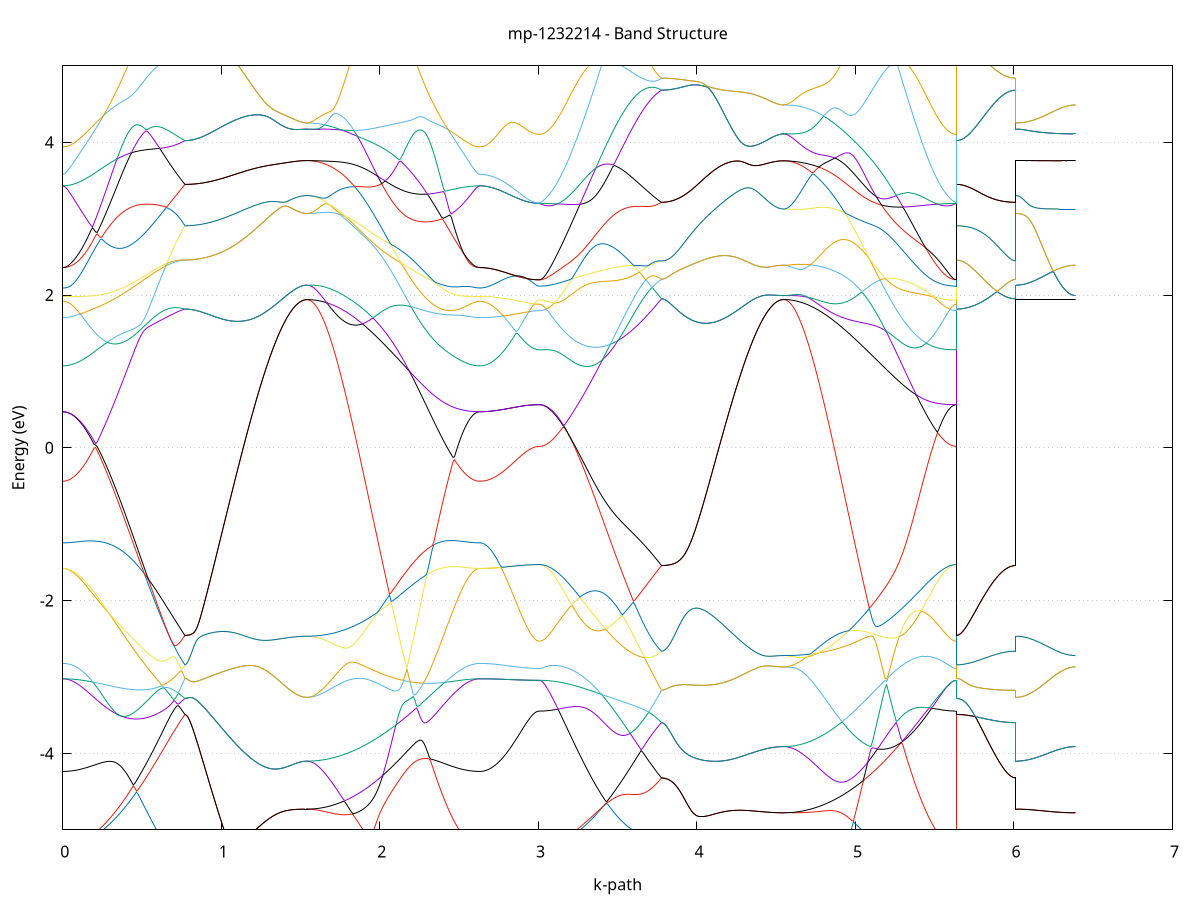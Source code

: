 set title 'mp-1232214 - Band Structure'
set xlabel 'k-path'
set ylabel 'Energy (eV)'
set grid y
set yrange [-5:5]
set terminal png size 800,600
set output 'mp-1232214_bands_gnuplot.png'
plot '-' using 1:2 with lines notitle, '-' using 1:2 with lines notitle, '-' using 1:2 with lines notitle, '-' using 1:2 with lines notitle, '-' using 1:2 with lines notitle, '-' using 1:2 with lines notitle, '-' using 1:2 with lines notitle, '-' using 1:2 with lines notitle, '-' using 1:2 with lines notitle, '-' using 1:2 with lines notitle, '-' using 1:2 with lines notitle, '-' using 1:2 with lines notitle, '-' using 1:2 with lines notitle, '-' using 1:2 with lines notitle, '-' using 1:2 with lines notitle, '-' using 1:2 with lines notitle, '-' using 1:2 with lines notitle, '-' using 1:2 with lines notitle, '-' using 1:2 with lines notitle, '-' using 1:2 with lines notitle, '-' using 1:2 with lines notitle, '-' using 1:2 with lines notitle, '-' using 1:2 with lines notitle, '-' using 1:2 with lines notitle, '-' using 1:2 with lines notitle, '-' using 1:2 with lines notitle, '-' using 1:2 with lines notitle, '-' using 1:2 with lines notitle, '-' using 1:2 with lines notitle, '-' using 1:2 with lines notitle, '-' using 1:2 with lines notitle, '-' using 1:2 with lines notitle, '-' using 1:2 with lines notitle, '-' using 1:2 with lines notitle, '-' using 1:2 with lines notitle, '-' using 1:2 with lines notitle, '-' using 1:2 with lines notitle, '-' using 1:2 with lines notitle, '-' using 1:2 with lines notitle, '-' using 1:2 with lines notitle, '-' using 1:2 with lines notitle, '-' using 1:2 with lines notitle, '-' using 1:2 with lines notitle, '-' using 1:2 with lines notitle, '-' using 1:2 with lines notitle, '-' using 1:2 with lines notitle, '-' using 1:2 with lines notitle, '-' using 1:2 with lines notitle
0.000000 -43.569298
0.009878 -43.569298
0.019757 -43.569198
0.029635 -43.569198
0.039514 -43.569198
0.049392 -43.569198
0.059270 -43.569198
0.069149 -43.569198
0.079027 -43.569098
0.088906 -43.569098
0.098784 -43.569098
0.108663 -43.568998
0.118541 -43.568998
0.128419 -43.568898
0.138298 -43.568898
0.148176 -43.568798
0.158055 -43.568798
0.167933 -43.568698
0.177811 -43.568598
0.187690 -43.568598
0.197568 -43.568498
0.207447 -43.568398
0.217325 -43.568398
0.227203 -43.568298
0.237082 -43.568198
0.246960 -43.568098
0.256839 -43.567998
0.266717 -43.567998
0.276595 -43.567898
0.286474 -43.567798
0.296352 -43.567698
0.306231 -43.567598
0.316109 -43.567498
0.325988 -43.567398
0.335866 -43.567298
0.345744 -43.567198
0.355623 -43.567098
0.365501 -43.566998
0.375380 -43.566898
0.385258 -43.566798
0.395136 -43.566698
0.405015 -43.566598
0.414893 -43.566498
0.424772 -43.566398
0.434650 -43.566298
0.444528 -43.566198
0.454407 -43.566098
0.464285 -43.565998
0.474164 -43.565898
0.484042 -43.565798
0.493921 -43.565798
0.503799 -43.565698
0.513677 -43.565598
0.523556 -43.565498
0.533434 -43.565398
0.543313 -43.565298
0.553191 -43.565198
0.563069 -43.565098
0.572948 -43.565098
0.582826 -43.564998
0.592705 -43.564898
0.602583 -43.564798
0.612461 -43.564798
0.622340 -43.564698
0.632218 -43.564598
0.642097 -43.564598
0.651975 -43.564498
0.661854 -43.564498
0.671732 -43.564398
0.681610 -43.564398
0.691489 -43.564298
0.701367 -43.564298
0.711246 -43.564298
0.721124 -43.564198
0.731002 -43.564198
0.740881 -43.564198
0.750759 -43.564098
0.760638 -43.564098
0.770516 -43.564098
0.770516 -43.564098
0.780394 -43.564098
0.790273 -43.564098
0.800151 -43.564098
0.810030 -43.564098
0.819908 -43.564098
0.829786 -43.563998
0.839665 -43.563998
0.849543 -43.563998
0.859422 -43.563998
0.869300 -43.563898
0.879179 -43.563898
0.889057 -43.563898
0.898935 -43.563798
0.908814 -43.563798
0.918692 -43.563698
0.928571 -43.563698
0.938449 -43.563598
0.948327 -43.563598
0.958206 -43.563498
0.968084 -43.563398
0.977963 -43.563398
0.987841 -43.563298
0.997719 -43.563198
1.007598 -43.563198
1.017476 -43.563098
1.027355 -43.562998
1.037233 -43.562998
1.047112 -43.562898
1.056990 -43.562798
1.066868 -43.562698
1.076747 -43.562598
1.086625 -43.562598
1.096504 -43.562498
1.106382 -43.562398
1.116260 -43.562298
1.126139 -43.562198
1.136017 -43.562098
1.145896 -43.561998
1.155774 -43.561998
1.165652 -43.561898
1.175531 -43.561798
1.185409 -43.561698
1.195288 -43.561598
1.205166 -43.561498
1.215045 -43.561398
1.224923 -43.561398
1.234801 -43.561298
1.244680 -43.561198
1.254558 -43.561098
1.264437 -43.560998
1.274315 -43.560898
1.284193 -43.560898
1.294072 -43.560798
1.303950 -43.560698
1.313829 -43.560698
1.323707 -43.560598
1.333585 -43.560498
1.343464 -43.560498
1.353342 -43.560398
1.363221 -43.560298
1.373099 -43.560298
1.382977 -43.560198
1.392856 -43.560198
1.402734 -43.560098
1.412613 -43.560098
1.422491 -43.559998
1.432370 -43.559998
1.442248 -43.559998
1.452126 -43.559898
1.462005 -43.559898
1.471883 -43.559898
1.481762 -43.559898
1.491640 -43.559798
1.501518 -43.559798
1.511397 -43.559798
1.521275 -43.559798
1.531154 -43.559798
1.541032 -43.559798
1.541032 -43.559798
1.551029 -43.559798
1.561026 -43.559798
1.571023 -43.559798
1.581020 -43.559798
1.591017 -43.559798
1.601014 -43.559898
1.611011 -43.559898
1.621008 -43.559898
1.631005 -43.559998
1.641002 -43.559998
1.650999 -43.559998
1.660996 -43.560098
1.670993 -43.560098
1.680990 -43.560198
1.690987 -43.560198
1.700984 -43.560298
1.710981 -43.560298
1.720978 -43.560398
1.730975 -43.560498
1.740972 -43.560598
1.750969 -43.560598
1.760966 -43.560698
1.770963 -43.560798
1.780960 -43.560898
1.790957 -43.560998
1.800954 -43.560998
1.810951 -43.561098
1.820948 -43.561198
1.830945 -43.561298
1.840942 -43.561398
1.850939 -43.561498
1.860936 -43.561598
1.870933 -43.561798
1.880930 -43.561898
1.890927 -43.561998
1.900924 -43.562098
1.910921 -43.562198
1.920918 -43.562298
1.930915 -43.562498
1.940913 -43.562598
1.950910 -43.562698
1.960907 -43.562798
1.970904 -43.562998
1.980901 -43.563098
1.990898 -43.563198
2.000895 -43.563298
2.010892 -43.563498
2.020889 -43.563598
2.030886 -43.563698
2.040883 -43.563898
2.050880 -43.563998
2.060877 -43.564198
2.070874 -43.564298
2.080871 -43.564398
2.090868 -43.564598
2.100865 -43.564698
2.110862 -43.564798
2.120859 -43.564998
2.130856 -43.565098
2.140853 -43.565198
2.150850 -43.565398
2.160847 -43.565498
2.170844 -43.565598
2.180841 -43.565798
2.190838 -43.565898
2.200835 -43.565998
2.210832 -43.566198
2.220829 -43.566298
2.230826 -43.566398
2.240823 -43.566498
2.250820 -43.566698
2.260817 -43.566798
2.270814 -43.566898
2.280811 -43.566998
2.290808 -43.567098
2.300805 -43.567198
2.310802 -43.567398
2.320799 -43.567498
2.330796 -43.567598
2.340793 -43.567698
2.350790 -43.567798
2.360787 -43.567898
2.370784 -43.567998
2.380781 -43.568098
2.390778 -43.568198
2.400775 -43.568198
2.410772 -43.568298
2.420769 -43.568398
2.430766 -43.568498
2.440763 -43.568598
2.450760 -43.568598
2.460757 -43.568698
2.470754 -43.568798
2.480751 -43.568798
2.490748 -43.568898
2.500745 -43.568898
2.510742 -43.568998
2.520739 -43.568998
2.530736 -43.569098
2.540733 -43.569098
2.550730 -43.569098
2.560727 -43.569198
2.570724 -43.569198
2.580721 -43.569198
2.590718 -43.569198
2.600715 -43.569198
2.610712 -43.569198
2.620709 -43.569298
2.630706 -43.569298
2.630706 -43.569298
2.640591 -43.569298
2.650477 -43.569298
2.660362 -43.569198
2.670247 -43.569198
2.680132 -43.569198
2.690017 -43.569198
2.699902 -43.569198
2.709787 -43.569198
2.719673 -43.569198
2.729558 -43.569198
2.739443 -43.569198
2.749328 -43.569198
2.759213 -43.569198
2.769098 -43.569198
2.778983 -43.569198
2.788869 -43.569198
2.798754 -43.569198
2.808639 -43.569098
2.818524 -43.569098
2.828409 -43.569098
2.838294 -43.569098
2.848179 -43.569098
2.858065 -43.569098
2.867950 -43.569098
2.877835 -43.569098
2.887720 -43.569098
2.897605 -43.569098
2.907490 -43.568998
2.917375 -43.568998
2.927261 -43.568998
2.937146 -43.568998
2.947031 -43.568998
2.956916 -43.568998
2.966801 -43.568998
2.976686 -43.568998
2.986571 -43.568998
2.996457 -43.568998
3.006342 -43.568998
3.006342 -43.568998
3.016220 -43.568998
3.026099 -43.568998
3.035977 -43.568998
3.045855 -43.568998
3.055734 -43.568998
3.065612 -43.568898
3.075491 -43.568898
3.085369 -43.568898
3.095247 -43.568898
3.105126 -43.568798
3.115004 -43.568798
3.124883 -43.568698
3.134761 -43.568698
3.144639 -43.568598
3.154518 -43.568598
3.164396 -43.568498
3.174275 -43.568498
3.184153 -43.568398
3.194032 -43.568398
3.203910 -43.568298
3.213788 -43.568198
3.223667 -43.568098
3.233545 -43.568098
3.243424 -43.567998
3.253302 -43.567898
3.263180 -43.567798
3.273059 -43.567698
3.282937 -43.567598
3.292816 -43.567598
3.302694 -43.567498
3.312572 -43.567398
3.322451 -43.567298
3.332329 -43.567198
3.342208 -43.567098
3.352086 -43.566998
3.361965 -43.566898
3.371843 -43.566798
3.381721 -43.566698
3.391600 -43.566698
3.401478 -43.566598
3.411357 -43.566498
3.421235 -43.566398
3.431113 -43.566298
3.440992 -43.566198
3.450870 -43.566098
3.460749 -43.565998
3.470627 -43.565898
3.480505 -43.565798
3.490384 -43.565698
3.500262 -43.565598
3.510141 -43.565498
3.520019 -43.565398
3.529898 -43.565398
3.539776 -43.565298
3.549654 -43.565198
3.559533 -43.565098
3.569411 -43.564998
3.579290 -43.564998
3.589168 -43.564898
3.599046 -43.564798
3.608925 -43.564798
3.618803 -43.564698
3.628682 -43.564598
3.638560 -43.564598
3.648438 -43.564498
3.658317 -43.564498
3.668195 -43.564398
3.678074 -43.564398
3.687952 -43.564298
3.697830 -43.564298
3.707709 -43.564298
3.717587 -43.564198
3.727466 -43.564198
3.737344 -43.564198
3.747223 -43.564098
3.757101 -43.564098
3.766979 -43.564098
3.776858 -43.564098
3.776858 -43.564098
3.786736 -43.564098
3.796615 -43.564098
3.806493 -43.564098
3.816371 -43.564098
3.826250 -43.564098
3.836128 -43.563998
3.846007 -43.563998
3.855885 -43.563998
3.865763 -43.563998
3.875642 -43.563898
3.885520 -43.563898
3.895399 -43.563898
3.905277 -43.563798
3.915156 -43.563798
3.925034 -43.563698
3.934912 -43.563698
3.944791 -43.563598
3.954669 -43.563598
3.964548 -43.563498
3.974426 -43.563398
3.984304 -43.563398
3.994183 -43.563298
4.004061 -43.563198
4.013940 -43.563198
4.023818 -43.563098
4.033696 -43.562998
4.043575 -43.562998
4.053453 -43.562898
4.063332 -43.562798
4.073210 -43.562698
4.083089 -43.562598
4.092967 -43.562598
4.102845 -43.562498
4.112724 -43.562398
4.122602 -43.562298
4.132481 -43.562198
4.142359 -43.562098
4.152237 -43.561998
4.162116 -43.561998
4.171994 -43.561898
4.181873 -43.561798
4.191751 -43.561698
4.201629 -43.561598
4.211508 -43.561498
4.221386 -43.561398
4.231265 -43.561398
4.241143 -43.561298
4.251021 -43.561198
4.260900 -43.561098
4.270778 -43.560998
4.280657 -43.560998
4.290535 -43.560898
4.300414 -43.560798
4.310292 -43.560698
4.320170 -43.560698
4.330049 -43.560598
4.339927 -43.560498
4.349806 -43.560498
4.359684 -43.560398
4.369562 -43.560298
4.379441 -43.560298
4.389319 -43.560198
4.399198 -43.560198
4.409076 -43.560098
4.418954 -43.560098
4.428833 -43.559998
4.438711 -43.559998
4.448590 -43.559998
4.458468 -43.559898
4.468347 -43.559898
4.478225 -43.559898
4.488103 -43.559898
4.497982 -43.559798
4.507860 -43.559798
4.517739 -43.559798
4.527617 -43.559798
4.537495 -43.559798
4.547374 -43.559798
4.547374 -43.559798
4.557371 -43.559798
4.567368 -43.559798
4.577365 -43.559798
4.587362 -43.559798
4.597359 -43.559798
4.607356 -43.559898
4.617353 -43.559898
4.627350 -43.559898
4.637347 -43.559898
4.647344 -43.559998
4.657341 -43.559998
4.667338 -43.560098
4.677335 -43.560098
4.687332 -43.560198
4.697329 -43.560198
4.707326 -43.560298
4.717323 -43.560298
4.727320 -43.560398
4.737317 -43.560498
4.747314 -43.560498
4.757311 -43.560598
4.767308 -43.560698
4.777305 -43.560798
4.787302 -43.560798
4.797299 -43.560898
4.807296 -43.560998
4.817293 -43.561098
4.827290 -43.561198
4.837287 -43.561298
4.847284 -43.561398
4.857281 -43.561498
4.867278 -43.561598
4.877275 -43.561698
4.887272 -43.561798
4.897269 -43.561898
4.907266 -43.561998
4.917263 -43.562198
4.927260 -43.562298
4.937257 -43.562398
4.947254 -43.562498
4.957251 -43.562598
4.967248 -43.562798
4.977245 -43.562898
4.987242 -43.562998
4.997239 -43.563098
5.007236 -43.563298
5.017233 -43.563398
5.027230 -43.563498
5.037227 -43.563598
5.047224 -43.563798
5.057221 -43.563898
5.067218 -43.563998
5.077215 -43.564198
5.087212 -43.564298
5.097209 -43.564398
5.107206 -43.564598
5.117203 -43.564698
5.127200 -43.564798
5.137197 -43.564998
5.147194 -43.565098
5.157191 -43.565198
5.167189 -43.565398
5.177186 -43.565498
5.187183 -43.565598
5.197180 -43.565698
5.207177 -43.565898
5.217174 -43.565998
5.227171 -43.566098
5.237168 -43.566198
5.247165 -43.566398
5.257162 -43.566498
5.267159 -43.566598
5.277156 -43.566698
5.287153 -43.566798
5.297150 -43.566898
5.307147 -43.567098
5.317144 -43.567198
5.327141 -43.567298
5.337138 -43.567398
5.347135 -43.567498
5.357132 -43.567598
5.367129 -43.567698
5.377126 -43.567798
5.387123 -43.567798
5.397120 -43.567898
5.407117 -43.567998
5.417114 -43.568098
5.427111 -43.568198
5.437108 -43.568198
5.447105 -43.568298
5.457102 -43.568398
5.467099 -43.568498
5.477096 -43.568498
5.487093 -43.568598
5.497090 -43.568598
5.507087 -43.568698
5.517084 -43.568698
5.527081 -43.568798
5.537078 -43.568798
5.547075 -43.568798
5.557072 -43.568898
5.567069 -43.568898
5.577066 -43.568898
5.587063 -43.568998
5.597060 -43.568998
5.607057 -43.568998
5.617054 -43.568998
5.627051 -43.568998
5.637048 -43.568998
5.637048 -43.564098
5.646933 -43.564098
5.656818 -43.564098
5.666703 -43.564098
5.676589 -43.564098
5.686474 -43.564098
5.696359 -43.564098
5.706244 -43.564098
5.716129 -43.564098
5.726014 -43.564098
5.735899 -43.564098
5.745785 -43.564098
5.755670 -43.564098
5.765555 -43.564098
5.775440 -43.564098
5.785325 -43.564098
5.795210 -43.564098
5.805095 -43.564098
5.814981 -43.564098
5.824866 -43.564098
5.834751 -43.564098
5.844636 -43.564098
5.854521 -43.564098
5.864406 -43.564098
5.874291 -43.564098
5.884177 -43.564098
5.894062 -43.564098
5.903947 -43.564098
5.913832 -43.564098
5.923717 -43.564098
5.933602 -43.564098
5.943487 -43.564098
5.953373 -43.564098
5.963258 -43.564098
5.973143 -43.564098
5.983028 -43.564098
5.992913 -43.564098
6.002798 -43.564098
6.012683 -43.564098
6.012683 -43.559798
6.022569 -43.559798
6.032454 -43.559798
6.042339 -43.559798
6.052224 -43.559798
6.062109 -43.559798
6.071994 -43.559798
6.081880 -43.559798
6.091765 -43.559798
6.101650 -43.559798
6.111535 -43.559798
6.121420 -43.559798
6.131305 -43.559798
6.141190 -43.559798
6.151076 -43.559798
6.160961 -43.559798
6.170846 -43.559798
6.180731 -43.559798
6.190616 -43.559798
6.200501 -43.559798
6.210386 -43.559798
6.220272 -43.559798
6.230157 -43.559798
6.240042 -43.559798
6.249927 -43.559798
6.259812 -43.559798
6.269697 -43.559798
6.279582 -43.559798
6.289468 -43.559798
6.299353 -43.559798
6.309238 -43.559798
6.319123 -43.559798
6.329008 -43.559798
6.338893 -43.559798
6.348778 -43.559798
6.358664 -43.559798
6.368549 -43.559798
6.378434 -43.559798
6.388319 -43.559798
e
0.000000 -43.567798
0.009878 -43.567798
0.019757 -43.567798
0.029635 -43.567798
0.039514 -43.567798
0.049392 -43.567798
0.059270 -43.567798
0.069149 -43.567798
0.079027 -43.567698
0.088906 -43.567698
0.098784 -43.567698
0.108663 -43.567598
0.118541 -43.567598
0.128419 -43.567598
0.138298 -43.567498
0.148176 -43.567498
0.158055 -43.567398
0.167933 -43.567398
0.177811 -43.567298
0.187690 -43.567298
0.197568 -43.567198
0.207447 -43.567198
0.217325 -43.567098
0.227203 -43.566998
0.237082 -43.566998
0.246960 -43.566898
0.256839 -43.566798
0.266717 -43.566798
0.276595 -43.566698
0.286474 -43.566598
0.296352 -43.566498
0.306231 -43.566498
0.316109 -43.566398
0.325988 -43.566298
0.335866 -43.566198
0.345744 -43.566098
0.355623 -43.566098
0.365501 -43.565998
0.375380 -43.565898
0.385258 -43.565798
0.395136 -43.565698
0.405015 -43.565698
0.414893 -43.565598
0.424772 -43.565498
0.434650 -43.565398
0.444528 -43.565398
0.454407 -43.565298
0.464285 -43.565198
0.474164 -43.565098
0.484042 -43.565098
0.493921 -43.564998
0.503799 -43.564898
0.513677 -43.564898
0.523556 -43.564798
0.533434 -43.564698
0.543313 -43.564698
0.553191 -43.564598
0.563069 -43.564598
0.572948 -43.564498
0.582826 -43.564498
0.592705 -43.564398
0.602583 -43.564398
0.612461 -43.564298
0.622340 -43.564298
0.632218 -43.564298
0.642097 -43.564198
0.651975 -43.564198
0.661854 -43.564198
0.671732 -43.564098
0.681610 -43.564098
0.691489 -43.564098
0.701367 -43.564098
0.711246 -43.564098
0.721124 -43.564098
0.731002 -43.564098
0.740881 -43.564098
0.750759 -43.564098
0.760638 -43.564098
0.770516 -43.564098
0.770516 -43.564098
0.780394 -43.564098
0.790273 -43.564098
0.800151 -43.564098
0.810030 -43.564098
0.819908 -43.564098
0.829786 -43.563998
0.839665 -43.563998
0.849543 -43.563998
0.859422 -43.563998
0.869300 -43.563898
0.879179 -43.563898
0.889057 -43.563898
0.898935 -43.563798
0.908814 -43.563798
0.918692 -43.563698
0.928571 -43.563698
0.938449 -43.563598
0.948327 -43.563598
0.958206 -43.563498
0.968084 -43.563398
0.977963 -43.563398
0.987841 -43.563298
0.997719 -43.563198
1.007598 -43.563198
1.017476 -43.563098
1.027355 -43.562998
1.037233 -43.562998
1.047112 -43.562898
1.056990 -43.562798
1.066868 -43.562698
1.076747 -43.562598
1.086625 -43.562598
1.096504 -43.562498
1.106382 -43.562398
1.116260 -43.562298
1.126139 -43.562198
1.136017 -43.562098
1.145896 -43.561998
1.155774 -43.561998
1.165652 -43.561898
1.175531 -43.561798
1.185409 -43.561698
1.195288 -43.561598
1.205166 -43.561498
1.215045 -43.561398
1.224923 -43.561398
1.234801 -43.561298
1.244680 -43.561198
1.254558 -43.561098
1.264437 -43.560998
1.274315 -43.560898
1.284193 -43.560898
1.294072 -43.560798
1.303950 -43.560698
1.313829 -43.560698
1.323707 -43.560598
1.333585 -43.560498
1.343464 -43.560498
1.353342 -43.560398
1.363221 -43.560298
1.373099 -43.560298
1.382977 -43.560198
1.392856 -43.560198
1.402734 -43.560098
1.412613 -43.560098
1.422491 -43.559998
1.432370 -43.559998
1.442248 -43.559998
1.452126 -43.559898
1.462005 -43.559898
1.471883 -43.559898
1.481762 -43.559898
1.491640 -43.559798
1.501518 -43.559798
1.511397 -43.559798
1.521275 -43.559798
1.531154 -43.559798
1.541032 -43.559798
1.541032 -43.559798
1.551029 -43.559798
1.561026 -43.559798
1.571023 -43.559798
1.581020 -43.559798
1.591017 -43.559798
1.601014 -43.559898
1.611011 -43.559898
1.621008 -43.559898
1.631005 -43.559898
1.641002 -43.559998
1.650999 -43.559998
1.660996 -43.559998
1.670993 -43.560098
1.680990 -43.560098
1.690987 -43.560198
1.700984 -43.560198
1.710981 -43.560298
1.720978 -43.560298
1.730975 -43.560398
1.740972 -43.560398
1.750969 -43.560498
1.760966 -43.560598
1.770963 -43.560598
1.780960 -43.560698
1.790957 -43.560798
1.800954 -43.560898
1.810951 -43.560898
1.820948 -43.560998
1.830945 -43.561098
1.840942 -43.561198
1.850939 -43.561298
1.860936 -43.561398
1.870933 -43.561498
1.880930 -43.561598
1.890927 -43.561698
1.900924 -43.561698
1.910921 -43.561798
1.920918 -43.561998
1.930915 -43.562098
1.940913 -43.562198
1.950910 -43.562298
1.960907 -43.562398
1.970904 -43.562498
1.980901 -43.562598
1.990898 -43.562698
2.000895 -43.562798
2.010892 -43.562898
2.020889 -43.562998
2.030886 -43.563198
2.040883 -43.563298
2.050880 -43.563398
2.060877 -43.563498
2.070874 -43.563598
2.080871 -43.563698
2.090868 -43.563798
2.100865 -43.563998
2.110862 -43.564098
2.120859 -43.564198
2.130856 -43.564298
2.140853 -43.564398
2.150850 -43.564498
2.160847 -43.564598
2.170844 -43.564798
2.180841 -43.564898
2.190838 -43.564998
2.200835 -43.565098
2.210832 -43.565198
2.220829 -43.565298
2.230826 -43.565398
2.240823 -43.565498
2.250820 -43.565598
2.260817 -43.565698
2.270814 -43.565798
2.280811 -43.565898
2.290808 -43.565998
2.300805 -43.566098
2.310802 -43.566198
2.320799 -43.566298
2.330796 -43.566398
2.340793 -43.566498
2.350790 -43.566598
2.360787 -43.566698
2.370784 -43.566698
2.380781 -43.566798
2.390778 -43.566898
2.400775 -43.566998
2.410772 -43.566998
2.420769 -43.567098
2.430766 -43.567198
2.440763 -43.567198
2.450760 -43.567298
2.460757 -43.567398
2.470754 -43.567398
2.480751 -43.567498
2.490748 -43.567498
2.500745 -43.567598
2.510742 -43.567598
2.520739 -43.567598
2.530736 -43.567698
2.540733 -43.567698
2.550730 -43.567698
2.560727 -43.567798
2.570724 -43.567798
2.580721 -43.567798
2.590718 -43.567798
2.600715 -43.567798
2.610712 -43.567798
2.620709 -43.567798
2.630706 -43.567798
2.630706 -43.567798
2.640591 -43.567798
2.650477 -43.567798
2.660362 -43.567798
2.670247 -43.567798
2.680132 -43.567798
2.690017 -43.567798
2.699902 -43.567898
2.709787 -43.567898
2.719673 -43.567898
2.729558 -43.567898
2.739443 -43.567898
2.749328 -43.567898
2.759213 -43.567898
2.769098 -43.567898
2.778983 -43.567898
2.788869 -43.567898
2.798754 -43.567898
2.808639 -43.567898
2.818524 -43.567898
2.828409 -43.567998
2.838294 -43.567998
2.848179 -43.567998
2.858065 -43.567998
2.867950 -43.567998
2.877835 -43.567998
2.887720 -43.567998
2.897605 -43.567998
2.907490 -43.567998
2.917375 -43.567998
2.927261 -43.568098
2.937146 -43.568098
2.947031 -43.568098
2.956916 -43.568098
2.966801 -43.568098
2.976686 -43.568098
2.986571 -43.568098
2.996457 -43.568098
3.006342 -43.568098
3.006342 -43.568098
3.016220 -43.568098
3.026099 -43.568098
3.035977 -43.568098
3.045855 -43.568098
3.055734 -43.567998
3.065612 -43.567998
3.075491 -43.567998
3.085369 -43.567998
3.095247 -43.567898
3.105126 -43.567898
3.115004 -43.567898
3.124883 -43.567798
3.134761 -43.567798
3.144639 -43.567798
3.154518 -43.567698
3.164396 -43.567698
3.174275 -43.567598
3.184153 -43.567598
3.194032 -43.567498
3.203910 -43.567398
3.213788 -43.567398
3.223667 -43.567298
3.233545 -43.567198
3.243424 -43.567198
3.253302 -43.567098
3.263180 -43.566998
3.273059 -43.566998
3.282937 -43.566898
3.292816 -43.566798
3.302694 -43.566698
3.312572 -43.566698
3.322451 -43.566598
3.332329 -43.566498
3.342208 -43.566398
3.352086 -43.566298
3.361965 -43.566198
3.371843 -43.566198
3.381721 -43.566098
3.391600 -43.565998
3.401478 -43.565898
3.411357 -43.565798
3.421235 -43.565798
3.431113 -43.565698
3.440992 -43.565598
3.450870 -43.565498
3.460749 -43.565398
3.470627 -43.565398
3.480505 -43.565298
3.490384 -43.565198
3.500262 -43.565098
3.510141 -43.565098
3.520019 -43.564998
3.529898 -43.564898
3.539776 -43.564898
3.549654 -43.564798
3.559533 -43.564698
3.569411 -43.564698
3.579290 -43.564598
3.589168 -43.564598
3.599046 -43.564498
3.608925 -43.564498
3.618803 -43.564398
3.628682 -43.564398
3.638560 -43.564298
3.648438 -43.564298
3.658317 -43.564298
3.668195 -43.564198
3.678074 -43.564198
3.687952 -43.564198
3.697830 -43.564098
3.707709 -43.564098
3.717587 -43.564098
3.727466 -43.564098
3.737344 -43.564098
3.747223 -43.564098
3.757101 -43.564098
3.766979 -43.564098
3.776858 -43.564098
3.776858 -43.564098
3.786736 -43.564098
3.796615 -43.564098
3.806493 -43.564098
3.816371 -43.564098
3.826250 -43.564098
3.836128 -43.563998
3.846007 -43.563998
3.855885 -43.563998
3.865763 -43.563998
3.875642 -43.563898
3.885520 -43.563898
3.895399 -43.563898
3.905277 -43.563798
3.915156 -43.563798
3.925034 -43.563698
3.934912 -43.563698
3.944791 -43.563598
3.954669 -43.563598
3.964548 -43.563498
3.974426 -43.563398
3.984304 -43.563398
3.994183 -43.563298
4.004061 -43.563198
4.013940 -43.563198
4.023818 -43.563098
4.033696 -43.562998
4.043575 -43.562998
4.053453 -43.562898
4.063332 -43.562798
4.073210 -43.562698
4.083089 -43.562598
4.092967 -43.562598
4.102845 -43.562498
4.112724 -43.562398
4.122602 -43.562298
4.132481 -43.562198
4.142359 -43.562098
4.152237 -43.561998
4.162116 -43.561998
4.171994 -43.561898
4.181873 -43.561798
4.191751 -43.561698
4.201629 -43.561598
4.211508 -43.561498
4.221386 -43.561398
4.231265 -43.561398
4.241143 -43.561298
4.251021 -43.561198
4.260900 -43.561098
4.270778 -43.560998
4.280657 -43.560998
4.290535 -43.560898
4.300414 -43.560798
4.310292 -43.560698
4.320170 -43.560698
4.330049 -43.560598
4.339927 -43.560498
4.349806 -43.560498
4.359684 -43.560398
4.369562 -43.560298
4.379441 -43.560298
4.389319 -43.560198
4.399198 -43.560198
4.409076 -43.560098
4.418954 -43.560098
4.428833 -43.559998
4.438711 -43.559998
4.448590 -43.559998
4.458468 -43.559898
4.468347 -43.559898
4.478225 -43.559898
4.488103 -43.559898
4.497982 -43.559798
4.507860 -43.559798
4.517739 -43.559798
4.527617 -43.559798
4.537495 -43.559798
4.547374 -43.559798
4.547374 -43.559798
4.557371 -43.559798
4.567368 -43.559798
4.577365 -43.559798
4.587362 -43.559798
4.597359 -43.559798
4.607356 -43.559898
4.617353 -43.559898
4.627350 -43.559898
4.637347 -43.559898
4.647344 -43.559998
4.657341 -43.559998
4.667338 -43.559998
4.677335 -43.560098
4.687332 -43.560098
4.697329 -43.560198
4.707326 -43.560198
4.717323 -43.560298
4.727320 -43.560298
4.737317 -43.560398
4.747314 -43.560498
4.757311 -43.560498
4.767308 -43.560598
4.777305 -43.560698
4.787302 -43.560698
4.797299 -43.560798
4.807296 -43.560898
4.817293 -43.560998
4.827290 -43.561098
4.837287 -43.561098
4.847284 -43.561198
4.857281 -43.561298
4.867278 -43.561398
4.877275 -43.561498
4.887272 -43.561598
4.897269 -43.561698
4.907266 -43.561798
4.917263 -43.561898
4.927260 -43.561998
4.937257 -43.562098
4.947254 -43.562198
4.957251 -43.562298
4.967248 -43.562498
4.977245 -43.562598
4.987242 -43.562698
4.997239 -43.562798
5.007236 -43.562898
5.017233 -43.562998
5.027230 -43.563098
5.037227 -43.563298
5.047224 -43.563398
5.057221 -43.563498
5.067218 -43.563598
5.077215 -43.563698
5.087212 -43.563798
5.097209 -43.563998
5.107206 -43.564098
5.117203 -43.564198
5.127200 -43.564298
5.137197 -43.564398
5.147194 -43.564598
5.157191 -43.564698
5.167189 -43.564798
5.177186 -43.564898
5.187183 -43.564998
5.197180 -43.565098
5.207177 -43.565298
5.217174 -43.565398
5.227171 -43.565498
5.237168 -43.565598
5.247165 -43.565698
5.257162 -43.565798
5.267159 -43.565898
5.277156 -43.565998
5.287153 -43.566098
5.297150 -43.566198
5.307147 -43.566298
5.317144 -43.566398
5.327141 -43.566498
5.337138 -43.566598
5.347135 -43.566698
5.357132 -43.566798
5.367129 -43.566898
5.377126 -43.566998
5.387123 -43.566998
5.397120 -43.567098
5.407117 -43.567198
5.417114 -43.567298
5.427111 -43.567298
5.437108 -43.567398
5.447105 -43.567498
5.457102 -43.567498
5.467099 -43.567598
5.477096 -43.567598
5.487093 -43.567698
5.497090 -43.567698
5.507087 -43.567798
5.517084 -43.567798
5.527081 -43.567898
5.537078 -43.567898
5.547075 -43.567898
5.557072 -43.567998
5.567069 -43.567998
5.577066 -43.567998
5.587063 -43.567998
5.597060 -43.568098
5.607057 -43.568098
5.617054 -43.568098
5.627051 -43.568098
5.637048 -43.568098
5.637048 -43.564098
5.646933 -43.564098
5.656818 -43.564098
5.666703 -43.564098
5.676589 -43.564098
5.686474 -43.564098
5.696359 -43.564098
5.706244 -43.564098
5.716129 -43.564098
5.726014 -43.564098
5.735899 -43.564098
5.745785 -43.564098
5.755670 -43.564098
5.765555 -43.564098
5.775440 -43.564098
5.785325 -43.564098
5.795210 -43.564098
5.805095 -43.564098
5.814981 -43.564098
5.824866 -43.564098
5.834751 -43.564098
5.844636 -43.564098
5.854521 -43.564098
5.864406 -43.564098
5.874291 -43.564098
5.884177 -43.564098
5.894062 -43.564098
5.903947 -43.564098
5.913832 -43.564098
5.923717 -43.564098
5.933602 -43.564098
5.943487 -43.564098
5.953373 -43.564098
5.963258 -43.564098
5.973143 -43.564098
5.983028 -43.564098
5.992913 -43.564098
6.002798 -43.564098
6.012683 -43.564098
6.012683 -43.559798
6.022569 -43.559798
6.032454 -43.559798
6.042339 -43.559798
6.052224 -43.559798
6.062109 -43.559798
6.071994 -43.559798
6.081880 -43.559798
6.091765 -43.559798
6.101650 -43.559798
6.111535 -43.559798
6.121420 -43.559798
6.131305 -43.559798
6.141190 -43.559798
6.151076 -43.559798
6.160961 -43.559798
6.170846 -43.559798
6.180731 -43.559798
6.190616 -43.559798
6.200501 -43.559798
6.210386 -43.559798
6.220272 -43.559798
6.230157 -43.559798
6.240042 -43.559798
6.249927 -43.559798
6.259812 -43.559798
6.269697 -43.559798
6.279582 -43.559798
6.289468 -43.559798
6.299353 -43.559798
6.309238 -43.559798
6.319123 -43.559798
6.329008 -43.559798
6.338893 -43.559798
6.348778 -43.559798
6.358664 -43.559798
6.368549 -43.559798
6.378434 -43.559798
6.388319 -43.559798
e
0.000000 -23.681298
0.009878 -23.681298
0.019757 -23.681298
0.029635 -23.681198
0.039514 -23.681098
0.049392 -23.680998
0.059270 -23.680798
0.069149 -23.680598
0.079027 -23.680398
0.088906 -23.680198
0.098784 -23.679998
0.108663 -23.679698
0.118541 -23.679398
0.128419 -23.678998
0.138298 -23.678698
0.148176 -23.678298
0.158055 -23.677898
0.167933 -23.677498
0.177811 -23.676998
0.187690 -23.676598
0.197568 -23.676098
0.207447 -23.675598
0.217325 -23.674998
0.227203 -23.674498
0.237082 -23.673898
0.246960 -23.673298
0.256839 -23.672698
0.266717 -23.672098
0.276595 -23.671498
0.286474 -23.670798
0.296352 -23.670198
0.306231 -23.669498
0.316109 -23.668898
0.325988 -23.668198
0.335866 -23.667598
0.345744 -23.666898
0.355623 -23.666298
0.365501 -23.665698
0.375380 -23.665098
0.385258 -23.664698
0.395136 -23.664298
0.405015 -23.664098
0.414893 -23.664198
0.424772 -23.664698
0.434650 -23.665498
0.444528 -23.667198
0.454407 -23.669398
0.464285 -23.671498
0.474164 -23.673698
0.484042 -23.675698
0.493921 -23.677798
0.503799 -23.679798
0.513677 -23.681798
0.523556 -23.683698
0.533434 -23.685598
0.543313 -23.687398
0.553191 -23.689098
0.563069 -23.690798
0.572948 -23.692498
0.582826 -23.693998
0.592705 -23.695498
0.602583 -23.696998
0.612461 -23.698298
0.622340 -23.699598
0.632218 -23.700798
0.642097 -23.701998
0.651975 -23.702998
0.661854 -23.703998
0.671732 -23.704898
0.681610 -23.705698
0.691489 -23.706398
0.701367 -23.706998
0.711246 -23.707598
0.721124 -23.707998
0.731002 -23.708398
0.740881 -23.708698
0.750759 -23.708898
0.760638 -23.708898
0.770516 -23.708898
0.770516 -23.708898
0.780394 -23.708898
0.790273 -23.708898
0.800151 -23.708798
0.810030 -23.708798
0.819908 -23.708698
0.829786 -23.708498
0.839665 -23.708398
0.849543 -23.708198
0.859422 -23.707998
0.869300 -23.707798
0.879179 -23.707598
0.889057 -23.707298
0.898935 -23.706998
0.908814 -23.706698
0.918692 -23.706398
0.928571 -23.706098
0.938449 -23.705698
0.948327 -23.705398
0.958206 -23.704998
0.968084 -23.704598
0.977963 -23.704198
0.987841 -23.703698
0.997719 -23.703298
1.007598 -23.702798
1.017476 -23.702298
1.027355 -23.701898
1.037233 -23.701398
1.047112 -23.700798
1.056990 -23.700298
1.066868 -23.699798
1.076747 -23.699298
1.086625 -23.698698
1.096504 -23.698198
1.106382 -23.697598
1.116260 -23.697098
1.126139 -23.696498
1.136017 -23.695998
1.145896 -23.695398
1.155774 -23.694898
1.165652 -23.694298
1.175531 -23.693798
1.185409 -23.693198
1.195288 -23.692698
1.205166 -23.692198
1.215045 -23.691598
1.224923 -23.691098
1.234801 -23.690598
1.244680 -23.690198
1.254558 -23.689698
1.264437 -23.689298
1.274315 -23.688798
1.284193 -23.688398
1.294072 -23.687998
1.303950 -23.687698
1.313829 -23.687298
1.323707 -23.686998
1.333585 -23.686798
1.343464 -23.686498
1.353342 -23.686298
1.363221 -23.686198
1.373099 -23.686098
1.382977 -23.685998
1.392856 -23.685998
1.402734 -23.685998
1.412613 -23.685998
1.422491 -23.686098
1.432370 -23.686198
1.442248 -23.686298
1.452126 -23.686498
1.462005 -23.686598
1.471883 -23.686798
1.481762 -23.686998
1.491640 -23.687098
1.501518 -23.687198
1.511397 -23.687298
1.521275 -23.687398
1.531154 -23.687398
1.541032 -23.687498
1.541032 -23.687498
1.551029 -23.687398
1.561026 -23.687398
1.571023 -23.687298
1.581020 -23.687298
1.591017 -23.687098
1.601014 -23.686998
1.611011 -23.686798
1.621008 -23.686598
1.631005 -23.686398
1.641002 -23.686198
1.650999 -23.685898
1.660996 -23.685598
1.670993 -23.685298
1.680990 -23.684898
1.690987 -23.684498
1.700984 -23.684098
1.710981 -23.683698
1.720978 -23.683198
1.730975 -23.682698
1.740972 -23.682198
1.750969 -23.681698
1.760966 -23.681098
1.770963 -23.680498
1.780960 -23.679898
1.790957 -23.679198
1.800954 -23.678498
1.810951 -23.677798
1.820948 -23.677098
1.830945 -23.676298
1.840942 -23.675498
1.850939 -23.674698
1.860936 -23.673798
1.870933 -23.672998
1.880930 -23.671998
1.890927 -23.671098
1.900924 -23.670198
1.910921 -23.669198
1.920918 -23.668198
1.930915 -23.667098
1.940913 -23.666098
1.950910 -23.664998
1.960907 -23.663898
1.970904 -23.662798
1.980901 -23.661698
1.990898 -23.660598
2.000895 -23.659398
2.010892 -23.658298
2.020889 -23.657098
2.030886 -23.655998
2.040883 -23.654898
2.050880 -23.653898
2.060877 -23.652998
2.070874 -23.652298
2.080871 -23.651898
2.090868 -23.651698
2.100865 -23.651898
2.110862 -23.652298
2.120859 -23.652798
2.130856 -23.653498
2.140853 -23.654198
2.150850 -23.654998
2.160847 -23.655798
2.170844 -23.656598
2.180841 -23.657398
2.190838 -23.658298
2.200835 -23.659098
2.210832 -23.659998
2.220829 -23.660798
2.230826 -23.661698
2.240823 -23.662498
2.250820 -23.663298
2.260817 -23.664198
2.270814 -23.664998
2.280811 -23.665798
2.290808 -23.666598
2.300805 -23.667398
2.310802 -23.668098
2.320799 -23.668898
2.330796 -23.669598
2.340793 -23.670298
2.350790 -23.670998
2.360787 -23.671698
2.370784 -23.672298
2.380781 -23.672998
2.390778 -23.673598
2.400775 -23.674198
2.410772 -23.674798
2.420769 -23.675398
2.430766 -23.675898
2.440763 -23.676398
2.450760 -23.676898
2.460757 -23.677398
2.470754 -23.677798
2.480751 -23.678198
2.490748 -23.678598
2.500745 -23.678998
2.510742 -23.679298
2.520739 -23.679598
2.530736 -23.679898
2.540733 -23.680198
2.550730 -23.680398
2.560727 -23.680598
2.570724 -23.680798
2.580721 -23.680998
2.590718 -23.681098
2.600715 -23.681198
2.610712 -23.681298
2.620709 -23.681298
2.630706 -23.681298
2.630706 -23.681298
2.640591 -23.681298
2.650477 -23.681198
2.660362 -23.681098
2.670247 -23.680898
2.680132 -23.680698
2.690017 -23.680398
2.699902 -23.680098
2.709787 -23.679698
2.719673 -23.679298
2.729558 -23.678798
2.739443 -23.678298
2.749328 -23.677698
2.759213 -23.677098
2.769098 -23.676398
2.778983 -23.675698
2.788869 -23.674998
2.798754 -23.674198
2.808639 -23.673398
2.818524 -23.672498
2.828409 -23.671598
2.838294 -23.670698
2.848179 -23.669798
2.858065 -23.668798
2.867950 -23.667798
2.877835 -23.666698
2.887720 -23.665698
2.897605 -23.664598
2.907490 -23.663498
2.917375 -23.662398
2.927261 -23.661298
2.937146 -23.660198
2.947031 -23.659098
2.956916 -23.658098
2.966801 -23.657098
2.976686 -23.656198
2.986571 -23.655398
2.996457 -23.654898
3.006342 -23.654698
3.006342 -23.654698
3.016220 -23.654698
3.026099 -23.654698
3.035977 -23.654698
3.045855 -23.654598
3.055734 -23.654598
3.065612 -23.654498
3.075491 -23.654398
3.085369 -23.654298
3.095247 -23.654298
3.105126 -23.654198
3.115004 -23.653998
3.124883 -23.653898
3.134761 -23.653798
3.144639 -23.653698
3.154518 -23.653598
3.164396 -23.653398
3.174275 -23.653298
3.184153 -23.653198
3.194032 -23.652998
3.203910 -23.652898
3.213788 -23.652798
3.223667 -23.652698
3.233545 -23.652698
3.243424 -23.652598
3.253302 -23.652598
3.263180 -23.652598
3.273059 -23.652698
3.282937 -23.652798
3.292816 -23.652998
3.302694 -23.653198
3.312572 -23.653598
3.322451 -23.653998
3.332329 -23.654598
3.342208 -23.655298
3.352086 -23.656198
3.361965 -23.657198
3.371843 -23.658398
3.381721 -23.659698
3.391600 -23.661098
3.401478 -23.662698
3.411357 -23.664598
3.421235 -23.666498
3.431113 -23.668498
3.440992 -23.670498
3.450870 -23.672498
3.460749 -23.674498
3.470627 -23.676498
3.480505 -23.678498
3.490384 -23.680398
3.500262 -23.682398
3.510141 -23.684298
3.520019 -23.686098
3.529898 -23.687998
3.539776 -23.689798
3.549654 -23.691498
3.559533 -23.693198
3.569411 -23.694898
3.579290 -23.696498
3.589168 -23.697998
3.599046 -23.699498
3.608925 -23.700898
3.618803 -23.702198
3.628682 -23.703498
3.638560 -23.704698
3.648438 -23.705798
3.658317 -23.706798
3.668195 -23.707798
3.678074 -23.708698
3.687952 -23.709498
3.697830 -23.710198
3.707709 -23.710798
3.717587 -23.711398
3.727466 -23.711798
3.737344 -23.712198
3.747223 -23.712498
3.757101 -23.712698
3.766979 -23.712798
3.776858 -23.712798
3.776858 -23.712798
3.786736 -23.712798
3.796615 -23.712698
3.806493 -23.712698
3.816371 -23.712598
3.826250 -23.712498
3.836128 -23.712298
3.846007 -23.712198
3.855885 -23.711998
3.865763 -23.711698
3.875642 -23.711498
3.885520 -23.711198
3.895399 -23.710998
3.905277 -23.710598
3.915156 -23.710298
3.925034 -23.709898
3.934912 -23.709598
3.944791 -23.709198
3.954669 -23.708698
3.964548 -23.708298
3.974426 -23.707898
3.984304 -23.707398
3.994183 -23.706898
4.004061 -23.706398
4.013940 -23.705798
4.023818 -23.705298
4.033696 -23.704698
4.043575 -23.704198
4.053453 -23.703598
4.063332 -23.702998
4.073210 -23.702398
4.083089 -23.701698
4.092967 -23.701098
4.102845 -23.700498
4.112724 -23.699798
4.122602 -23.699198
4.132481 -23.698498
4.142359 -23.697898
4.152237 -23.697198
4.162116 -23.696598
4.171994 -23.695898
4.181873 -23.695198
4.191751 -23.694598
4.201629 -23.693898
4.211508 -23.693198
4.221386 -23.692598
4.231265 -23.691898
4.241143 -23.691298
4.251021 -23.690698
4.260900 -23.689998
4.270778 -23.689398
4.280657 -23.688798
4.290535 -23.688198
4.300414 -23.687598
4.310292 -23.687098
4.320170 -23.686498
4.330049 -23.685998
4.339927 -23.685498
4.349806 -23.684998
4.359684 -23.684498
4.369562 -23.683998
4.379441 -23.683598
4.389319 -23.683198
4.399198 -23.682798
4.409076 -23.682398
4.418954 -23.682098
4.428833 -23.681698
4.438711 -23.681498
4.448590 -23.681198
4.458468 -23.680998
4.468347 -23.680798
4.478225 -23.680598
4.488103 -23.680498
4.497982 -23.680398
4.507860 -23.680398
4.517739 -23.680398
4.527617 -23.680498
4.537495 -23.680498
4.547374 -23.680498
4.547374 -23.680498
4.557371 -23.680498
4.567368 -23.680498
4.577365 -23.680398
4.587362 -23.680398
4.597359 -23.680298
4.607356 -23.680198
4.617353 -23.679998
4.627350 -23.679898
4.637347 -23.679698
4.647344 -23.679498
4.657341 -23.679298
4.667338 -23.679098
4.677335 -23.678798
4.687332 -23.678598
4.697329 -23.678298
4.707326 -23.677998
4.717323 -23.677598
4.727320 -23.677298
4.737317 -23.676898
4.747314 -23.676498
4.757311 -23.676098
4.767308 -23.675598
4.777305 -23.675198
4.787302 -23.674698
4.797299 -23.674198
4.807296 -23.673698
4.817293 -23.673198
4.827290 -23.672798
4.837287 -23.672298
4.847284 -23.671798
4.857281 -23.671298
4.867278 -23.670798
4.877275 -23.670198
4.887272 -23.669598
4.897269 -23.668998
4.907266 -23.668398
4.917263 -23.667798
4.927260 -23.667198
4.937257 -23.666498
4.947254 -23.665798
4.957251 -23.665098
4.967248 -23.664398
4.977245 -23.663698
4.987242 -23.662898
4.997239 -23.662198
5.007236 -23.661398
5.017233 -23.660598
5.027230 -23.659898
5.037227 -23.659098
5.047224 -23.658298
5.057221 -23.657498
5.067218 -23.656698
5.077215 -23.655898
5.087212 -23.655098
5.097209 -23.654398
5.107206 -23.653598
5.117203 -23.652898
5.127200 -23.652098
5.137197 -23.651398
5.147194 -23.650698
5.157191 -23.650098
5.167189 -23.649598
5.177186 -23.649398
5.187183 -23.649198
5.197180 -23.648998
5.207177 -23.648898
5.217174 -23.648898
5.227171 -23.648798
5.237168 -23.648898
5.247165 -23.648898
5.257162 -23.648998
5.267159 -23.649098
5.277156 -23.649298
5.287153 -23.649398
5.297150 -23.649598
5.307147 -23.649798
5.317144 -23.649998
5.327141 -23.650198
5.337138 -23.650398
5.347135 -23.650598
5.357132 -23.650798
5.367129 -23.650998
5.377126 -23.651198
5.387123 -23.651498
5.397120 -23.651698
5.407117 -23.651898
5.417114 -23.652098
5.427111 -23.652298
5.437108 -23.652498
5.447105 -23.652698
5.457102 -23.652898
5.467099 -23.653098
5.477096 -23.653298
5.487093 -23.653398
5.497090 -23.653598
5.507087 -23.653698
5.517084 -23.653898
5.527081 -23.653998
5.537078 -23.654098
5.547075 -23.654198
5.557072 -23.654298
5.567069 -23.654398
5.577066 -23.654498
5.587063 -23.654598
5.597060 -23.654598
5.607057 -23.654698
5.617054 -23.654698
5.627051 -23.654698
5.637048 -23.654698
5.637048 -23.708898
5.646933 -23.708998
5.656818 -23.708998
5.666703 -23.708998
5.676589 -23.709098
5.686474 -23.709098
5.696359 -23.709198
5.706244 -23.709298
5.716129 -23.709398
5.726014 -23.709498
5.735899 -23.709598
5.745785 -23.709698
5.755670 -23.709798
5.765555 -23.709998
5.775440 -23.710098
5.785325 -23.710298
5.795210 -23.710398
5.805095 -23.710598
5.814981 -23.710798
5.824866 -23.710898
5.834751 -23.711098
5.844636 -23.711198
5.854521 -23.711398
5.864406 -23.711498
5.874291 -23.711698
5.884177 -23.711798
5.894062 -23.711898
5.903947 -23.712098
5.913832 -23.712198
5.923717 -23.712298
5.933602 -23.712398
5.943487 -23.712498
5.953373 -23.712598
5.963258 -23.712598
5.973143 -23.712698
5.983028 -23.712698
5.992913 -23.712798
6.002798 -23.712798
6.012683 -23.712798
6.012683 -23.687498
6.022569 -23.687498
6.032454 -23.687398
6.042339 -23.687398
6.052224 -23.687398
6.062109 -23.687298
6.071994 -23.687198
6.081880 -23.687098
6.091765 -23.686998
6.101650 -23.686898
6.111535 -23.686798
6.121420 -23.686698
6.131305 -23.686498
6.141190 -23.686398
6.151076 -23.686198
6.160961 -23.685998
6.170846 -23.685798
6.180731 -23.685598
6.190616 -23.685398
6.200501 -23.685198
6.210386 -23.684998
6.220272 -23.684798
6.230157 -23.684498
6.240042 -23.684298
6.249927 -23.683998
6.259812 -23.683698
6.269697 -23.683498
6.279582 -23.683198
6.289468 -23.682898
6.299353 -23.682598
6.309238 -23.682298
6.319123 -23.682098
6.329008 -23.681798
6.338893 -23.681498
6.348778 -23.681198
6.358664 -23.680998
6.368549 -23.680698
6.378434 -23.680598
6.388319 -23.680498
e
0.000000 -23.618898
0.009878 -23.618898
0.019757 -23.618898
0.029635 -23.618898
0.039514 -23.618898
0.049392 -23.618898
0.059270 -23.618898
0.069149 -23.618898
0.079027 -23.618898
0.088906 -23.618898
0.098784 -23.618898
0.108663 -23.618898
0.118541 -23.618898
0.128419 -23.618998
0.138298 -23.618998
0.148176 -23.619098
0.158055 -23.619198
0.167933 -23.619298
0.177811 -23.619498
0.187690 -23.619698
0.197568 -23.619998
0.207447 -23.620498
0.217325 -23.621198
0.227203 -23.622198
0.237082 -23.623398
0.246960 -23.624798
0.256839 -23.626498
0.266717 -23.628198
0.276595 -23.630098
0.286474 -23.631998
0.296352 -23.634098
0.306231 -23.636098
0.316109 -23.638298
0.325988 -23.640398
0.335866 -23.642598
0.345744 -23.644798
0.355623 -23.646998
0.365501 -23.649298
0.375380 -23.651498
0.385258 -23.653798
0.395136 -23.656098
0.405015 -23.658298
0.414893 -23.660598
0.424772 -23.662798
0.434650 -23.664998
0.444528 -23.666798
0.454407 -23.668298
0.464285 -23.670098
0.474164 -23.671898
0.484042 -23.673898
0.493921 -23.675798
0.503799 -23.677798
0.513677 -23.679698
0.523556 -23.681698
0.533434 -23.683598
0.543313 -23.685398
0.553191 -23.687198
0.563069 -23.688998
0.572948 -23.690698
0.582826 -23.692298
0.592705 -23.693898
0.602583 -23.695398
0.612461 -23.696898
0.622340 -23.698198
0.632218 -23.699498
0.642097 -23.700798
0.651975 -23.701898
0.661854 -23.702998
0.671732 -23.703998
0.681610 -23.704798
0.691489 -23.705698
0.701367 -23.706398
0.711246 -23.706998
0.721124 -23.707598
0.731002 -23.707998
0.740881 -23.708398
0.750759 -23.708698
0.760638 -23.708898
0.770516 -23.708898
0.770516 -23.708898
0.780394 -23.708898
0.790273 -23.708898
0.800151 -23.708798
0.810030 -23.708798
0.819908 -23.708698
0.829786 -23.708498
0.839665 -23.708398
0.849543 -23.708198
0.859422 -23.707998
0.869300 -23.707798
0.879179 -23.707598
0.889057 -23.707298
0.898935 -23.706998
0.908814 -23.706698
0.918692 -23.706398
0.928571 -23.706098
0.938449 -23.705698
0.948327 -23.705398
0.958206 -23.704998
0.968084 -23.704598
0.977963 -23.704198
0.987841 -23.703698
0.997719 -23.703298
1.007598 -23.702798
1.017476 -23.702298
1.027355 -23.701898
1.037233 -23.701398
1.047112 -23.700798
1.056990 -23.700298
1.066868 -23.699798
1.076747 -23.699298
1.086625 -23.698698
1.096504 -23.698198
1.106382 -23.697598
1.116260 -23.697098
1.126139 -23.696498
1.136017 -23.695998
1.145896 -23.695398
1.155774 -23.694898
1.165652 -23.694298
1.175531 -23.693798
1.185409 -23.693198
1.195288 -23.692698
1.205166 -23.692198
1.215045 -23.691598
1.224923 -23.691098
1.234801 -23.690598
1.244680 -23.690198
1.254558 -23.689698
1.264437 -23.689298
1.274315 -23.688798
1.284193 -23.688398
1.294072 -23.687998
1.303950 -23.687698
1.313829 -23.687298
1.323707 -23.686998
1.333585 -23.686798
1.343464 -23.686498
1.353342 -23.686298
1.363221 -23.686198
1.373099 -23.686098
1.382977 -23.685998
1.392856 -23.685998
1.402734 -23.685998
1.412613 -23.685998
1.422491 -23.686098
1.432370 -23.686198
1.442248 -23.686298
1.452126 -23.686498
1.462005 -23.686598
1.471883 -23.686798
1.481762 -23.686998
1.491640 -23.687098
1.501518 -23.687198
1.511397 -23.687298
1.521275 -23.687398
1.531154 -23.687398
1.541032 -23.687498
1.541032 -23.687498
1.551029 -23.687398
1.561026 -23.687398
1.571023 -23.687298
1.581020 -23.687198
1.591017 -23.686998
1.601014 -23.686798
1.611011 -23.686498
1.621008 -23.686198
1.631005 -23.685898
1.641002 -23.685598
1.650999 -23.685198
1.660996 -23.684698
1.670993 -23.684298
1.680990 -23.683798
1.690987 -23.683198
1.700984 -23.682698
1.710981 -23.682098
1.720978 -23.681398
1.730975 -23.680698
1.740972 -23.679998
1.750969 -23.679298
1.760966 -23.678498
1.770963 -23.677698
1.780960 -23.676898
1.790957 -23.676098
1.800954 -23.675198
1.810951 -23.674198
1.820948 -23.673298
1.830945 -23.672298
1.840942 -23.671298
1.850939 -23.670298
1.860936 -23.669298
1.870933 -23.668198
1.880930 -23.667098
1.890927 -23.665998
1.900924 -23.664898
1.910921 -23.663698
1.920918 -23.662598
1.930915 -23.661398
1.940913 -23.660198
1.950910 -23.658998
1.960907 -23.657698
1.970904 -23.656498
1.980901 -23.655198
1.990898 -23.653998
2.000895 -23.652698
2.010892 -23.651398
2.020889 -23.650398
2.030886 -23.649398
2.040883 -23.648498
2.050880 -23.647498
2.060877 -23.646498
2.070874 -23.645498
2.080871 -23.644398
2.090868 -23.643398
2.100865 -23.642298
2.110862 -23.641398
2.120859 -23.640298
2.130856 -23.639198
2.140853 -23.637998
2.150850 -23.636998
2.160847 -23.635898
2.170844 -23.634798
2.180841 -23.633698
2.190838 -23.632598
2.200835 -23.631598
2.210832 -23.630498
2.220829 -23.629498
2.230826 -23.628498
2.240823 -23.627498
2.250820 -23.626498
2.260817 -23.625598
2.270814 -23.624798
2.280811 -23.623998
2.290808 -23.623298
2.300805 -23.622598
2.310802 -23.621998
2.320799 -23.621498
2.330796 -23.620998
2.340793 -23.620698
2.350790 -23.620298
2.360787 -23.620098
2.370784 -23.619898
2.380781 -23.619698
2.390778 -23.619498
2.400775 -23.619398
2.410772 -23.619298
2.420769 -23.619198
2.430766 -23.619098
2.440763 -23.619098
2.450760 -23.618998
2.460757 -23.618998
2.470754 -23.618998
2.480751 -23.618898
2.490748 -23.618898
2.500745 -23.618898
2.510742 -23.618898
2.520739 -23.618898
2.530736 -23.618898
2.540733 -23.618898
2.550730 -23.618898
2.560727 -23.618898
2.570724 -23.618898
2.580721 -23.618898
2.590718 -23.618898
2.600715 -23.618898
2.610712 -23.618898
2.620709 -23.618898
2.630706 -23.618898
2.630706 -23.618898
2.640591 -23.618898
2.650477 -23.618998
2.660362 -23.619098
2.670247 -23.619298
2.680132 -23.619498
2.690017 -23.619798
2.699902 -23.620198
2.709787 -23.620498
2.719673 -23.620998
2.729558 -23.621498
2.739443 -23.621998
2.749328 -23.622598
2.759213 -23.623298
2.769098 -23.623898
2.778983 -23.624698
2.788869 -23.625398
2.798754 -23.626198
2.808639 -23.627098
2.818524 -23.627998
2.828409 -23.628898
2.838294 -23.629798
2.848179 -23.630798
2.858065 -23.631798
2.867950 -23.632898
2.877835 -23.633898
2.887720 -23.634998
2.897605 -23.636098
2.907490 -23.637198
2.917375 -23.638298
2.927261 -23.639498
2.937146 -23.640598
2.947031 -23.641698
2.956916 -23.642698
2.966801 -23.643698
2.976686 -23.644698
2.986571 -23.645398
2.996457 -23.645898
3.006342 -23.646098
3.006342 -23.646098
3.016220 -23.646098
3.026099 -23.646098
3.035977 -23.646098
3.045855 -23.646098
3.055734 -23.645998
3.065612 -23.645998
3.075491 -23.645998
3.085369 -23.645898
3.095247 -23.645898
3.105126 -23.645798
3.115004 -23.645798
3.124883 -23.645698
3.134761 -23.645598
3.144639 -23.645598
3.154518 -23.645498
3.164396 -23.645498
3.174275 -23.645498
3.184153 -23.645498
3.194032 -23.645498
3.203910 -23.645498
3.213788 -23.645498
3.223667 -23.645598
3.233545 -23.645698
3.243424 -23.645898
3.253302 -23.646098
3.263180 -23.646398
3.273059 -23.646798
3.282937 -23.647298
3.292816 -23.647898
3.302694 -23.648598
3.312572 -23.649498
3.322451 -23.650498
3.332329 -23.651598
3.342208 -23.652898
3.352086 -23.654198
3.361965 -23.655798
3.371843 -23.657398
3.381721 -23.659098
3.391600 -23.660898
3.401478 -23.662598
3.411357 -23.664298
3.421235 -23.665998
3.431113 -23.667798
3.440992 -23.669598
3.450870 -23.671498
3.460749 -23.673398
3.470627 -23.675298
3.480505 -23.677198
3.490384 -23.679198
3.500262 -23.681098
3.510141 -23.682998
3.520019 -23.684898
3.529898 -23.686698
3.539776 -23.688498
3.549654 -23.690298
3.559533 -23.691998
3.569411 -23.693698
3.579290 -23.695298
3.589168 -23.696898
3.599046 -23.698398
3.608925 -23.699898
3.618803 -23.701298
3.628682 -23.702598
3.638560 -23.703798
3.648438 -23.704998
3.658317 -23.706098
3.668195 -23.707098
3.678074 -23.708098
3.687952 -23.708898
3.697830 -23.709698
3.707709 -23.710398
3.717587 -23.710998
3.727466 -23.711498
3.737344 -23.711898
3.747223 -23.712298
3.757101 -23.712498
3.766979 -23.712698
3.776858 -23.712798
3.776858 -23.712798
3.786736 -23.712798
3.796615 -23.712698
3.806493 -23.712698
3.816371 -23.712598
3.826250 -23.712498
3.836128 -23.712298
3.846007 -23.712198
3.855885 -23.711998
3.865763 -23.711698
3.875642 -23.711498
3.885520 -23.711198
3.895399 -23.710998
3.905277 -23.710598
3.915156 -23.710298
3.925034 -23.709898
3.934912 -23.709598
3.944791 -23.709198
3.954669 -23.708698
3.964548 -23.708298
3.974426 -23.707898
3.984304 -23.707398
3.994183 -23.706898
4.004061 -23.706398
4.013940 -23.705798
4.023818 -23.705298
4.033696 -23.704698
4.043575 -23.704198
4.053453 -23.703598
4.063332 -23.702998
4.073210 -23.702398
4.083089 -23.701698
4.092967 -23.701098
4.102845 -23.700498
4.112724 -23.699798
4.122602 -23.699198
4.132481 -23.698498
4.142359 -23.697898
4.152237 -23.697198
4.162116 -23.696598
4.171994 -23.695898
4.181873 -23.695198
4.191751 -23.694598
4.201629 -23.693898
4.211508 -23.693198
4.221386 -23.692598
4.231265 -23.691898
4.241143 -23.691298
4.251021 -23.690698
4.260900 -23.689998
4.270778 -23.689398
4.280657 -23.688798
4.290535 -23.688198
4.300414 -23.687598
4.310292 -23.687098
4.320170 -23.686498
4.330049 -23.685998
4.339927 -23.685498
4.349806 -23.684998
4.359684 -23.684498
4.369562 -23.683998
4.379441 -23.683598
4.389319 -23.683198
4.399198 -23.682798
4.409076 -23.682398
4.418954 -23.682098
4.428833 -23.681698
4.438711 -23.681498
4.448590 -23.681198
4.458468 -23.680998
4.468347 -23.680798
4.478225 -23.680598
4.488103 -23.680498
4.497982 -23.680398
4.507860 -23.680398
4.517739 -23.680398
4.527617 -23.680498
4.537495 -23.680498
4.547374 -23.680498
4.547374 -23.680498
4.557371 -23.680498
4.567368 -23.680498
4.577365 -23.680398
4.587362 -23.680198
4.597359 -23.680098
4.607356 -23.679898
4.617353 -23.679698
4.627350 -23.679398
4.637347 -23.679098
4.647344 -23.678698
4.657341 -23.678398
4.667338 -23.677998
4.677335 -23.677698
4.687332 -23.677498
4.697329 -23.677198
4.707326 -23.676998
4.717323 -23.676698
4.727320 -23.676498
4.737317 -23.676198
4.747314 -23.675898
4.757311 -23.675598
4.767308 -23.675198
4.777305 -23.674898
4.787302 -23.674498
4.797299 -23.674098
4.807296 -23.673698
4.817293 -23.673098
4.827290 -23.672598
4.837287 -23.671998
4.847284 -23.671398
4.857281 -23.670798
4.867278 -23.670098
4.877275 -23.669498
4.887272 -23.668798
4.897269 -23.668098
4.907266 -23.667398
4.917263 -23.666598
4.927260 -23.665898
4.937257 -23.665098
4.947254 -23.664398
4.957251 -23.663598
4.967248 -23.662798
4.977245 -23.661998
4.987242 -23.661198
4.997239 -23.660398
5.007236 -23.659598
5.017233 -23.658798
5.027230 -23.657998
5.037227 -23.657198
5.047224 -23.656398
5.057221 -23.655598
5.067218 -23.654898
5.077215 -23.654198
5.087212 -23.653498
5.097209 -23.652798
5.107206 -23.652198
5.117203 -23.651698
5.127200 -23.651098
5.137197 -23.650698
5.147194 -23.650298
5.157191 -23.649898
5.167189 -23.649398
5.177186 -23.648898
5.187183 -23.648298
5.197180 -23.647798
5.207177 -23.647298
5.217174 -23.646898
5.227171 -23.646498
5.237168 -23.646098
5.247165 -23.645798
5.257162 -23.645498
5.267159 -23.645298
5.277156 -23.645098
5.287153 -23.644898
5.297150 -23.644798
5.307147 -23.644698
5.317144 -23.644598
5.327141 -23.644498
5.337138 -23.644498
5.347135 -23.644498
5.357132 -23.644498
5.367129 -23.644498
5.377126 -23.644598
5.387123 -23.644598
5.397120 -23.644698
5.407117 -23.644698
5.417114 -23.644798
5.427111 -23.644898
5.437108 -23.644998
5.447105 -23.645098
5.457102 -23.645098
5.467099 -23.645198
5.477096 -23.645298
5.487093 -23.645398
5.497090 -23.645498
5.507087 -23.645598
5.517084 -23.645598
5.527081 -23.645698
5.537078 -23.645798
5.547075 -23.645798
5.557072 -23.645898
5.567069 -23.645998
5.577066 -23.645998
5.587063 -23.645998
5.597060 -23.646098
5.607057 -23.646098
5.617054 -23.646098
5.627051 -23.646098
5.637048 -23.646098
5.637048 -23.708898
5.646933 -23.708998
5.656818 -23.708998
5.666703 -23.708998
5.676589 -23.709098
5.686474 -23.709098
5.696359 -23.709198
5.706244 -23.709298
5.716129 -23.709398
5.726014 -23.709498
5.735899 -23.709598
5.745785 -23.709698
5.755670 -23.709798
5.765555 -23.709998
5.775440 -23.710098
5.785325 -23.710298
5.795210 -23.710398
5.805095 -23.710598
5.814981 -23.710798
5.824866 -23.710898
5.834751 -23.711098
5.844636 -23.711198
5.854521 -23.711398
5.864406 -23.711498
5.874291 -23.711698
5.884177 -23.711798
5.894062 -23.711898
5.903947 -23.712098
5.913832 -23.712198
5.923717 -23.712298
5.933602 -23.712398
5.943487 -23.712498
5.953373 -23.712598
5.963258 -23.712598
5.973143 -23.712698
5.983028 -23.712698
5.992913 -23.712798
6.002798 -23.712798
6.012683 -23.712798
6.012683 -23.687498
6.022569 -23.687498
6.032454 -23.687398
6.042339 -23.687398
6.052224 -23.687398
6.062109 -23.687298
6.071994 -23.687198
6.081880 -23.687098
6.091765 -23.686998
6.101650 -23.686898
6.111535 -23.686798
6.121420 -23.686698
6.131305 -23.686498
6.141190 -23.686398
6.151076 -23.686198
6.160961 -23.685998
6.170846 -23.685798
6.180731 -23.685598
6.190616 -23.685398
6.200501 -23.685198
6.210386 -23.684998
6.220272 -23.684798
6.230157 -23.684498
6.240042 -23.684298
6.249927 -23.683998
6.259812 -23.683698
6.269697 -23.683498
6.279582 -23.683198
6.289468 -23.682898
6.299353 -23.682598
6.309238 -23.682298
6.319123 -23.682098
6.329008 -23.681798
6.338893 -23.681498
6.348778 -23.681198
6.358664 -23.680998
6.368549 -23.680698
6.378434 -23.680598
6.388319 -23.680498
e
0.000000 -23.595698
0.009878 -23.595698
0.019757 -23.595798
0.029635 -23.596098
0.039514 -23.596398
0.049392 -23.596798
0.059270 -23.597298
0.069149 -23.597898
0.079027 -23.598598
0.088906 -23.599298
0.098784 -23.600098
0.108663 -23.601098
0.118541 -23.602098
0.128419 -23.603098
0.138298 -23.604198
0.148176 -23.605398
0.158055 -23.606698
0.167933 -23.607998
0.177811 -23.609298
0.187690 -23.610598
0.197568 -23.611898
0.207447 -23.613098
0.217325 -23.614098
0.227203 -23.614998
0.237082 -23.615598
0.246960 -23.616298
0.256839 -23.618398
0.266717 -23.620498
0.276595 -23.622598
0.286474 -23.624698
0.296352 -23.626898
0.306231 -23.629098
0.316109 -23.631398
0.325988 -23.633598
0.335866 -23.635798
0.345744 -23.638098
0.355623 -23.640298
0.365501 -23.642498
0.375380 -23.644598
0.385258 -23.646698
0.395136 -23.648598
0.405015 -23.650298
0.414893 -23.651798
0.424772 -23.652798
0.434650 -23.653398
0.444528 -23.653698
0.454407 -23.653598
0.464285 -23.653198
0.474164 -23.652798
0.484042 -23.652198
0.493921 -23.651498
0.503799 -23.650798
0.513677 -23.650098
0.523556 -23.649298
0.533434 -23.648598
0.543313 -23.647798
0.553191 -23.646998
0.563069 -23.646198
0.572948 -23.645398
0.582826 -23.644598
0.592705 -23.643798
0.602583 -23.642998
0.612461 -23.642198
0.622340 -23.641398
0.632218 -23.640598
0.642097 -23.639898
0.651975 -23.639098
0.661854 -23.638298
0.671732 -23.637598
0.681610 -23.636798
0.691489 -23.636098
0.701367 -23.635398
0.711246 -23.634698
0.721124 -23.633998
0.731002 -23.633298
0.740881 -23.632698
0.750759 -23.631998
0.760638 -23.631398
0.770516 -23.630698
0.770516 -23.630698
0.780394 -23.630698
0.790273 -23.630698
0.800151 -23.630698
0.810030 -23.630598
0.819908 -23.630598
0.829786 -23.630498
0.839665 -23.630398
0.849543 -23.630398
0.859422 -23.630298
0.869300 -23.630098
0.879179 -23.629998
0.889057 -23.629898
0.898935 -23.629698
0.908814 -23.629598
0.918692 -23.629398
0.928571 -23.629198
0.938449 -23.629098
0.948327 -23.628898
0.958206 -23.628698
0.968084 -23.628398
0.977963 -23.628198
0.987841 -23.627998
0.997719 -23.627798
1.007598 -23.627498
1.017476 -23.627298
1.027355 -23.627098
1.037233 -23.626798
1.047112 -23.626598
1.056990 -23.626298
1.066868 -23.626098
1.076747 -23.625798
1.086625 -23.625598
1.096504 -23.625398
1.106382 -23.625298
1.116260 -23.625398
1.126139 -23.625898
1.136017 -23.626898
1.145896 -23.628298
1.155774 -23.630098
1.165652 -23.631898
1.175531 -23.633798
1.185409 -23.635698
1.195288 -23.637598
1.205166 -23.639498
1.215045 -23.641298
1.224923 -23.643198
1.234801 -23.644998
1.244680 -23.646798
1.254558 -23.648598
1.264437 -23.650298
1.274315 -23.651998
1.284193 -23.653598
1.294072 -23.655198
1.303950 -23.656698
1.313829 -23.658198
1.323707 -23.659598
1.333585 -23.660898
1.343464 -23.662198
1.353342 -23.663398
1.363221 -23.664498
1.373099 -23.665498
1.382977 -23.666498
1.392856 -23.667298
1.402734 -23.668098
1.412613 -23.668698
1.422491 -23.669298
1.432370 -23.669798
1.442248 -23.670298
1.452126 -23.670698
1.462005 -23.670998
1.471883 -23.671198
1.481762 -23.671398
1.491640 -23.671598
1.501518 -23.671698
1.511397 -23.671798
1.521275 -23.671898
1.531154 -23.671898
1.541032 -23.671898
1.541032 -23.671898
1.551029 -23.671898
1.561026 -23.671898
1.571023 -23.671898
1.581020 -23.671798
1.591017 -23.671698
1.601014 -23.671598
1.611011 -23.671498
1.621008 -23.671398
1.631005 -23.671298
1.641002 -23.671098
1.650999 -23.670898
1.660996 -23.670698
1.670993 -23.670498
1.680990 -23.670298
1.690987 -23.670098
1.700984 -23.669798
1.710981 -23.669498
1.720978 -23.669198
1.730975 -23.668898
1.740972 -23.668598
1.750969 -23.668198
1.760966 -23.667798
1.770963 -23.667398
1.780960 -23.666998
1.790957 -23.666598
1.800954 -23.666098
1.810951 -23.665598
1.820948 -23.665098
1.830945 -23.664598
1.840942 -23.663998
1.850939 -23.663498
1.860936 -23.662898
1.870933 -23.662298
1.880930 -23.661598
1.890927 -23.660998
1.900924 -23.660298
1.910921 -23.659598
1.920918 -23.658798
1.930915 -23.658098
1.940913 -23.657298
1.950910 -23.656498
1.960907 -23.655698
1.970904 -23.654898
1.980901 -23.653998
1.990898 -23.653098
2.000895 -23.652198
2.010892 -23.651298
2.020889 -23.650098
2.030886 -23.648798
2.040883 -23.647498
2.050880 -23.646198
2.060877 -23.644898
2.070874 -23.643498
2.080871 -23.643198
2.090868 -23.642898
2.100865 -23.642298
2.110862 -23.641298
2.120859 -23.640198
2.130856 -23.639098
2.140853 -23.637898
2.150850 -23.636598
2.160847 -23.635198
2.170844 -23.633798
2.180841 -23.632398
2.190838 -23.630998
2.200835 -23.629498
2.210832 -23.628098
2.220829 -23.626598
2.230826 -23.625198
2.240823 -23.623698
2.250820 -23.622298
2.260817 -23.620798
2.270814 -23.619398
2.280811 -23.617998
2.290808 -23.616598
2.300805 -23.615198
2.310802 -23.613798
2.320799 -23.612798
2.330796 -23.611798
2.340793 -23.610798
2.350790 -23.609798
2.360787 -23.608898
2.370784 -23.608098
2.380781 -23.607398
2.390778 -23.606598
2.400775 -23.605898
2.410772 -23.605098
2.420769 -23.604398
2.430766 -23.603698
2.440763 -23.602898
2.450760 -23.602298
2.460757 -23.601598
2.470754 -23.600998
2.480751 -23.600298
2.490748 -23.599798
2.500745 -23.599198
2.510742 -23.598698
2.520739 -23.598198
2.530736 -23.597798
2.540733 -23.597398
2.550730 -23.596998
2.560727 -23.596698
2.570724 -23.596398
2.580721 -23.596198
2.590718 -23.595998
2.600715 -23.595898
2.610712 -23.595798
2.620709 -23.595698
2.630706 -23.595698
2.630706 -23.595698
2.640591 -23.595698
2.650477 -23.595698
2.660362 -23.595598
2.670247 -23.595598
2.680132 -23.595598
2.690017 -23.595598
2.699902 -23.595598
2.709787 -23.595498
2.719673 -23.595498
2.729558 -23.595398
2.739443 -23.595398
2.749328 -23.595398
2.759213 -23.595298
2.769098 -23.595198
2.778983 -23.595198
2.788869 -23.595098
2.798754 -23.595098
2.808639 -23.594998
2.818524 -23.594898
2.828409 -23.594898
2.838294 -23.594798
2.848179 -23.594698
2.858065 -23.594698
2.867950 -23.594598
2.877835 -23.594498
2.887720 -23.594398
2.897605 -23.594398
2.907490 -23.594298
2.917375 -23.594198
2.927261 -23.594198
2.937146 -23.594098
2.947031 -23.594098
2.956916 -23.593998
2.966801 -23.593998
2.976686 -23.593998
2.986571 -23.593998
2.996457 -23.593898
3.006342 -23.593898
3.006342 -23.593898
3.016220 -23.593998
3.026099 -23.594098
3.035977 -23.594298
3.045855 -23.594598
3.055734 -23.594998
3.065612 -23.595498
3.075491 -23.596098
3.085369 -23.596698
3.095247 -23.597498
3.105126 -23.598298
3.115004 -23.599098
3.124883 -23.600098
3.134761 -23.601098
3.144639 -23.602198
3.154518 -23.603398
3.164396 -23.604598
3.174275 -23.605898
3.184153 -23.607198
3.194032 -23.608598
3.203910 -23.609998
3.213788 -23.611398
3.223667 -23.612798
3.233545 -23.614298
3.243424 -23.615698
3.253302 -23.617198
3.263180 -23.618598
3.273059 -23.619898
3.282937 -23.621298
3.292816 -23.622498
3.302694 -23.623598
3.312572 -23.624698
3.322451 -23.626098
3.332329 -23.627398
3.342208 -23.628498
3.352086 -23.629598
3.361965 -23.630498
3.371843 -23.631198
3.381721 -23.631898
3.391600 -23.632398
3.401478 -23.632798
3.411357 -23.632998
3.421235 -23.633198
3.431113 -23.633298
3.440992 -23.633398
3.450870 -23.633298
3.460749 -23.633298
3.470627 -23.633198
3.480505 -23.632998
3.490384 -23.632798
3.500262 -23.632598
3.510141 -23.632398
3.520019 -23.632198
3.529898 -23.631998
3.539776 -23.631698
3.549654 -23.631498
3.559533 -23.631198
3.569411 -23.630898
3.579290 -23.630698
3.589168 -23.630398
3.599046 -23.630198
3.608925 -23.629898
3.618803 -23.629598
3.628682 -23.629398
3.638560 -23.629198
3.648438 -23.628898
3.658317 -23.628698
3.668195 -23.628498
3.678074 -23.628298
3.687952 -23.628098
3.697830 -23.627898
3.707709 -23.627698
3.717587 -23.627498
3.727466 -23.627398
3.737344 -23.627198
3.747223 -23.627098
3.757101 -23.626998
3.766979 -23.626898
3.776858 -23.626798
3.776858 -23.626798
3.786736 -23.626798
3.796615 -23.626798
3.806493 -23.626798
3.816371 -23.626698
3.826250 -23.626698
3.836128 -23.626598
3.846007 -23.626598
3.855885 -23.626498
3.865763 -23.626398
3.875642 -23.626298
3.885520 -23.626198
3.895399 -23.626098
3.905277 -23.625998
3.915156 -23.625898
3.925034 -23.625798
3.934912 -23.625598
3.944791 -23.625498
3.954669 -23.625298
3.964548 -23.625198
3.974426 -23.624998
3.984304 -23.624798
3.994183 -23.624698
4.004061 -23.624498
4.013940 -23.624298
4.023818 -23.624098
4.033696 -23.623898
4.043575 -23.623698
4.053453 -23.623598
4.063332 -23.623398
4.073210 -23.623198
4.083089 -23.622998
4.092967 -23.622898
4.102845 -23.622898
4.112724 -23.622998
4.122602 -23.623598
4.132481 -23.624798
4.142359 -23.626498
4.152237 -23.628298
4.162116 -23.630198
4.171994 -23.632198
4.181873 -23.634198
4.191751 -23.636098
4.201629 -23.638098
4.211508 -23.640098
4.221386 -23.641998
4.231265 -23.643898
4.241143 -23.645798
4.251021 -23.647698
4.260900 -23.649598
4.270778 -23.651398
4.280657 -23.653198
4.290535 -23.654898
4.300414 -23.656698
4.310292 -23.658298
4.320170 -23.659898
4.330049 -23.661498
4.339927 -23.662998
4.349806 -23.664498
4.359684 -23.665898
4.369562 -23.667198
4.379441 -23.668498
4.389319 -23.669798
4.399198 -23.670898
4.409076 -23.671998
4.418954 -23.672998
4.428833 -23.673998
4.438711 -23.674798
4.448590 -23.675598
4.458468 -23.676398
4.468347 -23.676998
4.478225 -23.677498
4.488103 -23.677998
4.497982 -23.678298
4.507860 -23.678598
4.517739 -23.678698
4.527617 -23.678798
4.537495 -23.678898
4.547374 -23.678898
4.547374 -23.678898
4.557371 -23.678898
4.567368 -23.678798
4.577365 -23.678798
4.587362 -23.678798
4.597359 -23.678698
4.607356 -23.678598
4.617353 -23.678498
4.627350 -23.678398
4.637347 -23.678298
4.647344 -23.678198
4.657341 -23.677998
4.667338 -23.677798
4.677335 -23.677498
4.687332 -23.677098
4.697329 -23.676598
4.707326 -23.675998
4.717323 -23.675398
4.727320 -23.674798
4.737317 -23.674198
4.747314 -23.673498
4.757311 -23.672898
4.767308 -23.672098
4.777305 -23.671398
4.787302 -23.670598
4.797299 -23.669798
4.807296 -23.668998
4.817293 -23.668098
4.827290 -23.667198
4.837287 -23.666298
4.847284 -23.665398
4.857281 -23.664398
4.867278 -23.663398
4.877275 -23.662398
4.887272 -23.661398
4.897269 -23.660298
4.907266 -23.659298
4.917263 -23.658198
4.927260 -23.657098
4.937257 -23.655998
4.947254 -23.654798
4.957251 -23.653698
4.967248 -23.652498
4.977245 -23.651398
4.987242 -23.650198
4.997239 -23.648998
5.007236 -23.647798
5.017233 -23.646598
5.027230 -23.645298
5.037227 -23.644098
5.047224 -23.642898
5.057221 -23.641598
5.067218 -23.640398
5.077215 -23.639198
5.087212 -23.637898
5.097209 -23.636698
5.107206 -23.635398
5.117203 -23.634198
5.127200 -23.632898
5.137197 -23.631698
5.147194 -23.630398
5.157191 -23.629198
5.167189 -23.627998
5.177186 -23.626798
5.187183 -23.625598
5.197180 -23.624398
5.207177 -23.623198
5.217174 -23.621998
5.227171 -23.620798
5.237168 -23.619698
5.247165 -23.618598
5.257162 -23.617398
5.267159 -23.616298
5.277156 -23.615298
5.287153 -23.614198
5.297150 -23.613098
5.307147 -23.612098
5.317144 -23.611298
5.327141 -23.610498
5.337138 -23.609698
5.347135 -23.608898
5.357132 -23.608098
5.367129 -23.607298
5.377126 -23.606498
5.387123 -23.605698
5.397120 -23.604898
5.407117 -23.604098
5.417114 -23.603298
5.427111 -23.602598
5.437108 -23.601898
5.447105 -23.601198
5.457102 -23.600498
5.467099 -23.599798
5.477096 -23.599198
5.487093 -23.598598
5.497090 -23.597998
5.507087 -23.597498
5.517084 -23.596998
5.527081 -23.596498
5.537078 -23.596098
5.547075 -23.595698
5.557072 -23.595298
5.567069 -23.594998
5.577066 -23.594698
5.587063 -23.594498
5.597060 -23.594298
5.607057 -23.594098
5.617054 -23.593998
5.627051 -23.593998
5.637048 -23.593898
5.637048 -23.630698
5.646933 -23.630698
5.656818 -23.630698
5.666703 -23.630698
5.676589 -23.630598
5.686474 -23.630598
5.696359 -23.630498
5.706244 -23.630398
5.716129 -23.630298
5.726014 -23.630198
5.735899 -23.630098
5.745785 -23.629898
5.755670 -23.629798
5.765555 -23.629698
5.775440 -23.629498
5.785325 -23.629398
5.795210 -23.629198
5.805095 -23.628998
5.814981 -23.628898
5.824866 -23.628698
5.834751 -23.628598
5.844636 -23.628398
5.854521 -23.628198
5.864406 -23.628098
5.874291 -23.627898
5.884177 -23.627798
5.894062 -23.627698
5.903947 -23.627498
5.913832 -23.627398
5.923717 -23.627298
5.933602 -23.627198
5.943487 -23.627098
5.953373 -23.626998
5.963258 -23.626998
5.973143 -23.626898
5.983028 -23.626898
5.992913 -23.626798
6.002798 -23.626798
6.012683 -23.626798
6.012683 -23.671898
6.022569 -23.671898
6.032454 -23.671898
6.042339 -23.671998
6.052224 -23.671998
6.062109 -23.672098
6.071994 -23.672198
6.081880 -23.672198
6.091765 -23.672298
6.101650 -23.672398
6.111535 -23.672598
6.121420 -23.672698
6.131305 -23.672898
6.141190 -23.672998
6.151076 -23.673198
6.160961 -23.673398
6.170846 -23.673498
6.180731 -23.673698
6.190616 -23.673998
6.200501 -23.674198
6.210386 -23.674398
6.220272 -23.674598
6.230157 -23.674898
6.240042 -23.675098
6.249927 -23.675398
6.259812 -23.675698
6.269697 -23.675898
6.279582 -23.676198
6.289468 -23.676498
6.299353 -23.676798
6.309238 -23.677098
6.319123 -23.677298
6.329008 -23.677598
6.338893 -23.677898
6.348778 -23.678198
6.358664 -23.678398
6.368549 -23.678698
6.378434 -23.678798
6.388319 -23.678898
e
0.000000 -23.595698
0.009878 -23.595698
0.019757 -23.595598
0.029635 -23.595598
0.039514 -23.595598
0.049392 -23.595498
0.059270 -23.595498
0.069149 -23.595398
0.079027 -23.595298
0.088906 -23.595198
0.098784 -23.595098
0.108663 -23.594998
0.118541 -23.595398
0.128419 -23.596598
0.138298 -23.597798
0.148176 -23.599198
0.158055 -23.600598
0.167933 -23.602098
0.177811 -23.603598
0.187690 -23.605198
0.197568 -23.606898
0.207447 -23.608698
0.217325 -23.610498
0.227203 -23.612398
0.237082 -23.614398
0.246960 -23.616098
0.256839 -23.616398
0.266717 -23.616698
0.276595 -23.616898
0.286474 -23.616998
0.296352 -23.617098
0.306231 -23.617198
0.316109 -23.617298
0.325988 -23.617398
0.335866 -23.617498
0.345744 -23.617598
0.355623 -23.617598
0.365501 -23.617698
0.375380 -23.617798
0.385258 -23.617898
0.395136 -23.617998
0.405015 -23.618098
0.414893 -23.618198
0.424772 -23.618298
0.434650 -23.618498
0.444528 -23.618598
0.454407 -23.618798
0.464285 -23.618898
0.474164 -23.619098
0.484042 -23.619298
0.493921 -23.619498
0.503799 -23.619698
0.513677 -23.619898
0.523556 -23.620098
0.533434 -23.620398
0.543313 -23.620598
0.553191 -23.620898
0.563069 -23.621198
0.572948 -23.621498
0.582826 -23.621798
0.592705 -23.622098
0.602583 -23.622498
0.612461 -23.622798
0.622340 -23.623198
0.632218 -23.623598
0.642097 -23.623998
0.651975 -23.624398
0.661854 -23.624898
0.671732 -23.625298
0.681610 -23.625798
0.691489 -23.626298
0.701367 -23.626798
0.711246 -23.627298
0.721124 -23.627798
0.731002 -23.628398
0.740881 -23.628998
0.750759 -23.629498
0.760638 -23.630098
0.770516 -23.630698
0.770516 -23.630698
0.780394 -23.630698
0.790273 -23.630698
0.800151 -23.630698
0.810030 -23.630598
0.819908 -23.630598
0.829786 -23.630498
0.839665 -23.630398
0.849543 -23.630398
0.859422 -23.630298
0.869300 -23.630098
0.879179 -23.629998
0.889057 -23.629898
0.898935 -23.629698
0.908814 -23.629598
0.918692 -23.629398
0.928571 -23.629198
0.938449 -23.629098
0.948327 -23.628898
0.958206 -23.628698
0.968084 -23.628398
0.977963 -23.628198
0.987841 -23.627998
0.997719 -23.627798
1.007598 -23.627498
1.017476 -23.627298
1.027355 -23.627098
1.037233 -23.626798
1.047112 -23.626598
1.056990 -23.626298
1.066868 -23.626098
1.076747 -23.625798
1.086625 -23.625598
1.096504 -23.625398
1.106382 -23.625298
1.116260 -23.625398
1.126139 -23.625898
1.136017 -23.626898
1.145896 -23.628298
1.155774 -23.630098
1.165652 -23.631898
1.175531 -23.633798
1.185409 -23.635698
1.195288 -23.637598
1.205166 -23.639498
1.215045 -23.641298
1.224923 -23.643198
1.234801 -23.644998
1.244680 -23.646798
1.254558 -23.648598
1.264437 -23.650298
1.274315 -23.651998
1.284193 -23.653598
1.294072 -23.655198
1.303950 -23.656698
1.313829 -23.658198
1.323707 -23.659598
1.333585 -23.660898
1.343464 -23.662198
1.353342 -23.663398
1.363221 -23.664498
1.373099 -23.665498
1.382977 -23.666498
1.392856 -23.667298
1.402734 -23.668098
1.412613 -23.668698
1.422491 -23.669298
1.432370 -23.669798
1.442248 -23.670298
1.452126 -23.670698
1.462005 -23.670998
1.471883 -23.671198
1.481762 -23.671398
1.491640 -23.671598
1.501518 -23.671698
1.511397 -23.671798
1.521275 -23.671898
1.531154 -23.671898
1.541032 -23.671898
1.541032 -23.671898
1.551029 -23.671898
1.561026 -23.671898
1.571023 -23.671798
1.581020 -23.671598
1.591017 -23.671498
1.601014 -23.671298
1.611011 -23.671098
1.621008 -23.670798
1.631005 -23.670498
1.641002 -23.670198
1.650999 -23.669798
1.660996 -23.669498
1.670993 -23.668998
1.680990 -23.668598
1.690987 -23.668098
1.700984 -23.667598
1.710981 -23.666998
1.720978 -23.666398
1.730975 -23.665798
1.740972 -23.665198
1.750969 -23.664498
1.760966 -23.663798
1.770963 -23.663098
1.780960 -23.662398
1.790957 -23.661598
1.800954 -23.660798
1.810951 -23.659898
1.820948 -23.659098
1.830945 -23.658198
1.840942 -23.657298
1.850939 -23.656398
1.860936 -23.655398
1.870933 -23.654498
1.880930 -23.653498
1.890927 -23.652498
1.900924 -23.651498
1.910921 -23.650398
1.920918 -23.649398
1.930915 -23.648298
1.940913 -23.647198
1.950910 -23.646098
1.960907 -23.644998
1.970904 -23.643798
1.980901 -23.642698
1.990898 -23.641498
2.000895 -23.640398
2.010892 -23.639698
2.020889 -23.640498
2.030886 -23.641298
2.040883 -23.641898
2.050880 -23.642498
2.060877 -23.642998
2.070874 -23.643198
2.080871 -23.642198
2.090868 -23.640898
2.100865 -23.639598
2.110862 -23.638298
2.120859 -23.636898
2.130856 -23.635598
2.140853 -23.634298
2.150850 -23.632998
2.160847 -23.631698
2.170844 -23.630398
2.180841 -23.629098
2.190838 -23.627898
2.200835 -23.626598
2.210832 -23.625398
2.220829 -23.624098
2.230826 -23.622898
2.240823 -23.621698
2.250820 -23.620498
2.260817 -23.619398
2.270814 -23.618198
2.280811 -23.617098
2.290808 -23.615998
2.300805 -23.614898
2.310802 -23.613798
2.320799 -23.612398
2.330796 -23.611098
2.340793 -23.610298
2.350790 -23.609598
2.360787 -23.608898
2.370784 -23.607998
2.380781 -23.607098
2.390778 -23.606198
2.400775 -23.605398
2.410772 -23.604598
2.420769 -23.603798
2.430766 -23.603098
2.440763 -23.602398
2.450760 -23.601698
2.460757 -23.601098
2.470754 -23.600498
2.480751 -23.599898
2.490748 -23.599298
2.500745 -23.598798
2.510742 -23.598398
2.520739 -23.597998
2.530736 -23.597598
2.540733 -23.597198
2.550730 -23.596898
2.560727 -23.596598
2.570724 -23.596298
2.580721 -23.596098
2.590718 -23.595998
2.600715 -23.595798
2.610712 -23.595698
2.620709 -23.595698
2.630706 -23.595698
2.630706 -23.595698
2.640591 -23.595698
2.650477 -23.595698
2.660362 -23.595598
2.670247 -23.595598
2.680132 -23.595598
2.690017 -23.595598
2.699902 -23.595598
2.709787 -23.595498
2.719673 -23.595498
2.729558 -23.595398
2.739443 -23.595398
2.749328 -23.595398
2.759213 -23.595298
2.769098 -23.595198
2.778983 -23.595198
2.788869 -23.595098
2.798754 -23.595098
2.808639 -23.594998
2.818524 -23.594898
2.828409 -23.594898
2.838294 -23.594798
2.848179 -23.594698
2.858065 -23.594698
2.867950 -23.594598
2.877835 -23.594498
2.887720 -23.594398
2.897605 -23.594398
2.907490 -23.594298
2.917375 -23.594198
2.927261 -23.594198
2.937146 -23.594098
2.947031 -23.594098
2.956916 -23.593998
2.966801 -23.593998
2.976686 -23.593998
2.986571 -23.593998
2.996457 -23.593898
3.006342 -23.593898
3.006342 -23.593898
3.016220 -23.593898
3.026099 -23.593898
3.035977 -23.593898
3.045855 -23.593898
3.055734 -23.593798
3.065612 -23.593698
3.075491 -23.593698
3.085369 -23.593598
3.095247 -23.593898
3.105126 -23.594698
3.115004 -23.595698
3.124883 -23.596698
3.134761 -23.597698
3.144639 -23.598898
3.154518 -23.600098
3.164396 -23.601398
3.174275 -23.602698
3.184153 -23.604098
3.194032 -23.605598
3.203910 -23.607098
3.213788 -23.608598
3.223667 -23.610198
3.233545 -23.611798
3.243424 -23.613498
3.253302 -23.615098
3.263180 -23.616798
3.273059 -23.618398
3.282937 -23.620098
3.292816 -23.621698
3.302694 -23.623198
3.312572 -23.624698
3.322451 -23.625598
3.332329 -23.626398
3.342208 -23.627098
3.352086 -23.627598
3.361965 -23.628098
3.371843 -23.628398
3.381721 -23.628698
3.391600 -23.628898
3.401478 -23.629098
3.411357 -23.629098
3.421235 -23.629198
3.431113 -23.629198
3.440992 -23.629198
3.450870 -23.629098
3.460749 -23.628998
3.470627 -23.628898
3.480505 -23.628798
3.490384 -23.628698
3.500262 -23.628498
3.510141 -23.628398
3.520019 -23.628298
3.529898 -23.628098
3.539776 -23.627998
3.549654 -23.627798
3.559533 -23.627698
3.569411 -23.627598
3.579290 -23.627398
3.589168 -23.627298
3.599046 -23.627198
3.608925 -23.627098
3.618803 -23.626998
3.628682 -23.626898
3.638560 -23.626798
3.648438 -23.626698
3.658317 -23.626698
3.668195 -23.626598
3.678074 -23.626598
3.687952 -23.626498
3.697830 -23.626498
3.707709 -23.626498
3.717587 -23.626498
3.727466 -23.626498
3.737344 -23.626598
3.747223 -23.626598
3.757101 -23.626598
3.766979 -23.626698
3.776858 -23.626798
3.776858 -23.626798
3.786736 -23.626798
3.796615 -23.626798
3.806493 -23.626798
3.816371 -23.626698
3.826250 -23.626698
3.836128 -23.626598
3.846007 -23.626598
3.855885 -23.626498
3.865763 -23.626398
3.875642 -23.626298
3.885520 -23.626198
3.895399 -23.626098
3.905277 -23.625998
3.915156 -23.625898
3.925034 -23.625798
3.934912 -23.625598
3.944791 -23.625498
3.954669 -23.625298
3.964548 -23.625198
3.974426 -23.624998
3.984304 -23.624798
3.994183 -23.624698
4.004061 -23.624498
4.013940 -23.624298
4.023818 -23.624098
4.033696 -23.623898
4.043575 -23.623698
4.053453 -23.623598
4.063332 -23.623398
4.073210 -23.623198
4.083089 -23.622998
4.092967 -23.622898
4.102845 -23.622898
4.112724 -23.622998
4.122602 -23.623598
4.132481 -23.624798
4.142359 -23.626498
4.152237 -23.628298
4.162116 -23.630198
4.171994 -23.632198
4.181873 -23.634198
4.191751 -23.636098
4.201629 -23.638098
4.211508 -23.640098
4.221386 -23.641998
4.231265 -23.643898
4.241143 -23.645798
4.251021 -23.647698
4.260900 -23.649598
4.270778 -23.651398
4.280657 -23.653198
4.290535 -23.654898
4.300414 -23.656698
4.310292 -23.658298
4.320170 -23.659898
4.330049 -23.661498
4.339927 -23.662998
4.349806 -23.664498
4.359684 -23.665898
4.369562 -23.667198
4.379441 -23.668498
4.389319 -23.669798
4.399198 -23.670898
4.409076 -23.671998
4.418954 -23.672998
4.428833 -23.673998
4.438711 -23.674798
4.448590 -23.675598
4.458468 -23.676398
4.468347 -23.676998
4.478225 -23.677498
4.488103 -23.677998
4.497982 -23.678298
4.507860 -23.678598
4.517739 -23.678698
4.527617 -23.678798
4.537495 -23.678898
4.547374 -23.678898
4.547374 -23.678898
4.557371 -23.678898
4.567368 -23.678798
4.577365 -23.678698
4.587362 -23.678598
4.597359 -23.678398
4.607356 -23.678198
4.617353 -23.677998
4.627350 -23.677698
4.637347 -23.677398
4.647344 -23.676998
4.657341 -23.676698
4.667338 -23.676298
4.677335 -23.675798
4.687332 -23.675298
4.697329 -23.674798
4.707326 -23.674198
4.717323 -23.673698
4.727320 -23.672998
4.737317 -23.672398
4.747314 -23.671698
4.757311 -23.670998
4.767308 -23.670298
4.777305 -23.669498
4.787302 -23.668698
4.797299 -23.667898
4.807296 -23.666998
4.817293 -23.666098
4.827290 -23.665198
4.837287 -23.664298
4.847284 -23.663298
4.857281 -23.662298
4.867278 -23.661298
4.877275 -23.660298
4.887272 -23.659198
4.897269 -23.658198
4.907266 -23.657098
4.917263 -23.655998
4.927260 -23.654798
4.937257 -23.653698
4.947254 -23.652498
4.957251 -23.651398
4.967248 -23.650198
4.977245 -23.648998
4.987242 -23.647798
4.997239 -23.646498
5.007236 -23.645298
5.017233 -23.644098
5.027230 -23.642798
5.037227 -23.641598
5.047224 -23.640298
5.057221 -23.638998
5.067218 -23.637698
5.077215 -23.636498
5.087212 -23.635198
5.097209 -23.633898
5.107206 -23.632598
5.117203 -23.631398
5.127200 -23.630098
5.137197 -23.628798
5.147194 -23.627598
5.157191 -23.626298
5.167189 -23.625098
5.177186 -23.623798
5.187183 -23.622598
5.197180 -23.621398
5.207177 -23.620698
5.217174 -23.619898
5.227171 -23.619098
5.237168 -23.618198
5.247165 -23.617298
5.257162 -23.616398
5.267159 -23.615398
5.277156 -23.614398
5.287153 -23.613598
5.297150 -23.612798
5.307147 -23.612098
5.317144 -23.611098
5.327141 -23.610098
5.337138 -23.609198
5.347135 -23.608198
5.357132 -23.607298
5.367129 -23.606398
5.377126 -23.605598
5.387123 -23.604698
5.397120 -23.603898
5.407117 -23.603098
5.417114 -23.602398
5.427111 -23.601598
5.437108 -23.600898
5.447105 -23.600298
5.457102 -23.599598
5.467099 -23.598998
5.477096 -23.598498
5.487093 -23.597898
5.497090 -23.597398
5.507087 -23.596898
5.517084 -23.596498
5.527081 -23.596098
5.537078 -23.595698
5.547075 -23.595398
5.557072 -23.595098
5.567069 -23.594798
5.577066 -23.594598
5.587063 -23.594398
5.597060 -23.594198
5.607057 -23.594098
5.617054 -23.593998
5.627051 -23.593998
5.637048 -23.593898
5.637048 -23.630698
5.646933 -23.630698
5.656818 -23.630698
5.666703 -23.630698
5.676589 -23.630598
5.686474 -23.630598
5.696359 -23.630498
5.706244 -23.630398
5.716129 -23.630298
5.726014 -23.630198
5.735899 -23.630098
5.745785 -23.629898
5.755670 -23.629798
5.765555 -23.629698
5.775440 -23.629498
5.785325 -23.629398
5.795210 -23.629198
5.805095 -23.628998
5.814981 -23.628898
5.824866 -23.628698
5.834751 -23.628598
5.844636 -23.628398
5.854521 -23.628198
5.864406 -23.628098
5.874291 -23.627898
5.884177 -23.627798
5.894062 -23.627698
5.903947 -23.627498
5.913832 -23.627398
5.923717 -23.627298
5.933602 -23.627198
5.943487 -23.627098
5.953373 -23.626998
5.963258 -23.626998
5.973143 -23.626898
5.983028 -23.626898
5.992913 -23.626798
6.002798 -23.626798
6.012683 -23.626798
6.012683 -23.671898
6.022569 -23.671898
6.032454 -23.671898
6.042339 -23.671998
6.052224 -23.671998
6.062109 -23.672098
6.071994 -23.672198
6.081880 -23.672198
6.091765 -23.672298
6.101650 -23.672398
6.111535 -23.672598
6.121420 -23.672698
6.131305 -23.672898
6.141190 -23.672998
6.151076 -23.673198
6.160961 -23.673398
6.170846 -23.673498
6.180731 -23.673698
6.190616 -23.673998
6.200501 -23.674198
6.210386 -23.674398
6.220272 -23.674598
6.230157 -23.674898
6.240042 -23.675098
6.249927 -23.675398
6.259812 -23.675698
6.269697 -23.675898
6.279582 -23.676198
6.289468 -23.676498
6.299353 -23.676798
6.309238 -23.677098
6.319123 -23.677298
6.329008 -23.677598
6.338893 -23.677898
6.348778 -23.678198
6.358664 -23.678398
6.368549 -23.678698
6.378434 -23.678798
6.388319 -23.678898
e
0.000000 -23.588498
0.009878 -23.588598
0.019757 -23.588698
0.029635 -23.588998
0.039514 -23.589298
0.049392 -23.589698
0.059270 -23.590298
0.069149 -23.590898
0.079027 -23.591598
0.088906 -23.592398
0.098784 -23.593298
0.108663 -23.594298
0.118541 -23.594798
0.128419 -23.594698
0.138298 -23.594498
0.148176 -23.594398
0.158055 -23.594198
0.167933 -23.593998
0.177811 -23.593798
0.187690 -23.593598
0.197568 -23.593398
0.207447 -23.593198
0.217325 -23.592998
0.227203 -23.592698
0.237082 -23.592498
0.246960 -23.592298
0.256839 -23.591998
0.266717 -23.591698
0.276595 -23.591498
0.286474 -23.591198
0.296352 -23.590898
0.306231 -23.590598
0.316109 -23.590398
0.325988 -23.590098
0.335866 -23.589798
0.345744 -23.589498
0.355623 -23.589198
0.365501 -23.588898
0.375380 -23.588598
0.385258 -23.588298
0.395136 -23.587998
0.405015 -23.587598
0.414893 -23.587298
0.424772 -23.586998
0.434650 -23.586698
0.444528 -23.586398
0.454407 -23.586098
0.464285 -23.585798
0.474164 -23.585498
0.484042 -23.585198
0.493921 -23.584898
0.503799 -23.584598
0.513677 -23.584298
0.523556 -23.584098
0.533434 -23.583798
0.543313 -23.583498
0.553191 -23.583198
0.563069 -23.582998
0.572948 -23.582698
0.582826 -23.582498
0.592705 -23.582198
0.602583 -23.581998
0.612461 -23.581798
0.622340 -23.581598
0.632218 -23.581298
0.642097 -23.581098
0.651975 -23.580898
0.661854 -23.580798
0.671732 -23.580598
0.681610 -23.580398
0.691489 -23.580298
0.701367 -23.580098
0.711246 -23.579998
0.721124 -23.579898
0.731002 -23.579698
0.740881 -23.579598
0.750759 -23.579498
0.760638 -23.579398
0.770516 -23.579398
0.770516 -23.579398
0.780394 -23.579398
0.790273 -23.579498
0.800151 -23.579698
0.810030 -23.579998
0.819908 -23.580398
0.829786 -23.580798
0.839665 -23.581398
0.849543 -23.581998
0.859422 -23.582598
0.869300 -23.583398
0.879179 -23.584198
0.889057 -23.585098
0.898935 -23.586098
0.908814 -23.587198
0.918692 -23.588298
0.928571 -23.589498
0.938449 -23.590698
0.948327 -23.591998
0.958206 -23.593398
0.968084 -23.594798
0.977963 -23.596298
0.987841 -23.597798
0.997719 -23.599398
1.007598 -23.600998
1.017476 -23.602698
1.027355 -23.604398
1.037233 -23.606198
1.047112 -23.607898
1.056990 -23.609698
1.066868 -23.611598
1.076747 -23.613398
1.086625 -23.615198
1.096504 -23.616998
1.106382 -23.618798
1.116260 -23.620398
1.126139 -23.621598
1.136017 -23.622298
1.145896 -23.622498
1.155774 -23.622398
1.165652 -23.622298
1.175531 -23.622098
1.185409 -23.621798
1.195288 -23.621598
1.205166 -23.621298
1.215045 -23.620998
1.224923 -23.620798
1.234801 -23.620498
1.244680 -23.620198
1.254558 -23.619998
1.264437 -23.619698
1.274315 -23.619398
1.284193 -23.619198
1.294072 -23.618898
1.303950 -23.618698
1.313829 -23.618398
1.323707 -23.618198
1.333585 -23.617998
1.343464 -23.617798
1.353342 -23.617598
1.363221 -23.617398
1.373099 -23.617198
1.382977 -23.616998
1.392856 -23.616798
1.402734 -23.616598
1.412613 -23.616498
1.422491 -23.616298
1.432370 -23.616198
1.442248 -23.616098
1.452126 -23.615998
1.462005 -23.615898
1.471883 -23.615798
1.481762 -23.615698
1.491640 -23.615598
1.501518 -23.615598
1.511397 -23.615498
1.521275 -23.615498
1.531154 -23.615498
1.541032 -23.615498
1.541032 -23.615498
1.551029 -23.615498
1.561026 -23.615498
1.571023 -23.615598
1.581020 -23.615698
1.591017 -23.615798
1.601014 -23.615998
1.611011 -23.616098
1.621008 -23.616298
1.631005 -23.616498
1.641002 -23.616798
1.650999 -23.616998
1.660996 -23.617298
1.670993 -23.617698
1.680990 -23.617998
1.690987 -23.618398
1.700984 -23.618798
1.710981 -23.619198
1.720978 -23.619598
1.730975 -23.620098
1.740972 -23.620498
1.750969 -23.620998
1.760966 -23.621598
1.770963 -23.622098
1.780960 -23.622698
1.790957 -23.623298
1.800954 -23.623898
1.810951 -23.624498
1.820948 -23.625098
1.830945 -23.625798
1.840942 -23.626498
1.850939 -23.627198
1.860936 -23.627898
1.870933 -23.628598
1.880930 -23.629298
1.890927 -23.630098
1.900924 -23.630898
1.910921 -23.631598
1.920918 -23.632398
1.930915 -23.633198
1.940913 -23.633998
1.950910 -23.634898
1.960907 -23.635698
1.970904 -23.636498
1.980901 -23.637298
1.990898 -23.638098
2.000895 -23.638898
2.010892 -23.639198
2.020889 -23.637998
2.030886 -23.636798
2.040883 -23.635698
2.050880 -23.634498
2.060877 -23.633298
2.070874 -23.632098
2.080871 -23.630898
2.090868 -23.629698
2.100865 -23.628498
2.110862 -23.627298
2.120859 -23.626098
2.130856 -23.624898
2.140853 -23.623698
2.150850 -23.622498
2.160847 -23.621298
2.170844 -23.620198
2.180841 -23.618998
2.190838 -23.617798
2.200835 -23.616698
2.210832 -23.615598
2.220829 -23.614498
2.230826 -23.614398
2.240823 -23.614198
2.250820 -23.613998
2.260817 -23.613798
2.270814 -23.613598
2.280811 -23.613298
2.290808 -23.612898
2.300805 -23.612498
2.310802 -23.611998
2.320799 -23.611498
2.330796 -23.610898
2.340793 -23.609798
2.350790 -23.608498
2.360787 -23.607198
2.370784 -23.605998
2.380781 -23.604798
2.390778 -23.603598
2.400775 -23.602398
2.410772 -23.601298
2.420769 -23.600298
2.430766 -23.599198
2.440763 -23.598198
2.450760 -23.597298
2.460757 -23.596398
2.470754 -23.595498
2.480751 -23.594698
2.490748 -23.593898
2.500745 -23.593198
2.510742 -23.592498
2.520739 -23.591898
2.530736 -23.591298
2.540733 -23.590798
2.550730 -23.590298
2.560727 -23.589898
2.570724 -23.589498
2.580721 -23.589198
2.590718 -23.588998
2.600715 -23.588798
2.610712 -23.588598
2.620709 -23.588598
2.630706 -23.588498
2.630706 -23.588498
2.640591 -23.588498
2.650477 -23.588498
2.660362 -23.588498
2.670247 -23.588598
2.680132 -23.588598
2.690017 -23.588598
2.699902 -23.588598
2.709787 -23.588698
2.719673 -23.588698
2.729558 -23.588698
2.739443 -23.588798
2.749328 -23.588798
2.759213 -23.588898
2.769098 -23.588898
2.778983 -23.588998
2.788869 -23.589098
2.798754 -23.589098
2.808639 -23.589198
2.818524 -23.589298
2.828409 -23.589298
2.838294 -23.589398
2.848179 -23.589498
2.858065 -23.589498
2.867950 -23.589598
2.877835 -23.589698
2.887720 -23.589698
2.897605 -23.589798
2.907490 -23.589898
2.917375 -23.589898
2.927261 -23.589998
2.937146 -23.590098
2.947031 -23.590098
2.956916 -23.590098
2.966801 -23.590198
2.976686 -23.590198
2.986571 -23.590198
2.996457 -23.590198
3.006342 -23.590298
3.006342 -23.590298
3.016220 -23.590298
3.026099 -23.590398
3.035977 -23.590698
3.045855 -23.590998
3.055734 -23.591398
3.065612 -23.591898
3.075491 -23.592498
3.085369 -23.593098
3.095247 -23.593498
3.105126 -23.593398
3.115004 -23.593298
3.124883 -23.593198
3.134761 -23.592998
3.144639 -23.592898
3.154518 -23.592698
3.164396 -23.592598
3.174275 -23.592398
3.184153 -23.592198
3.194032 -23.591998
3.203910 -23.591798
3.213788 -23.591598
3.223667 -23.591398
3.233545 -23.591198
3.243424 -23.590998
3.253302 -23.590798
3.263180 -23.590498
3.273059 -23.590298
3.282937 -23.589998
3.292816 -23.589798
3.302694 -23.589498
3.312572 -23.589198
3.322451 -23.588998
3.332329 -23.588698
3.342208 -23.588398
3.352086 -23.588198
3.361965 -23.587898
3.371843 -23.587598
3.381721 -23.587298
3.391600 -23.586998
3.401478 -23.586798
3.411357 -23.586498
3.421235 -23.586198
3.431113 -23.585898
3.440992 -23.585598
3.450870 -23.585298
3.460749 -23.585098
3.470627 -23.584798
3.480505 -23.584498
3.490384 -23.584298
3.500262 -23.583998
3.510141 -23.583698
3.520019 -23.583498
3.529898 -23.583198
3.539776 -23.582998
3.549654 -23.582698
3.559533 -23.582498
3.569411 -23.582298
3.579290 -23.581998
3.589168 -23.581798
3.599046 -23.581598
3.608925 -23.581398
3.618803 -23.581198
3.628682 -23.580998
3.638560 -23.580898
3.648438 -23.580698
3.658317 -23.580498
3.668195 -23.580398
3.678074 -23.580198
3.687952 -23.580098
3.697830 -23.579998
3.707709 -23.579898
3.717587 -23.579798
3.727466 -23.579698
3.737344 -23.579598
3.747223 -23.579498
3.757101 -23.579498
3.766979 -23.579398
3.776858 -23.579398
3.776858 -23.579398
3.786736 -23.579398
3.796615 -23.579498
3.806493 -23.579698
3.816371 -23.579998
3.826250 -23.580398
3.836128 -23.580798
3.846007 -23.581398
3.855885 -23.581998
3.865763 -23.582698
3.875642 -23.583398
3.885520 -23.584298
3.895399 -23.585198
3.905277 -23.586198
3.915156 -23.587198
3.925034 -23.588298
3.934912 -23.589498
3.944791 -23.590798
3.954669 -23.592098
3.964548 -23.593498
3.974426 -23.594898
3.984304 -23.596398
3.994183 -23.597998
4.004061 -23.599498
4.013940 -23.601198
4.023818 -23.602898
4.033696 -23.604598
4.043575 -23.606398
4.053453 -23.608198
4.063332 -23.609998
4.073210 -23.611798
4.083089 -23.613698
4.092967 -23.615498
4.102845 -23.617298
4.112724 -23.618898
4.122602 -23.620098
4.132481 -23.620598
4.142359 -23.620798
4.152237 -23.620698
4.162116 -23.620598
4.171994 -23.620398
4.181873 -23.620198
4.191751 -23.619998
4.201629 -23.619798
4.211508 -23.619598
4.221386 -23.619398
4.231265 -23.619198
4.241143 -23.618998
4.251021 -23.618798
4.260900 -23.618598
4.270778 -23.618498
4.280657 -23.618298
4.290535 -23.618098
4.300414 -23.617898
4.310292 -23.617698
4.320170 -23.617598
4.330049 -23.617398
4.339927 -23.617198
4.349806 -23.617098
4.359684 -23.616898
4.369562 -23.616798
4.379441 -23.616698
4.389319 -23.616498
4.399198 -23.616398
4.409076 -23.616298
4.418954 -23.616198
4.428833 -23.616098
4.438711 -23.615998
4.448590 -23.615898
4.458468 -23.615898
4.468347 -23.615798
4.478225 -23.615698
4.488103 -23.615698
4.497982 -23.615598
4.507860 -23.615598
4.517739 -23.615598
4.527617 -23.615498
4.537495 -23.615498
4.547374 -23.615498
4.547374 -23.615498
4.557371 -23.615498
4.567368 -23.615598
4.577365 -23.615598
4.587362 -23.615598
4.597359 -23.615698
4.607356 -23.615698
4.617353 -23.615798
4.627350 -23.615898
4.637347 -23.615998
4.647344 -23.616098
4.657341 -23.616298
4.667338 -23.616398
4.677335 -23.616498
4.687332 -23.616698
4.697329 -23.616898
4.707326 -23.616998
4.717323 -23.617198
4.727320 -23.617398
4.737317 -23.617598
4.747314 -23.617798
4.757311 -23.618098
4.767308 -23.618298
4.777305 -23.618498
4.787302 -23.618798
4.797299 -23.618998
4.807296 -23.619298
4.817293 -23.619598
4.827290 -23.619798
4.837287 -23.620098
4.847284 -23.620398
4.857281 -23.620698
4.867278 -23.620998
4.877275 -23.621298
4.887272 -23.621598
4.897269 -23.621898
4.907266 -23.622198
4.917263 -23.622498
4.927260 -23.622798
4.937257 -23.623098
4.947254 -23.623298
4.957251 -23.623598
4.967248 -23.623898
4.977245 -23.624198
4.987242 -23.624398
4.997239 -23.624598
5.007236 -23.624898
5.017233 -23.625098
5.027230 -23.625198
5.037227 -23.625398
5.047224 -23.625498
5.057221 -23.625598
5.067218 -23.625598
5.077215 -23.625698
5.087212 -23.625598
5.097209 -23.625498
5.107206 -23.625398
5.117203 -23.625198
5.127200 -23.624998
5.137197 -23.624598
5.147194 -23.624298
5.157191 -23.623798
5.167189 -23.623298
5.177186 -23.622698
5.187183 -23.622098
5.197180 -23.621398
5.207177 -23.620098
5.217174 -23.618898
5.227171 -23.617698
5.237168 -23.616698
5.247165 -23.616198
5.257162 -23.615598
5.267159 -23.614898
5.277156 -23.614298
5.287153 -23.613398
5.297150 -23.612398
5.307147 -23.611398
5.317144 -23.610398
5.327141 -23.609398
5.337138 -23.608398
5.347135 -23.607398
5.357132 -23.606398
5.367129 -23.605398
5.377126 -23.604398
5.387123 -23.603498
5.397120 -23.602598
5.407117 -23.601598
5.417114 -23.600798
5.427111 -23.599898
5.437108 -23.599098
5.447105 -23.598298
5.457102 -23.597498
5.467099 -23.596698
5.477096 -23.595998
5.487093 -23.595398
5.497090 -23.594698
5.507087 -23.594098
5.517084 -23.593598
5.527081 -23.592998
5.537078 -23.592598
5.547075 -23.592098
5.557072 -23.591698
5.567069 -23.591398
5.577066 -23.591098
5.587063 -23.590798
5.597060 -23.590598
5.607057 -23.590498
5.617054 -23.590298
5.627051 -23.590298
5.637048 -23.590298
5.637048 -23.579398
5.646933 -23.579398
5.656818 -23.579398
5.666703 -23.579398
5.676589 -23.579398
5.686474 -23.579398
5.696359 -23.579398
5.706244 -23.579398
5.716129 -23.579398
5.726014 -23.579398
5.735899 -23.579398
5.745785 -23.579398
5.755670 -23.579398
5.765555 -23.579398
5.775440 -23.579398
5.785325 -23.579398
5.795210 -23.579398
5.805095 -23.579398
5.814981 -23.579398
5.824866 -23.579398
5.834751 -23.579398
5.844636 -23.579398
5.854521 -23.579398
5.864406 -23.579398
5.874291 -23.579398
5.884177 -23.579398
5.894062 -23.579398
5.903947 -23.579398
5.913832 -23.579398
5.923717 -23.579398
5.933602 -23.579398
5.943487 -23.579398
5.953373 -23.579398
5.963258 -23.579398
5.973143 -23.579398
5.983028 -23.579398
5.992913 -23.579398
6.002798 -23.579398
6.012683 -23.579398
6.012683 -23.615498
6.022569 -23.615498
6.032454 -23.615498
6.042339 -23.615498
6.052224 -23.615498
6.062109 -23.615498
6.071994 -23.615498
6.081880 -23.615498
6.091765 -23.615498
6.101650 -23.615498
6.111535 -23.615498
6.121420 -23.615498
6.131305 -23.615498
6.141190 -23.615498
6.151076 -23.615498
6.160961 -23.615498
6.170846 -23.615498
6.180731 -23.615498
6.190616 -23.615498
6.200501 -23.615498
6.210386 -23.615498
6.220272 -23.615498
6.230157 -23.615498
6.240042 -23.615498
6.249927 -23.615498
6.259812 -23.615498
6.269697 -23.615498
6.279582 -23.615498
6.289468 -23.615498
6.299353 -23.615498
6.309238 -23.615498
6.319123 -23.615498
6.329008 -23.615498
6.338893 -23.615498
6.348778 -23.615498
6.358664 -23.615498
6.368549 -23.615498
6.378434 -23.615498
6.388319 -23.615498
e
0.000000 -23.588498
0.009878 -23.588498
0.019757 -23.588498
0.029635 -23.588498
0.039514 -23.588498
0.049392 -23.588398
0.059270 -23.588398
0.069149 -23.588298
0.079027 -23.588198
0.088906 -23.588198
0.098784 -23.588098
0.108663 -23.587998
0.118541 -23.587898
0.128419 -23.587798
0.138298 -23.587698
0.148176 -23.587598
0.158055 -23.587398
0.167933 -23.587298
0.177811 -23.587198
0.187690 -23.586998
0.197568 -23.586898
0.207447 -23.586698
0.217325 -23.586498
0.227203 -23.586398
0.237082 -23.586198
0.246960 -23.585998
0.256839 -23.585798
0.266717 -23.585598
0.276595 -23.585398
0.286474 -23.585298
0.296352 -23.585098
0.306231 -23.584898
0.316109 -23.584698
0.325988 -23.584498
0.335866 -23.584198
0.345744 -23.583998
0.355623 -23.583798
0.365501 -23.583598
0.375380 -23.583398
0.385258 -23.583198
0.395136 -23.582998
0.405015 -23.582798
0.414893 -23.582598
0.424772 -23.582398
0.434650 -23.582198
0.444528 -23.581998
0.454407 -23.581798
0.464285 -23.581598
0.474164 -23.581498
0.484042 -23.581298
0.493921 -23.581098
0.503799 -23.580898
0.513677 -23.580798
0.523556 -23.580598
0.533434 -23.580498
0.543313 -23.580298
0.553191 -23.580198
0.563069 -23.579998
0.572948 -23.579898
0.582826 -23.579798
0.592705 -23.579698
0.602583 -23.579598
0.612461 -23.579498
0.622340 -23.579398
0.632218 -23.579398
0.642097 -23.579298
0.651975 -23.579198
0.661854 -23.579198
0.671732 -23.579198
0.681610 -23.579098
0.691489 -23.579098
0.701367 -23.579098
0.711246 -23.579098
0.721124 -23.579098
0.731002 -23.579198
0.740881 -23.579198
0.750759 -23.579198
0.760638 -23.579298
0.770516 -23.579398
0.770516 -23.579398
0.780394 -23.579398
0.790273 -23.579498
0.800151 -23.579698
0.810030 -23.579998
0.819908 -23.580398
0.829786 -23.580798
0.839665 -23.581398
0.849543 -23.581998
0.859422 -23.582598
0.869300 -23.583398
0.879179 -23.584198
0.889057 -23.585098
0.898935 -23.586098
0.908814 -23.587198
0.918692 -23.588298
0.928571 -23.589498
0.938449 -23.590698
0.948327 -23.591998
0.958206 -23.593398
0.968084 -23.594798
0.977963 -23.596298
0.987841 -23.597798
0.997719 -23.599398
1.007598 -23.600998
1.017476 -23.602698
1.027355 -23.604398
1.037233 -23.606198
1.047112 -23.607898
1.056990 -23.609698
1.066868 -23.611598
1.076747 -23.613398
1.086625 -23.615198
1.096504 -23.616998
1.106382 -23.618798
1.116260 -23.620398
1.126139 -23.621598
1.136017 -23.622298
1.145896 -23.622498
1.155774 -23.622398
1.165652 -23.622298
1.175531 -23.622098
1.185409 -23.621798
1.195288 -23.621598
1.205166 -23.621298
1.215045 -23.620998
1.224923 -23.620798
1.234801 -23.620498
1.244680 -23.620198
1.254558 -23.619998
1.264437 -23.619698
1.274315 -23.619398
1.284193 -23.619198
1.294072 -23.618898
1.303950 -23.618698
1.313829 -23.618398
1.323707 -23.618198
1.333585 -23.617998
1.343464 -23.617798
1.353342 -23.617598
1.363221 -23.617398
1.373099 -23.617198
1.382977 -23.616998
1.392856 -23.616798
1.402734 -23.616598
1.412613 -23.616498
1.422491 -23.616298
1.432370 -23.616198
1.442248 -23.616098
1.452126 -23.615998
1.462005 -23.615898
1.471883 -23.615798
1.481762 -23.615698
1.491640 -23.615598
1.501518 -23.615598
1.511397 -23.615498
1.521275 -23.615498
1.531154 -23.615498
1.541032 -23.615498
1.541032 -23.615498
1.551029 -23.615498
1.561026 -23.615498
1.571023 -23.615498
1.581020 -23.615498
1.591017 -23.615498
1.601014 -23.615498
1.611011 -23.615498
1.621008 -23.615498
1.631005 -23.615398
1.641002 -23.615398
1.650999 -23.615398
1.660996 -23.615398
1.670993 -23.615398
1.680990 -23.615398
1.690987 -23.615398
1.700984 -23.615298
1.710981 -23.615298
1.720978 -23.615298
1.730975 -23.615298
1.740972 -23.615298
1.750969 -23.615298
1.760966 -23.615198
1.770963 -23.615198
1.780960 -23.615198
1.790957 -23.615198
1.800954 -23.615198
1.810951 -23.615198
1.820948 -23.615098
1.830945 -23.615098
1.840942 -23.615098
1.850939 -23.615098
1.860936 -23.615098
1.870933 -23.615098
1.880930 -23.615098
1.890927 -23.615098
1.900924 -23.614998
1.910921 -23.614998
1.920918 -23.614998
1.930915 -23.614998
1.940913 -23.614998
1.950910 -23.614998
1.960907 -23.614998
1.970904 -23.614998
1.980901 -23.614998
1.990898 -23.614998
2.000895 -23.614998
2.010892 -23.614998
2.020889 -23.614998
2.030886 -23.614998
2.040883 -23.614998
2.050880 -23.614998
2.060877 -23.614998
2.070874 -23.614998
2.080871 -23.614998
2.090868 -23.614998
2.100865 -23.614998
2.110862 -23.614998
2.120859 -23.614898
2.130856 -23.614898
2.140853 -23.614898
2.150850 -23.614898
2.160847 -23.614898
2.170844 -23.614798
2.180841 -23.614798
2.190838 -23.614698
2.200835 -23.614698
2.210832 -23.614598
2.220829 -23.614398
2.230826 -23.613298
2.240823 -23.612198
2.250820 -23.611198
2.260817 -23.610098
2.270814 -23.609098
2.280811 -23.607998
2.290808 -23.606998
2.300805 -23.605998
2.310802 -23.605098
2.320799 -23.604098
2.330796 -23.603198
2.340793 -23.602298
2.350790 -23.601398
2.360787 -23.600498
2.370784 -23.599698
2.380781 -23.598898
2.390778 -23.598098
2.400775 -23.597398
2.410772 -23.596598
2.420769 -23.595898
2.430766 -23.595298
2.440763 -23.594598
2.450760 -23.593998
2.460757 -23.593398
2.470754 -23.592898
2.480751 -23.592398
2.490748 -23.591898
2.500745 -23.591398
2.510742 -23.590998
2.520739 -23.590598
2.530736 -23.590198
2.540733 -23.589898
2.550730 -23.589598
2.560727 -23.589398
2.570724 -23.589098
2.580721 -23.588998
2.590718 -23.588798
2.600715 -23.588698
2.610712 -23.588598
2.620709 -23.588498
2.630706 -23.588498
2.630706 -23.588498
2.640591 -23.588498
2.650477 -23.588498
2.660362 -23.588498
2.670247 -23.588598
2.680132 -23.588598
2.690017 -23.588598
2.699902 -23.588598
2.709787 -23.588698
2.719673 -23.588698
2.729558 -23.588698
2.739443 -23.588798
2.749328 -23.588798
2.759213 -23.588898
2.769098 -23.588898
2.778983 -23.588998
2.788869 -23.589098
2.798754 -23.589098
2.808639 -23.589198
2.818524 -23.589298
2.828409 -23.589298
2.838294 -23.589398
2.848179 -23.589498
2.858065 -23.589498
2.867950 -23.589598
2.877835 -23.589698
2.887720 -23.589698
2.897605 -23.589798
2.907490 -23.589898
2.917375 -23.589898
2.927261 -23.589998
2.937146 -23.590098
2.947031 -23.590098
2.956916 -23.590098
2.966801 -23.590198
2.976686 -23.590198
2.986571 -23.590198
2.996457 -23.590198
3.006342 -23.590298
3.006342 -23.590298
3.016220 -23.590198
3.026099 -23.590198
3.035977 -23.590198
3.045855 -23.590198
3.055734 -23.590098
3.065612 -23.590098
3.075491 -23.589998
3.085369 -23.589898
3.095247 -23.589898
3.105126 -23.589798
3.115004 -23.589698
3.124883 -23.589598
3.134761 -23.589498
3.144639 -23.589298
3.154518 -23.589198
3.164396 -23.589098
3.174275 -23.588898
3.184153 -23.588798
3.194032 -23.588598
3.203910 -23.588398
3.213788 -23.588298
3.223667 -23.588098
3.233545 -23.587898
3.243424 -23.587698
3.253302 -23.587498
3.263180 -23.587298
3.273059 -23.587098
3.282937 -23.586898
3.292816 -23.586698
3.302694 -23.586498
3.312572 -23.586298
3.322451 -23.585998
3.332329 -23.585798
3.342208 -23.585598
3.352086 -23.585398
3.361965 -23.585098
3.371843 -23.584898
3.381721 -23.584698
3.391600 -23.584398
3.401478 -23.584198
3.411357 -23.583998
3.421235 -23.583698
3.431113 -23.583498
3.440992 -23.583298
3.450870 -23.583098
3.460749 -23.582898
3.470627 -23.582598
3.480505 -23.582398
3.490384 -23.582198
3.500262 -23.581998
3.510141 -23.581798
3.520019 -23.581598
3.529898 -23.581398
3.539776 -23.581298
3.549654 -23.581098
3.559533 -23.580898
3.569411 -23.580798
3.579290 -23.580598
3.589168 -23.580498
3.599046 -23.580298
3.608925 -23.580198
3.618803 -23.580098
3.628682 -23.579898
3.638560 -23.579798
3.648438 -23.579698
3.658317 -23.579698
3.668195 -23.579598
3.678074 -23.579498
3.687952 -23.579398
3.697830 -23.579398
3.707709 -23.579398
3.717587 -23.579298
3.727466 -23.579298
3.737344 -23.579298
3.747223 -23.579298
3.757101 -23.579298
3.766979 -23.579298
3.776858 -23.579398
3.776858 -23.579398
3.786736 -23.579398
3.796615 -23.579498
3.806493 -23.579698
3.816371 -23.579998
3.826250 -23.580398
3.836128 -23.580798
3.846007 -23.581398
3.855885 -23.581998
3.865763 -23.582698
3.875642 -23.583398
3.885520 -23.584298
3.895399 -23.585198
3.905277 -23.586198
3.915156 -23.587198
3.925034 -23.588298
3.934912 -23.589498
3.944791 -23.590798
3.954669 -23.592098
3.964548 -23.593498
3.974426 -23.594898
3.984304 -23.596398
3.994183 -23.597998
4.004061 -23.599498
4.013940 -23.601198
4.023818 -23.602898
4.033696 -23.604598
4.043575 -23.606398
4.053453 -23.608198
4.063332 -23.609998
4.073210 -23.611798
4.083089 -23.613698
4.092967 -23.615498
4.102845 -23.617298
4.112724 -23.618898
4.122602 -23.620098
4.132481 -23.620598
4.142359 -23.620798
4.152237 -23.620698
4.162116 -23.620598
4.171994 -23.620398
4.181873 -23.620198
4.191751 -23.619998
4.201629 -23.619798
4.211508 -23.619598
4.221386 -23.619398
4.231265 -23.619198
4.241143 -23.618998
4.251021 -23.618798
4.260900 -23.618598
4.270778 -23.618498
4.280657 -23.618298
4.290535 -23.618098
4.300414 -23.617898
4.310292 -23.617698
4.320170 -23.617598
4.330049 -23.617398
4.339927 -23.617198
4.349806 -23.617098
4.359684 -23.616898
4.369562 -23.616798
4.379441 -23.616698
4.389319 -23.616498
4.399198 -23.616398
4.409076 -23.616298
4.418954 -23.616198
4.428833 -23.616098
4.438711 -23.615998
4.448590 -23.615898
4.458468 -23.615898
4.468347 -23.615798
4.478225 -23.615698
4.488103 -23.615698
4.497982 -23.615598
4.507860 -23.615598
4.517739 -23.615598
4.527617 -23.615498
4.537495 -23.615498
4.547374 -23.615498
4.547374 -23.615498
4.557371 -23.615498
4.567368 -23.615498
4.577365 -23.615598
4.587362 -23.615598
4.597359 -23.615598
4.607356 -23.615598
4.617353 -23.615598
4.627350 -23.615698
4.637347 -23.615698
4.647344 -23.615798
4.657341 -23.615798
4.667338 -23.615898
4.677335 -23.615898
4.687332 -23.615998
4.697329 -23.615998
4.707326 -23.616098
4.717323 -23.616198
4.727320 -23.616298
4.737317 -23.616298
4.747314 -23.616398
4.757311 -23.616498
4.767308 -23.616598
4.777305 -23.616698
4.787302 -23.616798
4.797299 -23.616898
4.807296 -23.617098
4.817293 -23.617198
4.827290 -23.617298
4.837287 -23.617398
4.847284 -23.617498
4.857281 -23.617698
4.867278 -23.617798
4.877275 -23.617998
4.887272 -23.618098
4.897269 -23.618198
4.907266 -23.618398
4.917263 -23.618498
4.927260 -23.618698
4.937257 -23.618798
4.947254 -23.618998
4.957251 -23.619098
4.967248 -23.619298
4.977245 -23.619398
4.987242 -23.619498
4.997239 -23.619698
5.007236 -23.619798
5.017233 -23.619898
5.027230 -23.619998
5.037227 -23.620098
5.047224 -23.620198
5.057221 -23.620198
5.067218 -23.620298
5.077215 -23.620298
5.087212 -23.620398
5.097209 -23.620398
5.107206 -23.620298
5.117203 -23.620298
5.127200 -23.620198
5.137197 -23.620098
5.147194 -23.619898
5.157191 -23.619698
5.167189 -23.619498
5.177186 -23.619198
5.187183 -23.618898
5.197180 -23.618598
5.207177 -23.618198
5.217174 -23.617798
5.227171 -23.617298
5.237168 -23.616598
5.247165 -23.615398
5.257162 -23.614298
5.267159 -23.613098
5.277156 -23.611998
5.287153 -23.610898
5.297150 -23.609898
5.307147 -23.608798
5.317144 -23.607798
5.327141 -23.606798
5.337138 -23.605798
5.347135 -23.604798
5.357132 -23.603898
5.367129 -23.602998
5.377126 -23.602098
5.387123 -23.601298
5.397120 -23.600398
5.407117 -23.599598
5.417114 -23.598898
5.427111 -23.598098
5.437108 -23.597398
5.447105 -23.596698
5.457102 -23.596098
5.467099 -23.595498
5.477096 -23.594898
5.487093 -23.594298
5.497090 -23.593798
5.507087 -23.593298
5.517084 -23.592898
5.527081 -23.592498
5.537078 -23.592098
5.547075 -23.591698
5.557072 -23.591398
5.567069 -23.591098
5.577066 -23.590898
5.587063 -23.590698
5.597060 -23.590498
5.607057 -23.590398
5.617054 -23.590298
5.627051 -23.590298
5.637048 -23.590298
5.637048 -23.579398
5.646933 -23.579398
5.656818 -23.579398
5.666703 -23.579398
5.676589 -23.579398
5.686474 -23.579398
5.696359 -23.579398
5.706244 -23.579398
5.716129 -23.579398
5.726014 -23.579398
5.735899 -23.579398
5.745785 -23.579398
5.755670 -23.579398
5.765555 -23.579398
5.775440 -23.579398
5.785325 -23.579398
5.795210 -23.579398
5.805095 -23.579398
5.814981 -23.579398
5.824866 -23.579398
5.834751 -23.579398
5.844636 -23.579398
5.854521 -23.579398
5.864406 -23.579398
5.874291 -23.579398
5.884177 -23.579398
5.894062 -23.579398
5.903947 -23.579398
5.913832 -23.579398
5.923717 -23.579398
5.933602 -23.579398
5.943487 -23.579398
5.953373 -23.579398
5.963258 -23.579398
5.973143 -23.579398
5.983028 -23.579398
5.992913 -23.579398
6.002798 -23.579398
6.012683 -23.579398
6.012683 -23.615498
6.022569 -23.615498
6.032454 -23.615498
6.042339 -23.615498
6.052224 -23.615498
6.062109 -23.615498
6.071994 -23.615498
6.081880 -23.615498
6.091765 -23.615498
6.101650 -23.615498
6.111535 -23.615498
6.121420 -23.615498
6.131305 -23.615498
6.141190 -23.615498
6.151076 -23.615498
6.160961 -23.615498
6.170846 -23.615498
6.180731 -23.615498
6.190616 -23.615498
6.200501 -23.615498
6.210386 -23.615498
6.220272 -23.615498
6.230157 -23.615498
6.240042 -23.615498
6.249927 -23.615498
6.259812 -23.615498
6.269697 -23.615498
6.279582 -23.615498
6.289468 -23.615498
6.299353 -23.615498
6.309238 -23.615498
6.319123 -23.615498
6.329008 -23.615498
6.338893 -23.615498
6.348778 -23.615498
6.358664 -23.615498
6.368549 -23.615498
6.378434 -23.615498
6.388319 -23.615498
e
0.000000 -15.532298
0.009878 -15.531998
0.019757 -15.531098
0.029635 -15.529698
0.039514 -15.527698
0.049392 -15.525198
0.059270 -15.521998
0.069149 -15.518298
0.079027 -15.514098
0.088906 -15.509198
0.098784 -15.503798
0.108663 -15.497898
0.118541 -15.491398
0.128419 -15.484298
0.138298 -15.476598
0.148176 -15.468398
0.158055 -15.459698
0.167933 -15.450398
0.177811 -15.440498
0.187690 -15.430098
0.197568 -15.419098
0.207447 -15.407598
0.217325 -15.395498
0.227203 -15.382898
0.237082 -15.369798
0.246960 -15.356098
0.256839 -15.341898
0.266717 -15.327098
0.276595 -15.311798
0.286474 -15.295998
0.296352 -15.279698
0.306231 -15.262798
0.316109 -15.245398
0.325988 -15.227498
0.335866 -15.209098
0.345744 -15.190198
0.355623 -15.170798
0.365501 -15.150798
0.375380 -15.130398
0.385258 -15.109498
0.395136 -15.088098
0.405015 -15.066198
0.414893 -15.043798
0.424772 -15.020898
0.434650 -14.997498
0.444528 -14.973698
0.454407 -14.949398
0.464285 -14.924698
0.474164 -14.899498
0.484042 -14.873798
0.493921 -14.847698
0.503799 -14.821098
0.513677 -14.794098
0.523556 -14.766698
0.533434 -14.738798
0.543313 -14.710498
0.553191 -14.681798
0.563069 -14.652698
0.572948 -14.623098
0.582826 -14.593198
0.592705 -14.562798
0.602583 -14.532098
0.612461 -14.500998
0.622340 -14.469498
0.632218 -14.437598
0.642097 -14.405398
0.651975 -14.372798
0.661854 -14.339798
0.671732 -14.306498
0.681610 -14.272898
0.691489 -14.238898
0.701367 -14.204698
0.711246 -14.170098
0.721124 -14.135098
0.731002 -14.099898
0.740881 -14.064398
0.750759 -14.028698
0.760638 -13.992598
0.770516 -13.956298
0.770516 -13.956298
0.780394 -13.956198
0.790273 -13.955798
0.800151 -13.955098
0.810030 -13.954198
0.819908 -13.952998
0.829786 -13.951498
0.839665 -13.949798
0.849543 -13.947798
0.859422 -13.945498
0.869300 -13.942998
0.879179 -13.940298
0.889057 -13.937198
0.898935 -13.933998
0.908814 -13.930498
0.918692 -13.926698
0.928571 -13.922798
0.938449 -13.918498
0.948327 -13.914098
0.958206 -13.909398
0.968084 -13.904598
0.977963 -13.899498
0.987841 -13.894198
0.997719 -13.888698
1.007598 -13.882998
1.017476 -13.877098
1.027355 -13.871098
1.037233 -13.864898
1.047112 -13.858498
1.056990 -13.851998
1.066868 -13.845298
1.076747 -13.838498
1.086625 -13.831498
1.096504 -13.824498
1.106382 -13.817298
1.116260 -13.809998
1.126139 -13.802698
1.136017 -13.795198
1.145896 -13.787698
1.155774 -13.780098
1.165652 -13.772498
1.175531 -13.764898
1.185409 -13.757198
1.195288 -13.749498
1.205166 -13.741798
1.215045 -13.734098
1.224923 -13.726498
1.234801 -13.718898
1.244680 -13.711298
1.254558 -13.703798
1.264437 -13.696398
1.274315 -13.689098
1.284193 -13.681898
1.294072 -13.674798
1.303950 -13.667798
1.313829 -13.660998
1.323707 -13.654398
1.333585 -13.647898
1.343464 -13.641598
1.353342 -13.635498
1.363221 -13.629598
1.373099 -13.623998
1.382977 -13.618598
1.392856 -13.613398
1.402734 -13.608598
1.412613 -13.603998
1.422491 -13.599698
1.432370 -13.595598
1.442248 -13.591998
1.452126 -13.588598
1.462005 -13.585498
1.471883 -13.582798
1.481762 -13.580498
1.491640 -13.578498
1.501518 -13.576798
1.511397 -13.575498
1.521275 -13.574598
1.531154 -13.573998
1.541032 -13.573798
1.541032 -13.573798
1.551029 -13.574498
1.561026 -13.576498
1.571023 -13.579698
1.581020 -13.584298
1.591017 -13.590198
1.601014 -13.597298
1.611011 -13.605598
1.621008 -13.615198
1.631005 -13.625898
1.641002 -13.637798
1.650999 -13.650798
1.660996 -13.664898
1.670993 -13.679998
1.680990 -13.696098
1.690987 -13.713198
1.700984 -13.731198
1.710981 -13.750098
1.720978 -13.769798
1.730975 -13.790298
1.740972 -13.811598
1.750969 -13.833598
1.760966 -13.856198
1.770963 -13.879498
1.780960 -13.903398
1.790957 -13.927798
1.800954 -13.952698
1.810951 -13.978098
1.820948 -14.003898
1.830945 -14.030098
1.840942 -14.056598
1.850939 -14.083498
1.860936 -14.110698
1.870933 -14.138098
1.880930 -14.165698
1.890927 -14.193598
1.900924 -14.221498
1.910921 -14.249698
1.920918 -14.277898
1.930915 -14.306198
1.940913 -14.334498
1.950910 -14.362898
1.960907 -14.391298
1.970904 -14.419598
1.980901 -14.447898
1.990898 -14.476098
2.000895 -14.504198
2.010892 -14.532198
2.020889 -14.560098
2.030886 -14.587798
2.040883 -14.615298
2.050880 -14.642698
2.060877 -14.669798
2.070874 -14.696698
2.080871 -14.723398
2.090868 -14.749798
2.100865 -14.775998
2.110862 -14.801798
2.120859 -14.827398
2.130856 -14.852698
2.140853 -14.877598
2.150850 -14.902198
2.160847 -14.926498
2.170844 -14.950398
2.180841 -14.973898
2.190838 -14.996998
2.200835 -15.019798
2.210832 -15.042098
2.220829 -15.064098
2.230826 -15.085598
2.240823 -15.106698
2.250820 -15.127398
2.260817 -15.147598
2.270814 -15.167298
2.280811 -15.186698
2.290808 -15.205498
2.300805 -15.223898
2.310802 -15.241798
2.320799 -15.259198
2.330796 -15.276098
2.340793 -15.292498
2.350790 -15.308398
2.360787 -15.323798
2.370784 -15.338698
2.380781 -15.352998
2.390778 -15.366898
2.400775 -15.380198
2.410772 -15.392898
2.420769 -15.405198
2.430766 -15.416898
2.440763 -15.427998
2.450760 -15.438598
2.460757 -15.448598
2.470754 -15.458098
2.480751 -15.467098
2.490748 -15.475398
2.500745 -15.483198
2.510742 -15.490398
2.520739 -15.497098
2.530736 -15.503198
2.540733 -15.508698
2.550730 -15.513598
2.560727 -15.517998
2.570724 -15.521798
2.580721 -15.524998
2.590718 -15.527598
2.600715 -15.529698
2.610712 -15.531098
2.620709 -15.531998
2.630706 -15.532298
2.630706 -15.532298
2.640591 -15.532198
2.650477 -15.531998
2.660362 -15.531698
2.670247 -15.531198
2.680132 -15.530598
2.690017 -15.529898
2.699902 -15.528998
2.709787 -15.528098
2.719673 -15.526998
2.729558 -15.525798
2.739443 -15.524598
2.749328 -15.523198
2.759213 -15.521798
2.769098 -15.520298
2.778983 -15.518698
2.788869 -15.517098
2.798754 -15.515398
2.808639 -15.513698
2.818524 -15.511998
2.828409 -15.510298
2.838294 -15.508598
2.848179 -15.506898
2.858065 -15.505298
2.867950 -15.503698
2.877835 -15.502098
2.887720 -15.500598
2.897605 -15.499198
2.907490 -15.497898
2.917375 -15.496598
2.927261 -15.495498
2.937146 -15.494498
2.947031 -15.493598
2.956916 -15.492798
2.966801 -15.492198
2.976686 -15.491698
2.986571 -15.491298
2.996457 -15.491098
3.006342 -15.490998
3.006342 -15.490998
3.016220 -15.490698
3.026099 -15.489898
3.035977 -15.488498
3.045855 -15.486598
3.055734 -15.484098
3.065612 -15.480998
3.075491 -15.477498
3.085369 -15.473298
3.095247 -15.468598
3.105126 -15.463398
3.115004 -15.457598
3.124883 -15.451198
3.134761 -15.444398
3.144639 -15.436898
3.154518 -15.428998
3.164396 -15.420398
3.174275 -15.411398
3.184153 -15.401798
3.194032 -15.391598
3.203910 -15.380898
3.213788 -15.369698
3.223667 -15.357998
3.233545 -15.345698
3.243424 -15.332898
3.253302 -15.319598
3.263180 -15.305698
3.273059 -15.291298
3.282937 -15.276398
3.292816 -15.260998
3.302694 -15.244998
3.312572 -15.228598
3.322451 -15.211598
3.332329 -15.194098
3.342208 -15.176098
3.352086 -15.157598
3.361965 -15.138598
3.371843 -15.119098
3.381721 -15.099098
3.391600 -15.078698
3.401478 -15.057698
3.411357 -15.036198
3.421235 -15.014298
3.431113 -14.991898
3.440992 -14.968998
3.450870 -14.945598
3.460749 -14.921798
3.470627 -14.897498
3.480505 -14.872798
3.490384 -14.847598
3.500262 -14.821898
3.510141 -14.795798
3.520019 -14.769298
3.529898 -14.742298
3.539776 -14.714898
3.549654 -14.686998
3.559533 -14.658698
3.569411 -14.630098
3.579290 -14.600998
3.589168 -14.571398
3.599046 -14.541498
3.608925 -14.511198
3.618803 -14.480498
3.628682 -14.449398
3.638560 -14.417998
3.648438 -14.386098
3.658317 -14.353898
3.668195 -14.321398
3.678074 -14.288498
3.687952 -14.255198
3.697830 -14.221598
3.707709 -14.187698
3.717587 -14.153398
3.727466 -14.118898
3.737344 -14.083998
3.747223 -14.048798
3.757101 -14.013398
3.766979 -13.977598
3.776858 -13.941598
3.776858 -13.941598
3.786736 -13.941498
3.796615 -13.941098
3.806493 -13.940398
3.816371 -13.939498
3.826250 -13.938298
3.836128 -13.936898
3.846007 -13.935198
3.855885 -13.933198
3.865763 -13.930998
3.875642 -13.928498
3.885520 -13.925798
3.895399 -13.922898
3.905277 -13.919698
3.915156 -13.916198
3.925034 -13.912598
3.934912 -13.908598
3.944791 -13.904498
3.954669 -13.900198
3.964548 -13.895598
3.974426 -13.890798
3.984304 -13.885798
3.994183 -13.880698
4.004061 -13.875298
4.013940 -13.869698
4.023818 -13.863998
4.033696 -13.858098
4.043575 -13.851998
4.053453 -13.845798
4.063332 -13.839398
4.073210 -13.832898
4.083089 -13.826298
4.092967 -13.819598
4.102845 -13.812698
4.112724 -13.805698
4.122602 -13.798698
4.132481 -13.791498
4.142359 -13.784298
4.152237 -13.776998
4.162116 -13.769698
4.171994 -13.762298
4.181873 -13.754998
4.191751 -13.747598
4.201629 -13.740198
4.211508 -13.732798
4.221386 -13.725398
4.231265 -13.717998
4.241143 -13.710698
4.251021 -13.703498
4.260900 -13.696298
4.270778 -13.689298
4.280657 -13.682298
4.290535 -13.675398
4.300414 -13.668698
4.310292 -13.661998
4.320170 -13.655598
4.330049 -13.649298
4.339927 -13.643098
4.349806 -13.637198
4.359684 -13.631398
4.369562 -13.625898
4.379441 -13.620598
4.389319 -13.615498
4.399198 -13.610698
4.409076 -13.606098
4.418954 -13.601798
4.428833 -13.597798
4.438711 -13.593998
4.448590 -13.590598
4.458468 -13.587398
4.468347 -13.584598
4.478225 -13.582098
4.488103 -13.579898
4.497982 -13.577998
4.507860 -13.576498
4.517739 -13.575298
4.527617 -13.574398
4.537495 -13.573898
4.547374 -13.573698
4.547374 -13.573698
4.557371 -13.574398
4.567368 -13.576198
4.577365 -13.579398
4.587362 -13.583798
4.597359 -13.589398
4.607356 -13.596198
4.617353 -13.604198
4.627350 -13.613398
4.637347 -13.623798
4.647344 -13.635198
4.657341 -13.647798
4.667338 -13.661398
4.677335 -13.675998
4.687332 -13.691598
4.697329 -13.708198
4.707326 -13.725698
4.717323 -13.743998
4.727320 -13.763198
4.737317 -13.783198
4.747314 -13.803898
4.757311 -13.825398
4.767308 -13.847498
4.777305 -13.870198
4.787302 -13.893598
4.797299 -13.917398
4.807296 -13.941898
4.817293 -13.966698
4.827290 -13.991998
4.837287 -14.017798
4.847284 -14.043798
4.857281 -14.070198
4.867278 -14.096898
4.877275 -14.123898
4.887272 -14.151098
4.897269 -14.178398
4.907266 -14.205998
4.917263 -14.233598
4.927260 -14.261398
4.937257 -14.289298
4.947254 -14.317198
4.957251 -14.345098
4.967248 -14.372998
4.977245 -14.400898
4.987242 -14.428698
4.997239 -14.456498
5.007236 -14.484198
5.017233 -14.511698
5.027230 -14.539198
5.037227 -14.566398
5.047224 -14.593498
5.057221 -14.620398
5.067218 -14.647098
5.077215 -14.673598
5.087212 -14.699798
5.097209 -14.725798
5.107206 -14.751498
5.117203 -14.776898
5.127200 -14.801998
5.137197 -14.826798
5.147194 -14.851298
5.157191 -14.875498
5.167189 -14.899298
5.177186 -14.922698
5.187183 -14.945798
5.197180 -14.968498
5.207177 -14.990798
5.217174 -15.012698
5.227171 -15.034198
5.237168 -15.055198
5.247165 -15.075898
5.257162 -15.096098
5.267159 -15.115898
5.277156 -15.135198
5.287153 -15.154098
5.297150 -15.172498
5.307147 -15.190498
5.317144 -15.207998
5.327141 -15.224998
5.337138 -15.241498
5.347135 -15.257498
5.357132 -15.272998
5.367129 -15.287998
5.377126 -15.302498
5.387123 -15.316498
5.397120 -15.329998
5.407117 -15.342998
5.417114 -15.355398
5.427111 -15.367398
5.437108 -15.378698
5.447105 -15.389598
5.457102 -15.399898
5.467099 -15.409698
5.477096 -15.418898
5.487093 -15.427598
5.497090 -15.435698
5.507087 -15.443298
5.517084 -15.450298
5.527081 -15.456798
5.537078 -15.462698
5.547075 -15.468098
5.557072 -15.472898
5.567069 -15.477098
5.577066 -15.480798
5.587063 -15.483898
5.597060 -15.486498
5.607057 -15.488398
5.617054 -15.489898
5.627051 -15.490698
5.637048 -15.490998
5.637048 -13.956298
5.646933 -13.956298
5.656818 -13.956198
5.666703 -13.956098
5.676589 -13.955898
5.686474 -13.955698
5.696359 -13.955398
5.706244 -13.955098
5.716129 -13.954798
5.726014 -13.954398
5.735899 -13.953998
5.745785 -13.953498
5.755670 -13.952998
5.765555 -13.952498
5.775440 -13.951998
5.785325 -13.951398
5.795210 -13.950798
5.805095 -13.950198
5.814981 -13.949598
5.824866 -13.948998
5.834751 -13.948398
5.844636 -13.947798
5.854521 -13.947198
5.864406 -13.946598
5.874291 -13.946098
5.884177 -13.945498
5.894062 -13.944998
5.903947 -13.944498
5.913832 -13.943998
5.923717 -13.943598
5.933602 -13.943198
5.943487 -13.942798
5.953373 -13.942498
5.963258 -13.942198
5.973143 -13.941998
5.983028 -13.941798
5.992913 -13.941698
6.002798 -13.941598
6.012683 -13.941598
6.012683 -13.573798
6.022569 -13.573798
6.032454 -13.573798
6.042339 -13.573798
6.052224 -13.573798
6.062109 -13.573798
6.071994 -13.573798
6.081880 -13.573798
6.091765 -13.573798
6.101650 -13.573798
6.111535 -13.573798
6.121420 -13.573798
6.131305 -13.573798
6.141190 -13.573798
6.151076 -13.573798
6.160961 -13.573798
6.170846 -13.573798
6.180731 -13.573798
6.190616 -13.573798
6.200501 -13.573798
6.210386 -13.573798
6.220272 -13.573798
6.230157 -13.573798
6.240042 -13.573798
6.249927 -13.573798
6.259812 -13.573798
6.269697 -13.573798
6.279582 -13.573798
6.289468 -13.573698
6.299353 -13.573698
6.309238 -13.573698
6.319123 -13.573698
6.329008 -13.573698
6.338893 -13.573698
6.348778 -13.573698
6.358664 -13.573698
6.368549 -13.573698
6.378434 -13.573698
6.388319 -13.573698
e
0.000000 -13.484098
0.009878 -13.483898
0.019757 -13.483398
0.029635 -13.482498
0.039514 -13.481298
0.049392 -13.479798
0.059270 -13.477898
0.069149 -13.475598
0.079027 -13.472998
0.088906 -13.470098
0.098784 -13.466798
0.108663 -13.463198
0.118541 -13.459298
0.128419 -13.454998
0.138298 -13.450398
0.148176 -13.445498
0.158055 -13.440298
0.167933 -13.434698
0.177811 -13.428898
0.187690 -13.422698
0.197568 -13.416198
0.207447 -13.409498
0.217325 -13.402398
0.227203 -13.395098
0.237082 -13.387398
0.246960 -13.379498
0.256839 -13.371398
0.266717 -13.362898
0.276595 -13.354298
0.286474 -13.345298
0.296352 -13.336098
0.306231 -13.326698
0.316109 -13.317098
0.325988 -13.307198
0.335866 -13.297198
0.345744 -13.286898
0.355623 -13.276498
0.365501 -13.265798
0.375380 -13.254998
0.385258 -13.243998
0.395136 -13.232898
0.405015 -13.221598
0.414893 -13.210198
0.424772 -13.198598
0.434650 -13.186998
0.444528 -13.175198
0.454407 -13.163298
0.464285 -13.151398
0.474164 -13.139398
0.484042 -13.127298
0.493921 -13.115198
0.503799 -13.102998
0.513677 -13.090798
0.523556 -13.078598
0.533434 -13.066498
0.543313 -13.077498
0.553191 -13.115998
0.563069 -13.154698
0.572948 -13.193498
0.582826 -13.232298
0.592705 -13.271198
0.602583 -13.310098
0.612461 -13.348998
0.622340 -13.387898
0.632218 -13.426698
0.642097 -13.465498
0.651975 -13.504198
0.661854 -13.542698
0.671732 -13.581198
0.681610 -13.619498
0.691489 -13.657698
0.701367 -13.695698
0.711246 -13.733498
0.721124 -13.771198
0.731002 -13.808698
0.740881 -13.845898
0.750759 -13.882998
0.760638 -13.919798
0.770516 -13.956298
0.770516 -13.956298
0.780394 -13.956198
0.790273 -13.955798
0.800151 -13.955098
0.810030 -13.954198
0.819908 -13.952998
0.829786 -13.951498
0.839665 -13.949798
0.849543 -13.947798
0.859422 -13.945498
0.869300 -13.942998
0.879179 -13.940298
0.889057 -13.937198
0.898935 -13.933998
0.908814 -13.930498
0.918692 -13.926698
0.928571 -13.922798
0.938449 -13.918498
0.948327 -13.914098
0.958206 -13.909398
0.968084 -13.904598
0.977963 -13.899498
0.987841 -13.894198
0.997719 -13.888698
1.007598 -13.882998
1.017476 -13.877098
1.027355 -13.871098
1.037233 -13.864898
1.047112 -13.858498
1.056990 -13.851998
1.066868 -13.845298
1.076747 -13.838498
1.086625 -13.831498
1.096504 -13.824498
1.106382 -13.817298
1.116260 -13.809998
1.126139 -13.802698
1.136017 -13.795198
1.145896 -13.787698
1.155774 -13.780098
1.165652 -13.772498
1.175531 -13.764898
1.185409 -13.757198
1.195288 -13.749498
1.205166 -13.741798
1.215045 -13.734098
1.224923 -13.726498
1.234801 -13.718898
1.244680 -13.711298
1.254558 -13.703798
1.264437 -13.696398
1.274315 -13.689098
1.284193 -13.681898
1.294072 -13.674798
1.303950 -13.667798
1.313829 -13.660998
1.323707 -13.654398
1.333585 -13.647898
1.343464 -13.641598
1.353342 -13.635498
1.363221 -13.629598
1.373099 -13.623998
1.382977 -13.618598
1.392856 -13.613398
1.402734 -13.608598
1.412613 -13.603998
1.422491 -13.599698
1.432370 -13.595598
1.442248 -13.591998
1.452126 -13.588598
1.462005 -13.585498
1.471883 -13.582798
1.481762 -13.580498
1.491640 -13.578498
1.501518 -13.576798
1.511397 -13.575498
1.521275 -13.574598
1.531154 -13.573998
1.541032 -13.573798
1.541032 -13.573798
1.551029 -13.573598
1.561026 -13.572698
1.571023 -13.571298
1.581020 -13.569398
1.591017 -13.566898
1.601014 -13.563898
1.611011 -13.560298
1.621008 -13.556098
1.631005 -13.551398
1.641002 -13.546098
1.650999 -13.540298
1.660996 -13.533998
1.670993 -13.527098
1.680990 -13.519598
1.690987 -13.511598
1.700984 -13.503098
1.710981 -13.493998
1.720978 -13.484398
1.730975 -13.474298
1.740972 -13.463598
1.750969 -13.452398
1.760966 -13.440698
1.770963 -13.428498
1.780960 -13.415698
1.790957 -13.402398
1.800954 -13.388598
1.810951 -13.374298
1.820948 -13.359498
1.830945 -13.344098
1.840942 -13.328298
1.850939 -13.311998
1.860936 -13.295198
1.870933 -13.277898
1.880930 -13.260198
1.890927 -13.241998
1.900924 -13.223298
1.910921 -13.204098
1.920918 -13.184498
1.930915 -13.164398
1.940913 -13.143898
1.950910 -13.122998
1.960907 -13.101698
1.970904 -13.079898
1.980901 -13.057698
1.990898 -13.035098
2.000895 -13.022798
2.010892 -13.030998
2.020889 -13.039498
2.030886 -13.048098
2.040883 -13.056898
2.050880 -13.065798
2.060877 -13.074898
2.070874 -13.084098
2.080871 -13.093498
2.090868 -13.102998
2.100865 -13.112598
2.110862 -13.122398
2.120859 -13.132198
2.130856 -13.142098
2.140853 -13.151998
2.150850 -13.161998
2.160847 -13.172098
2.170844 -13.182198
2.180841 -13.192298
2.190838 -13.202398
2.200835 -13.212598
2.210832 -13.222698
2.220829 -13.232698
2.230826 -13.242698
2.240823 -13.252698
2.250820 -13.262598
2.260817 -13.272398
2.270814 -13.282198
2.280811 -13.291798
2.290808 -13.301298
2.300805 -13.310698
2.310802 -13.319898
2.320799 -13.328998
2.330796 -13.337898
2.340793 -13.346698
2.350790 -13.355198
2.360787 -13.363598
2.370784 -13.371698
2.380781 -13.379598
2.390778 -13.387298
2.400775 -13.394798
2.410772 -13.401998
2.420769 -13.408998
2.430766 -13.415698
2.440763 -13.422098
2.450760 -13.428298
2.460757 -13.434098
2.470754 -13.439698
2.480751 -13.444898
2.490748 -13.449898
2.500745 -13.454498
2.510742 -13.458798
2.520739 -13.462798
2.530736 -13.466498
2.540733 -13.469798
2.550730 -13.472798
2.560727 -13.475398
2.570724 -13.477698
2.580721 -13.479698
2.590718 -13.481298
2.600715 -13.482498
2.610712 -13.483398
2.620709 -13.483898
2.630706 -13.484098
2.630706 -13.484098
2.640591 -13.484398
2.650477 -13.485298
2.660362 -13.486698
2.670247 -13.488698
2.680132 -13.491198
2.690017 -13.494198
2.699902 -13.497698
2.709787 -13.501598
2.719673 -13.505898
2.729558 -13.510598
2.739443 -13.515698
2.749328 -13.520998
2.759213 -13.526598
2.769098 -13.532398
2.778983 -13.538298
2.788869 -13.544298
2.798754 -13.550498
2.808639 -13.556598
2.818524 -13.562798
2.828409 -13.568798
2.838294 -13.574798
2.848179 -13.580698
2.858065 -13.586398
2.867950 -13.591898
2.877835 -13.597098
2.887720 -13.602198
2.897605 -13.606898
2.907490 -13.611298
2.917375 -13.615298
2.927261 -13.618998
2.937146 -13.622298
2.947031 -13.625198
2.956916 -13.627698
2.966801 -13.629698
2.976686 -13.631298
2.986571 -13.632498
2.996457 -13.633198
3.006342 -13.633398
3.006342 -13.633398
3.016220 -13.633198
3.026099 -13.632598
3.035977 -13.631598
3.045855 -13.630098
3.055734 -13.628198
3.065612 -13.625998
3.075491 -13.623298
3.085369 -13.620198
3.095247 -13.616698
3.105126 -13.612798
3.115004 -13.608498
3.124883 -13.603798
3.134761 -13.598698
3.144639 -13.593198
3.154518 -13.587398
3.164396 -13.581098
3.174275 -13.574498
3.184153 -13.567598
3.194032 -13.560198
3.203910 -13.552498
3.213788 -13.544498
3.223667 -13.536098
3.233545 -13.527398
3.243424 -13.518298
3.253302 -13.508998
3.263180 -13.499298
3.273059 -13.489298
3.282937 -13.478998
3.292816 -13.468498
3.302694 -13.457598
3.312572 -13.446498
3.322451 -13.435098
3.332329 -13.423498
3.342208 -13.411698
3.352086 -13.399598
3.361965 -13.387198
3.371843 -13.374698
3.381721 -13.361998
3.391600 -13.349098
3.401478 -13.335998
3.411357 -13.322798
3.421235 -13.309398
3.431113 -13.295898
3.440992 -13.282198
3.450870 -13.268498
3.460749 -13.254598
3.470627 -13.240598
3.480505 -13.226598
3.490384 -13.212598
3.500262 -13.198398
3.510141 -13.184298
3.520019 -13.170198
3.529898 -13.156198
3.539776 -13.142298
3.549654 -13.129098
3.559533 -13.120998
3.569411 -13.144998
3.579290 -13.182298
3.589168 -13.220798
3.599046 -13.259598
3.608925 -13.298398
3.618803 -13.337198
3.628682 -13.376098
3.638560 -13.414798
3.648438 -13.453498
3.658317 -13.491998
3.668195 -13.530498
3.678074 -13.568798
3.687952 -13.606898
3.697830 -13.644898
3.707709 -13.682698
3.717587 -13.720398
3.727466 -13.757798
3.737344 -13.794998
3.747223 -13.831998
3.757101 -13.868798
3.766979 -13.905298
3.776858 -13.941598
3.776858 -13.941598
3.786736 -13.941498
3.796615 -13.941098
3.806493 -13.940398
3.816371 -13.939498
3.826250 -13.938298
3.836128 -13.936898
3.846007 -13.935198
3.855885 -13.933198
3.865763 -13.930998
3.875642 -13.928498
3.885520 -13.925798
3.895399 -13.922898
3.905277 -13.919698
3.915156 -13.916198
3.925034 -13.912598
3.934912 -13.908598
3.944791 -13.904498
3.954669 -13.900198
3.964548 -13.895598
3.974426 -13.890798
3.984304 -13.885798
3.994183 -13.880698
4.004061 -13.875298
4.013940 -13.869698
4.023818 -13.863998
4.033696 -13.858098
4.043575 -13.851998
4.053453 -13.845798
4.063332 -13.839398
4.073210 -13.832898
4.083089 -13.826298
4.092967 -13.819598
4.102845 -13.812698
4.112724 -13.805698
4.122602 -13.798698
4.132481 -13.791498
4.142359 -13.784298
4.152237 -13.776998
4.162116 -13.769698
4.171994 -13.762298
4.181873 -13.754998
4.191751 -13.747598
4.201629 -13.740198
4.211508 -13.732798
4.221386 -13.725398
4.231265 -13.717998
4.241143 -13.710698
4.251021 -13.703498
4.260900 -13.696298
4.270778 -13.689298
4.280657 -13.682298
4.290535 -13.675398
4.300414 -13.668698
4.310292 -13.661998
4.320170 -13.655598
4.330049 -13.649298
4.339927 -13.643098
4.349806 -13.637198
4.359684 -13.631398
4.369562 -13.625898
4.379441 -13.620598
4.389319 -13.615498
4.399198 -13.610698
4.409076 -13.606098
4.418954 -13.601798
4.428833 -13.597798
4.438711 -13.593998
4.448590 -13.590598
4.458468 -13.587398
4.468347 -13.584598
4.478225 -13.582098
4.488103 -13.579898
4.497982 -13.577998
4.507860 -13.576498
4.517739 -13.575298
4.527617 -13.574398
4.537495 -13.573898
4.547374 -13.573698
4.547374 -13.573698
4.557371 -13.573398
4.567368 -13.572598
4.577365 -13.571198
4.587362 -13.569298
4.597359 -13.566798
4.607356 -13.563698
4.617353 -13.560098
4.627350 -13.555998
4.637347 -13.551298
4.647344 -13.545998
4.657341 -13.540198
4.667338 -13.533898
4.677335 -13.526998
4.687332 -13.519498
4.697329 -13.511498
4.707326 -13.502998
4.717323 -13.493898
4.727320 -13.484298
4.737317 -13.474198
4.747314 -13.463498
4.757311 -13.452298
4.767308 -13.440598
4.777305 -13.428398
4.787302 -13.415598
4.797299 -13.402298
4.807296 -13.388498
4.817293 -13.374198
4.827290 -13.359398
4.837287 -13.344098
4.847284 -13.328298
4.857281 -13.311998
4.867278 -13.295198
4.877275 -13.277898
4.887272 -13.260098
4.897269 -13.241898
4.907266 -13.223198
4.917263 -13.204098
4.927260 -13.184498
4.937257 -13.164398
4.947254 -13.143898
4.957251 -13.122998
4.967248 -13.101698
4.977245 -13.079898
4.987242 -13.059598
4.997239 -13.069298
5.007236 -13.079298
5.017233 -13.089398
5.027230 -13.099798
5.037227 -13.110298
5.047224 -13.121098
5.057221 -13.131998
5.067218 -13.142998
5.077215 -13.154298
5.087212 -13.165598
5.097209 -13.177098
5.107206 -13.188798
5.117203 -13.200498
5.127200 -13.212298
5.137197 -13.224298
5.147194 -13.236298
5.157191 -13.248298
5.167189 -13.260398
5.177186 -13.272498
5.187183 -13.284698
5.197180 -13.296798
5.207177 -13.308898
5.217174 -13.320998
5.227171 -13.333098
5.237168 -13.345098
5.247165 -13.356998
5.257162 -13.368798
5.267159 -13.380598
5.277156 -13.392198
5.287153 -13.403698
5.297150 -13.415098
5.307147 -13.426298
5.317144 -13.437298
5.327141 -13.448198
5.337138 -13.458798
5.347135 -13.469198
5.357132 -13.479498
5.367129 -13.489398
5.377126 -13.499198
5.387123 -13.508598
5.397120 -13.517798
5.407117 -13.526798
5.417114 -13.535398
5.427111 -13.543698
5.437108 -13.551698
5.447105 -13.559398
5.457102 -13.566698
5.467099 -13.573698
5.477096 -13.580298
5.487093 -13.586598
5.497090 -13.592498
5.507087 -13.598098
5.517084 -13.603198
5.527081 -13.607998
5.537078 -13.612298
5.547075 -13.616298
5.557072 -13.619898
5.567069 -13.622998
5.577066 -13.625798
5.587063 -13.628098
5.597060 -13.629998
5.607057 -13.631498
5.617054 -13.632598
5.627051 -13.633198
5.637048 -13.633398
5.637048 -13.956298
5.646933 -13.956298
5.656818 -13.956198
5.666703 -13.956098
5.676589 -13.955898
5.686474 -13.955698
5.696359 -13.955398
5.706244 -13.955098
5.716129 -13.954798
5.726014 -13.954398
5.735899 -13.953998
5.745785 -13.953498
5.755670 -13.952998
5.765555 -13.952498
5.775440 -13.951998
5.785325 -13.951398
5.795210 -13.950798
5.805095 -13.950198
5.814981 -13.949598
5.824866 -13.948998
5.834751 -13.948398
5.844636 -13.947798
5.854521 -13.947198
5.864406 -13.946598
5.874291 -13.946098
5.884177 -13.945498
5.894062 -13.944998
5.903947 -13.944498
5.913832 -13.943998
5.923717 -13.943598
5.933602 -13.943198
5.943487 -13.942798
5.953373 -13.942498
5.963258 -13.942198
5.973143 -13.941998
5.983028 -13.941798
5.992913 -13.941698
6.002798 -13.941598
6.012683 -13.941598
6.012683 -13.573798
6.022569 -13.573798
6.032454 -13.573798
6.042339 -13.573798
6.052224 -13.573798
6.062109 -13.573798
6.071994 -13.573798
6.081880 -13.573798
6.091765 -13.573798
6.101650 -13.573798
6.111535 -13.573798
6.121420 -13.573798
6.131305 -13.573798
6.141190 -13.573798
6.151076 -13.573798
6.160961 -13.573798
6.170846 -13.573798
6.180731 -13.573798
6.190616 -13.573798
6.200501 -13.573798
6.210386 -13.573798
6.220272 -13.573798
6.230157 -13.573798
6.240042 -13.573798
6.249927 -13.573798
6.259812 -13.573798
6.269697 -13.573798
6.279582 -13.573798
6.289468 -13.573698
6.299353 -13.573698
6.309238 -13.573698
6.319123 -13.573698
6.329008 -13.573698
6.338893 -13.573698
6.348778 -13.573698
6.358664 -13.573698
6.368549 -13.573698
6.378434 -13.573698
6.388319 -13.573698
e
0.000000 -12.821398
0.009878 -12.821298
0.019757 -12.820998
0.029635 -12.820598
0.039514 -12.819898
0.049392 -12.819098
0.059270 -12.818098
0.069149 -12.816898
0.079027 -12.815498
0.088906 -12.813998
0.098784 -12.812298
0.108663 -12.810398
0.118541 -12.808398
0.128419 -12.806198
0.138298 -12.803898
0.148176 -12.801398
0.158055 -12.798898
0.167933 -12.796198
0.177811 -12.793398
0.187690 -12.790498
0.197568 -12.787498
0.207447 -12.784398
0.217325 -12.781198
0.227203 -12.777998
0.237082 -12.774698
0.246960 -12.771398
0.256839 -12.768098
0.266717 -12.764798
0.276595 -12.761498
0.286474 -12.758198
0.296352 -12.754898
0.306231 -12.751698
0.316109 -12.748598
0.325988 -12.745598
0.335866 -12.742698
0.345744 -12.739898
0.355623 -12.737398
0.365501 -12.735098
0.375380 -12.733098
0.385258 -12.731498
0.395136 -12.730498
0.405015 -12.730198
0.414893 -12.731098
0.424772 -12.733698
0.434650 -12.739498
0.444528 -12.750098
0.454407 -12.767598
0.464285 -12.792198
0.474164 -12.821998
0.484042 -12.855098
0.493921 -12.890198
0.503799 -12.926498
0.513677 -12.963598
0.523556 -13.001198
0.533434 -13.039198
0.543313 -13.054298
0.553191 -13.042098
0.563069 -13.029998
0.572948 -13.017898
0.582826 -13.005898
0.592705 -12.993998
0.602583 -12.982098
0.612461 -12.970398
0.622340 -12.958698
0.632218 -12.947198
0.642097 -12.935798
0.651975 -12.924598
0.661854 -12.913498
0.671732 -12.902598
0.681610 -12.891898
0.691489 -12.881398
0.701367 -12.871098
0.711246 -12.860998
0.721124 -12.851198
0.731002 -12.841498
0.740881 -12.832198
0.750759 -12.823098
0.760638 -12.814198
0.770516 -12.805698
0.770516 -12.805698
0.780394 -12.805698
0.790273 -12.805698
0.800151 -12.805798
0.810030 -12.805898
0.819908 -12.806098
0.829786 -12.806298
0.839665 -12.806498
0.849543 -12.806798
0.859422 -12.807098
0.869300 -12.807398
0.879179 -12.807798
0.889057 -12.808198
0.898935 -12.808598
0.908814 -12.809098
0.918692 -12.809598
0.928571 -12.810098
0.938449 -12.810698
0.948327 -12.811298
0.958206 -12.811998
0.968084 -12.812598
0.977963 -12.813298
0.987841 -12.814098
0.997719 -12.814898
1.007598 -12.815698
1.017476 -12.816498
1.027355 -12.817398
1.037233 -12.818298
1.047112 -12.819198
1.056990 -12.820198
1.066868 -12.821198
1.076747 -12.822198
1.086625 -12.823298
1.096504 -12.824398
1.106382 -12.825498
1.116260 -12.826598
1.126139 -12.827798
1.136017 -12.828998
1.145896 -12.830198
1.155774 -12.831498
1.165652 -12.832698
1.175531 -12.833998
1.185409 -12.835298
1.195288 -12.836598
1.205166 -12.837898
1.215045 -12.839298
1.224923 -12.840598
1.234801 -12.841998
1.244680 -12.843298
1.254558 -12.844698
1.264437 -12.846098
1.274315 -12.847398
1.284193 -12.848798
1.294072 -12.850198
1.303950 -12.851498
1.313829 -12.852798
1.323707 -12.854098
1.333585 -12.855398
1.343464 -12.856698
1.353342 -12.857998
1.363221 -12.859198
1.373099 -12.860298
1.382977 -12.861498
1.392856 -12.862598
1.402734 -12.863598
1.412613 -12.864598
1.422491 -12.865498
1.432370 -12.866398
1.442248 -12.867198
1.452126 -12.867998
1.462005 -12.868698
1.471883 -12.869298
1.481762 -12.869798
1.491640 -12.870298
1.501518 -12.870598
1.511397 -12.870898
1.521275 -12.871098
1.531154 -12.871298
1.541032 -12.871298
1.541032 -12.871298
1.551029 -12.871298
1.561026 -12.871398
1.571023 -12.871498
1.581020 -12.871698
1.591017 -12.871898
1.601014 -12.872198
1.611011 -12.872498
1.621008 -12.872998
1.631005 -12.873498
1.641002 -12.874098
1.650999 -12.874798
1.660996 -12.875598
1.670993 -12.876598
1.680990 -12.877698
1.690987 -12.878998
1.700984 -12.880398
1.710981 -12.881998
1.720978 -12.883698
1.730975 -12.885698
1.740972 -12.887798
1.750969 -12.890098
1.760966 -12.892598
1.770963 -12.895398
1.780960 -12.898298
1.790957 -12.901498
1.800954 -12.904898
1.810951 -12.908598
1.820948 -12.912498
1.830945 -12.916598
1.840942 -12.920898
1.850939 -12.925498
1.860936 -12.930298
1.870933 -12.935398
1.880930 -12.940698
1.890927 -12.946298
1.900924 -12.952098
1.910921 -12.958098
1.920918 -12.964398
1.930915 -12.970898
1.940913 -12.977698
1.950910 -12.984698
1.960907 -12.991898
1.970904 -12.999298
1.980901 -13.006898
1.990898 -13.014798
2.000895 -13.012198
2.010892 -12.988798
2.020889 -12.965098
2.030886 -12.940998
2.040883 -12.916598
2.050880 -12.891898
2.060877 -12.866798
2.070874 -12.841398
2.080871 -12.815698
2.090868 -12.789698
2.100865 -12.763498
2.110862 -12.736998
2.120859 -12.717998
2.130856 -12.717998
2.140853 -12.718198
2.150850 -12.718598
2.160847 -12.719198
2.170844 -12.720098
2.180841 -12.721098
2.190838 -12.722398
2.200835 -12.723798
2.210832 -12.725398
2.220829 -12.727198
2.230826 -12.729098
2.240823 -12.731298
2.250820 -12.733498
2.260817 -12.735898
2.270814 -12.738498
2.280811 -12.741098
2.290808 -12.743898
2.300805 -12.746698
2.310802 -12.749698
2.320799 -12.752698
2.330796 -12.755798
2.340793 -12.758898
2.350790 -12.762098
2.360787 -12.765298
2.370784 -12.768498
2.380781 -12.771698
2.390778 -12.774898
2.400775 -12.777998
2.410772 -12.781198
2.420769 -12.784298
2.430766 -12.787298
2.440763 -12.790298
2.450760 -12.793098
2.460757 -12.795898
2.470754 -12.798598
2.480751 -12.801198
2.490748 -12.803598
2.500745 -12.805998
2.510742 -12.808198
2.520739 -12.810198
2.530736 -12.812098
2.540733 -12.813798
2.550730 -12.815398
2.560727 -12.816798
2.570724 -12.817998
2.580721 -12.818998
2.590718 -12.819898
2.600715 -12.820498
2.610712 -12.820998
2.620709 -12.821298
2.630706 -12.821398
2.630706 -12.821398
2.640591 -12.821198
2.650477 -12.820598
2.660362 -12.819598
2.670247 -12.818198
2.680132 -12.816398
2.690017 -12.814298
2.699902 -12.811798
2.709787 -12.809098
2.719673 -12.805998
2.729558 -12.802798
2.739443 -12.799298
2.749328 -12.795598
2.759213 -12.791798
2.769098 -12.787898
2.778983 -12.783798
2.788869 -12.779798
2.798754 -12.775698
2.808639 -12.771598
2.818524 -12.767498
2.828409 -12.763498
2.838294 -12.759598
2.848179 -12.755698
2.858065 -12.751998
2.867950 -12.748498
2.877835 -12.745098
2.887720 -12.741898
2.897605 -12.738898
2.907490 -12.736098
2.917375 -12.733598
2.927261 -12.731298
2.937146 -12.729198
2.947031 -12.727398
2.956916 -12.725898
2.966801 -12.724598
2.976686 -12.723598
2.986571 -12.722898
2.996457 -12.722398
3.006342 -12.722298
3.006342 -12.722298
3.016220 -12.722198
3.026099 -12.722098
3.035977 -12.721798
3.045855 -12.721298
3.055734 -12.720798
3.065612 -12.720098
3.075491 -12.719298
3.085369 -12.718498
3.095247 -12.717498
3.105126 -12.716398
3.115004 -12.715198
3.124883 -12.713898
3.134761 -12.712498
3.144639 -12.710998
3.154518 -12.709398
3.164396 -12.707798
3.174275 -12.706098
3.184153 -12.704298
3.194032 -12.702498
3.203910 -12.700598
3.213788 -12.698698
3.223667 -12.696798
3.233545 -12.694798
3.243424 -12.692898
3.253302 -12.690898
3.263180 -12.688898
3.273059 -12.686998
3.282937 -12.684998
3.292816 -12.683098
3.302694 -12.681298
3.312572 -12.679498
3.322451 -12.677698
3.332329 -12.676098
3.342208 -12.674498
3.352086 -12.672998
3.361965 -12.671698
3.371843 -12.670398
3.381721 -12.669298
3.391600 -12.668298
3.401478 -12.667498
3.411357 -12.666798
3.421235 -12.666398
3.431113 -12.666098
3.440992 -12.665998
3.450870 -12.679098
3.460749 -12.716698
3.470627 -12.754598
3.480505 -12.792598
3.490384 -12.830798
3.500262 -12.869198
3.510141 -12.907598
3.520019 -12.946198
3.529898 -12.984798
3.539776 -13.023298
3.549654 -13.061198
3.559533 -13.094198
3.569411 -13.095098
3.579290 -13.082698
3.589168 -13.069198
3.599046 -13.055498
3.608925 -13.041798
3.618803 -13.028098
3.628682 -13.014498
3.638560 -13.001098
3.648438 -12.987698
3.658317 -12.974498
3.668195 -12.961498
3.678074 -12.948698
3.687952 -12.935998
3.697830 -12.923598
3.707709 -12.911298
3.717587 -12.899298
3.727466 -12.887498
3.737344 -12.875998
3.747223 -12.864698
3.757101 -12.853698
3.766979 -12.842998
3.776858 -12.832498
3.776858 -12.832498
3.786736 -12.832498
3.796615 -12.832598
3.806493 -12.832598
3.816371 -12.832698
3.826250 -12.832698
3.836128 -12.832798
3.846007 -12.832898
3.855885 -12.833098
3.865763 -12.833198
3.875642 -12.833398
3.885520 -12.833598
3.895399 -12.833798
3.905277 -12.833998
3.915156 -12.834198
3.925034 -12.834398
3.934912 -12.834698
3.944791 -12.834998
3.954669 -12.835298
3.964548 -12.835598
3.974426 -12.835898
3.984304 -12.836298
3.994183 -12.836698
4.004061 -12.836998
4.013940 -12.837398
4.023818 -12.837898
4.033696 -12.838298
4.043575 -12.838698
4.053453 -12.839198
4.063332 -12.839698
4.073210 -12.840198
4.083089 -12.840698
4.092967 -12.841198
4.102845 -12.841698
4.112724 -12.842298
4.122602 -12.842898
4.132481 -12.843398
4.142359 -12.843998
4.152237 -12.844598
4.162116 -12.845198
4.171994 -12.845898
4.181873 -12.846498
4.191751 -12.847098
4.201629 -12.847798
4.211508 -12.848498
4.221386 -12.849098
4.231265 -12.849798
4.241143 -12.850498
4.251021 -12.851098
4.260900 -12.851798
4.270778 -12.852498
4.280657 -12.853198
4.290535 -12.853798
4.300414 -12.854498
4.310292 -12.855198
4.320170 -12.855798
4.330049 -12.856498
4.339927 -12.857098
4.349806 -12.857698
4.359684 -12.858298
4.369562 -12.858898
4.379441 -12.859498
4.389319 -12.860098
4.399198 -12.860598
4.409076 -12.861098
4.418954 -12.861598
4.428833 -12.861998
4.438711 -12.862498
4.448590 -12.862898
4.458468 -12.863198
4.468347 -12.863498
4.478225 -12.863798
4.488103 -12.864098
4.497982 -12.864298
4.507860 -12.864498
4.517739 -12.864598
4.527617 -12.864698
4.537495 -12.864798
4.547374 -12.864798
4.547374 -12.864798
4.557371 -12.864898
4.567368 -12.865198
4.577365 -12.865598
4.587362 -12.866098
4.597359 -12.866898
4.607356 -12.867798
4.617353 -12.868898
4.627350 -12.870098
4.637347 -12.871598
4.647344 -12.873198
4.657341 -12.874998
4.667338 -12.876998
4.677335 -12.879098
4.687332 -12.881498
4.697329 -12.884098
4.707326 -12.886798
4.717323 -12.889798
4.727320 -12.892998
4.737317 -12.896398
4.747314 -12.899998
4.757311 -12.903798
4.767308 -12.907898
4.777305 -12.912098
4.787302 -12.916698
4.797299 -12.921398
4.807296 -12.926398
4.817293 -12.931698
4.827290 -12.937198
4.837287 -12.942898
4.847284 -12.948898
4.857281 -12.955198
4.867278 -12.961698
4.877275 -12.968498
4.887272 -12.975498
4.897269 -12.982798
4.907266 -12.990298
4.917263 -12.998098
4.927260 -13.006198
4.937257 -13.014498
4.947254 -13.022998
4.957251 -13.031798
4.967248 -13.040798
4.977245 -13.050098
4.987242 -13.057698
4.997239 -13.035198
5.007236 -13.012198
5.017233 -12.988898
5.027230 -12.965098
5.037227 -12.941098
5.047224 -12.916598
5.057221 -12.891898
5.067218 -12.866798
5.077215 -12.841398
5.087212 -12.815698
5.097209 -12.789698
5.107206 -12.763498
5.117203 -12.736998
5.127200 -12.710198
5.137197 -12.683298
5.147194 -12.673798
5.157191 -12.672798
5.167189 -12.671998
5.177186 -12.671398
5.187183 -12.670998
5.197180 -12.670698
5.207177 -12.670698
5.217174 -12.670698
5.227171 -12.670998
5.237168 -12.671398
5.247165 -12.671998
5.257162 -12.672698
5.267159 -12.673598
5.277156 -12.674498
5.287153 -12.675598
5.297150 -12.676898
5.307147 -12.678198
5.317144 -12.679598
5.327141 -12.681098
5.337138 -12.682698
5.347135 -12.684298
5.357132 -12.686098
5.367129 -12.687798
5.377126 -12.689598
5.387123 -12.691398
5.397120 -12.693298
5.407117 -12.695198
5.417114 -12.696998
5.427111 -12.698898
5.437108 -12.700698
5.447105 -12.702498
5.457102 -12.704298
5.467099 -12.705998
5.477096 -12.707698
5.487093 -12.709298
5.497090 -12.710898
5.507087 -12.712298
5.517084 -12.713698
5.527081 -12.714998
5.537078 -12.716298
5.547075 -12.717398
5.557072 -12.718398
5.567069 -12.719298
5.577066 -12.720098
5.587063 -12.720698
5.597060 -12.721298
5.607057 -12.721698
5.617054 -12.722098
5.627051 -12.722198
5.637048 -12.722298
5.637048 -12.805698
5.646933 -12.805698
5.656818 -12.805798
5.666703 -12.806098
5.676589 -12.806398
5.686474 -12.806798
5.696359 -12.807298
5.706244 -12.807798
5.716129 -12.808498
5.726014 -12.809198
5.735899 -12.809998
5.745785 -12.810798
5.755670 -12.811698
5.765555 -12.812598
5.775440 -12.813598
5.785325 -12.814698
5.795210 -12.815698
5.805095 -12.816798
5.814981 -12.817898
5.824866 -12.818998
5.834751 -12.820098
5.844636 -12.821198
5.854521 -12.822298
5.864406 -12.823398
5.874291 -12.824398
5.884177 -12.825398
5.894062 -12.826398
5.903947 -12.827298
5.913832 -12.828198
5.923717 -12.828898
5.933602 -12.829698
5.943487 -12.830298
5.953373 -12.830898
5.963258 -12.831398
5.973143 -12.831798
5.983028 -12.832098
5.992913 -12.832298
6.002798 -12.832498
6.012683 -12.832498
6.012683 -12.871298
6.022569 -12.871298
6.032454 -12.871298
6.042339 -12.871198
6.052224 -12.871098
6.062109 -12.870998
6.071994 -12.870898
6.081880 -12.870798
6.091765 -12.870598
6.101650 -12.870498
6.111535 -12.870298
6.121420 -12.870098
6.131305 -12.869798
6.141190 -12.869598
6.151076 -12.869398
6.160961 -12.869098
6.170846 -12.868898
6.180731 -12.868598
6.190616 -12.868298
6.200501 -12.868098
6.210386 -12.867798
6.220272 -12.867498
6.230157 -12.867298
6.240042 -12.866998
6.249927 -12.866798
6.259812 -12.866498
6.269697 -12.866298
6.279582 -12.866098
6.289468 -12.865898
6.299353 -12.865698
6.309238 -12.865498
6.319123 -12.865398
6.329008 -12.865198
6.338893 -12.865098
6.348778 -12.864998
6.358664 -12.864898
6.368549 -12.864898
6.378434 -12.864798
6.388319 -12.864798
e
0.000000 -11.652798
0.009878 -11.653398
0.019757 -11.655298
0.029635 -11.658398
0.039514 -11.662798
0.049392 -11.668298
0.059270 -11.675098
0.069149 -11.683098
0.079027 -11.692398
0.088906 -11.702698
0.098784 -11.714298
0.108663 -11.727098
0.118541 -11.740898
0.128419 -11.755898
0.138298 -11.771998
0.148176 -11.789198
0.158055 -11.807398
0.167933 -11.826698
0.177811 -11.846898
0.187690 -11.868198
0.197568 -11.890398
0.207447 -11.913598
0.217325 -11.937598
0.227203 -11.962498
0.237082 -11.988298
0.246960 -12.014898
0.256839 -12.042298
0.266717 -12.070398
0.276595 -12.099198
0.286474 -12.128798
0.296352 -12.158998
0.306231 -12.189798
0.316109 -12.221198
0.325988 -12.253198
0.335866 -12.285598
0.345744 -12.318498
0.355623 -12.351898
0.365501 -12.385498
0.375380 -12.419498
0.385258 -12.453598
0.395136 -12.487698
0.405015 -12.521498
0.414893 -12.554798
0.424772 -12.586698
0.434650 -12.616098
0.444528 -12.640998
0.454407 -12.659598
0.464285 -12.671598
0.474164 -12.678698
0.484042 -12.682998
0.493921 -12.685798
0.503799 -12.687798
0.513677 -12.689398
0.523556 -12.690898
0.533434 -12.692298
0.543313 -12.693798
0.553191 -12.695498
0.563069 -12.697398
0.572948 -12.699498
0.582826 -12.701898
0.592705 -12.704498
0.602583 -12.707398
0.612461 -12.710598
0.622340 -12.714198
0.632218 -12.717998
0.642097 -12.722198
0.651975 -12.726698
0.661854 -12.731498
0.671732 -12.736598
0.681610 -12.742098
0.691489 -12.747898
0.701367 -12.753998
0.711246 -12.760398
0.721124 -12.767198
0.731002 -12.774298
0.740881 -12.781698
0.750759 -12.789398
0.760638 -12.797398
0.770516 -12.805698
0.770516 -12.805698
0.780394 -12.805698
0.790273 -12.805698
0.800151 -12.805798
0.810030 -12.805898
0.819908 -12.806098
0.829786 -12.806298
0.839665 -12.806498
0.849543 -12.806798
0.859422 -12.807098
0.869300 -12.807398
0.879179 -12.807798
0.889057 -12.808198
0.898935 -12.808598
0.908814 -12.809098
0.918692 -12.809598
0.928571 -12.810098
0.938449 -12.810698
0.948327 -12.811298
0.958206 -12.811998
0.968084 -12.812598
0.977963 -12.813298
0.987841 -12.814098
0.997719 -12.814898
1.007598 -12.815698
1.017476 -12.816498
1.027355 -12.817398
1.037233 -12.818298
1.047112 -12.819198
1.056990 -12.820198
1.066868 -12.821198
1.076747 -12.822198
1.086625 -12.823298
1.096504 -12.824398
1.106382 -12.825498
1.116260 -12.826598
1.126139 -12.827798
1.136017 -12.828998
1.145896 -12.830198
1.155774 -12.831498
1.165652 -12.832698
1.175531 -12.833998
1.185409 -12.835298
1.195288 -12.836598
1.205166 -12.837898
1.215045 -12.839298
1.224923 -12.840598
1.234801 -12.841998
1.244680 -12.843298
1.254558 -12.844698
1.264437 -12.846098
1.274315 -12.847398
1.284193 -12.848798
1.294072 -12.850198
1.303950 -12.851498
1.313829 -12.852798
1.323707 -12.854098
1.333585 -12.855398
1.343464 -12.856698
1.353342 -12.857998
1.363221 -12.859198
1.373099 -12.860298
1.382977 -12.861498
1.392856 -12.862598
1.402734 -12.863598
1.412613 -12.864598
1.422491 -12.865498
1.432370 -12.866398
1.442248 -12.867198
1.452126 -12.867998
1.462005 -12.868698
1.471883 -12.869298
1.481762 -12.869798
1.491640 -12.870298
1.501518 -12.870598
1.511397 -12.870898
1.521275 -12.871098
1.531154 -12.871298
1.541032 -12.871298
1.541032 -12.871298
1.551029 -12.871198
1.561026 -12.870898
1.571023 -12.870298
1.581020 -12.869598
1.591017 -12.868598
1.601014 -12.867398
1.611011 -12.865998
1.621008 -12.864498
1.631005 -12.862698
1.641002 -12.860698
1.650999 -12.858498
1.660996 -12.856198
1.670993 -12.853598
1.680990 -12.850898
1.690987 -12.848098
1.700984 -12.845098
1.710981 -12.841898
1.720978 -12.838598
1.730975 -12.835198
1.740972 -12.831598
1.750969 -12.827998
1.760966 -12.824198
1.770963 -12.820398
1.780960 -12.816498
1.790957 -12.812498
1.800954 -12.808498
1.810951 -12.804398
1.820948 -12.800298
1.830945 -12.796198
1.840942 -12.791998
1.850939 -12.787898
1.860936 -12.783798
1.870933 -12.779698
1.880930 -12.775698
1.890927 -12.771698
1.900924 -12.767798
1.910921 -12.763898
1.920918 -12.760198
1.930915 -12.756498
1.940913 -12.752998
1.950910 -12.749498
1.960907 -12.746298
1.970904 -12.743098
1.980901 -12.740098
1.990898 -12.737298
2.000895 -12.734598
2.010892 -12.732098
2.020889 -12.729798
2.030886 -12.727698
2.040883 -12.725798
2.050880 -12.723998
2.060877 -12.722498
2.070874 -12.721198
2.080871 -12.720098
2.090868 -12.719298
2.100865 -12.718598
2.110862 -12.718198
2.120859 -12.710198
2.130856 -12.683198
2.140853 -12.656098
2.150850 -12.628698
2.160847 -12.601198
2.170844 -12.573498
2.180841 -12.545698
2.190838 -12.517698
2.200835 -12.489698
2.210832 -12.461598
2.220829 -12.433498
2.230826 -12.405398
2.240823 -12.377298
2.250820 -12.349198
2.260817 -12.321198
2.270814 -12.293198
2.280811 -12.265398
2.290808 -12.237798
2.300805 -12.210298
2.310802 -12.182998
2.320799 -12.155998
2.330796 -12.129298
2.340793 -12.102898
2.350790 -12.076898
2.360787 -12.051198
2.370784 -12.025998
2.380781 -12.001298
2.390778 -11.977098
2.400775 -11.953398
2.410772 -11.930398
2.420769 -11.907898
2.430766 -11.886198
2.440763 -11.865098
2.450760 -11.844898
2.460757 -11.825398
2.470754 -11.806798
2.480751 -11.789098
2.490748 -11.772298
2.500745 -11.756398
2.510742 -11.741598
2.520739 -11.727798
2.530736 -11.715098
2.540733 -11.703498
2.550730 -11.692998
2.560727 -11.683698
2.570724 -11.675598
2.580721 -11.668698
2.590718 -11.662998
2.600715 -11.658498
2.610712 -11.655398
2.620709 -11.653498
2.630706 -11.652798
2.630706 -11.652798
2.640591 -11.652798
2.650477 -11.652798
2.660362 -11.652798
2.670247 -11.652798
2.680132 -11.652798
2.690017 -11.652798
2.699902 -11.652798
2.709787 -11.652798
2.719673 -11.652798
2.729558 -11.652798
2.739443 -11.652798
2.749328 -11.652798
2.759213 -11.652798
2.769098 -11.652798
2.778983 -11.652798
2.788869 -11.652798
2.798754 -11.652798
2.808639 -11.652798
2.818524 -11.652798
2.828409 -11.652698
2.838294 -11.652698
2.848179 -11.652698
2.858065 -11.652698
2.867950 -11.652698
2.877835 -11.652698
2.887720 -11.652698
2.897605 -11.652698
2.907490 -11.652698
2.917375 -11.652698
2.927261 -11.652698
2.937146 -11.652698
2.947031 -11.652698
2.956916 -11.652698
2.966801 -11.652698
2.976686 -11.652698
2.986571 -11.652698
2.996457 -11.652698
3.006342 -11.652698
3.006342 -11.652698
3.016220 -11.653298
3.026099 -11.655198
3.035977 -11.658298
3.045855 -11.662598
3.055734 -11.668198
3.065612 -11.674998
3.075491 -11.682998
3.085369 -11.692198
3.095247 -11.702598
3.105126 -11.714198
3.115004 -11.726998
3.124883 -11.740798
3.134761 -11.755798
3.144639 -11.771998
3.154518 -11.789198
3.164396 -11.807398
3.174275 -11.826698
3.184153 -11.846998
3.194032 -11.868298
3.203910 -11.890598
3.213788 -11.913798
3.223667 -11.937898
3.233545 -11.962898
3.243424 -11.988698
3.253302 -12.015398
3.263180 -12.042898
3.273059 -12.071098
3.282937 -12.100098
3.292816 -12.129798
3.302694 -12.160198
3.312572 -12.191198
3.322451 -12.222898
3.332329 -12.255198
3.342208 -12.287998
3.352086 -12.321398
3.361965 -12.355298
3.371843 -12.389698
3.381721 -12.424498
3.391600 -12.459798
3.401478 -12.495498
3.411357 -12.531598
3.421235 -12.567998
3.431113 -12.604798
3.440992 -12.641798
3.450870 -12.666098
3.460749 -12.666398
3.470627 -12.666898
3.480505 -12.667698
3.490384 -12.668798
3.500262 -12.670098
3.510141 -12.671598
3.520019 -12.673498
3.529898 -12.675598
3.539776 -12.677998
3.549654 -12.680698
3.559533 -12.683698
3.569411 -12.686998
3.579290 -12.690598
3.589168 -12.694498
3.599046 -12.698798
3.608925 -12.703398
3.618803 -12.708298
3.628682 -12.713598
3.638560 -12.719198
3.648438 -12.725098
3.658317 -12.731398
3.668195 -12.737998
3.678074 -12.744998
3.687952 -12.752298
3.697830 -12.759898
3.707709 -12.767898
3.717587 -12.776098
3.727466 -12.784798
3.737344 -12.793698
3.747223 -12.802898
3.757101 -12.812498
3.766979 -12.822398
3.776858 -12.832498
3.776858 -12.832498
3.786736 -12.832498
3.796615 -12.832598
3.806493 -12.832598
3.816371 -12.832698
3.826250 -12.832698
3.836128 -12.832798
3.846007 -12.832898
3.855885 -12.833098
3.865763 -12.833198
3.875642 -12.833398
3.885520 -12.833598
3.895399 -12.833798
3.905277 -12.833998
3.915156 -12.834198
3.925034 -12.834398
3.934912 -12.834698
3.944791 -12.834998
3.954669 -12.835298
3.964548 -12.835598
3.974426 -12.835898
3.984304 -12.836298
3.994183 -12.836698
4.004061 -12.836998
4.013940 -12.837398
4.023818 -12.837898
4.033696 -12.838298
4.043575 -12.838698
4.053453 -12.839198
4.063332 -12.839698
4.073210 -12.840198
4.083089 -12.840698
4.092967 -12.841198
4.102845 -12.841698
4.112724 -12.842298
4.122602 -12.842898
4.132481 -12.843398
4.142359 -12.843998
4.152237 -12.844598
4.162116 -12.845198
4.171994 -12.845898
4.181873 -12.846498
4.191751 -12.847098
4.201629 -12.847798
4.211508 -12.848498
4.221386 -12.849098
4.231265 -12.849798
4.241143 -12.850498
4.251021 -12.851098
4.260900 -12.851798
4.270778 -12.852498
4.280657 -12.853198
4.290535 -12.853798
4.300414 -12.854498
4.310292 -12.855198
4.320170 -12.855798
4.330049 -12.856498
4.339927 -12.857098
4.349806 -12.857698
4.359684 -12.858298
4.369562 -12.858898
4.379441 -12.859498
4.389319 -12.860098
4.399198 -12.860598
4.409076 -12.861098
4.418954 -12.861598
4.428833 -12.861998
4.438711 -12.862498
4.448590 -12.862898
4.458468 -12.863198
4.468347 -12.863498
4.478225 -12.863798
4.488103 -12.864098
4.497982 -12.864298
4.507860 -12.864498
4.517739 -12.864598
4.527617 -12.864698
4.537495 -12.864798
4.547374 -12.864798
4.547374 -12.864798
4.557371 -12.864698
4.567368 -12.864298
4.577365 -12.863698
4.587362 -12.862898
4.597359 -12.861698
4.607356 -12.860398
4.617353 -12.858798
4.627350 -12.856998
4.637347 -12.854998
4.647344 -12.852798
4.657341 -12.850298
4.667338 -12.847698
4.677335 -12.844898
4.687332 -12.841798
4.697329 -12.838598
4.707326 -12.835298
4.717323 -12.831798
4.727320 -12.828098
4.737317 -12.824298
4.747314 -12.820298
4.757311 -12.816298
4.767308 -12.812098
4.777305 -12.807798
4.787302 -12.803498
4.797299 -12.798998
4.807296 -12.794498
4.817293 -12.789998
4.827290 -12.785398
4.837287 -12.780698
4.847284 -12.775998
4.857281 -12.771398
4.867278 -12.766698
4.877275 -12.761998
4.887272 -12.757298
4.897269 -12.752698
4.907266 -12.748098
4.917263 -12.743598
4.927260 -12.739098
4.937257 -12.734698
4.947254 -12.730398
4.957251 -12.726198
4.967248 -12.722098
4.977245 -12.718098
4.987242 -12.714198
4.997239 -12.710398
5.007236 -12.706798
5.017233 -12.703398
5.027230 -12.699998
5.037227 -12.696898
5.047224 -12.693898
5.057221 -12.690998
5.067218 -12.688398
5.077215 -12.685898
5.087212 -12.683598
5.097209 -12.681498
5.107206 -12.679598
5.117203 -12.677798
5.127200 -12.676298
5.137197 -12.674898
5.147194 -12.656098
5.157191 -12.628698
5.167189 -12.601198
5.177186 -12.573498
5.187183 -12.545698
5.197180 -12.517798
5.207177 -12.489798
5.217174 -12.461698
5.227171 -12.433598
5.237168 -12.405398
5.247165 -12.377298
5.257162 -12.349198
5.267159 -12.321198
5.277156 -12.293298
5.287153 -12.265398
5.297150 -12.237798
5.307147 -12.210298
5.317144 -12.182998
5.327141 -12.155998
5.337138 -12.129298
5.347135 -12.102898
5.357132 -12.076898
5.367129 -12.051198
5.377126 -12.025998
5.387123 -12.001298
5.397120 -11.976998
5.407117 -11.953398
5.417114 -11.930298
5.427111 -11.907898
5.437108 -11.886098
5.447105 -11.865098
5.457102 -11.844798
5.467099 -11.825298
5.477096 -11.806698
5.487093 -11.788998
5.497090 -11.772198
5.507087 -11.756298
5.517084 -11.741498
5.527081 -11.727698
5.537078 -11.714998
5.547075 -11.703398
5.557072 -11.692898
5.567069 -11.683598
5.577066 -11.675398
5.587063 -11.668498
5.597060 -11.662798
5.607057 -11.658398
5.617054 -11.655198
5.627051 -11.653298
5.637048 -11.652698
5.637048 -12.805698
5.646933 -12.805698
5.656818 -12.805798
5.666703 -12.806098
5.676589 -12.806398
5.686474 -12.806798
5.696359 -12.807298
5.706244 -12.807798
5.716129 -12.808498
5.726014 -12.809198
5.735899 -12.809998
5.745785 -12.810798
5.755670 -12.811698
5.765555 -12.812598
5.775440 -12.813598
5.785325 -12.814698
5.795210 -12.815698
5.805095 -12.816798
5.814981 -12.817898
5.824866 -12.818998
5.834751 -12.820098
5.844636 -12.821198
5.854521 -12.822298
5.864406 -12.823398
5.874291 -12.824398
5.884177 -12.825398
5.894062 -12.826398
5.903947 -12.827298
5.913832 -12.828198
5.923717 -12.828898
5.933602 -12.829698
5.943487 -12.830298
5.953373 -12.830898
5.963258 -12.831398
5.973143 -12.831798
5.983028 -12.832098
5.992913 -12.832298
6.002798 -12.832498
6.012683 -12.832498
6.012683 -12.871298
6.022569 -12.871298
6.032454 -12.871298
6.042339 -12.871198
6.052224 -12.871098
6.062109 -12.870998
6.071994 -12.870898
6.081880 -12.870798
6.091765 -12.870598
6.101650 -12.870498
6.111535 -12.870298
6.121420 -12.870098
6.131305 -12.869798
6.141190 -12.869598
6.151076 -12.869398
6.160961 -12.869098
6.170846 -12.868898
6.180731 -12.868598
6.190616 -12.868298
6.200501 -12.868098
6.210386 -12.867798
6.220272 -12.867498
6.230157 -12.867298
6.240042 -12.866998
6.249927 -12.866798
6.259812 -12.866498
6.269697 -12.866298
6.279582 -12.866098
6.289468 -12.865898
6.299353 -12.865698
6.309238 -12.865498
6.319123 -12.865398
6.329008 -12.865198
6.338893 -12.865098
6.348778 -12.864998
6.358664 -12.864898
6.368549 -12.864898
6.378434 -12.864798
6.388319 -12.864798
e
0.000000 -5.703298
0.009878 -5.703298
0.019757 -5.703598
0.029635 -5.703898
0.039514 -5.704498
0.049392 -5.705198
0.059270 -5.705998
0.069149 -5.706998
0.079027 -5.708098
0.088906 -5.709398
0.098784 -5.710898
0.108663 -5.712498
0.118541 -5.714198
0.128419 -5.716198
0.138298 -5.718298
0.148176 -5.720598
0.158055 -5.722998
0.167933 -5.725598
0.177811 -5.728398
0.187690 -5.731298
0.197568 -5.734398
0.207447 -5.737598
0.217325 -5.741098
0.227203 -5.744598
0.237082 -5.748298
0.246960 -5.752198
0.256839 -5.756198
0.266717 -5.760298
0.276595 -5.764498
0.286474 -5.768798
0.296352 -5.773198
0.306231 -5.777598
0.316109 -5.782098
0.325988 -5.786598
0.335866 -5.791098
0.345744 -5.795598
0.355623 -5.800098
0.365501 -5.804498
0.375380 -5.808798
0.385258 -5.812998
0.395136 -5.816998
0.405015 -5.820798
0.414893 -5.824398
0.424772 -5.827798
0.434650 -5.830798
0.444528 -5.833598
0.454407 -5.835998
0.464285 -5.838098
0.474164 -5.839698
0.484042 -5.840798
0.493921 -5.841498
0.503799 -5.841698
0.513677 -5.841298
0.523556 -5.840298
0.533434 -5.838698
0.543313 -5.836498
0.553191 -5.833598
0.563069 -5.829998
0.572948 -5.825698
0.582826 -5.820598
0.592705 -5.814798
0.602583 -5.808098
0.612461 -5.800698
0.622340 -5.792398
0.632218 -5.783198
0.642097 -5.773198
0.651975 -5.762298
0.661854 -5.750498
0.671732 -5.737698
0.681610 -5.724098
0.691489 -5.709498
0.701367 -5.693898
0.711246 -5.677498
0.721124 -5.659998
0.731002 -5.641598
0.740881 -5.622298
0.750759 -5.601898
0.760638 -5.580698
0.770516 -5.558398
0.770516 -5.558398
0.780394 -5.558098
0.790273 -5.557098
0.800151 -5.555498
0.810030 -5.553198
0.819908 -5.550298
0.829786 -5.546798
0.839665 -5.542598
0.849543 -5.537798
0.859422 -5.532298
0.869300 -5.526198
0.879179 -5.519598
0.889057 -5.512298
0.898935 -5.504398
0.908814 -5.495998
0.918692 -5.486898
0.928571 -5.477298
0.938449 -5.467198
0.948327 -5.456598
0.958206 -5.445398
0.968084 -5.433798
0.977963 -5.421798
0.987841 -5.409298
0.997719 -5.396598
1.007598 -5.383698
1.017476 -5.370798
1.027355 -5.358198
1.037233 -5.346898
1.047112 -5.338898
1.056990 -5.339998
1.066868 -5.360998
1.076747 -5.401898
1.086625 -5.451798
1.096504 -5.504698
1.106382 -5.558298
1.116260 -5.611798
1.126139 -5.664898
1.136017 -5.717198
1.145896 -5.768798
1.155774 -5.819498
1.165652 -5.869298
1.175531 -5.918098
1.185409 -5.965898
1.195288 -6.012598
1.205166 -6.058298
1.215045 -6.102998
1.224923 -6.146498
1.234801 -6.188798
1.244680 -6.230098
1.254558 -6.270098
1.264437 -6.308998
1.274315 -6.346698
1.284193 -6.383198
1.294072 -6.418498
1.303950 -6.452498
1.313829 -6.485198
1.323707 -6.516698
1.333585 -6.546798
1.343464 -6.575698
1.353342 -6.603298
1.363221 -6.629498
1.373099 -6.654398
1.382977 -6.677898
1.392856 -6.699998
1.402734 -6.720798
1.412613 -6.740198
1.422491 -6.758198
1.432370 -6.774798
1.442248 -6.789998
1.452126 -6.803798
1.462005 -6.816098
1.471883 -6.826998
1.481762 -6.836498
1.491640 -6.844498
1.501518 -6.850998
1.511397 -6.856098
1.521275 -6.859798
1.531154 -6.861998
1.541032 -6.862698
1.541032 -6.862698
1.551029 -6.862498
1.561026 -6.861798
1.571023 -6.860698
1.581020 -6.859098
1.591017 -6.857098
1.601014 -6.854598
1.611011 -6.851598
1.621008 -6.848298
1.631005 -6.844398
1.641002 -6.840098
1.650999 -6.835398
1.660996 -6.830198
1.670993 -6.824598
1.680990 -6.818498
1.690987 -6.811898
1.700984 -6.804998
1.710981 -6.797498
1.720978 -6.789698
1.730975 -6.781298
1.740972 -6.772598
1.750969 -6.763298
1.760966 -6.753698
1.770963 -6.743598
1.780960 -6.732998
1.790957 -6.721998
1.800954 -6.710598
1.810951 -6.698798
1.820948 -6.686498
1.830945 -6.673698
1.840942 -6.660498
1.850939 -6.646898
1.860936 -6.632898
1.870933 -6.618498
1.880930 -6.603598
1.890927 -6.588298
1.900924 -6.572598
1.910921 -6.556398
1.920918 -6.539898
1.930915 -6.522898
1.940913 -6.505598
1.950910 -6.487798
1.960907 -6.469698
1.970904 -6.451198
1.980901 -6.432298
1.990898 -6.412998
2.000895 -6.393298
2.010892 -6.373298
2.020889 -6.352998
2.030886 -6.332298
2.040883 -6.311198
2.050880 -6.289798
2.060877 -6.268198
2.070874 -6.246198
2.080871 -6.223898
2.090868 -6.201298
2.100865 -6.178498
2.110862 -6.155398
2.120859 -6.132098
2.130856 -6.108598
2.140853 -6.084798
2.150850 -6.060898
2.160847 -6.036798
2.170844 -6.012498
2.180841 -5.988098
2.190838 -5.963598
2.200835 -5.938998
2.210832 -5.914398
2.220829 -5.889698
2.230826 -5.864998
2.240823 -5.840298
2.250820 -5.815598
2.260817 -5.790998
2.270814 -5.766498
2.280811 -5.742198
2.290808 -5.718498
2.300805 -5.710398
2.310802 -5.713398
2.320799 -5.716098
2.330796 -5.718398
2.340793 -5.720298
2.350790 -5.721798
2.360787 -5.722898
2.370784 -5.723698
2.380781 -5.724198
2.390778 -5.724298
2.400775 -5.724198
2.410772 -5.723798
2.420769 -5.723298
2.430766 -5.722498
2.440763 -5.721598
2.450760 -5.720498
2.460757 -5.719398
2.470754 -5.718098
2.480751 -5.716798
2.490748 -5.715498
2.500745 -5.714098
2.510742 -5.712798
2.520739 -5.711498
2.530736 -5.710198
2.540733 -5.708998
2.550730 -5.707898
2.560727 -5.706898
2.570724 -5.705898
2.580721 -5.705098
2.590718 -5.704498
2.600715 -5.703998
2.610712 -5.703598
2.620709 -5.703398
2.630706 -5.703298
2.630706 -5.703298
2.640591 -5.703398
2.650477 -5.703898
2.660362 -5.704598
2.670247 -5.705598
2.680132 -5.706798
2.690017 -5.708298
2.699902 -5.710098
2.709787 -5.712098
2.719673 -5.714298
2.729558 -5.716698
2.739443 -5.719198
2.749328 -5.721898
2.759213 -5.724698
2.769098 -5.727698
2.778983 -5.730698
2.788869 -5.733698
2.798754 -5.736898
2.808639 -5.739998
2.818524 -5.743098
2.828409 -5.746198
2.838294 -5.749198
2.848179 -5.752198
2.858065 -5.755098
2.867950 -5.757898
2.877835 -5.760598
2.887720 -5.763098
2.897605 -5.765498
2.907490 -5.767698
2.917375 -5.769798
2.927261 -5.771598
2.937146 -5.773298
2.947031 -5.774798
2.956916 -5.775998
2.966801 -5.776998
2.976686 -5.777898
2.986571 -5.778398
2.996457 -5.778798
3.006342 -5.778898
3.006342 -5.778898
3.016220 -5.778798
3.026099 -5.778298
3.035977 -5.777598
3.045855 -5.776598
3.055734 -5.775298
3.065612 -5.773698
3.075491 -5.771798
3.085369 -5.769498
3.095247 -5.766998
3.105126 -5.764098
3.115004 -5.760798
3.124883 -5.757198
3.134761 -5.753198
3.144639 -5.748798
3.154518 -5.743998
3.164396 -5.738798
3.174275 -5.733198
3.184153 -5.727098
3.194032 -5.720698
3.203910 -5.713798
3.213788 -5.706398
3.223667 -5.698598
3.233545 -5.690298
3.243424 -5.681598
3.253302 -5.672398
3.263180 -5.662698
3.273059 -5.652498
3.282937 -5.641898
3.292816 -5.630898
3.302694 -5.619298
3.312572 -5.607298
3.322451 -5.594898
3.332329 -5.581998
3.342208 -5.568598
3.352086 -5.554798
3.361965 -5.540598
3.371843 -5.525998
3.381721 -5.510998
3.391600 -5.495598
3.401478 -5.479798
3.411357 -5.463698
3.421235 -5.447198
3.431113 -5.430398
3.440992 -5.413298
3.450870 -5.395898
3.460749 -5.378298
3.470627 -5.360598
3.480505 -5.342598
3.490384 -5.324498
3.500262 -5.306398
3.510141 -5.288198
3.520019 -5.269998
3.529898 -5.251998
3.539776 -5.234198
3.549654 -5.216598
3.559533 -5.199398
3.569411 -5.182698
3.579290 -5.166598
3.589168 -5.151198
3.599046 -5.136698
3.608925 -5.123298
3.618803 -5.110898
3.628682 -5.099898
3.638560 -5.090198
3.648438 -5.082098
3.658317 -5.075398
3.668195 -5.070298
3.678074 -5.072998
3.687952 -5.076898
3.697830 -5.079898
3.707709 -5.081998
3.717587 -5.083298
3.727466 -5.083798
3.737344 -5.083698
3.747223 -5.082898
3.757101 -5.081598
3.766979 -5.079698
3.776858 -5.077598
3.776858 -5.077598
3.786736 -5.077398
3.796615 -5.076898
3.806493 -5.076098
3.816371 -5.074898
3.826250 -5.073498
3.836128 -5.071798
3.846007 -5.069898
3.855885 -5.067898
3.865763 -5.065798
3.875642 -5.063698
3.885520 -5.061798
3.895399 -5.060298
3.905277 -5.059298
3.915156 -5.059198
3.925034 -5.060398
3.934912 -5.063498
3.944791 -5.069298
3.954669 -5.078598
3.964548 -5.092598
3.974426 -5.112198
3.984304 -5.137898
3.994183 -5.169498
4.004061 -5.206398
4.013940 -5.247498
4.023818 -5.291898
4.033696 -5.338598
4.043575 -5.386898
4.053453 -5.436398
4.063332 -5.486598
4.073210 -5.537198
4.083089 -5.587898
4.092967 -5.638498
4.102845 -5.688998
4.112724 -5.739098
4.122602 -5.788798
4.132481 -5.837998
4.142359 -5.886598
4.152237 -5.934598
4.162116 -5.981898
4.171994 -6.028398
4.181873 -6.074098
4.191751 -6.118998
4.201629 -6.162998
4.211508 -6.206098
4.221386 -6.248298
4.231265 -6.289498
4.241143 -6.329698
4.251021 -6.368898
4.260900 -6.406998
4.270778 -6.444098
4.280657 -6.480098
4.290535 -6.514898
4.300414 -6.548698
4.310292 -6.581198
4.320170 -6.612598
4.330049 -6.642798
4.339927 -6.671798
4.349806 -6.699498
4.359684 -6.726098
4.369562 -6.751298
4.379441 -6.775298
4.389319 -6.797898
4.399198 -6.819298
4.409076 -6.839398
4.418954 -6.858098
4.428833 -6.875498
4.438711 -6.891498
4.448590 -6.906198
4.458468 -6.919498
4.468347 -6.931398
4.478225 -6.941998
4.488103 -6.951098
4.497982 -6.958898
4.507860 -6.965198
4.517739 -6.970198
4.527617 -6.973698
4.537495 -6.975798
4.547374 -6.976498
4.547374 -6.976498
4.557371 -6.976398
4.567368 -6.975898
4.577365 -6.974998
4.587362 -6.973798
4.597359 -6.972298
4.607356 -6.970398
4.617353 -6.968098
4.627350 -6.965498
4.637347 -6.962598
4.647344 -6.959298
4.657341 -6.955598
4.667338 -6.951498
4.677335 -6.947098
4.687332 -6.942298
4.697329 -6.937098
4.707326 -6.931498
4.717323 -6.925498
4.727320 -6.918998
4.737317 -6.912198
4.747314 -6.904998
4.757311 -6.897298
4.767308 -6.889098
4.777305 -6.880598
4.787302 -6.871498
4.797299 -6.861998
4.807296 -6.852098
4.817293 -6.841698
4.827290 -6.830698
4.837287 -6.819298
4.847284 -6.807498
4.857281 -6.795098
4.867278 -6.782198
4.877275 -6.768798
4.887272 -6.754898
4.897269 -6.740498
4.907266 -6.725498
4.917263 -6.710098
4.927260 -6.694198
4.937257 -6.677698
4.947254 -6.660798
4.957251 -6.643298
4.967248 -6.625298
4.977245 -6.606898
4.987242 -6.587898
4.997239 -6.568498
5.007236 -6.548598
5.017233 -6.528298
5.027230 -6.507498
5.037227 -6.486298
5.047224 -6.464598
5.057221 -6.442598
5.067218 -6.420198
5.077215 -6.397398
5.087212 -6.374298
5.097209 -6.350798
5.107206 -6.327098
5.117203 -6.303098
5.127200 -6.278898
5.137197 -6.254398
5.147194 -6.229798
5.157191 -6.204998
5.167189 -6.180098
5.177186 -6.155098
5.187183 -6.130098
5.197180 -6.105098
5.207177 -6.080198
5.217174 -6.055398
5.227171 -6.030698
5.237168 -6.006298
5.247165 -5.982198
5.257162 -5.958498
5.267159 -5.935298
5.277156 -5.912698
5.287153 -5.890798
5.297150 -5.869698
5.307147 -5.849698
5.317144 -5.830798
5.327141 -5.813298
5.337138 -5.797398
5.347135 -5.783298
5.357132 -5.770998
5.367129 -5.760798
5.377126 -5.752598
5.387123 -5.746398
5.397120 -5.742098
5.407117 -5.739398
5.417114 -5.738098
5.427111 -5.738098
5.437108 -5.738898
5.447105 -5.740498
5.457102 -5.742598
5.467099 -5.745098
5.477096 -5.747898
5.487093 -5.750798
5.497090 -5.753798
5.507087 -5.756798
5.517084 -5.759698
5.527081 -5.762498
5.537078 -5.765098
5.547075 -5.767598
5.557072 -5.769898
5.567069 -5.771998
5.577066 -5.773798
5.587063 -5.775298
5.597060 -5.776598
5.607057 -5.777598
5.617054 -5.778298
5.627051 -5.778798
5.637048 -5.778898
5.637048 -5.558398
5.646933 -5.557898
5.656818 -5.556298
5.666703 -5.553598
5.676589 -5.549898
5.686474 -5.545198
5.696359 -5.539398
5.706244 -5.532598
5.716129 -5.524698
5.726014 -5.515898
5.735899 -5.505998
5.745785 -5.495198
5.755670 -5.483498
5.765555 -5.470798
5.775440 -5.457298
5.785325 -5.442798
5.795210 -5.427598
5.805095 -5.411498
5.814981 -5.394698
5.824866 -5.377198
5.834751 -5.359098
5.844636 -5.340398
5.854521 -5.321098
5.864406 -5.301498
5.874291 -5.281598
5.884177 -5.261398
5.894062 -5.241198
5.903947 -5.221098
5.913832 -5.201298
5.923717 -5.181898
5.933602 -5.163298
5.943487 -5.145598
5.953373 -5.129298
5.963258 -5.114598
5.973143 -5.101898
5.983028 -5.091498
5.992913 -5.083898
6.002798 -5.079198
6.012683 -5.077598
6.012683 -6.862698
6.022569 -6.862898
6.032454 -6.863498
6.042339 -6.864498
6.052224 -6.865998
6.062109 -6.867798
6.071994 -6.869898
6.081880 -6.872498
6.091765 -6.875298
6.101650 -6.878498
6.111535 -6.881898
6.121420 -6.885698
6.131305 -6.889598
6.141190 -6.893798
6.151076 -6.898098
6.160961 -6.902598
6.170846 -6.907098
6.180731 -6.911798
6.190616 -6.916498
6.200501 -6.921198
6.210386 -6.925898
6.220272 -6.930498
6.230157 -6.934998
6.240042 -6.939498
6.249927 -6.943798
6.259812 -6.947898
6.269697 -6.951798
6.279582 -6.955498
6.289468 -6.958998
6.299353 -6.962198
6.309238 -6.965098
6.319123 -6.967698
6.329008 -6.969998
6.338893 -6.971998
6.348778 -6.973598
6.358664 -6.974898
6.368549 -6.975798
6.378434 -6.976398
6.388319 -6.976498
e
0.000000 -5.217398
0.009878 -5.217098
0.019757 -5.216098
0.029635 -5.214398
0.039514 -5.212098
0.049392 -5.209198
0.059270 -5.205498
0.069149 -5.201198
0.079027 -5.196298
0.088906 -5.190698
0.098784 -5.184398
0.108663 -5.177498
0.118541 -5.169898
0.128419 -5.161698
0.138298 -5.152798
0.148176 -5.143298
0.158055 -5.133098
0.167933 -5.122298
0.177811 -5.110798
0.187690 -5.098698
0.197568 -5.085898
0.207447 -5.072498
0.217325 -5.058398
0.227203 -5.043698
0.237082 -5.028398
0.246960 -5.012398
0.256839 -4.995798
0.266717 -4.978598
0.276595 -4.960698
0.286474 -4.942198
0.296352 -4.923098
0.306231 -4.903398
0.316109 -4.882998
0.325988 -4.862098
0.335866 -4.840498
0.345744 -4.818398
0.355623 -4.795598
0.365501 -4.772198
0.375380 -4.748298
0.385258 -4.723798
0.395136 -4.698698
0.405015 -4.672998
0.414893 -4.646798
0.424772 -4.619998
0.434650 -4.592598
0.444528 -4.564798
0.454407 -4.536398
0.464285 -4.507398
0.474164 -4.530598
0.484042 -4.570698
0.493921 -4.611098
0.503799 -4.651598
0.513677 -4.692198
0.523556 -4.732598
0.533434 -4.772898
0.543313 -4.812898
0.553191 -4.852598
0.563069 -4.891898
0.572948 -4.930698
0.582826 -4.969098
0.592705 -5.006898
0.602583 -5.044098
0.612461 -5.080698
0.622340 -5.116598
0.632218 -5.151798
0.642097 -5.186298
0.651975 -5.220098
0.661854 -5.252998
0.671732 -5.285198
0.681610 -5.316498
0.691489 -5.346898
0.701367 -5.376598
0.711246 -5.405298
0.721124 -5.433098
0.731002 -5.459998
0.740881 -5.485998
0.750759 -5.511098
0.760638 -5.535198
0.770516 -5.558398
0.770516 -5.558398
0.780394 -5.558098
0.790273 -5.557098
0.800151 -5.555498
0.810030 -5.553198
0.819908 -5.550298
0.829786 -5.546798
0.839665 -5.542598
0.849543 -5.537798
0.859422 -5.532298
0.869300 -5.526198
0.879179 -5.519598
0.889057 -5.512298
0.898935 -5.504398
0.908814 -5.495998
0.918692 -5.486898
0.928571 -5.477298
0.938449 -5.467198
0.948327 -5.456598
0.958206 -5.445398
0.968084 -5.433798
0.977963 -5.421798
0.987841 -5.409298
0.997719 -5.396598
1.007598 -5.383698
1.017476 -5.370798
1.027355 -5.358198
1.037233 -5.346898
1.047112 -5.338898
1.056990 -5.339998
1.066868 -5.360998
1.076747 -5.401898
1.086625 -5.451798
1.096504 -5.504698
1.106382 -5.558298
1.116260 -5.611798
1.126139 -5.664898
1.136017 -5.717198
1.145896 -5.768798
1.155774 -5.819498
1.165652 -5.869298
1.175531 -5.918098
1.185409 -5.965898
1.195288 -6.012598
1.205166 -6.058298
1.215045 -6.102998
1.224923 -6.146498
1.234801 -6.188798
1.244680 -6.230098
1.254558 -6.270098
1.264437 -6.308998
1.274315 -6.346698
1.284193 -6.383198
1.294072 -6.418498
1.303950 -6.452498
1.313829 -6.485198
1.323707 -6.516698
1.333585 -6.546798
1.343464 -6.575698
1.353342 -6.603298
1.363221 -6.629498
1.373099 -6.654398
1.382977 -6.677898
1.392856 -6.699998
1.402734 -6.720798
1.412613 -6.740198
1.422491 -6.758198
1.432370 -6.774798
1.442248 -6.789998
1.452126 -6.803798
1.462005 -6.816098
1.471883 -6.826998
1.481762 -6.836498
1.491640 -6.844498
1.501518 -6.850998
1.511397 -6.856098
1.521275 -6.859798
1.531154 -6.861998
1.541032 -6.862698
1.541032 -6.862698
1.551029 -6.861398
1.561026 -6.857598
1.571023 -6.851298
1.581020 -6.842398
1.591017 -6.830998
1.601014 -6.817198
1.611011 -6.800798
1.621008 -6.781998
1.631005 -6.760798
1.641002 -6.737198
1.650999 -6.711198
1.660996 -6.682798
1.670993 -6.652198
1.680990 -6.619198
1.690987 -6.584098
1.700984 -6.546698
1.710981 -6.507198
1.720978 -6.465698
1.730975 -6.421998
1.740972 -6.376398
1.750969 -6.328798
1.760966 -6.279198
1.770963 -6.227898
1.780960 -6.174698
1.790957 -6.119798
1.800954 -6.063198
1.810951 -6.004898
1.820948 -5.945098
1.830945 -5.883798
1.840942 -5.821098
1.850939 -5.756998
1.860936 -5.691698
1.870933 -5.625298
1.880930 -5.557798
1.890927 -5.489498
1.900924 -5.420498
1.910921 -5.350998
1.920918 -5.281298
1.930915 -5.211798
1.940913 -5.142898
1.950910 -5.165798
1.960907 -5.193398
1.970904 -5.220398
1.980901 -5.246798
1.990898 -5.272598
2.000895 -5.297798
2.010892 -5.322198
2.020889 -5.345998
2.030886 -5.368998
2.040883 -5.391398
2.050880 -5.412998
2.060877 -5.433798
2.070874 -5.453898
2.080871 -5.473198
2.090868 -5.491798
2.100865 -5.509598
2.110862 -5.526598
2.120859 -5.542798
2.130856 -5.558198
2.140853 -5.572898
2.150850 -5.586798
2.160847 -5.599898
2.170844 -5.612198
2.180841 -5.623798
2.190838 -5.634698
2.200835 -5.644898
2.210832 -5.654298
2.220829 -5.662998
2.230826 -5.670998
2.240823 -5.678398
2.250820 -5.685098
2.260817 -5.691198
2.270814 -5.696698
2.280811 -5.701498
2.290808 -5.705298
2.300805 -5.693098
2.310802 -5.669598
2.320799 -5.646098
2.330796 -5.622898
2.340793 -5.599898
2.350790 -5.577198
2.360787 -5.554998
2.370784 -5.533198
2.380781 -5.511798
2.390778 -5.490898
2.400775 -5.470498
2.410772 -5.450698
2.420769 -5.431498
2.430766 -5.412998
2.440763 -5.394998
2.450760 -5.377798
2.460757 -5.361298
2.470754 -5.345598
2.480751 -5.330698
2.490748 -5.316598
2.500745 -5.303298
2.510742 -5.290898
2.520739 -5.279398
2.530736 -5.268798
2.540733 -5.259198
2.550730 -5.250498
2.560727 -5.242798
2.570724 -5.236098
2.580721 -5.230398
2.590718 -5.225798
2.600715 -5.222098
2.610712 -5.219498
2.620709 -5.217898
2.630706 -5.217398
2.630706 -5.217398
2.640591 -5.217398
2.650477 -5.217398
2.660362 -5.217398
2.670247 -5.217398
2.680132 -5.217498
2.690017 -5.217498
2.699902 -5.217498
2.709787 -5.217598
2.719673 -5.217598
2.729558 -5.217598
2.739443 -5.217698
2.749328 -5.217698
2.759213 -5.217798
2.769098 -5.217798
2.778983 -5.217898
2.788869 -5.217898
2.798754 -5.217998
2.808639 -5.217998
2.818524 -5.218098
2.828409 -5.218198
2.838294 -5.218198
2.848179 -5.218298
2.858065 -5.218298
2.867950 -5.218398
2.877835 -5.218398
2.887720 -5.218498
2.897605 -5.218498
2.907490 -5.218598
2.917375 -5.218598
2.927261 -5.218598
2.937146 -5.218698
2.947031 -5.218698
2.956916 -5.218698
2.966801 -5.218698
2.976686 -5.218798
2.986571 -5.218798
2.996457 -5.218798
3.006342 -5.218798
3.006342 -5.218798
3.016220 -5.218498
3.026099 -5.217498
3.035977 -5.215898
3.045855 -5.213598
3.055734 -5.210698
3.065612 -5.207098
3.075491 -5.202898
3.085369 -5.197998
3.095247 -5.192498
3.105126 -5.186298
3.115004 -5.179498
3.124883 -5.172098
3.134761 -5.163998
3.144639 -5.155298
3.154518 -5.145898
3.164396 -5.135898
3.174275 -5.125198
3.184153 -5.113898
3.194032 -5.101998
3.203910 -5.089498
3.213788 -5.076298
3.223667 -5.062498
3.233545 -5.047998
3.243424 -5.032998
3.253302 -5.017298
3.263180 -5.000998
3.273059 -4.984098
3.282937 -4.966598
3.292816 -4.948398
3.302694 -4.929698
3.312572 -4.910298
3.322451 -4.890398
3.332329 -4.869898
3.342208 -4.848798
3.352086 -4.827098
3.361965 -4.804798
3.371843 -4.781998
3.381721 -4.758598
3.391600 -4.734598
3.401478 -4.710098
3.411357 -4.689298
3.421235 -4.671898
3.431113 -4.654998
3.440992 -4.674198
3.450870 -4.702498
3.460749 -4.729898
3.470627 -4.756398
3.480505 -4.781798
3.490384 -4.806298
3.500262 -4.829698
3.510141 -4.852198
3.520019 -4.873598
3.529898 -4.893898
3.539776 -4.913198
3.549654 -4.931498
3.559533 -4.948698
3.569411 -4.964798
3.579290 -4.979898
3.589168 -4.993898
3.599046 -5.006798
3.608925 -5.018698
3.618803 -5.029498
3.628682 -5.039298
3.638560 -5.047998
3.648438 -5.055798
3.658317 -5.062498
3.668195 -5.068198
3.678074 -5.066598
3.687952 -5.064298
3.697830 -5.063198
3.707709 -5.063098
3.717587 -5.063998
3.727466 -5.065498
3.737344 -5.067598
3.747223 -5.069998
3.757101 -5.072598
3.766979 -5.075098
3.776858 -5.077598
3.776858 -5.077598
3.786736 -5.077398
3.796615 -5.076898
3.806493 -5.076098
3.816371 -5.074898
3.826250 -5.073498
3.836128 -5.071798
3.846007 -5.069898
3.855885 -5.067898
3.865763 -5.065798
3.875642 -5.063698
3.885520 -5.061798
3.895399 -5.060298
3.905277 -5.059298
3.915156 -5.059198
3.925034 -5.060398
3.934912 -5.063498
3.944791 -5.069298
3.954669 -5.078598
3.964548 -5.092598
3.974426 -5.112198
3.984304 -5.137898
3.994183 -5.169498
4.004061 -5.206398
4.013940 -5.247498
4.023818 -5.291898
4.033696 -5.338598
4.043575 -5.386898
4.053453 -5.436398
4.063332 -5.486598
4.073210 -5.537198
4.083089 -5.587898
4.092967 -5.638498
4.102845 -5.688998
4.112724 -5.739098
4.122602 -5.788798
4.132481 -5.837998
4.142359 -5.886598
4.152237 -5.934598
4.162116 -5.981898
4.171994 -6.028398
4.181873 -6.074098
4.191751 -6.118998
4.201629 -6.162998
4.211508 -6.206098
4.221386 -6.248298
4.231265 -6.289498
4.241143 -6.329698
4.251021 -6.368898
4.260900 -6.406998
4.270778 -6.444098
4.280657 -6.480098
4.290535 -6.514898
4.300414 -6.548698
4.310292 -6.581198
4.320170 -6.612598
4.330049 -6.642798
4.339927 -6.671798
4.349806 -6.699498
4.359684 -6.726098
4.369562 -6.751298
4.379441 -6.775298
4.389319 -6.797898
4.399198 -6.819298
4.409076 -6.839398
4.418954 -6.858098
4.428833 -6.875498
4.438711 -6.891498
4.448590 -6.906198
4.458468 -6.919498
4.468347 -6.931398
4.478225 -6.941998
4.488103 -6.951098
4.497982 -6.958898
4.507860 -6.965198
4.517739 -6.970198
4.527617 -6.973698
4.537495 -6.975798
4.547374 -6.976498
4.547374 -6.976498
4.557371 -6.975298
4.567368 -6.971398
4.577365 -6.964998
4.587362 -6.956098
4.597359 -6.944698
4.607356 -6.930698
4.617353 -6.914298
4.627350 -6.895398
4.637347 -6.873998
4.647344 -6.850198
4.657341 -6.824098
4.667338 -6.795498
4.677335 -6.764698
4.687332 -6.731498
4.697329 -6.696198
4.707326 -6.658598
4.717323 -6.618798
4.727320 -6.576998
4.737317 -6.532998
4.747314 -6.486998
4.757311 -6.438998
4.767308 -6.389098
4.777305 -6.337298
4.787302 -6.283598
4.797299 -6.228098
4.807296 -6.170798
4.817293 -6.111798
4.827290 -6.051098
4.837287 -5.988798
4.847284 -5.924898
4.857281 -5.859498
4.867278 -5.792598
4.877275 -5.724198
4.887272 -5.654398
4.897269 -5.583198
4.907266 -5.510698
4.917263 -5.436998
4.927260 -5.361898
4.937257 -5.285698
4.947254 -5.208398
4.957251 -5.129898
4.967248 -5.050298
4.977245 -4.969798
4.987242 -4.897898
4.997239 -4.917298
5.007236 -4.937098
5.017233 -4.957298
5.027230 -4.977598
5.037227 -4.998098
5.047224 -5.018698
5.057221 -5.039298
5.067218 -5.059798
5.077215 -5.080198
5.087212 -5.100398
5.097209 -5.120498
5.107206 -5.140398
5.117203 -5.159998
5.127200 -5.179298
5.137197 -5.198198
5.147194 -5.216898
5.157191 -5.235198
5.167189 -5.252998
5.177186 -5.270498
5.187183 -5.287498
5.197180 -5.303998
5.207177 -5.319998
5.217174 -5.335498
5.227171 -5.350398
5.237168 -5.364598
5.247165 -5.378198
5.257162 -5.390998
5.267159 -5.403098
5.277156 -5.414298
5.287153 -5.424498
5.297150 -5.433598
5.307147 -5.441498
5.317144 -5.448098
5.327141 -5.453098
5.337138 -5.456498
5.347135 -5.457998
5.357132 -5.457598
5.367129 -5.455198
5.377126 -5.450698
5.387123 -5.444398
5.397120 -5.436198
5.407117 -5.426598
5.417114 -5.415698
5.427111 -5.403798
5.437108 -5.391298
5.447105 -5.378298
5.457102 -5.365098
5.467099 -5.351798
5.477096 -5.338598
5.487093 -5.325798
5.497090 -5.313298
5.507087 -5.301298
5.517084 -5.289898
5.527081 -5.279098
5.537078 -5.269098
5.547075 -5.259898
5.557072 -5.251498
5.567069 -5.243998
5.577066 -5.237398
5.587063 -5.231798
5.597060 -5.227098
5.607057 -5.223498
5.617054 -5.220898
5.627051 -5.219298
5.637048 -5.218798
5.637048 -5.558398
5.646933 -5.557898
5.656818 -5.556298
5.666703 -5.553598
5.676589 -5.549898
5.686474 -5.545198
5.696359 -5.539398
5.706244 -5.532598
5.716129 -5.524698
5.726014 -5.515898
5.735899 -5.505998
5.745785 -5.495198
5.755670 -5.483498
5.765555 -5.470798
5.775440 -5.457298
5.785325 -5.442798
5.795210 -5.427598
5.805095 -5.411498
5.814981 -5.394698
5.824866 -5.377198
5.834751 -5.359098
5.844636 -5.340398
5.854521 -5.321098
5.864406 -5.301498
5.874291 -5.281598
5.884177 -5.261398
5.894062 -5.241198
5.903947 -5.221098
5.913832 -5.201298
5.923717 -5.181898
5.933602 -5.163298
5.943487 -5.145598
5.953373 -5.129298
5.963258 -5.114598
5.973143 -5.101898
5.983028 -5.091498
5.992913 -5.083898
6.002798 -5.079198
6.012683 -5.077598
6.012683 -6.862698
6.022569 -6.862898
6.032454 -6.863498
6.042339 -6.864498
6.052224 -6.865998
6.062109 -6.867798
6.071994 -6.869898
6.081880 -6.872498
6.091765 -6.875298
6.101650 -6.878498
6.111535 -6.881898
6.121420 -6.885698
6.131305 -6.889598
6.141190 -6.893798
6.151076 -6.898098
6.160961 -6.902598
6.170846 -6.907098
6.180731 -6.911798
6.190616 -6.916498
6.200501 -6.921198
6.210386 -6.925898
6.220272 -6.930498
6.230157 -6.934998
6.240042 -6.939498
6.249927 -6.943798
6.259812 -6.947898
6.269697 -6.951798
6.279582 -6.955498
6.289468 -6.958998
6.299353 -6.962198
6.309238 -6.965098
6.319123 -6.967698
6.329008 -6.969998
6.338893 -6.971998
6.348778 -6.973598
6.358664 -6.974898
6.368549 -6.975798
6.378434 -6.976398
6.388319 -6.976498
e
0.000000 -5.217398
0.009878 -5.216998
0.019757 -5.215698
0.029635 -5.213598
0.039514 -5.210598
0.049392 -5.206798
0.059270 -5.202098
0.069149 -5.196598
0.079027 -5.190198
0.088906 -5.183098
0.098784 -5.175098
0.108663 -5.166198
0.118541 -5.156598
0.128419 -5.146098
0.138298 -5.134898
0.148176 -5.122798
0.158055 -5.109998
0.167933 -5.096398
0.177811 -5.081998
0.187690 -5.066798
0.197568 -5.050898
0.207447 -5.034198
0.217325 -5.016798
0.227203 -4.998598
0.237082 -4.979698
0.246960 -4.960098
0.256839 -4.939798
0.266717 -4.918698
0.276595 -4.896998
0.286474 -4.874498
0.296352 -4.851398
0.306231 -4.827598
0.316109 -4.803098
0.325988 -4.777998
0.335866 -4.752198
0.345744 -4.725698
0.355623 -4.698598
0.365501 -4.670798
0.375380 -4.642398
0.385258 -4.613398
0.395136 -4.583798
0.405015 -4.553498
0.414893 -4.522598
0.424772 -4.491098
0.434650 -4.459098
0.444528 -4.426398
0.454407 -4.451798
0.464285 -4.490898
0.474164 -4.477998
0.484042 -4.448098
0.493921 -4.417698
0.503799 -4.386798
0.513677 -4.355498
0.523556 -4.323798
0.533434 -4.291598
0.543313 -4.259098
0.553191 -4.226198
0.563069 -4.192898
0.572948 -4.159298
0.582826 -4.125398
0.592705 -4.091298
0.602583 -4.056998
0.612461 -4.022498
0.622340 -3.987798
0.632218 -3.953098
0.642097 -3.918298
0.651975 -3.883598
0.661854 -3.848898
0.671732 -3.814398
0.681610 -3.780098
0.691489 -3.745998
0.701367 -3.712298
0.711246 -3.678998
0.721124 -3.646098
0.731002 -3.613798
0.740881 -3.582098
0.750759 -3.550898
0.760638 -3.520498
0.770516 -3.490598
0.770516 -3.490598
0.780394 -3.500798
0.790273 -3.528898
0.800151 -3.569998
0.810030 -3.620298
0.819908 -3.676598
0.829786 -3.737298
0.839665 -3.800898
0.849543 -3.866498
0.859422 -3.933498
0.869300 -4.001498
0.879179 -4.069998
0.889057 -4.138898
0.898935 -4.207798
0.908814 -4.276698
0.918692 -4.345398
0.928571 -4.413898
0.938449 -4.481898
0.948327 -4.549498
0.958206 -4.616498
0.968084 -4.682998
0.977963 -4.748698
0.987841 -4.813698
0.997719 -4.877898
1.007598 -4.941098
1.017476 -5.003098
1.027355 -5.063498
1.037233 -5.121498
1.047112 -5.174998
1.056990 -5.218098
1.066868 -5.240198
1.076747 -5.241098
1.086625 -5.231698
1.096504 -5.218298
1.106382 -5.202798
1.116260 -5.186298
1.126139 -5.168998
1.136017 -5.151298
1.145896 -5.133198
1.155774 -5.114798
1.165652 -5.096198
1.175531 -5.077498
1.185409 -5.058698
1.195288 -5.039898
1.205166 -5.021098
1.215045 -5.002498
1.224923 -4.983998
1.234801 -4.965798
1.244680 -4.947798
1.254558 -4.930198
1.264437 -4.913098
1.274315 -4.896398
1.284193 -4.880398
1.294072 -4.864998
1.303950 -4.850298
1.313829 -4.836398
1.323707 -4.823398
1.333585 -4.811298
1.343464 -4.800098
1.353342 -4.789898
1.363221 -4.780698
1.373099 -4.772498
1.382977 -4.765198
1.392856 -4.758898
1.402734 -4.753398
1.412613 -4.748698
1.422491 -4.744698
1.432370 -4.741398
1.442248 -4.738598
1.452126 -4.736398
1.462005 -4.734598
1.471883 -4.733198
1.481762 -4.732098
1.491640 -4.731198
1.501518 -4.730598
1.511397 -4.730098
1.521275 -4.729798
1.531154 -4.729598
1.541032 -4.729598
1.541032 -4.729598
1.551029 -4.729898
1.561026 -4.730798
1.571023 -4.732398
1.581020 -4.734498
1.591017 -4.737098
1.601014 -4.740198
1.611011 -4.743798
1.621008 -4.747798
1.631005 -4.751998
1.641002 -4.756498
1.650999 -4.761198
1.660996 -4.765998
1.670993 -4.770798
1.680990 -4.775598
1.690987 -4.780198
1.700984 -4.784598
1.710981 -4.788698
1.720978 -4.792398
1.730975 -4.795698
1.740972 -4.798498
1.750969 -4.800798
1.760966 -4.802398
1.770963 -4.803298
1.780960 -4.803398
1.790957 -4.802698
1.800954 -4.801098
1.810951 -4.798498
1.820948 -4.794898
1.830945 -4.800298
1.840942 -4.832398
1.850939 -4.864398
1.860936 -4.896098
1.870933 -4.927498
1.880930 -4.958698
1.890927 -4.989598
1.900924 -5.019998
1.910921 -5.050098
1.920918 -5.079798
1.930915 -5.108998
1.940913 -5.137698
1.950910 -5.075198
1.960907 -5.009398
1.970904 -4.946398
1.980901 -4.886898
1.990898 -4.831598
2.000895 -4.780898
2.010892 -4.734598
2.020889 -4.691998
2.030886 -4.652598
2.040883 -4.615498
2.050880 -4.580198
2.060877 -4.546098
2.070874 -4.512898
2.080871 -4.480298
2.090868 -4.448198
2.100865 -4.416498
2.110862 -4.385298
2.120859 -4.354498
2.130856 -4.324398
2.140853 -4.294998
2.150850 -4.266598
2.160847 -4.239298
2.170844 -4.213298
2.180841 -4.188898
2.190838 -4.166398
2.200835 -4.145898
2.210832 -4.127698
2.220829 -4.111898
2.230826 -4.098498
2.240823 -4.087698
2.250820 -4.079198
2.260817 -4.073098
2.270814 -4.069098
2.280811 -4.067098
2.290808 -4.066898
2.300805 -4.068298
2.310802 -4.070898
2.320799 -4.104398
2.330796 -4.166298
2.340793 -4.227798
2.350790 -4.288498
2.360787 -4.348098
2.370784 -4.406398
2.380781 -4.463298
2.390778 -4.518598
2.400775 -4.572298
2.410772 -4.624198
2.420769 -4.674298
2.430766 -4.722498
2.440763 -4.768798
2.450760 -4.812998
2.460757 -4.855298
2.470754 -4.895398
2.480751 -4.933398
2.490748 -4.969098
2.500745 -5.002598
2.510742 -5.033898
2.520739 -5.062698
2.530736 -5.089298
2.540733 -5.113398
2.550730 -5.134998
2.560727 -5.154198
2.570724 -5.170898
2.580721 -5.185098
2.590718 -5.196698
2.600715 -5.205698
2.610712 -5.212198
2.620709 -5.216098
2.630706 -5.217398
2.630706 -5.217398
2.640591 -5.217398
2.650477 -5.217398
2.660362 -5.217398
2.670247 -5.217398
2.680132 -5.217498
2.690017 -5.217498
2.699902 -5.217498
2.709787 -5.217598
2.719673 -5.217598
2.729558 -5.217598
2.739443 -5.217698
2.749328 -5.217698
2.759213 -5.217798
2.769098 -5.217798
2.778983 -5.217898
2.788869 -5.217898
2.798754 -5.217998
2.808639 -5.217998
2.818524 -5.218098
2.828409 -5.218198
2.838294 -5.218198
2.848179 -5.218298
2.858065 -5.218298
2.867950 -5.218398
2.877835 -5.218398
2.887720 -5.218498
2.897605 -5.218498
2.907490 -5.218598
2.917375 -5.218598
2.927261 -5.218598
2.937146 -5.218698
2.947031 -5.218698
2.956916 -5.218698
2.966801 -5.218698
2.976686 -5.218798
2.986571 -5.218798
2.996457 -5.218798
3.006342 -5.218798
3.006342 -5.218798
3.016220 -5.218298
3.026099 -5.216998
3.035977 -5.214898
3.045855 -5.211798
3.055734 -5.207998
3.065612 -5.203198
3.075491 -5.197698
3.085369 -5.191398
3.095247 -5.184198
3.105126 -5.176298
3.115004 -5.167598
3.124883 -5.158298
3.134761 -5.148198
3.144639 -5.137398
3.154518 -5.125998
3.164396 -5.113898
3.174275 -5.101198
3.184153 -5.087998
3.194032 -5.074198
3.203910 -5.059898
3.213788 -5.044998
3.223667 -5.029698
3.233545 -5.013898
3.243424 -4.997798
3.253302 -4.981198
3.263180 -4.964198
3.273059 -4.946898
3.282937 -4.929298
3.292816 -4.911398
3.302694 -4.893298
3.312572 -4.874898
3.322451 -4.856398
3.332329 -4.837698
3.342208 -4.818998
3.352086 -4.800098
3.361965 -4.781298
3.371843 -4.762498
3.381721 -4.743898
3.391600 -4.725398
3.401478 -4.707198
3.411357 -4.685098
3.421235 -4.659498
3.431113 -4.644898
3.440992 -4.638798
3.450870 -4.623298
3.460749 -4.608798
3.470627 -4.595298
3.480505 -4.582898
3.490384 -4.571898
3.500262 -4.562298
3.510141 -4.554198
3.520019 -4.547598
3.529898 -4.542598
3.539776 -4.538998
3.549654 -4.536798
3.559533 -4.535798
3.569411 -4.535698
3.579290 -4.536198
3.589168 -4.537098
3.599046 -4.537998
3.608925 -4.538598
3.618803 -4.538398
3.628682 -4.537298
3.638560 -4.534798
3.648438 -4.530798
3.658317 -4.525098
3.668195 -4.517498
3.678074 -4.507998
3.687952 -4.496598
3.697830 -4.483298
3.707709 -4.468098
3.717587 -4.451298
3.727466 -4.432898
3.737344 -4.412998
3.747223 -4.391898
3.757101 -4.369498
3.766979 -4.346098
3.776858 -4.321798
3.776858 -4.321798
3.786736 -4.322798
3.796615 -4.325898
3.806493 -4.331098
3.816371 -4.338598
3.826250 -4.348598
3.836128 -4.361198
3.846007 -4.376798
3.855885 -4.395398
3.865763 -4.417298
3.875642 -4.442498
3.885520 -4.470998
3.895399 -4.502498
3.905277 -4.536598
3.915156 -4.572698
3.925034 -4.609998
3.934912 -4.647498
3.944791 -4.684098
3.954669 -4.718498
3.964548 -4.749298
3.974426 -4.775298
3.984304 -4.795798
3.994183 -4.810698
4.004061 -4.820598
4.013940 -4.826298
4.023818 -4.828698
4.033696 -4.828698
4.043575 -4.826798
4.053453 -4.823598
4.063332 -4.819498
4.073210 -4.814698
4.083089 -4.809498
4.092967 -4.803998
4.102845 -4.798398
4.112724 -4.792798
4.122602 -4.787198
4.132481 -4.781798
4.142359 -4.776698
4.152237 -4.771898
4.162116 -4.767298
4.171994 -4.763198
4.181873 -4.759498
4.191751 -4.756098
4.201629 -4.753198
4.211508 -4.750698
4.221386 -4.748698
4.231265 -4.747098
4.241143 -4.745898
4.251021 -4.744998
4.260900 -4.744598
4.270778 -4.744398
4.280657 -4.744598
4.290535 -4.745098
4.300414 -4.745898
4.310292 -4.746898
4.320170 -4.748098
4.330049 -4.749398
4.339927 -4.750898
4.349806 -4.752598
4.359684 -4.754298
4.369562 -4.755998
4.379441 -4.757898
4.389319 -4.759698
4.399198 -4.761498
4.409076 -4.763298
4.418954 -4.765098
4.428833 -4.766798
4.438711 -4.768398
4.448590 -4.769898
4.458468 -4.771298
4.468347 -4.772598
4.478225 -4.773798
4.488103 -4.774798
4.497982 -4.775698
4.507860 -4.776398
4.517739 -4.776998
4.527617 -4.777398
4.537495 -4.777698
4.547374 -4.777798
4.547374 -4.777798
4.557371 -4.777698
4.567368 -4.777698
4.577365 -4.777698
4.587362 -4.777698
4.597359 -4.777598
4.607356 -4.777498
4.617353 -4.777298
4.627350 -4.777098
4.637347 -4.776798
4.647344 -4.776398
4.657341 -4.775998
4.667338 -4.775398
4.677335 -4.774598
4.687332 -4.773698
4.697329 -4.772698
4.707326 -4.771498
4.717323 -4.770098
4.727320 -4.768598
4.737317 -4.766898
4.747314 -4.764998
4.757311 -4.762998
4.767308 -4.760898
4.777305 -4.758698
4.787302 -4.756598
4.797299 -4.754398
4.807296 -4.752498
4.817293 -4.750798
4.827290 -4.749498
4.837287 -4.748798
4.847284 -4.748898
4.857281 -4.749898
4.867278 -4.752098
4.877275 -4.755698
4.887272 -4.760798
4.897269 -4.767698
4.907266 -4.776298
4.917263 -4.786698
4.927260 -4.798698
4.937257 -4.812398
4.947254 -4.827398
4.957251 -4.843598
4.967248 -4.860898
4.977245 -4.879098
4.987242 -4.888198
4.997239 -4.805798
5.007236 -4.722398
5.017233 -4.638298
5.027230 -4.553298
5.037227 -4.467598
5.047224 -4.381298
5.057221 -4.342298
5.067218 -4.324998
5.077215 -4.307298
5.087212 -4.289398
5.097209 -4.270998
5.107206 -4.252398
5.117203 -4.233398
5.127200 -4.214098
5.137197 -4.194498
5.147194 -4.174498
5.157191 -4.154198
5.167189 -4.133598
5.177186 -4.112598
5.187183 -4.091398
5.197180 -4.069798
5.207177 -4.047998
5.217174 -4.025798
5.227171 -4.003298
5.237168 -3.980498
5.247165 -3.957498
5.257162 -3.934198
5.267159 -3.910498
5.277156 -3.886698
5.287153 -3.862498
5.297150 -3.876398
5.307147 -3.946998
5.317144 -4.016298
5.327141 -4.084098
5.337138 -4.150398
5.347135 -4.215098
5.357132 -4.278298
5.367129 -4.339798
5.377126 -4.399598
5.387123 -4.457698
5.397120 -4.513998
5.407117 -4.568498
5.417114 -4.621098
5.427111 -4.671898
5.437108 -4.720598
5.447105 -4.767298
5.457102 -4.811998
5.467099 -4.854598
5.477096 -4.894998
5.487093 -4.933198
5.497090 -4.969198
5.507087 -5.002998
5.517084 -5.034398
5.527081 -5.063398
5.537078 -5.090098
5.547075 -5.114298
5.557072 -5.135998
5.567069 -5.155298
5.577066 -5.172098
5.587063 -5.186298
5.597060 -5.197998
5.607057 -5.207098
5.617054 -5.213598
5.627051 -5.217498
5.637048 -5.218798
5.637048 -3.490598
5.646933 -3.490898
5.656818 -3.491498
5.666703 -3.492698
5.676589 -3.494198
5.686474 -3.496198
5.696359 -3.498498
5.706244 -3.501198
5.716129 -3.504298
5.726014 -3.507598
5.735899 -3.511198
5.745785 -3.514998
5.755670 -3.518998
5.765555 -3.554598
5.775440 -3.593398
5.785325 -3.632898
5.795210 -3.672998
5.805095 -3.713498
5.814981 -3.753998
5.824866 -3.794598
5.834751 -3.834898
5.844636 -3.874898
5.854521 -3.914398
5.864406 -3.953298
5.874291 -3.991398
5.884177 -4.028598
5.894062 -4.064698
5.903947 -4.099598
5.913832 -4.132898
5.923717 -4.164498
5.933602 -4.194198
5.943487 -4.221598
5.953373 -4.246398
5.963258 -4.268298
5.973143 -4.286898
5.983028 -4.301898
5.992913 -4.312798
6.002798 -4.319498
6.012683 -4.321798
6.012683 -4.729598
6.022569 -4.729698
6.032454 -4.729998
6.042339 -4.730498
6.052224 -4.731098
6.062109 -4.731998
6.071994 -4.732998
6.081880 -4.734198
6.091765 -4.735498
6.101650 -4.736898
6.111535 -4.738498
6.121420 -4.740198
6.131305 -4.741998
6.141190 -4.743798
6.151076 -4.745698
6.160961 -4.747698
6.170846 -4.749598
6.180731 -4.751598
6.190616 -4.753598
6.200501 -4.755598
6.210386 -4.757598
6.220272 -4.759498
6.230157 -4.761398
6.240042 -4.763198
6.249927 -4.764898
6.259812 -4.766598
6.269697 -4.768098
6.279582 -4.769598
6.289468 -4.770998
6.299353 -4.772198
6.309238 -4.773298
6.319123 -4.774398
6.329008 -4.775198
6.338893 -4.775998
6.348778 -4.776598
6.358664 -4.777098
6.368549 -4.777498
6.378434 -4.777698
6.388319 -4.777798
e
0.000000 -4.236198
0.009878 -4.235998
0.019757 -4.235298
0.029635 -4.234098
0.039514 -4.232498
0.049392 -4.230498
0.059270 -4.227998
0.069149 -4.225098
0.079027 -4.221698
0.088906 -4.217998
0.098784 -4.213798
0.108663 -4.209198
0.118541 -4.204298
0.128419 -4.198998
0.138298 -4.193298
0.148176 -4.187398
0.158055 -4.181198
0.167933 -4.174698
0.177811 -4.168098
0.187690 -4.161298
0.197568 -4.154398
0.207447 -4.147498
0.217325 -4.140598
0.227203 -4.133898
0.237082 -4.127498
0.246960 -4.121398
0.256839 -4.115998
0.266717 -4.111298
0.276595 -4.107598
0.286474 -4.105098
0.296352 -4.104198
0.306231 -4.105098
0.316109 -4.108298
0.325988 -4.113998
0.335866 -4.122698
0.345744 -4.134398
0.355623 -4.149598
0.365501 -4.167998
0.375380 -4.189898
0.385258 -4.214798
0.395136 -4.242598
0.405015 -4.272998
0.414893 -4.305598
0.424772 -4.340098
0.434650 -4.376098
0.444528 -4.413398
0.454407 -4.393098
0.464285 -4.359298
0.474164 -4.324798
0.484042 -4.289798
0.493921 -4.254298
0.503799 -4.218098
0.513677 -4.181498
0.523556 -4.144298
0.533434 -4.106498
0.543313 -4.068298
0.553191 -4.029498
0.563069 -3.990198
0.572948 -3.950498
0.582826 -3.910298
0.592705 -3.869698
0.602583 -3.828698
0.612461 -3.787298
0.622340 -3.745698
0.632218 -3.703798
0.642097 -3.661898
0.651975 -3.620198
0.661854 -3.578798
0.671732 -3.538398
0.681610 -3.499498
0.691489 -3.463098
0.701367 -3.430298
0.711246 -3.401498
0.721124 -3.376598
0.731002 -3.377898
0.740881 -3.405098
0.750759 -3.432998
0.760638 -3.461498
0.770516 -3.490598
0.770516 -3.490598
0.780394 -3.500798
0.790273 -3.528898
0.800151 -3.569998
0.810030 -3.620298
0.819908 -3.676598
0.829786 -3.737298
0.839665 -3.800898
0.849543 -3.866498
0.859422 -3.933498
0.869300 -4.001498
0.879179 -4.069998
0.889057 -4.138898
0.898935 -4.207798
0.908814 -4.276698
0.918692 -4.345398
0.928571 -4.413898
0.938449 -4.481898
0.948327 -4.549498
0.958206 -4.616498
0.968084 -4.682998
0.977963 -4.748698
0.987841 -4.813698
0.997719 -4.877898
1.007598 -4.941098
1.017476 -5.003098
1.027355 -5.063498
1.037233 -5.121498
1.047112 -5.174998
1.056990 -5.218098
1.066868 -5.240198
1.076747 -5.241098
1.086625 -5.231698
1.096504 -5.218298
1.106382 -5.202798
1.116260 -5.186298
1.126139 -5.168998
1.136017 -5.151298
1.145896 -5.133198
1.155774 -5.114798
1.165652 -5.096198
1.175531 -5.077498
1.185409 -5.058698
1.195288 -5.039898
1.205166 -5.021098
1.215045 -5.002498
1.224923 -4.983998
1.234801 -4.965798
1.244680 -4.947798
1.254558 -4.930198
1.264437 -4.913098
1.274315 -4.896398
1.284193 -4.880398
1.294072 -4.864998
1.303950 -4.850298
1.313829 -4.836398
1.323707 -4.823398
1.333585 -4.811298
1.343464 -4.800098
1.353342 -4.789898
1.363221 -4.780698
1.373099 -4.772498
1.382977 -4.765198
1.392856 -4.758898
1.402734 -4.753398
1.412613 -4.748698
1.422491 -4.744698
1.432370 -4.741398
1.442248 -4.738598
1.452126 -4.736398
1.462005 -4.734598
1.471883 -4.733198
1.481762 -4.732098
1.491640 -4.731198
1.501518 -4.730598
1.511397 -4.730098
1.521275 -4.729798
1.531154 -4.729598
1.541032 -4.729598
1.541032 -4.729598
1.551029 -4.729398
1.561026 -4.728798
1.571023 -4.727798
1.581020 -4.726498
1.591017 -4.724698
1.601014 -4.722598
1.611011 -4.720098
1.621008 -4.717098
1.631005 -4.713798
1.641002 -4.710098
1.650999 -4.705998
1.660996 -4.701598
1.670993 -4.696698
1.680990 -4.691498
1.690987 -4.685798
1.700984 -4.679798
1.710981 -4.673398
1.720978 -4.666498
1.730975 -4.659398
1.740972 -4.651798
1.750969 -4.643798
1.760966 -4.635398
1.770963 -4.626698
1.780960 -4.638998
1.790957 -4.671198
1.800954 -4.703498
1.810951 -4.735798
1.820948 -4.768098
1.830945 -4.790298
1.840942 -4.784498
1.850939 -4.777498
1.860936 -4.769098
1.870933 -4.759398
1.880930 -4.748298
1.890927 -4.735498
1.900924 -4.720898
1.910921 -4.704398
1.920918 -4.685698
1.930915 -4.664398
1.940913 -4.640298
1.950910 -4.612598
1.960907 -4.580798
1.970904 -4.544098
1.980901 -4.501698
1.990898 -4.453098
2.000895 -4.397898
2.010892 -4.336498
2.020889 -4.283398
2.030886 -4.264898
2.040883 -4.245998
2.050880 -4.226898
2.060877 -4.207298
2.070874 -4.187498
2.080871 -4.167398
2.090868 -4.146998
2.100865 -4.126298
2.110862 -4.105298
2.120859 -4.084098
2.130856 -4.062698
2.140853 -4.041098
2.150850 -4.019298
2.160847 -3.997398
2.170844 -3.975498
2.180841 -3.953598
2.190838 -3.931798
2.200835 -3.910398
2.210832 -3.889498
2.220829 -3.869698
2.230826 -3.851698
2.240823 -3.836698
2.250820 -3.827398
2.260817 -3.827898
2.270814 -3.844098
2.280811 -3.878298
2.290808 -3.926498
2.300805 -3.982698
2.310802 -4.042698
2.320799 -4.074798
2.330796 -4.079598
2.340793 -4.085198
2.350790 -4.091398
2.360787 -4.098098
2.370784 -4.105298
2.380781 -4.112698
2.390778 -4.120198
2.400775 -4.127898
2.410772 -4.135598
2.420769 -4.143298
2.430766 -4.150898
2.440763 -4.158398
2.450760 -4.165598
2.460757 -4.172598
2.470754 -4.179398
2.480751 -4.185898
2.490748 -4.192098
2.500745 -4.197898
2.510742 -4.203398
2.520739 -4.208498
2.530736 -4.213198
2.540733 -4.217498
2.550730 -4.221398
2.560727 -4.224798
2.570724 -4.227798
2.580721 -4.230398
2.590718 -4.232498
2.600715 -4.234098
2.610712 -4.235298
2.620709 -4.235998
2.630706 -4.236198
2.630706 -4.236198
2.640591 -4.235298
2.650477 -4.232698
2.660362 -4.228398
2.670247 -4.222298
2.680132 -4.214498
2.690017 -4.204998
2.699902 -4.193798
2.709787 -4.180998
2.719673 -4.166598
2.729558 -4.150598
2.739443 -4.132998
2.749328 -4.113898
2.759213 -4.093398
2.769098 -4.071398
2.778983 -4.047998
2.788869 -4.023398
2.798754 -3.997498
2.808639 -3.970398
2.818524 -3.942198
2.828409 -3.912898
2.838294 -3.882698
2.848179 -3.851698
2.858065 -3.819998
2.867950 -3.787798
2.877835 -3.755098
2.887720 -3.722198
2.897605 -3.689298
2.907490 -3.656698
2.917375 -3.624698
2.927261 -3.593598
2.937146 -3.563998
2.947031 -3.536298
2.956916 -3.511098
2.966801 -3.489098
2.976686 -3.470898
2.986571 -3.457398
2.996457 -3.448998
3.006342 -3.446198
3.006342 -3.446198
3.016220 -3.445998
3.026099 -3.445398
3.035977 -3.444398
3.045855 -3.442998
3.055734 -3.441298
3.065612 -3.439198
3.075491 -3.436798
3.085369 -3.434098
3.095247 -3.431098
3.105126 -3.427798
3.115004 -3.424298
3.124883 -3.424198
3.134761 -3.466898
3.144639 -3.510098
3.154518 -3.553398
3.164396 -3.596998
3.174275 -3.640598
3.184153 -3.684298
3.194032 -3.727898
3.203910 -3.771398
3.213788 -3.814698
3.223667 -3.857798
3.233545 -3.900598
3.243424 -3.943198
3.253302 -3.985398
3.263180 -4.027198
3.273059 -4.068598
3.282937 -4.109498
3.292816 -4.149798
3.302694 -4.189698
3.312572 -4.228998
3.322451 -4.267698
3.332329 -4.305698
3.342208 -4.343098
3.352086 -4.379698
3.361965 -4.415698
3.371843 -4.450898
3.381721 -4.485298
3.391600 -4.518898
3.401478 -4.551698
3.411357 -4.583698
3.421235 -4.614698
3.431113 -4.633398
3.440992 -4.606798
3.450870 -4.579698
3.460749 -4.552098
3.470627 -4.523998
3.480505 -4.495498
3.490384 -4.466498
3.500262 -4.437098
3.510141 -4.407298
3.520019 -4.377098
3.529898 -4.346498
3.539776 -4.315598
3.549654 -4.284298
3.559533 -4.252798
3.569411 -4.220998
3.579290 -4.188998
3.589168 -4.156798
3.599046 -4.124498
3.608925 -4.092098
3.618803 -4.059698
3.628682 -4.027198
3.638560 -3.994898
3.648438 -3.962698
3.658317 -3.984098
3.668195 -4.014198
3.678074 -4.043998
3.687952 -4.073698
3.697830 -4.102998
3.707709 -4.131998
3.717587 -4.160698
3.727466 -4.188998
3.737344 -4.216698
3.747223 -4.243998
3.757101 -4.270598
3.766979 -4.296598
3.776858 -4.321798
3.776858 -4.321798
3.786736 -4.322798
3.796615 -4.325898
3.806493 -4.331098
3.816371 -4.338598
3.826250 -4.348598
3.836128 -4.361198
3.846007 -4.376798
3.855885 -4.395398
3.865763 -4.417298
3.875642 -4.442498
3.885520 -4.470998
3.895399 -4.502498
3.905277 -4.536598
3.915156 -4.572698
3.925034 -4.609998
3.934912 -4.647498
3.944791 -4.684098
3.954669 -4.718498
3.964548 -4.749298
3.974426 -4.775298
3.984304 -4.795798
3.994183 -4.810698
4.004061 -4.820598
4.013940 -4.826298
4.023818 -4.828698
4.033696 -4.828698
4.043575 -4.826798
4.053453 -4.823598
4.063332 -4.819498
4.073210 -4.814698
4.083089 -4.809498
4.092967 -4.803998
4.102845 -4.798398
4.112724 -4.792798
4.122602 -4.787198
4.132481 -4.781798
4.142359 -4.776698
4.152237 -4.771898
4.162116 -4.767298
4.171994 -4.763198
4.181873 -4.759498
4.191751 -4.756098
4.201629 -4.753198
4.211508 -4.750698
4.221386 -4.748698
4.231265 -4.747098
4.241143 -4.745898
4.251021 -4.744998
4.260900 -4.744598
4.270778 -4.744398
4.280657 -4.744598
4.290535 -4.745098
4.300414 -4.745898
4.310292 -4.746898
4.320170 -4.748098
4.330049 -4.749398
4.339927 -4.750898
4.349806 -4.752598
4.359684 -4.754298
4.369562 -4.755998
4.379441 -4.757898
4.389319 -4.759698
4.399198 -4.761498
4.409076 -4.763298
4.418954 -4.765098
4.428833 -4.766798
4.438711 -4.768398
4.448590 -4.769898
4.458468 -4.771298
4.468347 -4.772598
4.478225 -4.773798
4.488103 -4.774798
4.497982 -4.775698
4.507860 -4.776398
4.517739 -4.776998
4.527617 -4.777398
4.537495 -4.777698
4.547374 -4.777798
4.547374 -4.777798
4.557371 -4.777598
4.567368 -4.777098
4.577365 -4.776198
4.587362 -4.775098
4.597359 -4.773598
4.607356 -4.771698
4.617353 -4.769598
4.627350 -4.767098
4.637347 -4.764198
4.647344 -4.760998
4.657341 -4.757498
4.667338 -4.753698
4.677335 -4.749498
4.687332 -4.744998
4.697329 -4.740098
4.707326 -4.734998
4.717323 -4.729398
4.727320 -4.723598
4.737317 -4.717398
4.747314 -4.710898
4.757311 -4.704098
4.767308 -4.696898
4.777305 -4.689398
4.787302 -4.681498
4.797299 -4.673298
4.807296 -4.664798
4.817293 -4.655898
4.827290 -4.646798
4.837287 -4.637198
4.847284 -4.627398
4.857281 -4.617198
4.867278 -4.606598
4.877275 -4.595798
4.887272 -4.584598
4.897269 -4.572998
4.907266 -4.561098
4.917263 -4.548898
4.927260 -4.536398
4.937257 -4.523498
4.947254 -4.510198
4.957251 -4.496698
4.967248 -4.482798
4.977245 -4.468498
4.987242 -4.453898
4.997239 -4.438998
5.007236 -4.423698
5.017233 -4.408098
5.027230 -4.392198
5.037227 -4.375898
5.047224 -4.359198
5.057221 -4.294398
5.067218 -4.206898
5.077215 -4.119198
5.087212 -4.090398
5.097209 -4.063098
5.107206 -4.035298
5.117203 -4.006798
5.127200 -3.977698
5.137197 -3.948198
5.147194 -3.943498
5.157191 -3.945298
5.167189 -3.945898
5.177186 -3.945298
5.187183 -3.943498
5.197180 -3.940398
5.207177 -3.936198
5.217174 -3.930698
5.227171 -3.923998
5.237168 -3.916198
5.247165 -3.907098
5.257162 -3.896898
5.267159 -3.885498
5.277156 -3.872998
5.287153 -3.859398
5.297150 -3.844598
5.307147 -3.828698
5.317144 -3.811798
5.327141 -3.793798
5.337138 -3.774798
5.347135 -3.754798
5.357132 -3.733898
5.367129 -3.711898
5.377126 -3.689098
5.387123 -3.665398
5.397120 -3.640898
5.407117 -3.615498
5.417114 -3.589398
5.427111 -3.562598
5.437108 -3.535098
5.447105 -3.506998
5.457102 -3.478298
5.467099 -3.449098
5.477096 -3.419598
5.487093 -3.410798
5.497090 -3.414198
5.507087 -3.417598
5.517084 -3.421098
5.527081 -3.424598
5.537078 -3.427898
5.547075 -3.431098
5.557072 -3.433998
5.567069 -3.436698
5.577066 -3.439098
5.587063 -3.441198
5.597060 -3.442998
5.607057 -3.444298
5.617054 -3.445298
5.627051 -3.445998
5.637048 -3.446198
5.637048 -3.490598
5.646933 -3.490898
5.656818 -3.491498
5.666703 -3.492698
5.676589 -3.494198
5.686474 -3.496198
5.696359 -3.498498
5.706244 -3.501198
5.716129 -3.504298
5.726014 -3.507598
5.735899 -3.511198
5.745785 -3.514998
5.755670 -3.518998
5.765555 -3.554598
5.775440 -3.593298
5.785325 -3.632898
5.795210 -3.672998
5.805095 -3.713498
5.814981 -3.753998
5.824866 -3.794598
5.834751 -3.834898
5.844636 -3.874898
5.854521 -3.914398
5.864406 -3.953298
5.874291 -3.991398
5.884177 -4.028598
5.894062 -4.064698
5.903947 -4.099598
5.913832 -4.132898
5.923717 -4.164498
5.933602 -4.194198
5.943487 -4.221598
5.953373 -4.246398
5.963258 -4.268298
5.973143 -4.286898
5.983028 -4.301898
5.992913 -4.312798
6.002798 -4.319498
6.012683 -4.321798
6.012683 -4.729598
6.022569 -4.729698
6.032454 -4.729998
6.042339 -4.730498
6.052224 -4.731098
6.062109 -4.731998
6.071994 -4.732998
6.081880 -4.734198
6.091765 -4.735498
6.101650 -4.736898
6.111535 -4.738498
6.121420 -4.740198
6.131305 -4.741998
6.141190 -4.743798
6.151076 -4.745698
6.160961 -4.747698
6.170846 -4.749598
6.180731 -4.751598
6.190616 -4.753598
6.200501 -4.755598
6.210386 -4.757598
6.220272 -4.759498
6.230157 -4.761398
6.240042 -4.763198
6.249927 -4.764898
6.259812 -4.766598
6.269697 -4.768098
6.279582 -4.769598
6.289468 -4.770998
6.299353 -4.772198
6.309238 -4.773298
6.319123 -4.774398
6.329008 -4.775198
6.338893 -4.775998
6.348778 -4.776598
6.358664 -4.777098
6.368549 -4.777498
6.378434 -4.777698
6.388319 -4.777798
e
0.000000 -3.023598
0.009878 -3.024498
0.019757 -3.026898
0.029635 -3.030998
0.039514 -3.036598
0.049392 -3.043798
0.059270 -3.052398
0.069149 -3.062298
0.079027 -3.073498
0.088906 -3.085898
0.098784 -3.099398
0.108663 -3.113798
0.118541 -3.128998
0.128419 -3.144998
0.138298 -3.161598
0.148176 -3.178698
0.158055 -3.196198
0.167933 -3.213998
0.177811 -3.231998
0.187690 -3.249998
0.197568 -3.268098
0.207447 -3.286098
0.217325 -3.303898
0.227203 -3.321498
0.237082 -3.338698
0.246960 -3.355598
0.256839 -3.371998
0.266717 -3.387798
0.276595 -3.403198
0.286474 -3.417898
0.296352 -3.431998
0.306231 -3.445398
0.316109 -3.457998
0.325988 -3.469898
0.335866 -3.481098
0.345744 -3.491398
0.355623 -3.500898
0.365501 -3.509598
0.375380 -3.517498
0.385258 -3.524498
0.395136 -3.530598
0.405015 -3.535898
0.414893 -3.540398
0.424772 -3.543998
0.434650 -3.546698
0.444528 -3.548698
0.454407 -3.549698
0.464285 -3.549998
0.474164 -3.549498
0.484042 -3.548098
0.493921 -3.545998
0.503799 -3.543098
0.513677 -3.539398
0.523556 -3.534998
0.533434 -3.529898
0.543313 -3.523998
0.553191 -3.517398
0.563069 -3.510098
0.572948 -3.502098
0.582826 -3.493498
0.592705 -3.484098
0.602583 -3.473998
0.612461 -3.463198
0.622340 -3.451698
0.632218 -3.439298
0.642097 -3.425998
0.651975 -3.411598
0.661854 -3.395898
0.671732 -3.378298
0.681610 -3.358398
0.691489 -3.334998
0.701367 -3.307398
0.711246 -3.324998
0.721124 -3.351198
0.731002 -3.354598
0.740881 -3.334498
0.750759 -3.315798
0.760638 -3.297998
0.770516 -3.280898
0.770516 -3.280898
0.780394 -3.278298
0.790273 -3.272898
0.800151 -3.268598
0.810030 -3.268298
0.819908 -3.273198
0.829786 -3.282898
0.839665 -3.296598
0.849543 -3.313098
0.859422 -3.331598
0.869300 -3.351598
0.879179 -3.372598
0.889057 -3.394398
0.898935 -3.416898
0.908814 -3.439798
0.918692 -3.463098
0.928571 -3.486698
0.938449 -3.510498
0.948327 -3.534498
0.958206 -3.558598
0.968084 -3.582798
0.977963 -3.607098
0.987841 -3.631298
0.997719 -3.655498
1.007598 -3.679498
1.017476 -3.703498
1.027355 -3.727298
1.037233 -3.750898
1.047112 -3.774298
1.056990 -3.797498
1.066868 -3.820298
1.076747 -3.842798
1.086625 -3.864998
1.096504 -3.886798
1.106382 -3.908198
1.116260 -3.929198
1.126139 -3.949598
1.136017 -3.969598
1.145896 -3.989098
1.155774 -4.007898
1.165652 -4.026198
1.175531 -4.043798
1.185409 -4.060798
1.195288 -4.077098
1.205166 -4.092598
1.215045 -4.107298
1.224923 -4.121098
1.234801 -4.134098
1.244680 -4.146198
1.254558 -4.157198
1.264437 -4.167298
1.274315 -4.176198
1.284193 -4.184098
1.294072 -4.190698
1.303950 -4.196198
1.313829 -4.200298
1.323707 -4.203198
1.333585 -4.204798
1.343464 -4.205098
1.353342 -4.204198
1.363221 -4.201998
1.373099 -4.198698
1.382977 -4.194298
1.392856 -4.188898
1.402734 -4.182698
1.412613 -4.175798
1.422491 -4.168398
1.432370 -4.160598
1.442248 -4.152598
1.452126 -4.144598
1.462005 -4.136898
1.471883 -4.129498
1.481762 -4.122598
1.491640 -4.116498
1.501518 -4.111198
1.511397 -4.106998
1.521275 -4.103898
1.531154 -4.101998
1.541032 -4.101398
1.541032 -4.101398
1.551029 -4.102798
1.561026 -4.107198
1.571023 -4.114498
1.581020 -4.124398
1.591017 -4.136898
1.601014 -4.151798
1.611011 -4.168798
1.621008 -4.187898
1.631005 -4.208698
1.641002 -4.231098
1.650999 -4.254898
1.660996 -4.279998
1.670993 -4.306198
1.680990 -4.333398
1.690987 -4.361498
1.700984 -4.390398
1.710981 -4.419998
1.720978 -4.450098
1.730975 -4.480698
1.740972 -4.511798
1.750969 -4.543198
1.760966 -4.574898
1.770963 -4.606798
1.780960 -4.617498
1.790957 -4.607998
1.800954 -4.598098
1.810951 -4.587798
1.820948 -4.577098
1.830945 -4.565998
1.840942 -4.554498
1.850939 -4.542698
1.860936 -4.530398
1.870933 -4.517798
1.880930 -4.504798
1.890927 -4.491398
1.900924 -4.477598
1.910921 -4.463498
1.920918 -4.448998
1.930915 -4.434098
1.940913 -4.418798
1.950910 -4.403098
1.960907 -4.387098
1.970904 -4.370698
1.980901 -4.353998
1.990898 -4.336898
2.000895 -4.319398
2.010892 -4.301598
2.020889 -4.269598
2.030886 -4.197898
2.040883 -4.122298
2.050880 -4.043698
2.060877 -3.962798
2.070874 -3.880298
2.080871 -3.796998
2.090868 -3.713498
2.100865 -3.631198
2.110862 -3.612498
2.120859 -3.596298
2.130856 -3.579898
2.140853 -3.563398
2.150850 -3.546598
2.160847 -3.529598
2.170844 -3.512398
2.180841 -3.494998
2.190838 -3.477498
2.200835 -3.459698
2.210832 -3.441798
2.220829 -3.423698
2.230826 -3.405498
2.240823 -3.441598
2.250820 -3.503298
2.260817 -3.553698
2.270814 -3.586998
2.280811 -3.600898
2.290808 -3.599298
2.300805 -3.588198
2.310802 -3.571798
2.320799 -3.552298
2.330796 -3.530998
2.340793 -3.508598
2.350790 -3.485398
2.360787 -3.461798
2.370784 -3.437998
2.380781 -3.413998
2.390778 -3.390098
2.400775 -3.366298
2.410772 -3.342598
2.420769 -3.319198
2.430766 -3.296198
2.440763 -3.273598
2.450760 -3.251498
2.460757 -3.229898
2.470754 -3.208998
2.480751 -3.188798
2.490748 -3.169498
2.500745 -3.150998
2.510742 -3.133398
2.520739 -3.116898
2.530736 -3.101498
2.540733 -3.087298
2.550730 -3.074398
2.560727 -3.062798
2.570724 -3.052598
2.580721 -3.043898
2.590718 -3.036698
2.600715 -3.030998
2.610712 -3.026898
2.620709 -3.024498
2.630706 -3.023598
2.630706 -3.023598
2.640591 -3.023698
2.650477 -3.023798
2.660362 -3.023998
2.670247 -3.024198
2.680132 -3.024498
2.690017 -3.024898
2.699902 -3.025298
2.709787 -3.025798
2.719673 -3.026298
2.729558 -3.026898
2.739443 -3.027498
2.749328 -3.028198
2.759213 -3.028898
2.769098 -3.029598
2.778983 -3.030398
2.788869 -3.031098
2.798754 -3.031898
2.808639 -3.032698
2.818524 -3.033498
2.828409 -3.034398
2.838294 -3.035198
2.848179 -3.035898
2.858065 -3.036698
2.867950 -3.037498
2.877835 -3.038198
2.887720 -3.038898
2.897605 -3.039498
2.907490 -3.040098
2.917375 -3.040698
2.927261 -3.041198
2.937146 -3.041698
2.947031 -3.042098
2.956916 -3.042398
2.966801 -3.042698
2.976686 -3.042998
2.986571 -3.043098
2.996457 -3.043198
3.006342 -3.043298
3.006342 -3.043298
3.016220 -3.048898
3.026099 -3.064498
3.035977 -3.087698
3.045855 -3.116198
3.055734 -3.148498
3.065612 -3.183498
3.075491 -3.220598
3.085369 -3.259298
3.095247 -3.299198
3.105126 -3.340198
3.115004 -3.381798
3.124883 -3.420598
3.134761 -3.416798
3.144639 -3.412998
3.154518 -3.409098
3.164396 -3.405198
3.174275 -3.401498
3.184153 -3.397998
3.194032 -3.394798
3.203910 -3.391998
3.213788 -3.389698
3.223667 -3.387998
3.233545 -3.386998
3.243424 -3.386898
3.253302 -3.387798
3.263180 -3.389898
3.273059 -3.393198
3.282937 -3.397998
3.292816 -3.404198
3.302694 -3.411998
3.312572 -3.421398
3.322451 -3.432598
3.332329 -3.445298
3.342208 -3.459698
3.352086 -3.475598
3.361965 -3.492798
3.371843 -3.511198
3.381721 -3.530598
3.391600 -3.550798
3.401478 -3.571598
3.411357 -3.592598
3.421235 -3.613598
3.431113 -3.634298
3.440992 -3.654398
3.450870 -3.673698
3.460749 -3.691898
3.470627 -3.708598
3.480505 -3.723598
3.490384 -3.736698
3.500262 -3.747398
3.510141 -3.755798
3.520019 -3.761498
3.529898 -3.764398
3.539776 -3.764398
3.549654 -3.761598
3.559533 -3.755998
3.569411 -3.747498
3.579290 -3.740298
3.589168 -3.770798
3.599046 -3.801298
3.608925 -3.831898
3.618803 -3.862498
3.628682 -3.892998
3.638560 -3.923498
3.648438 -3.953798
3.658317 -3.930698
3.668195 -3.899098
3.678074 -3.867798
3.687952 -3.837098
3.697830 -3.806898
3.707709 -3.777298
3.717587 -3.748598
3.727466 -3.720698
3.737344 -3.693898
3.747223 -3.667998
3.757101 -3.643398
3.766979 -3.619898
3.776858 -3.597698
3.776858 -3.597698
3.786736 -3.602798
3.796615 -3.617498
3.806493 -3.640198
3.816371 -3.668798
3.826250 -3.701298
3.836128 -3.735998
3.846007 -3.771398
3.855885 -3.806298
3.865763 -3.839798
3.875642 -3.871298
3.885520 -3.900298
3.895399 -3.926398
3.905277 -3.949798
3.915156 -3.970398
3.925034 -3.988498
3.934912 -4.004298
3.944791 -4.018098
3.954669 -4.030098
3.964548 -4.040698
3.974426 -4.049998
3.984304 -4.058198
3.994183 -4.065498
4.004061 -4.071898
4.013940 -4.077698
4.023818 -4.082698
4.033696 -4.087098
4.043575 -4.090998
4.053453 -4.094398
4.063332 -4.097198
4.073210 -4.099498
4.083089 -4.101398
4.092967 -4.102798
4.102845 -4.103598
4.112724 -4.103998
4.122602 -4.103898
4.132481 -4.103298
4.142359 -4.102198
4.152237 -4.100598
4.162116 -4.098498
4.171994 -4.095898
4.181873 -4.092898
4.191751 -4.089298
4.201629 -4.085398
4.211508 -4.080898
4.221386 -4.076098
4.231265 -4.070998
4.241143 -4.065398
4.251021 -4.059598
4.260900 -4.053498
4.270778 -4.047098
4.280657 -4.040598
4.290535 -4.033898
4.300414 -4.027098
4.310292 -4.020198
4.320170 -4.013198
4.330049 -4.006298
4.339927 -3.999398
4.349806 -3.992498
4.359684 -3.985698
4.369562 -3.979098
4.379441 -3.972598
4.389319 -3.966298
4.399198 -3.960298
4.409076 -3.954398
4.418954 -3.948898
4.428833 -3.943598
4.438711 -3.938698
4.448590 -3.934098
4.458468 -3.929898
4.468347 -3.926098
4.478225 -3.922698
4.488103 -3.919698
4.497982 -3.917098
4.507860 -3.914998
4.517739 -3.913298
4.527617 -3.912098
4.537495 -3.911398
4.547374 -3.911198
4.547374 -3.911198
4.557371 -3.911898
4.567368 -3.914098
4.577365 -3.917798
4.587362 -3.922898
4.597359 -3.929298
4.607356 -3.937098
4.617353 -3.946198
4.627350 -3.956498
4.637347 -3.967998
4.647344 -3.980498
4.657341 -3.994098
4.667338 -4.008498
4.677335 -4.023898
4.687332 -4.039998
4.697329 -4.056898
4.707326 -4.074298
4.717323 -4.092298
4.727320 -4.110798
4.737317 -4.129698
4.747314 -4.148798
4.757311 -4.168098
4.767308 -4.187598
4.777305 -4.206898
4.787302 -4.226198
4.797299 -4.245098
4.807296 -4.263598
4.817293 -4.281498
4.827290 -4.298598
4.837287 -4.314598
4.847284 -4.329398
4.857281 -4.342598
4.867278 -4.354098
4.877275 -4.363498
4.887272 -4.370598
4.897269 -4.375298
4.907266 -4.377498
4.917263 -4.377098
4.927260 -4.374198
4.937257 -4.368898
4.947254 -4.361198
4.957251 -4.351498
4.967248 -4.339798
4.977245 -4.326198
4.987242 -4.310998
4.997239 -4.294298
5.007236 -4.276098
5.017233 -4.256598
5.027230 -4.235998
5.037227 -4.214098
5.047224 -4.191198
5.057221 -4.167298
5.067218 -4.142498
5.077215 -4.116798
5.087212 -4.031398
5.097209 -3.947298
5.107206 -3.925998
5.117203 -3.931298
5.127200 -3.936398
5.137197 -3.940498
5.147194 -3.918298
5.157191 -3.888098
5.167189 -3.857798
5.177186 -3.827298
5.187183 -3.796898
5.197180 -3.766498
5.207177 -3.736498
5.217174 -3.706898
5.227171 -3.677798
5.237168 -3.649498
5.247165 -3.622098
5.257162 -3.595698
5.267159 -3.656398
5.277156 -3.730998
5.287153 -3.804298
5.297150 -3.838198
5.307147 -3.813498
5.317144 -3.788698
5.327141 -3.763598
5.337138 -3.738298
5.347135 -3.712898
5.357132 -3.687198
5.367129 -3.661398
5.377126 -3.635398
5.387123 -3.609298
5.397120 -3.583098
5.407117 -3.556798
5.417114 -3.530398
5.427111 -3.503898
5.437108 -3.477498
5.447105 -3.450998
5.457102 -3.424498
5.467099 -3.404498
5.477096 -3.407498
5.487093 -3.389598
5.497090 -3.359498
5.507087 -3.329198
5.517084 -3.298898
5.527081 -3.268798
5.537078 -3.238998
5.547075 -3.209798
5.557072 -3.181398
5.567069 -3.154198
5.577066 -3.128598
5.587063 -3.105198
5.597060 -3.085698
5.607057 -3.068898
5.617054 -3.055398
5.627051 -3.046398
5.637048 -3.043298
5.637048 -3.280898
5.646933 -3.282298
5.656818 -3.286598
5.666703 -3.294098
5.676589 -3.304798
5.686474 -3.319298
5.696359 -3.337498
5.706244 -3.359598
5.716129 -3.385398
5.726014 -3.414498
5.735899 -3.446398
5.745785 -3.480698
5.755670 -3.516898
5.765555 -3.523198
5.775440 -3.527498
5.785325 -3.531898
5.795210 -3.536298
5.805095 -3.540698
5.814981 -3.545098
5.824866 -3.549498
5.834751 -3.553798
5.844636 -3.557998
5.854521 -3.562098
5.864406 -3.566098
5.874291 -3.569798
5.884177 -3.573398
5.894062 -3.576798
5.903947 -3.579998
5.913832 -3.582998
5.923717 -3.585698
5.933602 -3.588198
5.943487 -3.590298
5.953373 -3.592298
5.963258 -3.593898
5.973143 -3.595198
5.983028 -3.596298
5.992913 -3.597098
6.002798 -3.597498
6.012683 -3.597698
6.012683 -4.101398
6.022569 -4.101098
6.032454 -4.100198
6.042339 -4.098598
6.052224 -4.096498
6.062109 -4.093898
6.071994 -4.090598
6.081880 -4.086898
6.091765 -4.082598
6.101650 -4.077798
6.111535 -4.072498
6.121420 -4.066898
6.131305 -4.060798
6.141190 -4.054298
6.151076 -4.047598
6.160961 -4.040498
6.170846 -4.033298
6.180731 -4.025798
6.190616 -4.018098
6.200501 -4.010398
6.210386 -4.002598
6.220272 -3.994798
6.230157 -3.987098
6.240042 -3.979398
6.249927 -3.971898
6.259812 -3.964598
6.269697 -3.957598
6.279582 -3.950898
6.289468 -3.944598
6.299353 -3.938598
6.309238 -3.933198
6.319123 -3.928198
6.329008 -3.923798
6.338893 -3.919998
6.348778 -3.916898
6.358664 -3.914398
6.368549 -3.912598
6.378434 -3.911498
6.388319 -3.911198
e
0.000000 -3.023598
0.009878 -3.023798
0.019757 -3.024198
0.029635 -3.024798
0.039514 -3.025698
0.049392 -3.026798
0.059270 -3.028198
0.069149 -3.029798
0.079027 -3.031698
0.088906 -3.033798
0.098784 -3.036098
0.108663 -3.038598
0.118541 -3.041398
0.128419 -3.044298
0.138298 -3.047398
0.148176 -3.050698
0.158055 -3.054198
0.167933 -3.057898
0.177811 -3.061698
0.187690 -3.065598
0.197568 -3.086398
0.207447 -3.113598
0.217325 -3.141698
0.227203 -3.170598
0.237082 -3.200198
0.246960 -3.230198
0.256839 -3.260398
0.266717 -3.290598
0.276595 -3.320398
0.286474 -3.349398
0.296352 -3.377398
0.306231 -3.403798
0.316109 -3.428198
0.325988 -3.450298
0.335866 -3.469598
0.345744 -3.485698
0.355623 -3.498398
0.365501 -3.507698
0.375380 -3.513398
0.385258 -3.515698
0.395136 -3.514798
0.405015 -3.510998
0.414893 -3.504498
0.424772 -3.495698
0.434650 -3.484798
0.444528 -3.472098
0.454407 -3.457798
0.464285 -3.442198
0.474164 -3.425298
0.484042 -3.407398
0.493921 -3.388698
0.503799 -3.369198
0.513677 -3.349198
0.523556 -3.328698
0.533434 -3.307998
0.543313 -3.287098
0.553191 -3.266398
0.563069 -3.245898
0.572948 -3.226098
0.582826 -3.207098
0.592705 -3.189498
0.602583 -3.173698
0.612461 -3.160098
0.622340 -3.149298
0.632218 -3.141798
0.642097 -3.150498
0.651975 -3.174898
0.661854 -3.199398
0.671732 -3.223998
0.681610 -3.248798
0.691489 -3.273898
0.701367 -3.299198
0.711246 -3.274898
0.721124 -3.237998
0.731002 -3.216798
0.740881 -3.232098
0.750759 -3.247898
0.760638 -3.264198
0.770516 -3.280898
0.770516 -3.280898
0.780394 -3.278298
0.790273 -3.272898
0.800151 -3.268598
0.810030 -3.268298
0.819908 -3.273198
0.829786 -3.282898
0.839665 -3.296598
0.849543 -3.313098
0.859422 -3.331598
0.869300 -3.351598
0.879179 -3.372598
0.889057 -3.394398
0.898935 -3.416898
0.908814 -3.439798
0.918692 -3.463098
0.928571 -3.486698
0.938449 -3.510498
0.948327 -3.534498
0.958206 -3.558598
0.968084 -3.582798
0.977963 -3.607098
0.987841 -3.631298
0.997719 -3.655498
1.007598 -3.679498
1.017476 -3.703498
1.027355 -3.727298
1.037233 -3.750898
1.047112 -3.774298
1.056990 -3.797498
1.066868 -3.820298
1.076747 -3.842798
1.086625 -3.864998
1.096504 -3.886798
1.106382 -3.908198
1.116260 -3.929198
1.126139 -3.949598
1.136017 -3.969598
1.145896 -3.989098
1.155774 -4.007898
1.165652 -4.026198
1.175531 -4.043798
1.185409 -4.060798
1.195288 -4.077098
1.205166 -4.092598
1.215045 -4.107298
1.224923 -4.121098
1.234801 -4.134098
1.244680 -4.146198
1.254558 -4.157198
1.264437 -4.167298
1.274315 -4.176198
1.284193 -4.184098
1.294072 -4.190698
1.303950 -4.196098
1.313829 -4.200298
1.323707 -4.203198
1.333585 -4.204798
1.343464 -4.205098
1.353342 -4.204198
1.363221 -4.201998
1.373099 -4.198698
1.382977 -4.194298
1.392856 -4.188898
1.402734 -4.182698
1.412613 -4.175798
1.422491 -4.168398
1.432370 -4.160598
1.442248 -4.152598
1.452126 -4.144598
1.462005 -4.136898
1.471883 -4.129498
1.481762 -4.122598
1.491640 -4.116498
1.501518 -4.111198
1.511397 -4.106998
1.521275 -4.103898
1.531154 -4.101998
1.541032 -4.101398
1.541032 -4.101398
1.551029 -4.101198
1.561026 -4.100698
1.571023 -4.099898
1.581020 -4.098698
1.591017 -4.097298
1.601014 -4.095498
1.611011 -4.093398
1.621008 -4.090898
1.631005 -4.088098
1.641002 -4.084998
1.650999 -4.081598
1.660996 -4.077898
1.670993 -4.073798
1.680990 -4.069498
1.690987 -4.064798
1.700984 -4.059798
1.710981 -4.054498
1.720978 -4.048898
1.730975 -4.042898
1.740972 -4.036698
1.750969 -4.030198
1.760966 -4.023398
1.770963 -4.016198
1.780960 -4.008798
1.790957 -4.001098
1.800954 -3.993098
1.810951 -3.984798
1.820948 -3.976198
1.830945 -3.967298
1.840942 -3.958198
1.850939 -3.948698
1.860936 -3.938998
1.870933 -3.928998
1.880930 -3.918798
1.890927 -3.908198
1.900924 -3.897398
1.910921 -3.886398
1.920918 -3.875098
1.930915 -3.863498
1.940913 -3.851598
1.950910 -3.839498
1.960907 -3.827198
1.970904 -3.814498
1.980901 -3.801698
1.990898 -3.788598
2.000895 -3.775198
2.010892 -3.761598
2.020889 -3.747698
2.030886 -3.733598
2.040883 -3.719298
2.050880 -3.704698
2.060877 -3.689898
2.070874 -3.674898
2.080871 -3.659598
2.090868 -3.644098
2.100865 -3.628398
2.110862 -3.551898
2.120859 -3.478898
2.130856 -3.417398
2.140853 -3.371998
2.150850 -3.342398
2.160847 -3.323498
2.170844 -3.309798
2.180841 -3.297898
2.190838 -3.285798
2.200835 -3.271998
2.210832 -3.256098
2.220829 -3.299798
2.230826 -3.372998
2.240823 -3.387098
2.250820 -3.368598
2.260817 -3.349898
2.270814 -3.331198
2.280811 -3.312398
2.290808 -3.293398
2.300805 -3.274398
2.310802 -3.255398
2.320799 -3.236298
2.330796 -3.217198
2.340793 -3.198098
2.350790 -3.179098
2.360787 -3.160098
2.370784 -3.141198
2.380781 -3.122398
2.390778 -3.103798
2.400775 -3.085298
2.410772 -3.069798
2.420769 -3.067498
2.430766 -3.064898
2.440763 -3.062298
2.450760 -3.059598
2.460757 -3.056798
2.470754 -3.053898
2.480751 -3.051098
2.490748 -3.048198
2.500745 -3.045398
2.510742 -3.042598
2.520739 -3.039898
2.530736 -3.037398
2.540733 -3.034998
2.550730 -3.032798
2.560727 -3.030698
2.570724 -3.028898
2.580721 -3.027298
2.590718 -3.025998
2.600715 -3.024998
2.610712 -3.024298
2.620709 -3.023798
2.630706 -3.023598
2.630706 -3.023598
2.640591 -3.023698
2.650477 -3.023798
2.660362 -3.023998
2.670247 -3.024198
2.680132 -3.024498
2.690017 -3.024898
2.699902 -3.025298
2.709787 -3.025798
2.719673 -3.026298
2.729558 -3.026898
2.739443 -3.027498
2.749328 -3.028198
2.759213 -3.028898
2.769098 -3.029598
2.778983 -3.030398
2.788869 -3.031098
2.798754 -3.031898
2.808639 -3.032698
2.818524 -3.033498
2.828409 -3.034398
2.838294 -3.035198
2.848179 -3.035898
2.858065 -3.036698
2.867950 -3.037498
2.877835 -3.038198
2.887720 -3.038898
2.897605 -3.039498
2.907490 -3.040098
2.917375 -3.040698
2.927261 -3.041198
2.937146 -3.041698
2.947031 -3.042098
2.956916 -3.042398
2.966801 -3.042698
2.976686 -3.042998
2.986571 -3.043098
2.996457 -3.043198
3.006342 -3.043298
3.006342 -3.043298
3.016220 -3.043398
3.026099 -3.043798
3.035977 -3.044598
3.045855 -3.045598
3.055734 -3.046898
3.065612 -3.048498
3.075491 -3.050398
3.085369 -3.052498
3.095247 -3.054998
3.105126 -3.057698
3.115004 -3.060698
3.124883 -3.063898
3.134761 -3.067398
3.144639 -3.071198
3.154518 -3.075198
3.164396 -3.079398
3.174275 -3.083898
3.184153 -3.088598
3.194032 -3.093498
3.203910 -3.098598
3.213788 -3.103898
3.223667 -3.109398
3.233545 -3.115098
3.243424 -3.120998
3.253302 -3.126998
3.263180 -3.133198
3.273059 -3.139498
3.282937 -3.145898
3.292816 -3.152498
3.302694 -3.159198
3.312572 -3.165898
3.322451 -3.172798
3.332329 -3.179698
3.342208 -3.186698
3.352086 -3.193798
3.361965 -3.200898
3.371843 -3.207998
3.381721 -3.215198
3.391600 -3.222398
3.401478 -3.235298
3.411357 -3.259598
3.421235 -3.284498
3.431113 -3.309998
3.440992 -3.336098
3.450870 -3.362598
3.460749 -3.389598
3.470627 -3.417098
3.480505 -3.444998
3.490384 -3.473298
3.500262 -3.501898
3.510141 -3.530898
3.520019 -3.560098
3.529898 -3.589698
3.539776 -3.619398
3.549654 -3.649398
3.559533 -3.679598
3.569411 -3.709898
3.579290 -3.736398
3.589168 -3.722798
3.599046 -3.706798
3.608925 -3.688698
3.618803 -3.668498
3.628682 -3.646498
3.638560 -3.622898
3.648438 -3.597698
3.658317 -3.571098
3.668195 -3.543198
3.678074 -3.514098
3.687952 -3.483898
3.697830 -3.464098
3.707709 -3.476898
3.717587 -3.490698
3.727466 -3.505498
3.737344 -3.521498
3.747223 -3.538698
3.757101 -3.556998
3.766979 -3.576698
3.776858 -3.597698
3.776858 -3.597698
3.786736 -3.602798
3.796615 -3.617498
3.806493 -3.640198
3.816371 -3.668798
3.826250 -3.701298
3.836128 -3.735998
3.846007 -3.771398
3.855885 -3.806298
3.865763 -3.839798
3.875642 -3.871298
3.885520 -3.900298
3.895399 -3.926398
3.905277 -3.949798
3.915156 -3.970398
3.925034 -3.988498
3.934912 -4.004298
3.944791 -4.018098
3.954669 -4.030098
3.964548 -4.040698
3.974426 -4.049998
3.984304 -4.058198
3.994183 -4.065498
4.004061 -4.071898
4.013940 -4.077698
4.023818 -4.082698
4.033696 -4.087098
4.043575 -4.090998
4.053453 -4.094398
4.063332 -4.097198
4.073210 -4.099498
4.083089 -4.101398
4.092967 -4.102798
4.102845 -4.103598
4.112724 -4.103998
4.122602 -4.103898
4.132481 -4.103298
4.142359 -4.102198
4.152237 -4.100598
4.162116 -4.098498
4.171994 -4.095898
4.181873 -4.092898
4.191751 -4.089298
4.201629 -4.085398
4.211508 -4.080898
4.221386 -4.076098
4.231265 -4.070998
4.241143 -4.065398
4.251021 -4.059598
4.260900 -4.053498
4.270778 -4.047098
4.280657 -4.040598
4.290535 -4.033898
4.300414 -4.027098
4.310292 -4.020198
4.320170 -4.013198
4.330049 -4.006298
4.339927 -3.999398
4.349806 -3.992498
4.359684 -3.985698
4.369562 -3.979098
4.379441 -3.972598
4.389319 -3.966298
4.399198 -3.960298
4.409076 -3.954398
4.418954 -3.948898
4.428833 -3.943598
4.438711 -3.938698
4.448590 -3.934098
4.458468 -3.929898
4.468347 -3.926098
4.478225 -3.922698
4.488103 -3.919698
4.497982 -3.917098
4.507860 -3.914998
4.517739 -3.913298
4.527617 -3.912098
4.537495 -3.911398
4.547374 -3.911198
4.547374 -3.911198
4.557371 -3.910898
4.567368 -3.910198
4.577365 -3.908998
4.587362 -3.907198
4.597359 -3.904998
4.607356 -3.902298
4.617353 -3.899098
4.627350 -3.895398
4.637347 -3.891198
4.647344 -3.886498
4.657341 -3.881298
4.667338 -3.875698
4.677335 -3.869498
4.687332 -3.862898
4.697329 -3.855798
4.707326 -3.848198
4.717323 -3.840098
4.727320 -3.831498
4.737317 -3.822498
4.747314 -3.812998
4.757311 -3.803098
4.767308 -3.792598
4.777305 -3.781698
4.787302 -3.770398
4.797299 -3.758598
4.807296 -3.746298
4.817293 -3.733598
4.827290 -3.720498
4.837287 -3.706898
4.847284 -3.692898
4.857281 -3.678498
4.867278 -3.663598
4.877275 -3.648398
4.887272 -3.632698
4.897269 -3.616698
4.907266 -3.600298
4.917263 -3.590198
4.927260 -3.615798
4.937257 -3.640698
4.947254 -3.664898
4.957251 -3.688298
4.967248 -3.710898
4.977245 -3.732698
4.987242 -3.753498
4.997239 -3.773398
5.007236 -3.792398
5.017233 -3.810298
5.027230 -3.827298
5.037227 -3.843098
5.047224 -3.857898
5.057221 -3.871498
5.067218 -3.883898
5.077215 -3.895098
5.087212 -3.904698
5.097209 -3.909098
5.107206 -3.849198
5.117203 -3.761498
5.127200 -3.672598
5.137197 -3.583598
5.147194 -3.494698
5.157191 -3.406098
5.167189 -3.317998
5.177186 -3.230698
5.187183 -3.144198
5.197180 -3.102698
5.207177 -3.184698
5.217174 -3.265798
5.227171 -3.346098
5.237168 -3.425298
5.247165 -3.503498
5.257162 -3.580498
5.267159 -3.570598
5.277156 -3.546898
5.287153 -3.524798
5.297150 -3.504298
5.307147 -3.485598
5.317144 -3.468798
5.327141 -3.453898
5.337138 -3.440898
5.347135 -3.429798
5.357132 -3.420598
5.367129 -3.412998
5.377126 -3.407098
5.387123 -3.402698
5.397120 -3.399598
5.407117 -3.397798
5.417114 -3.396998
5.427111 -3.397098
5.437108 -3.398098
5.447105 -3.399698
5.457102 -3.401898
5.467099 -3.398198
5.477096 -3.371898
5.487093 -3.345698
5.497090 -3.319698
5.507087 -3.293898
5.517084 -3.268398
5.527081 -3.243198
5.537078 -3.218398
5.547075 -3.194098
5.557072 -3.170398
5.567069 -3.147498
5.577066 -3.125498
5.587063 -3.104698
5.597060 -3.084498
5.607057 -3.067298
5.617054 -3.054198
5.627051 -3.045998
5.637048 -3.043298
5.637048 -3.280898
5.646933 -3.282298
5.656818 -3.286598
5.666703 -3.294098
5.676589 -3.304798
5.686474 -3.319298
5.696359 -3.337498
5.706244 -3.359598
5.716129 -3.385398
5.726014 -3.414498
5.735899 -3.446398
5.745785 -3.480698
5.755670 -3.516898
5.765555 -3.523198
5.775440 -3.527498
5.785325 -3.531898
5.795210 -3.536298
5.805095 -3.540698
5.814981 -3.545098
5.824866 -3.549498
5.834751 -3.553798
5.844636 -3.557998
5.854521 -3.562098
5.864406 -3.566098
5.874291 -3.569798
5.884177 -3.573398
5.894062 -3.576798
5.903947 -3.579998
5.913832 -3.582998
5.923717 -3.585698
5.933602 -3.588198
5.943487 -3.590298
5.953373 -3.592298
5.963258 -3.593898
5.973143 -3.595198
5.983028 -3.596298
5.992913 -3.596998
6.002798 -3.597498
6.012683 -3.597698
6.012683 -4.101398
6.022569 -4.101098
6.032454 -4.100198
6.042339 -4.098598
6.052224 -4.096498
6.062109 -4.093898
6.071994 -4.090598
6.081880 -4.086898
6.091765 -4.082598
6.101650 -4.077798
6.111535 -4.072498
6.121420 -4.066898
6.131305 -4.060798
6.141190 -4.054298
6.151076 -4.047598
6.160961 -4.040498
6.170846 -4.033298
6.180731 -4.025798
6.190616 -4.018098
6.200501 -4.010398
6.210386 -4.002598
6.220272 -3.994798
6.230157 -3.987098
6.240042 -3.979398
6.249927 -3.971898
6.259812 -3.964598
6.269697 -3.957598
6.279582 -3.950898
6.289468 -3.944598
6.299353 -3.938598
6.309238 -3.933198
6.319123 -3.928198
6.329008 -3.923798
6.338893 -3.919998
6.348778 -3.916898
6.358664 -3.914398
6.368549 -3.912598
6.378434 -3.911498
6.388319 -3.911198
e
0.000000 -2.822198
0.009878 -2.822798
0.019757 -2.824698
0.029635 -2.827798
0.039514 -2.832198
0.049392 -2.837898
0.059270 -2.844798
0.069149 -2.853098
0.079027 -2.862698
0.088906 -2.873598
0.098784 -2.885998
0.108663 -2.899698
0.118541 -2.914898
0.128419 -2.931398
0.138298 -2.949498
0.148176 -2.968898
0.158055 -2.989698
0.167933 -3.011998
0.177811 -3.035598
0.187690 -3.060398
0.197568 -3.069598
0.207447 -3.073798
0.217325 -3.078098
0.227203 -3.082398
0.237082 -3.086798
0.246960 -3.091298
0.256839 -3.095798
0.266717 -3.100298
0.276595 -3.104798
0.286474 -3.109298
0.296352 -3.113798
0.306231 -3.118198
0.316109 -3.122598
0.325988 -3.126898
0.335866 -3.131098
0.345744 -3.135198
0.355623 -3.139098
0.365501 -3.142898
0.375380 -3.146498
0.385258 -3.149998
0.395136 -3.153198
0.405015 -3.156098
0.414893 -3.158898
0.424772 -3.161298
0.434650 -3.163498
0.444528 -3.165298
0.454407 -3.166798
0.464285 -3.167998
0.474164 -3.168698
0.484042 -3.169098
0.493921 -3.168998
0.503799 -3.168398
0.513677 -3.167398
0.523556 -3.165898
0.533434 -3.163798
0.543313 -3.161198
0.553191 -3.157898
0.563069 -3.154098
0.572948 -3.149498
0.582826 -3.144198
0.592705 -3.138198
0.602583 -3.131398
0.612461 -3.123798
0.622340 -3.115298
0.632218 -3.126098
0.642097 -3.137698
0.651975 -3.137098
0.661854 -3.139798
0.671732 -3.145398
0.681610 -3.153498
0.691489 -3.163598
0.701367 -3.175298
0.711246 -3.188198
0.721124 -3.202098
0.731002 -3.197498
0.740881 -3.154398
0.750759 -3.109498
0.760638 -3.063298
0.770516 -3.016298
0.770516 -3.016398
0.780394 -3.022298
0.790273 -3.035598
0.800151 -3.048798
0.810030 -3.058298
0.819908 -3.062798
0.829786 -3.062898
0.839665 -3.059598
0.849543 -3.054098
0.859422 -3.047298
0.869300 -3.039798
0.879179 -3.031898
0.889057 -3.023798
0.898935 -3.015598
0.908814 -3.007598
0.918692 -2.999598
0.928571 -2.991698
0.938449 -2.983898
0.948327 -2.976198
0.958206 -2.968698
0.968084 -2.961198
0.977963 -2.953898
0.987841 -2.946598
0.997719 -2.939398
1.007598 -2.932298
1.017476 -2.925298
1.027355 -2.918498
1.037233 -2.911698
1.047112 -2.905098
1.056990 -2.898698
1.066868 -2.892398
1.076747 -2.886298
1.086625 -2.880498
1.096504 -2.874998
1.106382 -2.869798
1.116260 -2.864998
1.126139 -2.860698
1.136017 -2.856898
1.145896 -2.853698
1.155774 -2.851098
1.165652 -2.849398
1.175531 -2.848498
1.185409 -2.848698
1.195288 -2.849898
1.205166 -2.852198
1.215045 -2.855898
1.224923 -2.860798
1.234801 -2.867098
1.244680 -2.874798
1.254558 -2.883798
1.264437 -2.894098
1.274315 -2.905598
1.284193 -2.918298
1.294072 -2.931998
1.303950 -2.946598
1.313829 -2.962098
1.323707 -2.978198
1.333585 -2.994998
1.343464 -3.012098
1.353342 -3.029598
1.363221 -3.047398
1.373099 -3.065198
1.382977 -3.083098
1.392856 -3.100798
1.402734 -3.118298
1.412613 -3.135398
1.422491 -3.151998
1.432370 -3.167998
1.442248 -3.183298
1.452126 -3.197598
1.462005 -3.210998
1.471883 -3.223198
1.481762 -3.234198
1.491640 -3.243698
1.501518 -3.251598
1.511397 -3.257998
1.521275 -3.262598
1.531154 -3.265298
1.541032 -3.266298
1.541032 -3.266298
1.551029 -3.265698
1.561026 -3.263798
1.571023 -3.260798
1.581020 -3.256598
1.591017 -3.251298
1.601014 -3.244998
1.611011 -3.237698
1.621008 -3.229398
1.631005 -3.220398
1.641002 -3.210598
1.650999 -3.200198
1.660996 -3.189298
1.670993 -3.177998
1.680990 -3.166398
1.690987 -3.154498
1.700984 -3.142698
1.710981 -3.130798
1.720978 -3.119098
1.730975 -3.107598
1.740972 -3.096398
1.750969 -3.085698
1.760966 -3.075498
1.770963 -3.065998
1.780960 -3.057098
1.790957 -3.048998
1.800954 -3.041698
1.810951 -3.035298
1.820948 -3.029898
1.830945 -3.025398
1.840942 -3.021998
1.850939 -3.019598
1.860936 -3.018198
1.870933 -3.017898
1.880930 -3.018698
1.890927 -3.020498
1.900924 -3.023398
1.910921 -3.027198
1.920918 -3.031998
1.930915 -3.037698
1.940913 -3.044298
1.950910 -3.051798
1.960907 -3.059898
1.970904 -3.068698
1.980901 -3.078098
1.990898 -3.087998
2.000895 -3.098298
2.010892 -3.108898
2.020889 -3.119598
2.030886 -3.130298
2.040883 -3.140898
2.050880 -3.151098
2.060877 -3.160598
2.070874 -3.169198
2.080871 -3.176398
2.090868 -3.181398
2.100865 -3.183198
2.110862 -3.179698
2.120859 -3.167698
2.130856 -3.141998
2.140853 -3.097798
2.150850 -3.046398
2.160847 -3.050798
2.170844 -3.054898
2.180841 -3.058698
2.190838 -3.064598
2.200835 -3.145098
2.210832 -3.223598
2.220829 -3.237298
2.230826 -3.215498
2.240823 -3.190498
2.250820 -3.162298
2.260817 -3.130898
2.270814 -3.096398
2.280811 -3.081198
2.290808 -3.081898
2.300805 -3.082298
2.310802 -3.082398
2.320799 -3.082198
2.330796 -3.081798
2.340793 -3.081098
2.350790 -3.080198
2.360787 -3.078998
2.370784 -3.077598
2.380781 -3.075998
2.390778 -3.074098
2.400775 -3.072098
2.410772 -3.067098
2.420769 -3.049098
2.430766 -3.031498
2.440763 -3.014198
2.450760 -2.997198
2.460757 -2.980698
2.470754 -2.964798
2.480751 -2.949298
2.490748 -2.934498
2.500745 -2.920298
2.510742 -2.906798
2.520739 -2.894198
2.530736 -2.882298
2.540733 -2.871398
2.550730 -2.861498
2.560727 -2.852498
2.570724 -2.844598
2.580721 -2.837898
2.590718 -2.832298
2.600715 -2.827898
2.610712 -2.824798
2.620709 -2.822898
2.630706 -2.822198
2.630706 -2.822198
2.640591 -2.822298
2.650477 -2.822698
2.660362 -2.823298
2.670247 -2.824098
2.680132 -2.825198
2.690017 -2.826398
2.699902 -2.827898
2.709787 -2.829598
2.719673 -2.831398
2.729558 -2.833398
2.739443 -2.835598
2.749328 -2.837898
2.759213 -2.840298
2.769098 -2.842798
2.778983 -2.845398
2.788869 -2.848098
2.798754 -2.850798
2.808639 -2.853498
2.818524 -2.856198
2.828409 -2.858898
2.838294 -2.861598
2.848179 -2.864198
2.858065 -2.866798
2.867950 -2.869298
2.877835 -2.871598
2.887720 -2.873898
2.897605 -2.875998
2.907490 -2.877998
2.917375 -2.879898
2.927261 -2.881598
2.937146 -2.883098
2.947031 -2.884398
2.956916 -2.885498
2.966801 -2.886498
2.976686 -2.887198
2.986571 -2.887698
2.996457 -2.887998
3.006342 -2.888098
3.006342 -2.888098
3.016220 -2.885798
3.026099 -2.879698
3.035977 -2.872198
3.045855 -2.864798
3.055734 -2.858598
3.065612 -2.853798
3.075491 -2.850398
3.085369 -2.848498
3.095247 -2.847898
3.105126 -2.848398
3.115004 -2.849898
3.124883 -2.852298
3.134761 -2.855698
3.144639 -2.859798
3.154518 -2.864698
3.164396 -2.870398
3.174275 -2.876798
3.184153 -2.883998
3.194032 -2.891898
3.203910 -2.900598
3.213788 -2.909998
3.223667 -2.920198
3.233545 -2.931098
3.243424 -2.942798
3.253302 -2.955298
3.263180 -2.968598
3.273059 -2.982698
3.282937 -2.997498
3.292816 -3.013198
3.302694 -3.029598
3.312572 -3.046798
3.322451 -3.064798
3.332329 -3.083598
3.342208 -3.103098
3.352086 -3.123398
3.361965 -3.144398
3.371843 -3.166098
3.381721 -3.188498
3.391600 -3.211598
3.401478 -3.229498
3.411357 -3.236698
3.421235 -3.243898
3.431113 -3.251098
3.440992 -3.258198
3.450870 -3.265298
3.460749 -3.272398
3.470627 -3.279498
3.480505 -3.286498
3.490384 -3.293498
3.500262 -3.300498
3.510141 -3.307498
3.520019 -3.314398
3.529898 -3.321298
3.539776 -3.328298
3.549654 -3.335198
3.559533 -3.342198
3.569411 -3.349298
3.579290 -3.356398
3.589168 -3.363598
3.599046 -3.370998
3.608925 -3.378498
3.618803 -3.386298
3.628682 -3.394398
3.638560 -3.402798
3.648438 -3.411598
3.658317 -3.420798
3.668195 -3.430698
3.678074 -3.441098
3.687952 -3.452198
3.697830 -3.452698
3.707709 -3.420498
3.717587 -3.387498
3.727466 -3.353698
3.737344 -3.319198
3.747223 -3.283898
3.757101 -3.247998
3.766979 -3.211498
3.776858 -3.174398
3.776858 -3.174398
3.786736 -3.172198
3.796615 -3.166098
3.806493 -3.157398
3.816371 -3.147598
3.826250 -3.137898
3.836128 -3.129198
3.846007 -3.121698
3.855885 -3.115598
3.865763 -3.110798
3.875642 -3.107198
3.885520 -3.104598
3.895399 -3.102898
3.905277 -3.101898
3.915156 -3.101498
3.925034 -3.101498
3.934912 -3.101898
3.944791 -3.102598
3.954669 -3.103398
3.964548 -3.104298
3.974426 -3.105298
3.984304 -3.106198
3.994183 -3.106998
4.004061 -3.107798
4.013940 -3.108398
4.023818 -3.108698
4.033696 -3.108798
4.043575 -3.108598
4.053453 -3.108198
4.063332 -3.107298
4.073210 -3.106098
4.083089 -3.104498
4.092967 -3.102498
4.102845 -3.100098
4.112724 -3.097198
4.122602 -3.093798
4.132481 -3.089998
4.142359 -3.085698
4.152237 -3.080898
4.162116 -3.075598
4.171994 -3.069798
4.181873 -3.063598
4.191751 -3.056898
4.201629 -3.049798
4.211508 -3.042198
4.221386 -3.034198
4.231265 -3.025798
4.241143 -3.017098
4.251021 -3.007998
4.260900 -2.998598
4.270778 -2.988898
4.280657 -2.979098
4.290535 -2.968998
4.300414 -2.958898
4.310292 -2.948698
4.320170 -2.938498
4.330049 -2.928398
4.339927 -2.918398
4.349806 -2.908798
4.359684 -2.899498
4.369562 -2.890598
4.379441 -2.882398
4.389319 -2.874998
4.399198 -2.868498
4.409076 -2.863098
4.418954 -2.858898
4.428833 -2.855998
4.438711 -2.854498
4.448590 -2.854198
4.458468 -2.854798
4.468347 -2.856198
4.478225 -2.858098
4.488103 -2.860198
4.497982 -2.862298
4.507860 -2.864298
4.517739 -2.865898
4.527617 -2.867098
4.537495 -2.867898
4.547374 -2.868098
4.547374 -2.868098
4.557371 -2.868298
4.567368 -2.868898
4.577365 -2.870098
4.587362 -2.871798
4.597359 -2.874398
4.607356 -2.877998
4.617353 -2.882898
4.627350 -2.889498
4.637347 -2.897898
4.647344 -2.908298
4.657341 -2.920898
4.667338 -2.935598
4.677335 -2.952398
4.687332 -2.970898
4.697329 -2.991098
4.707326 -3.012898
4.717323 -3.035898
4.727320 -3.060198
4.737317 -3.085398
4.747314 -3.111498
4.757311 -3.138398
4.767308 -3.165898
4.777305 -3.193998
4.787302 -3.222398
4.797299 -3.251198
4.807296 -3.280198
4.817293 -3.309298
4.827290 -3.338398
4.837287 -3.367498
4.847284 -3.396498
4.857281 -3.425298
4.867278 -3.453798
4.877275 -3.481998
4.887272 -3.509798
4.897269 -3.537098
4.907266 -3.563998
4.917263 -3.583498
4.927260 -3.566298
4.937257 -3.548798
4.947254 -3.530998
4.957251 -3.512798
4.967248 -3.494298
4.977245 -3.475498
4.987242 -3.456398
4.997239 -3.436998
5.007236 -3.417398
5.017233 -3.397498
5.027230 -3.377398
5.037227 -3.357098
5.047224 -3.336698
5.057221 -3.315998
5.067218 -3.295198
5.077215 -3.274298
5.087212 -3.253198
5.097209 -3.232098
5.107206 -3.210998
5.117203 -3.189798
5.127200 -3.168698
5.137197 -3.147498
5.147194 -3.126498
5.157191 -3.105498
5.167189 -3.084698
5.177186 -3.064098
5.187183 -3.043598
5.197180 -3.058898
5.207177 -3.003598
5.217174 -2.983998
5.227171 -2.964798
5.237168 -2.945998
5.247165 -2.927698
5.257162 -2.909798
5.267159 -2.892598
5.277156 -2.875898
5.287153 -2.859898
5.297150 -2.844498
5.307147 -2.829998
5.317144 -2.816198
5.327141 -2.803198
5.337138 -2.791098
5.347135 -2.779998
5.357132 -2.769798
5.367129 -2.760698
5.377126 -2.752598
5.387123 -2.745598
5.397120 -2.739698
5.407117 -2.734998
5.417114 -2.731398
5.427111 -2.728998
5.437108 -2.727898
5.447105 -2.727898
5.457102 -2.729198
5.467099 -2.731798
5.477096 -2.735498
5.487093 -2.740398
5.497090 -2.746498
5.507087 -2.753698
5.517084 -2.761998
5.527081 -2.771398
5.537078 -2.781698
5.547075 -2.792898
5.557072 -2.804898
5.567069 -2.817498
5.577066 -2.830598
5.587063 -2.843798
5.597060 -2.856698
5.607057 -2.868598
5.617054 -2.878698
5.627051 -2.885598
5.637048 -2.888098
5.637048 -3.016398
5.646933 -3.018598
5.656818 -3.025198
5.666703 -3.035198
5.676589 -3.047498
5.686474 -3.060898
5.696359 -3.074198
5.706244 -3.086598
5.716129 -3.097798
5.726014 -3.107498
5.735899 -3.115798
5.745785 -3.122898
5.755670 -3.128898
5.765555 -3.133998
5.775440 -3.138398
5.785325 -3.142198
5.795210 -3.145698
5.805095 -3.148698
5.814981 -3.151398
5.824866 -3.153898
5.834751 -3.156098
5.844636 -3.158198
5.854521 -3.160098
5.864406 -3.161898
5.874291 -3.163498
5.884177 -3.164998
5.894062 -3.166398
5.903947 -3.167698
5.913832 -3.168798
5.923717 -3.169898
5.933602 -3.170798
5.943487 -3.171698
5.953373 -3.172398
5.963258 -3.172998
5.973143 -3.173498
5.983028 -3.173898
5.992913 -3.174098
6.002798 -3.174298
6.012683 -3.174398
6.012683 -3.266298
6.022569 -3.265598
6.032454 -3.263698
6.042339 -3.260498
6.052224 -3.256098
6.062109 -3.250498
6.071994 -3.243698
6.081880 -3.235698
6.091765 -3.226598
6.101650 -3.216498
6.111535 -3.205398
6.121420 -3.193398
6.131305 -3.180498
6.141190 -3.166898
6.151076 -3.152598
6.160961 -3.137698
6.170846 -3.122298
6.180731 -3.106398
6.190616 -3.090298
6.200501 -3.073998
6.210386 -3.057598
6.220272 -3.041198
6.230157 -3.024898
6.240042 -3.008898
6.249927 -2.993198
6.259812 -2.977998
6.269697 -2.963398
6.279582 -2.949498
6.289468 -2.936398
6.299353 -2.924198
6.309238 -2.912998
6.319123 -2.902798
6.329008 -2.893898
6.338893 -2.886098
6.348778 -2.879698
6.358664 -2.874698
6.368549 -2.871098
6.378434 -2.868898
6.388319 -2.868098
e
0.000000 -1.579298
0.009878 -1.580498
0.019757 -1.584198
0.029635 -1.590298
0.039514 -1.598698
0.049392 -1.609398
0.059270 -1.622298
0.069149 -1.637098
0.079027 -1.653698
0.088906 -1.671998
0.098784 -1.691798
0.108663 -1.712898
0.118541 -1.735098
0.128419 -1.758298
0.138298 -1.782198
0.148176 -1.806698
0.158055 -1.831698
0.167933 -1.856998
0.177811 -1.882398
0.187690 -1.907898
0.197568 -1.933398
0.207447 -1.958698
0.217325 -1.983898
0.227203 -2.008898
0.237082 -2.033498
0.246960 -2.057998
0.256839 -2.082098
0.266717 -2.105898
0.276595 -2.129498
0.286474 -2.152798
0.296352 -2.179598
0.306231 -2.210098
0.316109 -2.240598
0.325988 -2.271098
0.335866 -2.301598
0.345744 -2.332098
0.355623 -2.362498
0.365501 -2.392798
0.375380 -2.422998
0.385258 -2.453098
0.395136 -2.482998
0.405015 -2.512698
0.414893 -2.542198
0.424772 -2.571398
0.434650 -2.600398
0.444528 -2.629198
0.454407 -2.657698
0.464285 -2.685998
0.474164 -2.713898
0.484042 -2.741598
0.493921 -2.768998
0.503799 -2.796098
0.513677 -2.822898
0.523556 -2.849498
0.533434 -2.875698
0.543313 -2.901698
0.553191 -2.927398
0.563069 -2.952898
0.572948 -2.978198
0.582826 -3.003198
0.592705 -3.028098
0.602583 -3.052698
0.612461 -3.077298
0.622340 -3.101698
0.632218 -3.105798
0.642097 -3.095398
0.651975 -3.083898
0.661854 -3.071298
0.671732 -3.057498
0.681610 -3.042398
0.691489 -3.026098
0.701367 -3.008298
0.711246 -2.989098
0.721124 -2.968398
0.731002 -2.946098
0.740881 -2.922198
0.750759 -2.921398
0.760638 -2.968898
0.770516 -3.016298
0.770516 -3.016298
0.780394 -3.022298
0.790273 -3.035598
0.800151 -3.048798
0.810030 -3.058298
0.819908 -3.062798
0.829786 -3.062898
0.839665 -3.059598
0.849543 -3.054098
0.859422 -3.047298
0.869300 -3.039798
0.879179 -3.031898
0.889057 -3.023798
0.898935 -3.015598
0.908814 -3.007598
0.918692 -2.999598
0.928571 -2.991698
0.938449 -2.983898
0.948327 -2.976198
0.958206 -2.968698
0.968084 -2.961198
0.977963 -2.953798
0.987841 -2.946598
0.997719 -2.939398
1.007598 -2.932298
1.017476 -2.925298
1.027355 -2.918498
1.037233 -2.911698
1.047112 -2.905098
1.056990 -2.898698
1.066868 -2.892398
1.076747 -2.886298
1.086625 -2.880498
1.096504 -2.874998
1.106382 -2.869798
1.116260 -2.864998
1.126139 -2.860698
1.136017 -2.856898
1.145896 -2.853698
1.155774 -2.851098
1.165652 -2.849398
1.175531 -2.848498
1.185409 -2.848698
1.195288 -2.849898
1.205166 -2.852198
1.215045 -2.855898
1.224923 -2.860798
1.234801 -2.867098
1.244680 -2.874798
1.254558 -2.883798
1.264437 -2.894098
1.274315 -2.905598
1.284193 -2.918298
1.294072 -2.931998
1.303950 -2.946598
1.313829 -2.962098
1.323707 -2.978198
1.333585 -2.994998
1.343464 -3.012098
1.353342 -3.029598
1.363221 -3.047398
1.373099 -3.065198
1.382977 -3.083098
1.392856 -3.100798
1.402734 -3.118298
1.412613 -3.135398
1.422491 -3.151998
1.432370 -3.167998
1.442248 -3.183298
1.452126 -3.197598
1.462005 -3.210998
1.471883 -3.223198
1.481762 -3.234198
1.491640 -3.243698
1.501518 -3.251598
1.511397 -3.257998
1.521275 -3.262598
1.531154 -3.265298
1.541032 -3.266298
1.541032 -3.266298
1.551029 -3.264998
1.561026 -3.261098
1.571023 -3.254798
1.581020 -3.245998
1.591017 -3.235098
1.601014 -3.222198
1.611011 -3.207398
1.621008 -3.190998
1.631005 -3.173098
1.641002 -3.153998
1.650999 -3.133698
1.660996 -3.112598
1.670993 -3.090598
1.680990 -3.067998
1.690987 -3.044798
1.700984 -3.021298
1.710981 -2.997498
1.720978 -2.973698
1.730975 -2.949898
1.740972 -2.926398
1.750969 -2.903498
1.760966 -2.881498
1.770963 -2.860998
1.780960 -2.842698
1.790957 -2.827298
1.800954 -2.815698
1.810951 -2.808198
1.820948 -2.804998
1.830945 -2.805498
1.840942 -2.808798
1.850939 -2.814198
1.860936 -2.821098
1.870933 -2.829098
1.880930 -2.837698
1.890927 -2.846798
1.900924 -2.856198
1.910921 -2.865698
1.920918 -2.875298
1.930915 -2.884898
1.940913 -2.894398
1.950910 -2.903798
1.960907 -2.912998
1.970904 -2.922198
1.980901 -2.931098
1.990898 -2.939798
2.000895 -2.948398
2.010892 -2.956698
2.020889 -2.964698
2.030886 -2.972598
2.040883 -2.980098
2.050880 -2.987498
2.060877 -2.994598
2.070874 -3.001398
2.080871 -3.007998
2.090868 -3.014298
2.100865 -3.020298
2.110862 -3.025998
2.120859 -3.031498
2.130856 -3.036798
2.140853 -3.041698
2.150850 -3.034998
2.160847 -2.958998
2.170844 -2.899098
2.180841 -2.982598
2.190838 -3.062198
2.200835 -3.065498
2.210832 -3.068498
2.220829 -3.071198
2.230826 -3.073598
2.240823 -3.075698
2.250820 -3.077498
2.260817 -3.078998
2.270814 -3.080298
2.280811 -3.059098
2.290808 -3.018998
2.300805 -2.976498
2.310802 -2.931798
2.320799 -2.884998
2.330796 -2.836498
2.340793 -2.786498
2.350790 -2.734998
2.360787 -2.682498
2.370784 -2.628998
2.380781 -2.574698
2.390778 -2.519798
2.400775 -2.464498
2.410772 -2.408898
2.420769 -2.353398
2.430766 -2.297898
2.440763 -2.242798
2.450760 -2.188298
2.460757 -2.134498
2.470754 -2.081598
2.480751 -2.029998
2.490748 -1.979798
2.500745 -1.931298
2.510742 -1.884798
2.520739 -1.840498
2.530736 -1.798698
2.540733 -1.759798
2.550730 -1.723898
2.560727 -1.691398
2.570724 -1.662598
2.580721 -1.637698
2.590718 -1.616998
2.600715 -1.600598
2.610712 -1.588798
2.620709 -1.581598
2.630706 -1.579298
2.630706 -1.579298
2.640591 -1.579198
2.650477 -1.578898
2.660362 -1.578498
2.670247 -1.577898
2.680132 -1.577098
2.690017 -1.576198
2.699902 -1.575198
2.709787 -1.573998
2.719673 -1.572598
2.729558 -1.571098
2.739443 -1.569598
2.749328 -1.567898
2.759213 -1.566098
2.769098 -1.581398
2.778983 -1.625098
2.788869 -1.670398
2.798754 -1.716898
2.808639 -1.764598
2.818524 -1.813098
2.828409 -1.862298
2.838294 -1.911998
2.848179 -1.961898
2.858065 -2.011898
2.867950 -2.061598
2.877835 -2.110898
2.887720 -2.159498
2.897605 -2.207098
2.907490 -2.253198
2.917375 -2.297798
2.927261 -2.340098
2.937146 -2.379898
2.947031 -2.416398
2.956916 -2.449098
2.966801 -2.477298
2.976686 -2.500198
2.986571 -2.517198
2.996457 -2.527698
3.006342 -2.531198
3.006342 -2.531198
3.016220 -2.528698
3.026099 -2.521098
3.035977 -2.508798
3.045855 -2.492498
3.055734 -2.472598
3.065612 -2.449898
3.075491 -2.425098
3.085369 -2.398598
3.095247 -2.370998
3.105126 -2.342798
3.115004 -2.314098
3.124883 -2.285398
3.134761 -2.256798
3.144639 -2.228498
3.154518 -2.200698
3.164396 -2.173498
3.174275 -2.146998
3.184153 -2.121198
3.194032 -2.096298
3.203910 -2.072398
3.213788 -2.068398
3.223667 -2.102798
3.233545 -2.136298
3.243424 -2.168498
3.253302 -2.199398
3.263180 -2.228598
3.273059 -2.255998
3.282937 -2.281298
3.292816 -2.304298
3.302694 -2.324998
3.312572 -2.343198
3.322451 -2.358698
3.332329 -2.371498
3.342208 -2.381598
3.352086 -2.388998
3.361965 -2.393798
3.371843 -2.395998
3.381721 -2.395798
3.391600 -2.393198
3.401478 -2.388498
3.411357 -2.381698
3.421235 -2.372998
3.431113 -2.390398
3.440992 -2.413398
3.450870 -2.435798
3.460749 -2.457698
3.470627 -2.479098
3.480505 -2.499998
3.490384 -2.520198
3.500262 -2.539898
3.510141 -2.558798
3.520019 -2.577098
3.529898 -2.594698
3.539776 -2.611598
3.549654 -2.627698
3.559533 -2.642998
3.569411 -2.657398
3.579290 -2.670898
3.589168 -2.683598
3.599046 -2.695198
3.608925 -2.705798
3.618803 -2.715398
3.628682 -2.723798
3.638560 -2.731098
3.648438 -2.736998
3.658317 -2.741698
3.668195 -2.744898
3.678074 -2.780698
3.687952 -2.821298
3.697830 -2.861798
3.707709 -2.901998
3.717587 -2.941998
3.727466 -2.981698
3.737344 -3.021098
3.747223 -3.060098
3.757101 -3.098598
3.766979 -3.136698
3.776858 -3.174398
3.776858 -3.174398
3.786736 -3.172198
3.796615 -3.166098
3.806493 -3.157398
3.816371 -3.147598
3.826250 -3.137898
3.836128 -3.129198
3.846007 -3.121698
3.855885 -3.115598
3.865763 -3.110798
3.875642 -3.107198
3.885520 -3.104598
3.895399 -3.102898
3.905277 -3.101898
3.915156 -3.101498
3.925034 -3.101498
3.934912 -3.101898
3.944791 -3.102598
3.954669 -3.103398
3.964548 -3.104298
3.974426 -3.105198
3.984304 -3.106198
3.994183 -3.106998
4.004061 -3.107798
4.013940 -3.108298
4.023818 -3.108698
4.033696 -3.108798
4.043575 -3.108598
4.053453 -3.108198
4.063332 -3.107298
4.073210 -3.106098
4.083089 -3.104498
4.092967 -3.102498
4.102845 -3.100098
4.112724 -3.097198
4.122602 -3.093798
4.132481 -3.089998
4.142359 -3.085698
4.152237 -3.080898
4.162116 -3.075598
4.171994 -3.069798
4.181873 -3.063598
4.191751 -3.056898
4.201629 -3.049798
4.211508 -3.042198
4.221386 -3.034198
4.231265 -3.025798
4.241143 -3.017098
4.251021 -3.007998
4.260900 -2.998598
4.270778 -2.988898
4.280657 -2.979098
4.290535 -2.968998
4.300414 -2.958898
4.310292 -2.948698
4.320170 -2.938498
4.330049 -2.928398
4.339927 -2.918398
4.349806 -2.908798
4.359684 -2.899498
4.369562 -2.890598
4.379441 -2.882398
4.389319 -2.874998
4.399198 -2.868498
4.409076 -2.863098
4.418954 -2.858898
4.428833 -2.855998
4.438711 -2.854498
4.448590 -2.854198
4.458468 -2.854798
4.468347 -2.856198
4.478225 -2.858098
4.488103 -2.860198
4.497982 -2.862298
4.507860 -2.864298
4.517739 -2.865898
4.527617 -2.867098
4.537495 -2.867898
4.547374 -2.868098
4.547374 -2.868098
4.557371 -2.867398
4.567368 -2.865198
4.577365 -2.861598
4.587362 -2.856698
4.597359 -2.850398
4.607356 -2.842698
4.617353 -2.833898
4.627350 -2.823898
4.637347 -2.812898
4.647344 -2.800898
4.657341 -2.787898
4.667338 -2.774198
4.677335 -2.759698
4.687332 -2.744598
4.697329 -2.735798
4.707326 -2.730698
4.717323 -2.724598
4.727320 -2.717798
4.737317 -2.710198
4.747314 -2.701898
4.757311 -2.692898
4.767308 -2.684598
4.777305 -2.681098
4.787302 -2.677498
4.797299 -2.673598
4.807296 -2.669498
4.817293 -2.665198
4.827290 -2.660698
4.837287 -2.655898
4.847284 -2.650998
4.857281 -2.645798
4.867278 -2.640298
4.877275 -2.634698
4.887272 -2.628798
4.897269 -2.622598
4.907266 -2.616198
4.917263 -2.609498
4.927260 -2.602598
4.937257 -2.595398
4.947254 -2.587898
4.957251 -2.580198
4.967248 -2.572198
4.977245 -2.563998
4.987242 -2.555498
4.997239 -2.546798
5.007236 -2.537798
5.017233 -2.528598
5.027230 -2.519198
5.037227 -2.509798
5.047224 -2.500198
5.057221 -2.490798
5.067218 -2.481598
5.077215 -2.473198
5.087212 -2.466398
5.097209 -2.462998
5.107206 -2.467798
5.117203 -2.490698
5.127200 -2.540298
5.137197 -2.609798
5.147194 -2.688198
5.157191 -2.770098
5.167189 -2.853298
5.177186 -2.936798
5.187183 -3.019998
5.197180 -3.023498
5.207177 -2.975198
5.217174 -2.893298
5.227171 -2.813598
5.237168 -2.736598
5.247165 -2.662698
5.257162 -2.592398
5.267159 -2.526298
5.277156 -2.470498
5.287153 -2.460498
5.297150 -2.448098
5.307147 -2.433398
5.317144 -2.416198
5.327141 -2.396498
5.337138 -2.374398
5.347135 -2.349998
5.357132 -2.323298
5.367129 -2.294498
5.377126 -2.263698
5.387123 -2.231198
5.397120 -2.197198
5.407117 -2.161798
5.417114 -2.137798
5.427111 -2.144998
5.437108 -2.154898
5.447105 -2.167298
5.457102 -2.181898
5.467099 -2.198598
5.477096 -2.217098
5.487093 -2.237298
5.497090 -2.258898
5.507087 -2.281698
5.517084 -2.305398
5.527081 -2.329898
5.537078 -2.354798
5.547075 -2.379898
5.557072 -2.404698
5.567069 -2.428898
5.577066 -2.451998
5.587063 -2.473498
5.597060 -2.492698
5.607057 -2.508698
5.617054 -2.520898
5.627051 -2.528598
5.637048 -2.531298
5.637048 -3.016398
5.646933 -3.018598
5.656818 -3.025198
5.666703 -3.035198
5.676589 -3.047498
5.686474 -3.060898
5.696359 -3.074198
5.706244 -3.086598
5.716129 -3.097798
5.726014 -3.107498
5.735899 -3.115798
5.745785 -3.122898
5.755670 -3.128898
5.765555 -3.133998
5.775440 -3.138398
5.785325 -3.142198
5.795210 -3.145698
5.805095 -3.148698
5.814981 -3.151398
5.824866 -3.153898
5.834751 -3.156098
5.844636 -3.158198
5.854521 -3.160098
5.864406 -3.161898
5.874291 -3.163498
5.884177 -3.164998
5.894062 -3.166398
5.903947 -3.167698
5.913832 -3.168798
5.923717 -3.169898
5.933602 -3.170798
5.943487 -3.171698
5.953373 -3.172398
5.963258 -3.172998
5.973143 -3.173498
5.983028 -3.173898
5.992913 -3.174098
6.002798 -3.174298
6.012683 -3.174398
6.012683 -3.266298
6.022569 -3.265598
6.032454 -3.263698
6.042339 -3.260498
6.052224 -3.256098
6.062109 -3.250498
6.071994 -3.243698
6.081880 -3.235698
6.091765 -3.226598
6.101650 -3.216498
6.111535 -3.205398
6.121420 -3.193398
6.131305 -3.180498
6.141190 -3.166898
6.151076 -3.152598
6.160961 -3.137698
6.170846 -3.122298
6.180731 -3.106398
6.190616 -3.090298
6.200501 -3.073998
6.210386 -3.057598
6.220272 -3.041198
6.230157 -3.024898
6.240042 -3.008898
6.249927 -2.993198
6.259812 -2.977998
6.269697 -2.963398
6.279582 -2.949498
6.289468 -2.936398
6.299353 -2.924198
6.309238 -2.912998
6.319123 -2.902798
6.329008 -2.893898
6.338893 -2.886098
6.348778 -2.879698
6.358664 -2.874698
6.368549 -2.871098
6.378434 -2.868898
6.388319 -2.868098
e
0.000000 -1.579298
0.009878 -1.580198
0.019757 -1.582898
0.029635 -1.587298
0.039514 -1.593598
0.049392 -1.601598
0.059270 -1.611298
0.069149 -1.622598
0.079027 -1.635498
0.088906 -1.649898
0.098784 -1.665798
0.108663 -1.683098
0.118541 -1.701698
0.128419 -1.721498
0.138298 -1.742598
0.148176 -1.764698
0.158055 -1.787798
0.167933 -1.811898
0.177811 -1.836898
0.187690 -1.862598
0.197568 -1.889098
0.207447 -1.916198
0.217325 -1.943898
0.227203 -1.972198
0.237082 -2.000898
0.246960 -2.029998
0.256839 -2.059398
0.266717 -2.089198
0.276595 -2.119098
0.286474 -2.149298
0.296352 -2.175798
0.306231 -2.198598
0.316109 -2.221198
0.325988 -2.243598
0.335866 -2.265798
0.345744 -2.287898
0.355623 -2.309898
0.365501 -2.331698
0.375380 -2.353398
0.385258 -2.375098
0.395136 -2.396598
0.405015 -2.418098
0.414893 -2.439498
0.424772 -2.460798
0.434650 -2.481998
0.444528 -2.503098
0.454407 -2.523998
0.464285 -2.544798
0.474164 -2.565498
0.484042 -2.585898
0.493921 -2.606098
0.503799 -2.625998
0.513677 -2.645498
0.523556 -2.664498
0.533434 -2.683098
0.543313 -2.700998
0.553191 -2.717998
0.563069 -2.734098
0.572948 -2.748998
0.582826 -2.762298
0.592705 -2.773798
0.602583 -2.782898
0.612461 -2.789398
0.622340 -2.792598
0.632218 -2.792298
0.642097 -2.788298
0.651975 -2.780798
0.661854 -2.770398
0.671732 -2.757998
0.681610 -2.745398
0.691489 -2.736098
0.701367 -2.736498
0.711246 -2.753998
0.721124 -2.787198
0.731002 -2.828898
0.740881 -2.874298
0.750759 -2.896698
0.760638 -2.869398
0.770516 -2.840498
0.770516 -2.840498
0.780394 -2.827598
0.790273 -2.793798
0.800151 -2.747598
0.810030 -2.694398
0.819908 -2.638598
0.829786 -2.584898
0.839665 -2.539298
0.849543 -2.506898
0.859422 -2.485998
0.869300 -2.471898
0.879179 -2.461298
0.889057 -2.452698
0.898935 -2.445198
0.908814 -2.438498
0.918692 -2.432498
0.928571 -2.426998
0.938449 -2.422098
0.948327 -2.417798
0.958206 -2.413998
0.968084 -2.410798
0.977963 -2.408198
0.987841 -2.406198
0.997719 -2.404898
1.007598 -2.404298
1.017476 -2.404398
1.027355 -2.405098
1.037233 -2.406598
1.047112 -2.408698
1.056990 -2.411498
1.066868 -2.414998
1.076747 -2.418998
1.086625 -2.423698
1.096504 -2.428898
1.106382 -2.434598
1.116260 -2.440698
1.126139 -2.447198
1.136017 -2.453998
1.145896 -2.460998
1.155774 -2.467998
1.165652 -2.474998
1.175531 -2.481898
1.185409 -2.488498
1.195288 -2.494698
1.205166 -2.500498
1.215045 -2.505598
1.224923 -2.509998
1.234801 -2.513698
1.244680 -2.516698
1.254558 -2.518798
1.264437 -2.520098
1.274315 -2.520698
1.284193 -2.520598
1.294072 -2.519898
1.303950 -2.518598
1.313829 -2.516898
1.323707 -2.514698
1.333585 -2.512198
1.343464 -2.509498
1.353342 -2.506598
1.363221 -2.503498
1.373099 -2.500398
1.382977 -2.497198
1.392856 -2.493998
1.402734 -2.490898
1.412613 -2.487898
1.422491 -2.484998
1.432370 -2.482198
1.442248 -2.479598
1.452126 -2.477198
1.462005 -2.474998
1.471883 -2.472998
1.481762 -2.471198
1.491640 -2.469698
1.501518 -2.468498
1.511397 -2.467498
1.521275 -2.466798
1.531154 -2.466398
1.541032 -2.466198
1.541032 -2.466198
1.551029 -2.466698
1.561026 -2.467998
1.571023 -2.470098
1.581020 -2.473098
1.591017 -2.476898
1.601014 -2.481498
1.611011 -2.486898
1.621008 -2.492998
1.631005 -2.499698
1.641002 -2.507098
1.650999 -2.514998
1.660996 -2.523398
1.670993 -2.532198
1.680990 -2.541398
1.690987 -2.550898
1.700984 -2.560498
1.710981 -2.570198
1.720978 -2.579798
1.730975 -2.589198
1.740972 -2.598098
1.750969 -2.606198
1.760966 -2.613198
1.770963 -2.618598
1.780960 -2.621598
1.790957 -2.621398
1.800954 -2.617298
1.810951 -2.608698
1.820948 -2.595598
1.830945 -2.578698
1.840942 -2.558498
1.850939 -2.535998
1.860936 -2.511698
1.870933 -2.486098
1.880930 -2.459398
1.890927 -2.431998
1.900924 -2.403998
1.910921 -2.375498
1.920918 -2.346598
1.930915 -2.317498
1.940913 -2.287998
1.950910 -2.258298
1.960907 -2.228498
1.970904 -2.198498
1.980901 -2.168398
1.990898 -2.146298
2.000895 -2.131598
2.010892 -2.116598
2.020889 -2.101298
2.030886 -2.085798
2.040883 -2.069998
2.050880 -2.053998
2.060877 -2.037798
2.070874 -2.021498
2.080871 -2.101698
2.090868 -2.193598
2.100865 -2.284898
2.110862 -2.375298
2.120859 -2.464998
2.130856 -2.553798
2.140853 -2.641698
2.150850 -2.728598
2.160847 -2.814398
2.170844 -2.874598
2.180841 -2.785298
2.190838 -2.692998
2.200835 -2.598598
2.210832 -2.502798
2.220829 -2.405898
2.230826 -2.308398
2.240823 -2.210298
2.250820 -2.111798
2.260817 -2.013198
2.270814 -1.914398
2.280811 -1.815698
2.290808 -1.717098
2.300805 -1.655198
2.310802 -1.643298
2.320799 -1.632098
2.330796 -1.621598
2.340793 -1.611798
2.350790 -1.602698
2.360787 -1.594498
2.370784 -1.586998
2.380781 -1.580298
2.390778 -1.574498
2.400775 -1.569398
2.410772 -1.565198
2.420769 -1.561798
2.430766 -1.559098
2.440763 -1.557098
2.450760 -1.555898
2.460757 -1.555298
2.470754 -1.555198
2.480751 -1.555798
2.490748 -1.556698
2.500745 -1.558098
2.510742 -1.559898
2.520739 -1.561798
2.530736 -1.563998
2.540733 -1.566198
2.550730 -1.568498
2.560727 -1.570698
2.570724 -1.572698
2.580721 -1.574598
2.590718 -1.576198
2.600715 -1.577498
2.610712 -1.578498
2.620709 -1.579098
2.630706 -1.579298
2.630706 -1.579298
2.640591 -1.579198
2.650477 -1.578898
2.660362 -1.578498
2.670247 -1.577898
2.680132 -1.577098
2.690017 -1.576198
2.699902 -1.575198
2.709787 -1.573998
2.719673 -1.572598
2.729558 -1.571098
2.739443 -1.569598
2.749328 -1.567898
2.759213 -1.566098
2.769098 -1.564198
2.778983 -1.562298
2.788869 -1.560298
2.798754 -1.558198
2.808639 -1.556098
2.818524 -1.553998
2.828409 -1.551898
2.838294 -1.549798
2.848179 -1.547798
2.858065 -1.545798
2.867950 -1.543798
2.877835 -1.541898
2.887720 -1.540098
2.897605 -1.538398
2.907490 -1.536698
2.917375 -1.535198
2.927261 -1.533898
2.937146 -1.532598
2.947031 -1.531598
2.956916 -1.530598
2.966801 -1.529798
2.976686 -1.529198
2.986571 -1.528798
2.996457 -1.528498
3.006342 -1.528498
3.006342 -1.528498
3.016220 -1.530298
3.026099 -1.535598
3.035977 -1.544498
3.045855 -1.556798
3.055734 -1.572198
3.065612 -1.590698
3.075491 -1.611998
3.085369 -1.635898
3.095247 -1.662098
3.105126 -1.690398
3.115004 -1.720498
3.124883 -1.752098
3.134761 -1.785098
3.144639 -1.819198
3.154518 -1.854098
3.164396 -1.889598
3.174275 -1.925498
3.184153 -1.961498
3.194032 -1.997498
3.203910 -2.033198
3.213788 -2.049598
3.223667 -2.027798
3.233545 -2.007098
3.243424 -1.987698
3.253302 -1.969598
3.263180 -1.957198
3.273059 -1.983298
3.282937 -2.009498
3.292816 -2.035898
3.302694 -2.062198
3.312572 -2.088598
3.322451 -2.114898
3.332329 -2.141098
3.342208 -2.167198
3.352086 -2.193198
3.361965 -2.218898
3.371843 -2.244398
3.381721 -2.269598
3.391600 -2.294498
3.401478 -2.318998
3.411357 -2.343198
3.421235 -2.367098
3.431113 -2.362498
3.440992 -2.350398
3.450870 -2.336798
3.460749 -2.321798
3.470627 -2.305598
3.480505 -2.288198
3.490384 -2.269798
3.500262 -2.250398
3.510141 -2.230098
3.520019 -2.208998
3.529898 -2.194598
3.539776 -2.229298
3.549654 -2.265198
3.559533 -2.301998
3.569411 -2.339598
3.579290 -2.377898
3.589168 -2.416798
3.599046 -2.456298
3.608925 -2.496198
3.618803 -2.536398
3.628682 -2.576898
3.638560 -2.617498
3.648438 -2.658298
3.658317 -2.699098
3.668195 -2.739998
3.678074 -2.746598
3.687952 -2.746698
3.697830 -2.745198
3.707709 -2.741898
3.717587 -2.736698
3.727466 -2.729598
3.737344 -2.720498
3.747223 -2.709198
3.757101 -2.695698
3.766979 -2.679898
3.776858 -2.661898
3.776858 -2.661898
3.786736 -2.658298
3.796615 -2.647598
3.806493 -2.629998
3.816371 -2.606098
3.826250 -2.576698
3.836128 -2.542598
3.846007 -2.504798
3.855885 -2.464298
3.865763 -2.422398
3.875642 -2.379998
3.885520 -2.338198
3.895399 -2.297898
3.905277 -2.259998
3.915156 -2.225298
3.925034 -2.194498
3.934912 -2.167998
3.944791 -2.145898
3.954669 -2.128398
3.964548 -2.115198
3.974426 -2.106098
3.984304 -2.100598
3.994183 -2.098498
4.004061 -2.099198
4.013940 -2.102598
4.023818 -2.108098
4.033696 -2.115598
4.043575 -2.124798
4.053453 -2.135498
4.063332 -2.147398
4.073210 -2.160498
4.083089 -2.174598
4.092967 -2.189598
4.102845 -2.205298
4.112724 -2.221698
4.122602 -2.238698
4.132481 -2.256098
4.142359 -2.273998
4.152237 -2.292198
4.162116 -2.310698
4.171994 -2.329398
4.181873 -2.348298
4.191751 -2.367298
4.201629 -2.386398
4.211508 -2.405498
4.221386 -2.424498
4.231265 -2.443498
4.241143 -2.462298
4.251021 -2.480998
4.260900 -2.499398
4.270778 -2.517598
4.280657 -2.535498
4.290535 -2.552998
4.300414 -2.570098
4.310292 -2.586698
4.320170 -2.602898
4.330049 -2.618498
4.339927 -2.633398
4.349806 -2.647598
4.359684 -2.661098
4.369562 -2.673598
4.379441 -2.685098
4.389319 -2.695598
4.399198 -2.704698
4.409076 -2.712498
4.418954 -2.718698
4.428833 -2.723398
4.438711 -2.726498
4.448590 -2.728198
4.458468 -2.728698
4.468347 -2.728198
4.478225 -2.727198
4.488103 -2.725698
4.497982 -2.724198
4.507860 -2.722698
4.517739 -2.721398
4.527617 -2.720398
4.537495 -2.719798
4.547374 -2.719498
4.547374 -2.719498
4.557371 -2.719998
4.567368 -2.721498
4.577365 -2.723898
4.587362 -2.726998
4.597359 -2.730598
4.607356 -2.734398
4.617353 -2.738198
4.627350 -2.741498
4.637347 -2.744098
4.647344 -2.745598
4.657341 -2.745998
4.667338 -2.745198
4.677335 -2.743198
4.687332 -2.739998
4.697329 -2.728998
4.707326 -2.712898
4.717323 -2.699298
4.727320 -2.696698
4.737317 -2.693998
4.747314 -2.690998
4.757311 -2.687898
4.767308 -2.683298
4.777305 -2.672998
4.787302 -2.662198
4.797299 -2.650798
4.807296 -2.638798
4.817293 -2.626198
4.827290 -2.613198
4.837287 -2.599498
4.847284 -2.585398
4.857281 -2.570698
4.867278 -2.555498
4.877275 -2.539898
4.887272 -2.523698
4.897269 -2.506998
4.907266 -2.489798
4.917263 -2.472098
4.927260 -2.453998
4.937257 -2.435398
4.947254 -2.416298
4.957251 -2.396798
4.967248 -2.392098
4.977245 -2.390098
4.987242 -2.389098
4.997239 -2.388898
5.007236 -2.389598
5.017233 -2.391098
5.027230 -2.393398
5.037227 -2.396398
5.047224 -2.400098
5.057221 -2.404398
5.067218 -2.409298
5.077215 -2.414598
5.087212 -2.420398
5.097209 -2.426498
5.107206 -2.432798
5.117203 -2.439298
5.127200 -2.445898
5.137197 -2.452498
5.147194 -2.458898
5.157191 -2.465098
5.167189 -2.470898
5.177186 -2.476198
5.187183 -2.480998
5.197180 -2.484898
5.207177 -2.487998
5.217174 -2.489998
5.227171 -2.490798
5.237168 -2.490198
5.247165 -2.488098
5.257162 -2.484198
5.267159 -2.478398
5.277156 -2.464698
5.287153 -2.408198
5.297150 -2.356998
5.307147 -2.311298
5.317144 -2.271298
5.327141 -2.236898
5.337138 -2.207798
5.347135 -2.183998
5.357132 -2.165098
5.367129 -2.150798
5.377126 -2.140798
5.387123 -2.134698
5.397120 -2.132398
5.407117 -2.133498
5.417114 -2.125298
5.427111 -2.087998
5.437108 -2.050098
5.447105 -2.011698
5.457102 -1.973298
5.467099 -1.934898
5.477096 -1.896898
5.487093 -1.859498
5.497090 -1.822898
5.507087 -1.787498
5.517084 -1.753298
5.527081 -1.720698
5.537078 -1.689898
5.547075 -1.661198
5.557072 -1.634798
5.567069 -1.610898
5.577066 -1.589598
5.587063 -1.571298
5.597060 -1.556098
5.607057 -1.544098
5.617054 -1.535398
5.627051 -1.530198
5.637048 -1.528498
5.637048 -2.840498
5.646933 -2.840098
5.656818 -2.839098
5.666703 -2.837398
5.676589 -2.834998
5.686474 -2.831998
5.696359 -2.828398
5.706244 -2.824298
5.716129 -2.819598
5.726014 -2.814398
5.735899 -2.808698
5.745785 -2.802698
5.755670 -2.796398
5.765555 -2.789698
5.775440 -2.782798
5.785325 -2.775698
5.795210 -2.768498
5.805095 -2.761198
5.814981 -2.753898
5.824866 -2.746498
5.834751 -2.739298
5.844636 -2.732098
5.854521 -2.725098
5.864406 -2.718298
5.874291 -2.711698
5.884177 -2.705398
5.894062 -2.699398
5.903947 -2.693798
5.913832 -2.688498
5.923717 -2.683698
5.933602 -2.679198
5.943487 -2.675298
5.953373 -2.671798
5.963258 -2.668798
5.973143 -2.666298
5.983028 -2.664398
5.992913 -2.662998
6.002798 -2.662198
6.012683 -2.661898
6.012683 -2.466198
6.022569 -2.466598
6.032454 -2.467898
6.042339 -2.469898
6.052224 -2.472698
6.062109 -2.476298
6.071994 -2.480598
6.081880 -2.485698
6.091765 -2.491398
6.101650 -2.497798
6.111535 -2.504898
6.121420 -2.512498
6.131305 -2.520698
6.141190 -2.529298
6.151076 -2.538398
6.160961 -2.547798
6.170846 -2.557598
6.180731 -2.567598
6.190616 -2.577898
6.200501 -2.588198
6.210386 -2.598598
6.220272 -2.608998
6.230157 -2.619398
6.240042 -2.629498
6.249927 -2.639498
6.259812 -2.649198
6.269697 -2.658498
6.279582 -2.667398
6.289468 -2.675798
6.299353 -2.683598
6.309238 -2.690798
6.319123 -2.697198
6.329008 -2.702998
6.338893 -2.707998
6.348778 -2.712098
6.358664 -2.715298
6.368549 -2.717698
6.378434 -2.719098
6.388319 -2.719498
e
0.000000 -1.243798
0.009878 -1.243598
0.019757 -1.242998
0.029635 -1.242098
0.039514 -1.240798
0.049392 -1.239298
0.059270 -1.237498
0.069149 -1.235498
0.079027 -1.233398
0.088906 -1.231198
0.098784 -1.228998
0.108663 -1.226898
0.118541 -1.224898
0.128419 -1.223098
0.138298 -1.221598
0.148176 -1.220298
0.158055 -1.219398
0.167933 -1.218798
0.177811 -1.218598
0.187690 -1.218998
0.197568 -1.219798
0.207447 -1.221098
0.217325 -1.222998
0.227203 -1.225498
0.237082 -1.228598
0.246960 -1.232298
0.256839 -1.236798
0.266717 -1.241898
0.276595 -1.247798
0.286474 -1.254398
0.296352 -1.261798
0.306231 -1.270098
0.316109 -1.279098
0.325988 -1.288998
0.335866 -1.299798
0.345744 -1.311498
0.355623 -1.323998
0.365501 -1.337398
0.375380 -1.351798
0.385258 -1.367098
0.395136 -1.383298
0.405015 -1.400398
0.414893 -1.418398
0.424772 -1.437298
0.434650 -1.457098
0.444528 -1.477798
0.454407 -1.499398
0.464285 -1.521798
0.474164 -1.544998
0.484042 -1.568998
0.493921 -1.593898
0.503799 -1.619398
0.513677 -1.645698
0.523556 -1.700198
0.533434 -1.755298
0.543313 -1.809898
0.553191 -1.864098
0.563069 -1.917798
0.572948 -1.970998
0.582826 -2.023598
0.592705 -2.075598
0.602583 -2.126998
0.612461 -2.177598
0.622340 -2.227498
0.632218 -2.276598
0.642097 -2.324798
0.651975 -2.372098
0.661854 -2.418298
0.671732 -2.463498
0.681610 -2.510598
0.691489 -2.551598
0.701367 -2.591798
0.711246 -2.631998
0.721124 -2.670698
0.731002 -2.707798
0.740881 -2.743498
0.750759 -2.777498
0.760638 -2.809798
0.770516 -2.840498
0.770516 -2.840498
0.780394 -2.827498
0.790273 -2.793798
0.800151 -2.747598
0.810030 -2.694398
0.819908 -2.638598
0.829786 -2.584898
0.839665 -2.539298
0.849543 -2.506898
0.859422 -2.485998
0.869300 -2.471898
0.879179 -2.461298
0.889057 -2.452698
0.898935 -2.445198
0.908814 -2.438498
0.918692 -2.432498
0.928571 -2.426998
0.938449 -2.422098
0.948327 -2.417798
0.958206 -2.413998
0.968084 -2.410798
0.977963 -2.408198
0.987841 -2.406198
0.997719 -2.404898
1.007598 -2.404298
1.017476 -2.404398
1.027355 -2.405098
1.037233 -2.406598
1.047112 -2.408698
1.056990 -2.411498
1.066868 -2.414998
1.076747 -2.418998
1.086625 -2.423698
1.096504 -2.428898
1.106382 -2.434598
1.116260 -2.440698
1.126139 -2.447198
1.136017 -2.453998
1.145896 -2.460998
1.155774 -2.467998
1.165652 -2.474998
1.175531 -2.481898
1.185409 -2.488498
1.195288 -2.494698
1.205166 -2.500498
1.215045 -2.505598
1.224923 -2.509998
1.234801 -2.513698
1.244680 -2.516698
1.254558 -2.518798
1.264437 -2.520098
1.274315 -2.520698
1.284193 -2.520598
1.294072 -2.519898
1.303950 -2.518598
1.313829 -2.516898
1.323707 -2.514698
1.333585 -2.512198
1.343464 -2.509498
1.353342 -2.506598
1.363221 -2.503498
1.373099 -2.500398
1.382977 -2.497198
1.392856 -2.493998
1.402734 -2.490898
1.412613 -2.487898
1.422491 -2.484998
1.432370 -2.482198
1.442248 -2.479598
1.452126 -2.477198
1.462005 -2.474998
1.471883 -2.472998
1.481762 -2.471198
1.491640 -2.469698
1.501518 -2.468498
1.511397 -2.467498
1.521275 -2.466798
1.531154 -2.466398
1.541032 -2.466198
1.541032 -2.466198
1.551029 -2.466098
1.561026 -2.465698
1.571023 -2.464898
1.581020 -2.463898
1.591017 -2.462598
1.601014 -2.460998
1.611011 -2.459098
1.621008 -2.456898
1.631005 -2.454398
1.641002 -2.451598
1.650999 -2.448498
1.660996 -2.445098
1.670993 -2.441398
1.680990 -2.437398
1.690987 -2.432998
1.700984 -2.428398
1.710981 -2.423398
1.720978 -2.418098
1.730975 -2.412498
1.740972 -2.406498
1.750969 -2.400198
1.760966 -2.393598
1.770963 -2.386698
1.780960 -2.379398
1.790957 -2.371798
1.800954 -2.363798
1.810951 -2.355498
1.820948 -2.346798
1.830945 -2.337798
1.840942 -2.328398
1.850939 -2.318698
1.860936 -2.308598
1.870933 -2.298098
1.880930 -2.287398
1.890927 -2.276198
1.900924 -2.264698
1.910921 -2.252898
1.920918 -2.240698
1.930915 -2.228198
1.940913 -2.215398
1.950910 -2.202198
1.960907 -2.188698
1.970904 -2.174898
1.980901 -2.160798
1.990898 -2.138198
2.000895 -2.107898
2.010892 -2.077598
2.020889 -2.047298
2.030886 -2.016998
2.040883 -1.986698
2.050880 -1.956498
2.060877 -1.926298
2.070874 -2.009098
2.080871 -2.004898
2.090868 -1.988198
2.100865 -1.971398
2.110862 -1.954398
2.120859 -1.937398
2.130856 -1.920298
2.140853 -1.903198
2.150850 -1.886098
2.160847 -1.869098
2.170844 -1.852098
2.180841 -1.835298
2.190838 -1.818498
2.200835 -1.801998
2.210832 -1.785598
2.220829 -1.769598
2.230826 -1.753798
2.240823 -1.738398
2.250820 -1.723298
2.260817 -1.708698
2.270814 -1.694498
2.280811 -1.680798
2.290808 -1.667698
2.300805 -1.618798
2.310802 -1.520798
2.320799 -1.423398
2.330796 -1.326498
2.340793 -1.268698
2.350790 -1.258198
2.360787 -1.248998
2.370784 -1.240798
2.380781 -1.233898
2.390778 -1.227998
2.400775 -1.223198
2.410772 -1.219498
2.420769 -1.216698
2.430766 -1.214798
2.440763 -1.213698
2.450760 -1.213298
2.460757 -1.213598
2.470754 -1.214498
2.480751 -1.215998
2.490748 -1.217798
2.500745 -1.219898
2.510742 -1.222298
2.520739 -1.224798
2.530736 -1.227398
2.540733 -1.229998
2.550730 -1.232498
2.560727 -1.234898
2.570724 -1.237098
2.580721 -1.239098
2.590718 -1.240698
2.600715 -1.242098
2.610712 -1.242998
2.620709 -1.243598
2.630706 -1.243798
2.630706 -1.243798
2.640591 -1.245798
2.650477 -1.251598
2.660362 -1.261198
2.670247 -1.274598
2.680132 -1.291598
2.690017 -1.312198
2.699902 -1.335998
2.709787 -1.363098
2.719673 -1.393198
2.729558 -1.426098
2.739443 -1.461598
2.749328 -1.499398
2.759213 -1.539398
2.769098 -1.564198
2.778983 -1.562298
2.788869 -1.560298
2.798754 -1.558198
2.808639 -1.556098
2.818524 -1.553998
2.828409 -1.551898
2.838294 -1.549798
2.848179 -1.547798
2.858065 -1.545798
2.867950 -1.543798
2.877835 -1.541898
2.887720 -1.540098
2.897605 -1.538398
2.907490 -1.536698
2.917375 -1.535198
2.927261 -1.533898
2.937146 -1.532598
2.947031 -1.531598
2.956916 -1.530598
2.966801 -1.529798
2.976686 -1.529198
2.986571 -1.528798
2.996457 -1.528498
3.006342 -1.528498
3.006342 -1.528498
3.016220 -1.529298
3.026099 -1.531698
3.035977 -1.535798
3.045855 -1.541398
3.055734 -1.548598
3.065612 -1.557298
3.075491 -1.567498
3.085369 -1.579098
3.095247 -1.592098
3.105126 -1.606398
3.115004 -1.621998
3.124883 -1.638698
3.134761 -1.656498
3.144639 -1.675398
3.154518 -1.695198
3.164396 -1.715998
3.174275 -1.737498
3.184153 -1.759798
3.194032 -1.782798
3.203910 -1.806398
3.213788 -1.830498
3.223667 -1.855098
3.233545 -1.880198
3.243424 -1.905598
3.253302 -1.931198
3.263180 -1.952798
3.273059 -1.937398
3.282937 -1.923398
3.292816 -1.910998
3.302694 -1.900198
3.312572 -1.890998
3.322451 -1.883498
3.332329 -1.877798
3.342208 -1.873998
3.352086 -1.872098
3.361965 -1.872198
3.371843 -1.874398
3.381721 -1.878598
3.391600 -1.885098
3.401478 -1.893698
3.411357 -1.904498
3.421235 -1.917598
3.431113 -1.932898
3.440992 -1.950398
3.450870 -1.970098
3.460749 -1.991798
3.470627 -2.015598
3.480505 -2.041298
3.490384 -2.068798
3.500262 -2.097998
3.510141 -2.128798
3.520019 -2.160998
3.529898 -2.187098
3.539776 -2.164698
3.549654 -2.141498
3.559533 -2.117898
3.569411 -2.093698
3.579290 -2.069098
3.589168 -2.044098
3.599046 -2.018698
3.608925 -2.051498
3.618803 -2.099398
3.628682 -2.146198
3.638560 -2.191898
3.648438 -2.236398
3.658317 -2.279598
3.668195 -2.321398
3.678074 -2.361798
3.687952 -2.400498
3.697830 -2.437598
3.707709 -2.472898
3.717587 -2.506298
3.727466 -2.537598
3.737344 -2.566898
3.747223 -2.594098
3.757101 -2.618998
3.766979 -2.641598
3.776858 -2.661898
3.776858 -2.661898
3.786736 -2.658298
3.796615 -2.647598
3.806493 -2.629998
3.816371 -2.606098
3.826250 -2.576698
3.836128 -2.542598
3.846007 -2.504798
3.855885 -2.464298
3.865763 -2.422398
3.875642 -2.379998
3.885520 -2.338198
3.895399 -2.297898
3.905277 -2.259998
3.915156 -2.225298
3.925034 -2.194498
3.934912 -2.167998
3.944791 -2.145898
3.954669 -2.128398
3.964548 -2.115198
3.974426 -2.106098
3.984304 -2.100598
3.994183 -2.098498
4.004061 -2.099198
4.013940 -2.102598
4.023818 -2.108098
4.033696 -2.115598
4.043575 -2.124798
4.053453 -2.135498
4.063332 -2.147398
4.073210 -2.160498
4.083089 -2.174598
4.092967 -2.189598
4.102845 -2.205298
4.112724 -2.221698
4.122602 -2.238698
4.132481 -2.256098
4.142359 -2.273998
4.152237 -2.292198
4.162116 -2.310698
4.171994 -2.329398
4.181873 -2.348298
4.191751 -2.367298
4.201629 -2.386398
4.211508 -2.405498
4.221386 -2.424498
4.231265 -2.443498
4.241143 -2.462298
4.251021 -2.480998
4.260900 -2.499398
4.270778 -2.517598
4.280657 -2.535498
4.290535 -2.552998
4.300414 -2.570098
4.310292 -2.586698
4.320170 -2.602898
4.330049 -2.618498
4.339927 -2.633398
4.349806 -2.647598
4.359684 -2.661098
4.369562 -2.673598
4.379441 -2.685098
4.389319 -2.695598
4.399198 -2.704698
4.409076 -2.712498
4.418954 -2.718698
4.428833 -2.723398
4.438711 -2.726498
4.448590 -2.728198
4.458468 -2.728698
4.468347 -2.728198
4.478225 -2.727198
4.488103 -2.725698
4.497982 -2.724198
4.507860 -2.722698
4.517739 -2.721398
4.527617 -2.720398
4.537495 -2.719798
4.547374 -2.719498
4.547374 -2.719498
4.557371 -2.719498
4.567368 -2.719298
4.577365 -2.718898
4.587362 -2.718498
4.597359 -2.717898
4.607356 -2.717098
4.617353 -2.716198
4.627350 -2.715198
4.637347 -2.713998
4.647344 -2.712698
4.657341 -2.711298
4.667338 -2.709698
4.677335 -2.707898
4.687332 -2.705998
4.697329 -2.703898
4.707326 -2.701698
4.717323 -2.696498
4.727320 -2.679798
4.737317 -2.662898
4.747314 -2.645898
4.757311 -2.628998
4.767308 -2.612098
4.777305 -2.595298
4.787302 -2.578798
4.797299 -2.562598
4.807296 -2.546898
4.817293 -2.531498
4.827290 -2.516698
4.837287 -2.502498
4.847284 -2.488998
4.857281 -2.476098
4.867278 -2.463998
4.877275 -2.452698
4.887272 -2.442298
4.897269 -2.432698
4.907266 -2.424098
4.917263 -2.416298
4.927260 -2.409598
4.937257 -2.403798
4.947254 -2.398898
4.957251 -2.394998
4.967248 -2.376798
4.977245 -2.356298
4.987242 -2.335398
4.997239 -2.314098
5.007236 -2.292398
5.017233 -2.270198
5.027230 -2.247698
5.037227 -2.224698
5.047224 -2.201298
5.057221 -2.177598
5.067218 -2.153398
5.077215 -2.128898
5.087212 -2.103898
5.097209 -2.177798
5.107206 -2.251698
5.117203 -2.306398
5.127200 -2.333098
5.137197 -2.338998
5.147194 -2.334798
5.157191 -2.325798
5.167189 -2.314398
5.177186 -2.301398
5.187183 -2.287398
5.197180 -2.272498
5.207177 -2.256998
5.217174 -2.240898
5.227171 -2.224298
5.237168 -2.207198
5.247165 -2.189698
5.257162 -2.171798
5.267159 -2.153498
5.277156 -2.134798
5.287153 -2.115798
5.297150 -2.096398
5.307147 -2.076798
5.317144 -2.056798
5.327141 -2.036598
5.337138 -2.016098
5.347135 -1.995498
5.357132 -1.974598
5.367129 -1.953498
5.377126 -1.932298
5.387123 -1.910998
5.397120 -1.889598
5.407117 -1.868198
5.417114 -1.846798
5.427111 -1.825398
5.437108 -1.804198
5.447105 -1.783098
5.457102 -1.762298
5.467099 -1.741698
5.477096 -1.721498
5.487093 -1.701798
5.497090 -1.682598
5.507087 -1.664098
5.517084 -1.646198
5.527081 -1.629198
5.537078 -1.613198
5.547075 -1.598198
5.557072 -1.584398
5.567069 -1.571898
5.577066 -1.560698
5.587063 -1.551098
5.597060 -1.543098
5.607057 -1.536698
5.617054 -1.532198
5.627051 -1.529398
5.637048 -1.528498
5.637048 -2.840498
5.646933 -2.840098
5.656818 -2.839098
5.666703 -2.837398
5.676589 -2.834998
5.686474 -2.831998
5.696359 -2.828398
5.706244 -2.824298
5.716129 -2.819598
5.726014 -2.814398
5.735899 -2.808698
5.745785 -2.802698
5.755670 -2.796398
5.765555 -2.789698
5.775440 -2.782798
5.785325 -2.775698
5.795210 -2.768498
5.805095 -2.761198
5.814981 -2.753898
5.824866 -2.746498
5.834751 -2.739298
5.844636 -2.732098
5.854521 -2.725098
5.864406 -2.718298
5.874291 -2.711698
5.884177 -2.705398
5.894062 -2.699398
5.903947 -2.693798
5.913832 -2.688498
5.923717 -2.683698
5.933602 -2.679198
5.943487 -2.675298
5.953373 -2.671798
5.963258 -2.668798
5.973143 -2.666298
5.983028 -2.664398
5.992913 -2.662998
6.002798 -2.662198
6.012683 -2.661898
6.012683 -2.466198
6.022569 -2.466598
6.032454 -2.467898
6.042339 -2.469898
6.052224 -2.472698
6.062109 -2.476298
6.071994 -2.480598
6.081880 -2.485698
6.091765 -2.491398
6.101650 -2.497798
6.111535 -2.504898
6.121420 -2.512498
6.131305 -2.520698
6.141190 -2.529298
6.151076 -2.538398
6.160961 -2.547798
6.170846 -2.557598
6.180731 -2.567598
6.190616 -2.577898
6.200501 -2.588198
6.210386 -2.598598
6.220272 -2.608998
6.230157 -2.619398
6.240042 -2.629498
6.249927 -2.639498
6.259812 -2.649198
6.269697 -2.658498
6.279582 -2.667398
6.289468 -2.675798
6.299353 -2.683598
6.309238 -2.690798
6.319123 -2.697198
6.329008 -2.702998
6.338893 -2.707998
6.348778 -2.712098
6.358664 -2.715298
6.368549 -2.717698
6.378434 -2.719098
6.388319 -2.719498
e
0.000000 -0.437098
0.009878 -0.435898
0.019757 -0.432398
0.029635 -0.426498
0.039514 -0.418298
0.049392 -0.407798
0.059270 -0.394998
0.069149 -0.379998
0.079027 -0.362698
0.088906 -0.343198
0.098784 -0.321698
0.108663 -0.297998
0.118541 -0.272298
0.128419 -0.244698
0.138298 -0.215298
0.148176 -0.183998
0.158055 -0.150998
0.167933 -0.116398
0.177811 -0.080298
0.187690 -0.042598
0.197568 -0.003598
0.207447 0.003602
0.217325 -0.038898
0.227203 -0.082798
0.237082 -0.127998
0.246960 -0.174398
0.256839 -0.221898
0.266717 -0.270498
0.276595 -0.320098
0.286474 -0.370598
0.296352 -0.421898
0.306231 -0.473998
0.316109 -0.526798
0.325988 -0.580298
0.335866 -0.634298
0.345744 -0.688798
0.355623 -0.743798
0.365501 -0.799198
0.375380 -0.854998
0.385258 -0.910998
0.395136 -0.967298
0.405015 -1.023798
0.414893 -1.080398
0.424772 -1.137098
0.434650 -1.193898
0.444528 -1.250698
0.454407 -1.307398
0.464285 -1.364098
0.474164 -1.420598
0.484042 -1.476998
0.493921 -1.533198
0.503799 -1.589198
0.513677 -1.644898
0.523556 -1.672698
0.533434 -1.700298
0.543313 -1.743598
0.553191 -1.801398
0.563069 -1.858998
0.572948 -1.916398
0.582826 -1.973498
0.592705 -2.030198
0.602583 -2.086698
0.612461 -2.142698
0.622340 -2.198198
0.632218 -2.253198
0.642097 -2.307498
0.651975 -2.360898
0.661854 -2.413098
0.671732 -2.463398
0.681610 -2.507498
0.691489 -2.550298
0.701367 -2.580398
0.711246 -2.589898
0.721124 -2.581898
0.731002 -2.563598
0.740881 -2.540098
0.750759 -2.513698
0.760638 -2.485398
0.770516 -2.455798
0.770516 -2.455798
0.780394 -2.455098
0.790273 -2.452598
0.800151 -2.448298
0.810030 -2.441398
0.819908 -2.430598
0.829786 -2.412898
0.839665 -2.383198
0.849543 -2.337698
0.859422 -2.278298
0.869300 -2.210398
0.879179 -2.137498
0.889057 -2.061598
0.898935 -1.983698
0.908814 -1.904398
0.918692 -1.824098
0.928571 -1.742998
0.938449 -1.661198
0.948327 -1.578998
0.958206 -1.496298
0.968084 -1.413398
0.977963 -1.330298
0.987841 -1.246998
0.997719 -1.163698
1.007598 -1.080298
1.017476 -0.996998
1.027355 -0.913698
1.037233 -0.830598
1.047112 -0.747598
1.056990 -0.664898
1.066868 -0.582498
1.076747 -0.500398
1.086625 -0.418598
1.096504 -0.337298
1.106382 -0.256498
1.116260 -0.176198
1.126139 -0.096498
1.136017 -0.017498
1.145896 0.060902
1.155774 0.138502
1.165652 0.215302
1.175531 0.291302
1.185409 0.366302
1.195288 0.440402
1.205166 0.513402
1.215045 0.585302
1.224923 0.656102
1.234801 0.725602
1.244680 0.793802
1.254558 0.860702
1.264437 0.926202
1.274315 0.990202
1.284193 1.052702
1.294072 1.113502
1.303950 1.172802
1.313829 1.230202
1.323707 1.286002
1.333585 1.339802
1.343464 1.391802
1.353342 1.441802
1.363221 1.489902
1.373099 1.535802
1.382977 1.579702
1.392856 1.621302
1.402734 1.660802
1.412613 1.697902
1.422491 1.732602
1.432370 1.764902
1.442248 1.794702
1.452126 1.821902
1.462005 1.846402
1.471883 1.868102
1.481762 1.887102
1.491640 1.903202
1.501518 1.916402
1.511397 1.926702
1.521275 1.934102
1.531154 1.938502
1.541032 1.940002
1.541032 1.940002
1.551029 1.937302
1.561026 1.929102
1.571023 1.915602
1.581020 1.897002
1.591017 1.873502
1.601014 1.845402
1.611011 1.812702
1.621008 1.775802
1.631005 1.734602
1.641002 1.689502
1.650999 1.640402
1.660996 1.587702
1.670993 1.531302
1.680990 1.471602
1.690987 1.408702
1.700984 1.342602
1.710981 1.273702
1.720978 1.202102
1.730975 1.127902
1.740972 1.051402
1.750969 0.972602
1.760966 0.891702
1.770963 0.809002
1.780960 0.724502
1.790957 0.638402
1.800954 0.550802
1.810951 0.461902
1.820948 0.371802
1.830945 0.280602
1.840942 0.188402
1.850939 0.095302
1.860936 0.001502
1.870933 -0.092998
1.880930 -0.188098
1.890927 -0.283698
1.900924 -0.379598
1.910921 -0.475898
1.920918 -0.572498
1.930915 -0.669198
1.940913 -0.766098
1.950910 -0.862998
1.960907 -0.959898
1.970904 -1.056698
1.980901 -1.153398
1.990898 -1.249898
2.000895 -1.346098
2.010892 -1.442098
2.020889 -1.537698
2.030886 -1.632898
2.040883 -1.727698
2.050880 -1.822098
2.060877 -1.915898
2.070874 -1.896298
2.080871 -1.866298
2.090868 -1.836598
2.100865 -1.806998
2.110862 -1.777698
2.120859 -1.748698
2.130856 -1.719898
2.140853 -1.691498
2.150850 -1.663498
2.160847 -1.635898
2.170844 -1.608798
2.180841 -1.582198
2.190838 -1.556198
2.200835 -1.530798
2.210832 -1.506098
2.220829 -1.482098
2.230826 -1.458898
2.240823 -1.436498
2.250820 -1.414998
2.260817 -1.394498
2.270814 -1.374898
2.280811 -1.356398
2.290808 -1.338898
2.300805 -1.322498
2.310802 -1.307298
2.320799 -1.293298
2.330796 -1.280398
2.340793 -1.230298
2.350790 -1.135098
2.360787 -1.040798
2.370784 -0.947698
2.380781 -0.855898
2.390778 -0.765598
2.400775 -0.676898
2.410772 -0.590098
2.420769 -0.505298
2.430766 -0.422698
2.440763 -0.342498
2.450760 -0.264998
2.460757 -0.190398
2.470754 -0.156098
2.480751 -0.187598
2.490748 -0.217598
2.500745 -0.245998
2.510742 -0.272898
2.520739 -0.297898
2.530736 -0.321198
2.540733 -0.342598
2.550730 -0.361898
2.560727 -0.379198
2.570724 -0.394398
2.580721 -0.407298
2.590718 -0.417998
2.600715 -0.426298
2.610712 -0.432298
2.620709 -0.435898
2.630706 -0.437098
2.630706 -0.437098
2.640591 -0.436498
2.650477 -0.434698
2.660362 -0.431598
2.670247 -0.427398
2.680132 -0.421898
2.690017 -0.415298
2.699902 -0.407498
2.709787 -0.398698
2.719673 -0.388698
2.729558 -0.377698
2.739443 -0.365698
2.749328 -0.352698
2.759213 -0.338898
2.769098 -0.324098
2.778983 -0.308598
2.788869 -0.292398
2.798754 -0.275598
2.808639 -0.258098
2.818524 -0.240198
2.828409 -0.221998
2.838294 -0.203398
2.848179 -0.184698
2.858065 -0.165898
2.867950 -0.147098
2.877835 -0.128598
2.887720 -0.110498
2.897605 -0.092798
2.907490 -0.075798
2.917375 -0.059698
2.927261 -0.044598
2.937146 -0.030698
2.947031 -0.018198
2.956916 -0.007198
2.966801 0.002002
2.976686 0.009302
2.986571 0.014702
2.996457 0.017902
3.006342 0.019002
3.006342 0.019002
3.016220 0.020302
3.026099 0.024402
3.035977 0.031102
3.045855 0.040402
3.055734 0.052102
3.065612 0.066102
3.075491 0.082202
3.085369 0.100302
3.095247 0.120202
3.105126 0.141702
3.115004 0.164602
3.124883 0.188902
3.134761 0.214402
3.144639 0.241002
3.154518 0.268502
3.164396 0.262702
3.174275 0.229902
3.184153 0.196102
3.194032 0.160802
3.203910 0.119802
3.213788 0.077102
3.223667 0.033102
3.233545 -0.012298
3.243424 -0.058998
3.253302 -0.106798
3.263180 -0.155798
3.273059 -0.205698
3.282937 -0.256598
3.292816 -0.308298
3.302694 -0.360798
3.312572 -0.413998
3.322451 -0.467798
3.332329 -0.522198
3.342208 -0.576998
3.352086 -0.632298
3.361965 -0.687998
3.371843 -0.743898
3.381721 -0.800098
3.391600 -0.856498
3.401478 -0.913098
3.411357 -0.969698
3.421235 -1.026398
3.431113 -1.083098
3.440992 -1.139698
3.450870 -1.196298
3.460749 -1.252698
3.470627 -1.308898
3.480505 -1.364898
3.490384 -1.420598
3.500262 -1.475998
3.510141 -1.531098
3.520019 -1.585698
3.529898 -1.639898
3.539776 -1.693698
3.549654 -1.746798
3.559533 -1.799398
3.569411 -1.851398
3.579290 -1.902598
3.589168 -1.953098
3.599046 -2.002798
3.608925 -1.992998
3.618803 -1.966998
3.628682 -1.940798
3.638560 -1.914398
3.648438 -1.887798
3.658317 -1.860998
3.668195 -1.834198
3.678074 -1.807298
3.687952 -1.780298
3.697830 -1.753298
3.707709 -1.726398
3.717587 -1.699498
3.727466 -1.672698
3.737344 -1.645898
3.747223 -1.619298
3.757101 -1.592898
3.766979 -1.566598
3.776858 -1.540598
3.776858 -1.540598
3.786736 -1.540298
3.796615 -1.539398
3.806493 -1.537898
3.816371 -1.535598
3.826250 -1.532398
3.836128 -1.528098
3.846007 -1.522598
3.855885 -1.515498
3.865763 -1.506398
3.875642 -1.494998
3.885520 -1.480698
3.895399 -1.463198
3.905277 -1.441798
3.915156 -1.416098
3.925034 -1.385698
3.934912 -1.350398
3.944791 -1.310198
3.954669 -1.265098
3.964548 -1.215598
3.974426 -1.161898
3.984304 -1.104598
3.994183 -1.044198
4.004061 -0.980898
4.013940 -0.915398
4.023818 -0.847898
4.033696 -0.778898
4.043575 -0.708398
4.053453 -0.636898
4.063332 -0.564598
4.073210 -0.491498
4.083089 -0.417998
4.092967 -0.344098
4.102845 -0.269998
4.112724 -0.195798
4.122602 -0.121498
4.132481 -0.047398
4.142359 0.026502
4.152237 0.100002
4.162116 0.173302
4.171994 0.246002
4.181873 0.318202
4.191751 0.389702
4.201629 0.460602
4.211508 0.530702
4.221386 0.599902
4.231265 0.668202
4.241143 0.735502
4.251021 0.801702
4.260900 0.866802
4.270778 0.930602
4.280657 0.993202
4.290535 1.054402
4.300414 1.114202
4.310292 1.172502
4.320170 1.229202
4.330049 1.284302
4.339927 1.337702
4.349806 1.389302
4.359684 1.439002
4.369562 1.486902
4.379441 1.532702
4.389319 1.576602
4.399198 1.618302
4.409076 1.657902
4.418954 1.695102
4.428833 1.730102
4.438711 1.762702
4.448590 1.792702
4.458468 1.820302
4.468347 1.845202
4.478225 1.867302
4.488103 1.886702
4.497982 1.903302
4.507860 1.916902
4.517739 1.927502
4.527617 1.935102
4.537495 1.939602
4.547374 1.941202
4.547374 1.941202
4.557371 1.938402
4.567368 1.930002
4.577365 1.916102
4.587362 1.896902
4.597359 1.872702
4.607356 1.843602
4.617353 1.809802
4.627350 1.771602
4.637347 1.729102
4.647344 1.682702
4.657341 1.632402
4.667338 1.578502
4.677335 1.521102
4.687332 1.460402
4.697329 1.396602
4.707326 1.329902
4.717323 1.260302
4.727320 1.188202
4.737317 1.113602
4.747314 1.036702
4.757311 0.957702
4.767308 0.876702
4.777305 0.793902
4.787302 0.709302
4.797299 0.623202
4.807296 0.535702
4.817293 0.446902
4.827290 0.356902
4.837287 0.265902
4.847284 0.173902
4.857281 0.081002
4.867278 -0.012598
4.877275 -0.106898
4.887272 -0.201698
4.897269 -0.296998
4.907266 -0.392798
4.917263 -0.488798
4.927260 -0.584998
4.937257 -0.681498
4.947254 -0.777998
4.957251 -0.874498
4.967248 -0.970998
4.977245 -1.067398
4.987242 -1.163698
4.997239 -1.259698
5.007236 -1.355298
5.017233 -1.450598
5.027230 -1.545498
5.037227 -1.639698
5.047224 -1.733298
5.057221 -1.825998
5.067218 -1.917498
5.077215 -2.007398
5.087212 -2.094898
5.097209 -2.078598
5.107206 -2.052898
5.117203 -2.026798
5.127200 -2.000298
5.137197 -1.973298
5.147194 -1.945798
5.157191 -1.917798
5.167189 -1.889198
5.177186 -1.859798
5.187183 -1.829698
5.197180 -1.798598
5.207177 -1.766498
5.217174 -1.732898
5.227171 -1.697898
5.237168 -1.660898
5.247165 -1.621798
5.257162 -1.580098
5.267159 -1.535498
5.277156 -1.487698
5.287153 -1.436498
5.297150 -1.381598
5.307147 -1.323098
5.317144 -1.260898
5.327141 -1.195298
5.337138 -1.126498
5.347135 -1.055098
5.357132 -0.981298
5.367129 -0.905598
5.377126 -0.828598
5.387123 -0.750498
5.397120 -0.671798
5.407117 -0.592898
5.417114 -0.514198
5.427111 -0.435898
5.437108 -0.358598
5.447105 -0.282298
5.457102 -0.207598
5.467099 -0.134598
5.477096 -0.063698
5.487093 0.004802
5.497090 0.070602
5.507087 0.133402
5.517084 0.193002
5.527081 0.176102
5.537078 0.150302
5.547075 0.126502
5.557072 0.104802
5.567069 0.085302
5.577066 0.068102
5.587063 0.053402
5.597060 0.041102
5.607057 0.031502
5.617054 0.024602
5.627051 0.020402
5.637048 0.019002
5.637048 -2.455798
5.646933 -2.452298
5.656818 -2.442098
5.666703 -2.425798
5.676589 -2.404298
5.686474 -2.378598
5.696359 -2.349598
5.706244 -2.318098
5.716129 -2.284598
5.726014 -2.249798
5.735899 -2.214098
5.745785 -2.177698
5.755670 -2.140998
5.765555 -2.104298
5.775440 -2.067698
5.785325 -2.031498
5.795210 -1.995698
5.805095 -1.960498
5.814981 -1.925998
5.824866 -1.892398
5.834751 -1.859798
5.844636 -1.828298
5.854521 -1.797998
5.864406 -1.768898
5.874291 -1.741198
5.884177 -1.714998
5.894062 -1.690398
5.903947 -1.667298
5.913832 -1.645998
5.923717 -1.626498
5.933602 -1.608798
5.943487 -1.593098
5.953373 -1.579298
5.963258 -1.567598
5.973143 -1.557898
5.983028 -1.550398
5.992913 -1.544898
6.002798 -1.541698
6.012683 -1.540598
6.012683 1.940002
6.022569 1.940002
6.032454 1.940002
6.042339 1.940002
6.052224 1.940002
6.062109 1.940102
6.071994 1.940102
6.081880 1.940102
6.091765 1.940102
6.101650 1.940202
6.111535 1.940202
6.121420 1.940202
6.131305 1.940302
6.141190 1.940302
6.151076 1.940402
6.160961 1.940402
6.170846 1.940402
6.180731 1.940502
6.190616 1.940502
6.200501 1.940602
6.210386 1.940602
6.220272 1.940702
6.230157 1.940702
6.240042 1.940802
6.249927 1.940802
6.259812 1.940902
6.269697 1.940902
6.279582 1.940902
6.289468 1.941002
6.299353 1.941002
6.309238 1.941002
6.319123 1.941102
6.329008 1.941102
6.338893 1.941102
6.348778 1.941102
6.358664 1.941102
6.368549 1.941102
6.378434 1.941202
6.388319 1.941202
e
0.000000 0.472502
0.009878 0.471402
0.019757 0.468002
0.029635 0.462402
0.039514 0.454602
0.049392 0.444502
0.059270 0.432202
0.069149 0.417702
0.079027 0.401002
0.088906 0.382202
0.098784 0.361202
0.108663 0.338202
0.118541 0.313102
0.128419 0.286002
0.138298 0.256902
0.148176 0.226002
0.158055 0.193202
0.167933 0.158602
0.177811 0.122202
0.187690 0.084202
0.197568 0.044702
0.207447 0.036802
0.217325 0.014202
0.227203 -0.025398
0.237082 -0.066498
0.246960 -0.108898
0.256839 -0.152698
0.266717 -0.197798
0.276595 -0.243998
0.286474 -0.291498
0.296352 -0.340098
0.306231 -0.389798
0.316109 -0.440398
0.325988 -0.491998
0.335866 -0.544498
0.345744 -0.597698
0.355623 -0.651698
0.365501 -0.706398
0.375380 -0.761698
0.385258 -0.817498
0.395136 -0.873798
0.405015 -0.930598
0.414893 -0.987698
0.424772 -1.045098
0.434650 -1.102798
0.444528 -1.160798
0.454407 -1.218898
0.464285 -1.277198
0.474164 -1.335498
0.484042 -1.393898
0.493921 -1.452398
0.503799 -1.510798
0.513677 -1.569098
0.523556 -1.627398
0.533434 -1.685598
0.543313 -1.728498
0.553191 -1.757298
0.563069 -1.786698
0.572948 -1.816498
0.582826 -1.846898
0.592705 -1.877598
0.602583 -1.908798
0.612461 -1.940298
0.622340 -1.972098
0.632218 -2.004198
0.642097 -2.036598
0.651975 -2.069098
0.661854 -2.101798
0.671732 -2.134498
0.681610 -2.167398
0.691489 -2.200198
0.701367 -2.232998
0.711246 -2.265698
0.721124 -2.298298
0.731002 -2.330598
0.740881 -2.362598
0.750759 -2.394298
0.760638 -2.425398
0.770516 -2.455798
0.770516 -2.455798
0.780394 -2.455098
0.790273 -2.452598
0.800151 -2.448298
0.810030 -2.441398
0.819908 -2.430598
0.829786 -2.412898
0.839665 -2.383198
0.849543 -2.337698
0.859422 -2.278298
0.869300 -2.210398
0.879179 -2.137498
0.889057 -2.061598
0.898935 -1.983698
0.908814 -1.904398
0.918692 -1.824098
0.928571 -1.742998
0.938449 -1.661198
0.948327 -1.578998
0.958206 -1.496298
0.968084 -1.413398
0.977963 -1.330298
0.987841 -1.246998
0.997719 -1.163698
1.007598 -1.080298
1.017476 -0.996998
1.027355 -0.913698
1.037233 -0.830598
1.047112 -0.747598
1.056990 -0.664898
1.066868 -0.582498
1.076747 -0.500298
1.086625 -0.418598
1.096504 -0.337298
1.106382 -0.256498
1.116260 -0.176198
1.126139 -0.096498
1.136017 -0.017498
1.145896 0.060902
1.155774 0.138502
1.165652 0.215302
1.175531 0.291302
1.185409 0.366302
1.195288 0.440402
1.205166 0.513402
1.215045 0.585302
1.224923 0.656102
1.234801 0.725602
1.244680 0.793802
1.254558 0.860702
1.264437 0.926202
1.274315 0.990202
1.284193 1.052702
1.294072 1.113502
1.303950 1.172802
1.313829 1.230202
1.323707 1.286002
1.333585 1.339802
1.343464 1.391802
1.353342 1.441802
1.363221 1.489902
1.373099 1.535802
1.382977 1.579702
1.392856 1.621302
1.402734 1.660802
1.412613 1.697902
1.422491 1.732602
1.432370 1.764902
1.442248 1.794702
1.452126 1.821902
1.462005 1.846402
1.471883 1.868102
1.481762 1.887102
1.491640 1.903202
1.501518 1.916402
1.511397 1.926702
1.521275 1.934102
1.531154 1.938502
1.541032 1.940002
1.541032 1.940002
1.551029 1.939802
1.561026 1.939002
1.571023 1.937602
1.581020 1.935802
1.591017 1.933402
1.601014 1.930502
1.611011 1.927102
1.621008 1.923102
1.631005 1.918602
1.641002 1.913502
1.650999 1.908002
1.660996 1.901902
1.670993 1.883302
1.680990 1.856602
1.690987 1.830502
1.700984 1.805102
1.710981 1.780702
1.720978 1.757402
1.730975 1.735402
1.740972 1.714802
1.750969 1.695702
1.760966 1.678302
1.770963 1.662702
1.780960 1.648802
1.790957 1.636902
1.800954 1.626802
1.810951 1.618702
1.820948 1.612602
1.830945 1.608502
1.840942 1.606302
1.850939 1.606102
1.860936 1.607802
1.870933 1.611302
1.880930 1.616502
1.890927 1.621702
1.900924 1.604102
1.910921 1.586202
1.920918 1.567902
1.930915 1.549302
1.940913 1.530402
1.950910 1.511202
1.960907 1.491702
1.970904 1.471902
1.980901 1.451802
1.990898 1.431502
2.000895 1.411002
2.010892 1.390202
2.020889 1.369302
2.030886 1.348102
2.040883 1.326702
2.050880 1.305202
2.060877 1.283502
2.070874 1.261702
2.080871 1.239802
2.090868 1.217702
2.100865 1.195502
2.110862 1.173302
2.120859 1.151002
2.130856 1.128602
2.140853 1.106202
2.150850 1.083702
2.160847 1.061302
2.170844 1.038902
2.180841 1.016502
2.190838 0.985402
2.200835 0.945102
2.210832 0.904202
2.220829 0.862702
2.230826 0.820802
2.240823 0.778502
2.250820 0.735902
2.260817 0.692902
2.270814 0.649702
2.280811 0.606302
2.290808 0.562902
2.300805 0.519402
2.310802 0.475902
2.320799 0.432502
2.330796 0.389302
2.340793 0.346402
2.350790 0.303702
2.360787 0.261402
2.370784 0.219602
2.380781 0.178302
2.390778 0.137602
2.400775 0.097702
2.410772 0.058402
2.420769 0.020102
2.430766 -0.017398
2.440763 -0.053798
2.450760 -0.089098
2.460757 -0.123198
2.470754 -0.118798
2.480751 -0.050498
2.490748 0.014302
2.500745 0.075402
2.510742 0.132602
2.520739 0.185802
2.530736 0.234702
2.540733 0.279302
2.550730 0.319502
2.560727 0.355102
2.570724 0.386102
2.580721 0.412402
2.590718 0.434002
2.600715 0.450802
2.610712 0.462902
2.620709 0.470102
2.630706 0.472502
2.630706 0.472502
2.640591 0.472702
2.650477 0.473102
2.660362 0.473902
2.670247 0.474902
2.680132 0.476302
2.690017 0.477902
2.699902 0.479802
2.709787 0.481902
2.719673 0.484302
2.729558 0.486902
2.739443 0.489802
2.749328 0.492802
2.759213 0.496002
2.769098 0.499402
2.778983 0.502902
2.788869 0.506502
2.798754 0.510202
2.808639 0.513902
2.818524 0.517702
2.828409 0.521502
2.838294 0.525302
2.848179 0.529102
2.858065 0.532802
2.867950 0.536402
2.877835 0.539902
2.887720 0.543202
2.897605 0.546402
2.907490 0.549402
2.917375 0.552202
2.927261 0.554702
2.937146 0.557002
2.947031 0.559002
2.956916 0.560702
2.966801 0.562202
2.976686 0.563302
2.986571 0.564102
2.996457 0.564602
3.006342 0.564802
3.006342 0.564802
3.016220 0.563302
3.026099 0.559002
3.035977 0.551902
3.045855 0.542002
3.055734 0.529502
3.065612 0.514602
3.075491 0.497402
3.085369 0.478102
3.095247 0.456702
3.105126 0.433602
3.115004 0.408702
3.124883 0.382202
3.134761 0.354302
3.144639 0.325002
3.154518 0.294502
3.164396 0.274102
3.174275 0.238102
3.184153 0.200302
3.194032 0.161302
3.203910 0.125602
3.213788 0.089102
3.223667 0.051902
3.233545 0.014102
3.243424 -0.024298
3.253302 -0.063198
3.263180 -0.102498
3.273059 -0.141998
3.282937 -0.181798
3.292816 -0.221698
3.302694 -0.261498
3.312572 -0.301198
3.322451 -0.340698
3.332329 -0.379798
3.342208 -0.418498
3.352086 -0.456598
3.361965 -0.493998
3.371843 -0.530598
3.381721 -0.566398
3.391600 -0.601198
3.401478 -0.634998
3.411357 -0.667698
3.421235 -0.699298
3.431113 -0.729798
3.440992 -0.758998
3.450870 -0.787198
3.460749 -0.814298
3.470627 -0.840298
3.480505 -0.865298
3.490384 -0.889498
3.500262 -0.912798
3.510141 -0.935398
3.520019 -0.957398
3.529898 -0.978898
3.539776 -0.999998
3.549654 -1.020798
3.559533 -1.041398
3.569411 -1.061898
3.579290 -1.082298
3.589168 -1.102698
3.599046 -1.123198
3.608925 -1.143898
3.618803 -1.164698
3.628682 -1.185798
3.638560 -1.207198
3.648438 -1.228798
3.658317 -1.250798
3.668195 -1.273098
3.678074 -1.295698
3.687952 -1.318698
3.697830 -1.342098
3.707709 -1.365798
3.717587 -1.389798
3.727466 -1.414198
3.737344 -1.438898
3.747223 -1.463898
3.757101 -1.489198
3.766979 -1.514798
3.776858 -1.540598
3.776858 -1.540598
3.786736 -1.540298
3.796615 -1.539398
3.806493 -1.537898
3.816371 -1.535598
3.826250 -1.532398
3.836128 -1.528098
3.846007 -1.522598
3.855885 -1.515498
3.865763 -1.506398
3.875642 -1.494998
3.885520 -1.480698
3.895399 -1.463198
3.905277 -1.441798
3.915156 -1.416098
3.925034 -1.385698
3.934912 -1.350398
3.944791 -1.310198
3.954669 -1.265098
3.964548 -1.215598
3.974426 -1.161898
3.984304 -1.104598
3.994183 -1.044198
4.004061 -0.980898
4.013940 -0.915398
4.023818 -0.847898
4.033696 -0.778898
4.043575 -0.708398
4.053453 -0.636898
4.063332 -0.564598
4.073210 -0.491498
4.083089 -0.417998
4.092967 -0.344098
4.102845 -0.269998
4.112724 -0.195798
4.122602 -0.121498
4.132481 -0.047398
4.142359 0.026502
4.152237 0.100002
4.162116 0.173302
4.171994 0.246002
4.181873 0.318202
4.191751 0.389702
4.201629 0.460602
4.211508 0.530702
4.221386 0.599902
4.231265 0.668202
4.241143 0.735502
4.251021 0.801702
4.260900 0.866802
4.270778 0.930602
4.280657 0.993202
4.290535 1.054402
4.300414 1.114202
4.310292 1.172502
4.320170 1.229202
4.330049 1.284302
4.339927 1.337702
4.349806 1.389302
4.359684 1.439002
4.369562 1.486902
4.379441 1.532802
4.389319 1.576602
4.399198 1.618302
4.409076 1.657902
4.418954 1.695102
4.428833 1.730102
4.438711 1.762702
4.448590 1.792702
4.458468 1.820302
4.468347 1.845202
4.478225 1.867302
4.488103 1.886702
4.497982 1.903302
4.507860 1.916902
4.517739 1.927502
4.527617 1.935102
4.537495 1.939602
4.547374 1.941202
4.547374 1.941202
4.557371 1.940902
4.567368 1.939902
4.577365 1.938402
4.587362 1.936302
4.597359 1.933602
4.607356 1.930302
4.617353 1.926402
4.627350 1.921902
4.637347 1.916802
4.647344 1.911202
4.657341 1.904902
4.667338 1.898102
4.677335 1.890802
4.687332 1.882902
4.697329 1.874402
4.707326 1.865502
4.717323 1.855902
4.727320 1.845902
4.737317 1.835402
4.747314 1.824402
4.757311 1.812902
4.767308 1.800902
4.777305 1.788502
4.787302 1.775602
4.797299 1.762302
4.807296 1.748602
4.817293 1.734402
4.827290 1.719902
4.837287 1.704902
4.847284 1.689602
4.857281 1.674002
4.867278 1.658002
4.877275 1.641702
4.887272 1.625002
4.897269 1.608102
4.907266 1.590902
4.917263 1.573402
4.927260 1.555602
4.937257 1.537602
4.947254 1.519402
4.957251 1.500902
4.967248 1.482202
4.977245 1.463402
4.987242 1.444302
4.997239 1.425102
5.007236 1.405702
5.017233 1.386202
5.027230 1.366502
5.037227 1.346802
5.047224 1.326902
5.057221 1.306902
5.067218 1.286802
5.077215 1.266702
5.087212 1.246402
5.097209 1.226202
5.107206 1.205902
5.117203 1.185502
5.127200 1.165102
5.137197 1.144702
5.147194 1.124402
5.157191 1.104002
5.167189 1.083602
5.177186 1.063302
5.187183 1.043102
5.197180 1.022902
5.207177 1.002902
5.217174 0.982902
5.227171 0.963102
5.237168 0.943402
5.247165 0.923902
5.257162 0.904702
5.267159 0.885602
5.277156 0.866902
5.287153 0.848402
5.297150 0.830302
5.307147 0.812602
5.317144 0.795302
5.327141 0.778402
5.337138 0.762102
5.347135 0.746302
5.357132 0.731002
5.367129 0.716402
5.377126 0.702402
5.387123 0.679402
5.397120 0.637402
5.407117 0.596002
5.417114 0.555302
5.427111 0.515402
5.437108 0.476302
5.447105 0.438102
5.457102 0.400902
5.467099 0.364702
5.477096 0.329802
5.487093 0.296102
5.497090 0.263702
5.507087 0.232902
5.517084 0.203602
5.527081 0.249102
5.537078 0.301302
5.547075 0.349402
5.557072 0.393202
5.567069 0.432502
5.577066 0.467002
5.587063 0.496502
5.597060 0.520902
5.607057 0.540002
5.617054 0.553702
5.627051 0.562002
5.637048 0.564802
5.637048 -2.455798
5.646933 -2.452298
5.656818 -2.442098
5.666703 -2.425798
5.676589 -2.404298
5.686474 -2.378598
5.696359 -2.349598
5.706244 -2.318098
5.716129 -2.284598
5.726014 -2.249798
5.735899 -2.214098
5.745785 -2.177698
5.755670 -2.140998
5.765555 -2.104298
5.775440 -2.067698
5.785325 -2.031498
5.795210 -1.995698
5.805095 -1.960498
5.814981 -1.925998
5.824866 -1.892398
5.834751 -1.859798
5.844636 -1.828298
5.854521 -1.797998
5.864406 -1.768898
5.874291 -1.741198
5.884177 -1.714998
5.894062 -1.690398
5.903947 -1.667298
5.913832 -1.645998
5.923717 -1.626498
5.933602 -1.608798
5.943487 -1.593098
5.953373 -1.579298
5.963258 -1.567598
5.973143 -1.557898
5.983028 -1.550398
5.992913 -1.544898
6.002798 -1.541698
6.012683 -1.540598
6.012683 1.940002
6.022569 1.940002
6.032454 1.940002
6.042339 1.940002
6.052224 1.940002
6.062109 1.940102
6.071994 1.940102
6.081880 1.940102
6.091765 1.940102
6.101650 1.940202
6.111535 1.940202
6.121420 1.940202
6.131305 1.940302
6.141190 1.940302
6.151076 1.940402
6.160961 1.940402
6.170846 1.940402
6.180731 1.940502
6.190616 1.940502
6.200501 1.940602
6.210386 1.940602
6.220272 1.940702
6.230157 1.940702
6.240042 1.940802
6.249927 1.940802
6.259812 1.940902
6.269697 1.940902
6.279582 1.940902
6.289468 1.941002
6.299353 1.941002
6.309238 1.941002
6.319123 1.941102
6.329008 1.941102
6.338893 1.941102
6.348778 1.941102
6.358664 1.941102
6.368549 1.941102
6.378434 1.941202
6.388319 1.941202
e
0.000000 0.472502
0.009878 0.471502
0.019757 0.468302
0.029635 0.463002
0.039514 0.455702
0.049392 0.446402
0.059270 0.435002
0.069149 0.421702
0.079027 0.406502
0.088906 0.389402
0.098784 0.370402
0.108663 0.349702
0.118541 0.327302
0.128419 0.303202
0.138298 0.277402
0.148176 0.250002
0.158055 0.220902
0.167933 0.190302
0.177811 0.158102
0.187690 0.124402
0.197568 0.089202
0.207447 0.052402
0.217325 0.078402
0.227203 0.121202
0.237082 0.165002
0.246960 0.209902
0.256839 0.255802
0.266717 0.302502
0.276595 0.350102
0.286474 0.398402
0.296352 0.447402
0.306231 0.497202
0.316109 0.547502
0.325988 0.598302
0.335866 0.649702
0.345744 0.701502
0.355623 0.753802
0.365501 0.806402
0.375380 0.859302
0.385258 0.912402
0.395136 0.965802
0.405015 1.019202
0.414893 1.072802
0.424772 1.126302
0.434650 1.179602
0.444528 1.232502
0.454407 1.284802
0.464285 1.336102
0.474164 1.385602
0.484042 1.432202
0.493921 1.473902
0.503799 1.508802
0.513677 1.535902
0.523556 1.556402
0.533434 1.572602
0.543313 1.586302
0.553191 1.598502
0.563069 1.610002
0.572948 1.620902
0.582826 1.631702
0.592705 1.642402
0.602583 1.653002
0.612461 1.663702
0.622340 1.674302
0.632218 1.685102
0.642097 1.695802
0.651975 1.706502
0.661854 1.717102
0.671732 1.727702
0.681610 1.738102
0.691489 1.748402
0.701367 1.758402
0.711246 1.768102
0.721124 1.777502
0.731002 1.786402
0.740881 1.794802
0.750759 1.802702
0.760638 1.809902
0.770516 1.816302
0.770516 1.816302
0.780394 1.815902
0.790273 1.814802
0.800151 1.813002
0.810030 1.810402
0.819908 1.807102
0.829786 1.803202
0.839665 1.798702
0.849543 1.793702
0.859422 1.788102
0.869300 1.782102
0.879179 1.775702
0.889057 1.768902
0.898935 1.761902
0.908814 1.754702
0.918692 1.747402
0.928571 1.739902
0.938449 1.732502
0.948327 1.725102
0.958206 1.717902
0.968084 1.710702
0.977963 1.703902
0.987841 1.697202
0.997719 1.690902
1.007598 1.685002
1.017476 1.679502
1.027355 1.674502
1.037233 1.670002
1.047112 1.666002
1.056990 1.662602
1.066868 1.659802
1.076747 1.657602
1.086625 1.656102
1.096504 1.655302
1.106382 1.655202
1.116260 1.655802
1.126139 1.657202
1.136017 1.659402
1.145896 1.662302
1.155774 1.666002
1.165652 1.670502
1.175531 1.675802
1.185409 1.681802
1.195288 1.688702
1.205166 1.696402
1.215045 1.704802
1.224923 1.714102
1.234801 1.724102
1.244680 1.734802
1.254558 1.746302
1.264437 1.758402
1.274315 1.771302
1.284193 1.784802
1.294072 1.798902
1.303950 1.813602
1.313829 1.828802
1.323707 1.844402
1.333585 1.860502
1.343464 1.876902
1.353342 1.893702
1.363221 1.910602
1.373099 1.927702
1.382977 1.944802
1.392856 1.961802
1.402734 1.978702
1.412613 1.995402
1.422491 2.011702
1.432370 2.027602
1.442248 2.042902
1.452126 2.057402
1.462005 2.071102
1.471883 2.083702
1.481762 2.095202
1.491640 2.105302
1.501518 2.113902
1.511397 2.120802
1.521275 2.125802
1.531154 2.128902
1.541032 2.129902
1.541032 2.129902
1.551029 2.127802
1.561026 2.121602
1.571023 2.111402
1.581020 2.097702
1.591017 2.080702
1.601014 2.061002
1.611011 2.039102
1.621008 2.015302
1.631005 1.990202
1.641002 1.964002
1.650999 1.937302
1.660996 1.910302
1.670993 1.895202
1.680990 1.888102
1.690987 1.880402
1.700984 1.872202
1.710981 1.863402
1.720978 1.854102
1.730975 1.844302
1.740972 1.834002
1.750969 1.823202
1.760966 1.811902
1.770963 1.800002
1.780960 1.787702
1.790957 1.774802
1.800954 1.761502
1.810951 1.747702
1.820948 1.733502
1.830945 1.718802
1.840942 1.703702
1.850939 1.688102
1.860936 1.672102
1.870933 1.655702
1.880930 1.638902
1.890927 1.623502
1.900924 1.631902
1.910921 1.641902
1.920918 1.653102
1.930915 1.665402
1.940913 1.678602
1.950910 1.692702
1.960907 1.690402
1.970904 1.668902
1.980901 1.646602
1.990898 1.623602
2.000895 1.599902
2.010892 1.575302
2.020889 1.550002
2.030886 1.523702
2.040883 1.496702
2.050880 1.468702
2.060877 1.439902
2.070874 1.410102
2.080871 1.379502
2.090868 1.347902
2.100865 1.315402
2.110862 1.282102
2.120859 1.247802
2.130856 1.212702
2.140853 1.176802
2.150850 1.140002
2.160847 1.102402
2.170844 1.064102
2.180841 1.025102
2.190838 0.994202
2.200835 0.972002
2.210832 0.950002
2.220829 0.928002
2.230826 0.906302
2.240823 0.884702
2.250820 0.863402
2.260817 0.842402
2.270814 0.821702
2.280811 0.801402
2.290808 0.781502
2.300805 0.762002
2.310802 0.743002
2.320799 0.724502
2.330796 0.706502
2.340793 0.689202
2.350790 0.672402
2.360787 0.656302
2.370784 0.640902
2.380781 0.626202
2.390778 0.612202
2.400775 0.599002
2.410772 0.586502
2.420769 0.574702
2.430766 0.563702
2.440763 0.553402
2.450760 0.543902
2.460757 0.535102
2.470754 0.527002
2.480751 0.519602
2.490748 0.512802
2.500745 0.506702
2.510742 0.501102
2.520739 0.496202
2.530736 0.491802
2.540733 0.487902
2.550730 0.484502
2.560727 0.481602
2.570724 0.479102
2.580721 0.477102
2.590718 0.475402
2.600715 0.474102
2.610712 0.473202
2.620709 0.472702
2.630706 0.472502
2.630706 0.472502
2.640591 0.472702
2.650477 0.473102
2.660362 0.473902
2.670247 0.474902
2.680132 0.476302
2.690017 0.477902
2.699902 0.479802
2.709787 0.481902
2.719673 0.484302
2.729558 0.486902
2.739443 0.489802
2.749328 0.492802
2.759213 0.496002
2.769098 0.499402
2.778983 0.502902
2.788869 0.506502
2.798754 0.510202
2.808639 0.513902
2.818524 0.517702
2.828409 0.521502
2.838294 0.525302
2.848179 0.529102
2.858065 0.532802
2.867950 0.536402
2.877835 0.539902
2.887720 0.543202
2.897605 0.546402
2.907490 0.549402
2.917375 0.552202
2.927261 0.554702
2.937146 0.557002
2.947031 0.559002
2.956916 0.560702
2.966801 0.562202
2.976686 0.563302
2.986571 0.564102
2.996457 0.564602
3.006342 0.564802
3.006342 0.564802
3.016220 0.563602
3.026099 0.560102
3.035977 0.554302
3.045855 0.546102
3.055734 0.535702
3.065612 0.522902
3.075491 0.507802
3.085369 0.490502
3.095247 0.470902
3.105126 0.449102
3.115004 0.425102
3.124883 0.399002
3.134761 0.370802
3.144639 0.340502
3.154518 0.308302
3.164396 0.297002
3.174275 0.326202
3.184153 0.356202
3.194032 0.386802
3.203910 0.418102
3.213788 0.449902
3.223667 0.482302
3.233545 0.515302
3.243424 0.548702
3.253302 0.582602
3.263180 0.617002
3.273059 0.651802
3.282937 0.687102
3.292816 0.722802
3.302694 0.758902
3.312572 0.795402
3.322451 0.832302
3.332329 0.869702
3.342208 0.907402
3.352086 0.945402
3.361965 0.983902
3.371843 1.022602
3.381721 1.061802
3.391600 1.101202
3.401478 1.140902
3.411357 1.167502
3.421235 1.187202
3.431113 1.208502
3.440992 1.231402
3.450870 1.255702
3.460749 1.281502
3.470627 1.308502
3.480505 1.336902
3.490384 1.366502
3.500262 1.397202
3.510141 1.415002
3.520019 1.427902
3.529898 1.441402
3.539776 1.455602
3.549654 1.470502
3.559533 1.486002
3.569411 1.502202
3.579290 1.518902
3.589168 1.536202
3.599046 1.554202
3.608925 1.572602
3.618803 1.591602
3.628682 1.611102
3.638560 1.631102
3.648438 1.651502
3.658317 1.672502
3.668195 1.693802
3.678074 1.715502
3.687952 1.737702
3.697830 1.760202
3.707709 1.783002
3.717587 1.806202
3.727466 1.829602
3.737344 1.853402
3.747223 1.877302
3.757101 1.901502
3.766979 1.925902
3.776858 1.950502
3.776858 1.950502
3.786736 1.947902
3.796615 1.940502
3.806493 1.929102
3.816371 1.914702
3.826250 1.898202
3.836128 1.880502
3.846007 1.862002
3.855885 1.843302
3.865763 1.824602
3.875642 1.806302
3.885520 1.788402
3.895399 1.771202
3.905277 1.754702
3.915156 1.739102
3.925034 1.724402
3.934912 1.710702
3.944791 1.698002
3.954669 1.686402
3.964548 1.675802
3.974426 1.666302
3.984304 1.658002
3.994183 1.650702
4.004061 1.644502
4.013940 1.639502
4.023818 1.635602
4.033696 1.632702
4.043575 1.630902
4.053453 1.630202
4.063332 1.630502
4.073210 1.631802
4.083089 1.634202
4.092967 1.637402
4.102845 1.641702
4.112724 1.646802
4.122602 1.652802
4.132481 1.659702
4.142359 1.667302
4.152237 1.675802
4.162116 1.685002
4.171994 1.694902
4.181873 1.705402
4.191751 1.716602
4.201629 1.728402
4.211508 1.740702
4.221386 1.753502
4.231265 1.766702
4.241143 1.780302
4.251021 1.794202
4.260900 1.808402
4.270778 1.822802
4.280657 1.837202
4.290535 1.851802
4.300414 1.866202
4.310292 1.880602
4.320170 1.894602
4.330049 1.908302
4.339927 1.921502
4.349806 1.934102
4.359684 1.945802
4.369562 1.956702
4.379441 1.966602
4.389319 1.975202
4.399198 1.982602
4.409076 1.988702
4.418954 1.993502
4.428833 1.997002
4.438711 1.999302
4.448590 2.000502
4.458468 2.000802
4.468347 2.000502
4.478225 1.999602
4.488103 1.998502
4.497982 1.997202
4.507860 1.996002
4.517739 1.994902
4.527617 1.994102
4.537495 1.993602
4.547374 1.993402
4.547374 1.993402
4.557371 1.993402
4.567368 1.993302
4.577365 1.993202
4.587362 1.993102
4.597359 1.992802
4.607356 1.992302
4.617353 1.991602
4.627350 1.990702
4.637347 1.989402
4.647344 1.987702
4.657341 1.985602
4.667338 1.983002
4.677335 1.979902
4.687332 1.976302
4.697329 1.972202
4.707326 1.960602
4.717323 1.947902
4.727320 1.934502
4.737317 1.920602
4.747314 1.906302
4.757311 1.892002
4.767308 1.877602
4.777305 1.863502
4.787302 1.849502
4.797299 1.835802
4.807296 1.822502
4.817293 1.809602
4.827290 1.797202
4.837287 1.785202
4.847284 1.773702
4.857281 1.762702
4.867278 1.752202
4.877275 1.742202
4.887272 1.732802
4.897269 1.723802
4.907266 1.715302
4.917263 1.707402
4.927260 1.699802
4.937257 1.692802
4.947254 1.686102
4.957251 1.679902
4.967248 1.674002
4.977245 1.668502
4.987242 1.663302
4.997239 1.658402
5.007236 1.653702
5.017233 1.649202
5.027230 1.644902
5.037227 1.640602
5.047224 1.636402
5.057221 1.632202
5.067218 1.627802
5.077215 1.623302
5.087212 1.618502
5.097209 1.613402
5.107206 1.607902
5.117203 1.601802
5.127200 1.595102
5.137197 1.587702
5.147194 1.579602
5.157191 1.570502
5.167189 1.560502
5.177186 1.549502
5.187183 1.537502
5.197180 1.509802
5.207177 1.468102
5.217174 1.425802
5.227171 1.382902
5.237168 1.339602
5.247165 1.296002
5.257162 1.252002
5.267159 1.207802
5.277156 1.163302
5.287153 1.118802
5.297150 1.074202
5.307147 1.029502
5.317144 0.984902
5.327141 0.940502
5.337138 0.896202
5.347135 0.852102
5.357132 0.808302
5.367129 0.764902
5.377126 0.721902
5.387123 0.689102
5.397120 0.676502
5.407117 0.664602
5.417114 0.653402
5.427111 0.643102
5.437108 0.633402
5.447105 0.624602
5.457102 0.616502
5.467099 0.609102
5.477096 0.602402
5.487093 0.596502
5.497090 0.591202
5.507087 0.586602
5.517084 0.582502
5.527081 0.579002
5.537078 0.576002
5.547075 0.573502
5.557072 0.571402
5.567069 0.569602
5.577066 0.568202
5.587063 0.567102
5.597060 0.566202
5.607057 0.565602
5.617054 0.565102
5.627051 0.564902
5.637048 0.564802
5.637048 1.816302
5.646933 1.816702
5.656818 1.817802
5.666703 1.819702
5.676589 1.822302
5.686474 1.825602
5.696359 1.829702
5.706244 1.834502
5.716129 1.840102
5.726014 1.846302
5.735899 1.853202
5.745785 1.860902
5.755670 1.869202
5.765555 1.878202
5.775440 1.887802
5.785325 1.898002
5.795210 1.908902
5.805095 1.920402
5.814981 1.932502
5.824866 1.945202
5.834751 1.958402
5.844636 1.972102
5.854521 1.986402
5.864406 2.001102
5.874291 2.016302
5.884177 2.032002
5.894062 2.045802
5.903947 2.031202
5.913832 2.017602
5.923717 2.005202
5.933602 1.994002
5.943487 1.983902
5.953373 1.975202
5.963258 1.967702
5.973143 1.961502
5.983028 1.956702
5.992913 1.953302
6.002798 1.951202
6.012683 1.950502
6.012683 2.129902
6.022569 2.130402
6.032454 2.131702
6.042339 2.134002
6.052224 2.137202
6.062109 2.141202
6.071994 2.146002
6.081880 2.151702
6.091765 2.158102
6.101650 2.165202
6.111535 2.173002
6.121420 2.181302
6.131305 2.190202
6.141190 2.199602
6.151076 2.209402
6.160961 2.219602
6.170846 2.230002
6.180731 2.240602
6.190616 2.251302
6.200501 2.262102
6.210386 2.272902
6.220272 2.283502
6.230157 2.294002
6.240042 2.304202
6.249927 2.304002
6.259812 2.264002
6.269697 2.226102
6.279582 2.190602
6.289468 2.157702
6.299353 2.127402
6.309238 2.100002
6.319123 2.075402
6.329008 2.054002
6.338893 2.035602
6.348778 2.020502
6.358664 2.008702
6.368549 2.000202
6.378434 1.995102
6.388319 1.993402
e
0.000000 1.073202
0.009878 1.073702
0.019757 1.075302
0.029635 1.077902
0.039514 1.081602
0.049392 1.086202
0.059270 1.091902
0.069149 1.098602
0.079027 1.106202
0.088906 1.114702
0.098784 1.124002
0.108663 1.134302
0.118541 1.145302
0.128419 1.157002
0.138298 1.169402
0.148176 1.182402
0.158055 1.196002
0.167933 1.210102
0.177811 1.224602
0.187690 1.239502
0.197568 1.254702
0.207447 1.270002
0.217325 1.285502
0.227203 1.301102
0.237082 1.316602
0.246960 1.332002
0.256839 1.347302
0.266717 1.362202
0.276595 1.376902
0.286474 1.377702
0.296352 1.370402
0.306231 1.365002
0.316109 1.361502
0.325988 1.359902
0.335866 1.360002
0.345744 1.361902
0.355623 1.365502
0.365501 1.370702
0.375380 1.377502
0.385258 1.385902
0.395136 1.395702
0.405015 1.406902
0.414893 1.419302
0.424772 1.433002
0.434650 1.447702
0.444528 1.463402
0.454407 1.480102
0.464285 1.497402
0.474164 1.515502
0.484042 1.534102
0.493921 1.553102
0.503799 1.572402
0.513677 1.591902
0.523556 1.611402
0.533434 1.630802
0.543313 1.650002
0.553191 1.668802
0.563069 1.687102
0.572948 1.704802
0.582826 1.721702
0.592705 1.737802
0.602583 1.752902
0.612461 1.766902
0.622340 1.779702
0.632218 1.791302
0.642097 1.801602
0.651975 1.810502
0.661854 1.818102
0.671732 1.824302
0.681610 1.829102
0.691489 1.832502
0.701367 1.834602
0.711246 1.835402
0.721124 1.834902
0.731002 1.833302
0.740881 1.830502
0.750759 1.826702
0.760638 1.822002
0.770516 1.816302
0.770516 1.816302
0.780394 1.815902
0.790273 1.814802
0.800151 1.813002
0.810030 1.810402
0.819908 1.807102
0.829786 1.803202
0.839665 1.798702
0.849543 1.793702
0.859422 1.788102
0.869300 1.782102
0.879179 1.775702
0.889057 1.768902
0.898935 1.761902
0.908814 1.754702
0.918692 1.747402
0.928571 1.740002
0.938449 1.732502
0.948327 1.725102
0.958206 1.717902
0.968084 1.710702
0.977963 1.703902
0.987841 1.697202
0.997719 1.691002
1.007598 1.685002
1.017476 1.679502
1.027355 1.674502
1.037233 1.670002
1.047112 1.666002
1.056990 1.662602
1.066868 1.659802
1.076747 1.657602
1.086625 1.656102
1.096504 1.655302
1.106382 1.655202
1.116260 1.655802
1.126139 1.657202
1.136017 1.659402
1.145896 1.662302
1.155774 1.666002
1.165652 1.670502
1.175531 1.675802
1.185409 1.681802
1.195288 1.688702
1.205166 1.696402
1.215045 1.704802
1.224923 1.714102
1.234801 1.724102
1.244680 1.734802
1.254558 1.746302
1.264437 1.758402
1.274315 1.771302
1.284193 1.784802
1.294072 1.798902
1.303950 1.813602
1.313829 1.828802
1.323707 1.844402
1.333585 1.860502
1.343464 1.876902
1.353342 1.893702
1.363221 1.910602
1.373099 1.927702
1.382977 1.944802
1.392856 1.961802
1.402734 1.978702
1.412613 1.995402
1.422491 2.011702
1.432370 2.027602
1.442248 2.042902
1.452126 2.057402
1.462005 2.071102
1.471883 2.083702
1.481762 2.095202
1.491640 2.105302
1.501518 2.113902
1.511397 2.120802
1.521275 2.125802
1.531154 2.128902
1.541032 2.129902
1.541032 2.129902
1.551029 2.129902
1.561026 2.129802
1.571023 2.129502
1.581020 2.128902
1.591017 2.127802
1.601014 2.126002
1.611011 2.123602
1.621008 2.120402
1.631005 2.116602
1.641002 2.111902
1.650999 2.106602
1.660996 2.100602
1.670993 2.093902
1.680990 2.086602
1.690987 2.078702
1.700984 2.070302
1.710981 2.061302
1.720978 2.051802
1.730975 2.041802
1.740972 2.031302
1.750969 2.020402
1.760966 2.009002
1.770963 1.997202
1.780960 1.985002
1.790957 1.972402
1.800954 1.959402
1.810951 1.946002
1.820948 1.932202
1.830945 1.918002
1.840942 1.903402
1.850939 1.888302
1.860936 1.872902
1.870933 1.856902
1.880930 1.840602
1.890927 1.823702
1.900924 1.806402
1.910921 1.788502
1.920918 1.770102
1.930915 1.751102
1.940913 1.731502
1.950910 1.711302
1.960907 1.707302
1.970904 1.722302
1.980901 1.737502
1.990898 1.752602
2.000895 1.767402
2.010892 1.781802
2.020889 1.795402
2.030886 1.808202
2.040883 1.820002
2.050880 1.830702
2.060877 1.840102
2.070874 1.848102
2.080871 1.854702
2.090868 1.860002
2.100865 1.864002
2.110862 1.866602
2.120859 1.868002
2.130856 1.868102
2.140853 1.867302
2.150850 1.865402
2.160847 1.862702
2.170844 1.859202
2.180841 1.855102
2.190838 1.850402
2.200835 1.834202
2.210832 1.798102
2.220829 1.762702
2.230826 1.728102
2.240823 1.694402
2.250820 1.661502
2.260817 1.629702
2.270814 1.598902
2.280811 1.569102
2.290808 1.540502
2.300805 1.513102
2.310802 1.486702
2.320799 1.461502
2.330796 1.437502
2.340793 1.414502
2.350790 1.392602
2.360787 1.371802
2.370784 1.351802
2.380781 1.332802
2.390778 1.314702
2.400775 1.297302
2.410772 1.280602
2.420769 1.264502
2.430766 1.249102
2.440763 1.234202
2.450760 1.219802
2.460757 1.206002
2.470754 1.192602
2.480751 1.179802
2.490748 1.167402
2.500745 1.155602
2.510742 1.144402
2.520739 1.133802
2.530736 1.123902
2.540733 1.114802
2.550730 1.106402
2.560727 1.098802
2.570724 1.092202
2.580721 1.086502
2.590718 1.081702
2.600715 1.078002
2.610712 1.075302
2.620709 1.073702
2.630706 1.073202
2.630706 1.073202
2.640591 1.074002
2.650477 1.076702
2.660362 1.081002
2.670247 1.087102
2.680132 1.094902
2.690017 1.104402
2.699902 1.115602
2.709787 1.128402
2.719673 1.142902
2.729558 1.159102
2.739443 1.176802
2.749328 1.196102
2.759213 1.216902
2.769098 1.239102
2.778983 1.262802
2.788869 1.287902
2.798754 1.314302
2.808639 1.342002
2.818524 1.370802
2.828409 1.400802
2.838294 1.431702
2.848179 1.463602
2.858065 1.496402
2.867950 1.499102
2.877835 1.474302
2.887720 1.450202
2.897605 1.426902
2.907490 1.404702
2.917375 1.383702
2.927261 1.364202
2.937146 1.346402
2.947031 1.330402
2.956916 1.316602
2.966801 1.304902
2.976686 1.295702
2.986571 1.289002
2.996457 1.284902
3.006342 1.283602
3.006342 1.283602
3.016220 1.283702
3.026099 1.283902
3.035977 1.284202
3.045855 1.284402
3.055734 1.284102
3.065612 1.283302
3.075491 1.281502
3.085369 1.278502
3.095247 1.274102
3.105126 1.268202
3.115004 1.260702
3.124883 1.251602
3.134761 1.241102
3.144639 1.229202
3.154518 1.216302
3.164396 1.202702
3.174275 1.188502
3.184153 1.174202
3.194032 1.159902
3.203910 1.145902
3.213788 1.132502
3.223667 1.119802
3.233545 1.108202
3.243424 1.097602
3.253302 1.088302
3.263180 1.080402
3.273059 1.074102
3.282937 1.069302
3.292816 1.066202
3.302694 1.064802
3.312572 1.065202
3.322451 1.067302
3.332329 1.071302
3.342208 1.077102
3.352086 1.084702
3.361965 1.094102
3.371843 1.105202
3.381721 1.118202
3.391600 1.133002
3.401478 1.149402
3.411357 1.180902
3.421235 1.221202
3.431113 1.261702
3.440992 1.302402
3.450870 1.343302
3.460749 1.361802
3.470627 1.371002
3.480505 1.380802
3.490384 1.391502
3.500262 1.402902
3.510141 1.428902
3.520019 1.461502
3.529898 1.495002
3.539776 1.529202
3.549654 1.563902
3.559533 1.599102
3.569411 1.634702
3.579290 1.670402
3.589168 1.706202
3.599046 1.741802
3.608925 1.777102
3.618803 1.811902
3.628682 1.846002
3.638560 1.879302
3.648438 1.911502
3.658317 1.942602
3.668195 1.972402
3.678074 2.000802
3.687952 2.027802
3.697830 2.053402
3.707709 2.077502
3.717587 2.099902
3.727466 2.074902
3.737344 2.049902
3.747223 2.024902
3.757101 2.000002
3.766979 1.975202
3.776858 1.950502
3.776858 1.950502
3.786736 1.947902
3.796615 1.940502
3.806493 1.929102
3.816371 1.914702
3.826250 1.898202
3.836128 1.880502
3.846007 1.862002
3.855885 1.843302
3.865763 1.824602
3.875642 1.806302
3.885520 1.788402
3.895399 1.771202
3.905277 1.754702
3.915156 1.739102
3.925034 1.724402
3.934912 1.710702
3.944791 1.698002
3.954669 1.686402
3.964548 1.675802
3.974426 1.666302
3.984304 1.658002
3.994183 1.650702
4.004061 1.644502
4.013940 1.639502
4.023818 1.635602
4.033696 1.632702
4.043575 1.630902
4.053453 1.630202
4.063332 1.630502
4.073210 1.631802
4.083089 1.634202
4.092967 1.637402
4.102845 1.641702
4.112724 1.646802
4.122602 1.652802
4.132481 1.659702
4.142359 1.667302
4.152237 1.675802
4.162116 1.685002
4.171994 1.694902
4.181873 1.705402
4.191751 1.716602
4.201629 1.728402
4.211508 1.740702
4.221386 1.753502
4.231265 1.766702
4.241143 1.780302
4.251021 1.794202
4.260900 1.808402
4.270778 1.822802
4.280657 1.837202
4.290535 1.851802
4.300414 1.866202
4.310292 1.880602
4.320170 1.894602
4.330049 1.908302
4.339927 1.921502
4.349806 1.934102
4.359684 1.945802
4.369562 1.956702
4.379441 1.966602
4.389319 1.975202
4.399198 1.982602
4.409076 1.988702
4.418954 1.993502
4.428833 1.997002
4.438711 1.999302
4.448590 2.000502
4.458468 2.000802
4.468347 2.000502
4.478225 1.999602
4.488103 1.998502
4.497982 1.997202
4.507860 1.996002
4.517739 1.994902
4.527617 1.994102
4.537495 1.993602
4.547374 1.993402
4.547374 1.993402
4.557371 1.993702
4.567368 1.994802
4.577365 1.996502
4.587362 1.998702
4.597359 2.001102
4.607356 2.003502
4.617353 2.005602
4.627350 2.007002
4.637347 2.007302
4.647344 2.006102
4.657341 2.003102
4.667338 1.998202
4.677335 1.991302
4.687332 1.982602
4.697329 1.972202
4.707326 1.967502
4.717323 1.962302
4.727320 1.956702
4.737317 1.950702
4.747314 1.944402
4.757311 1.938002
4.767308 1.931402
4.777305 1.924802
4.787302 1.918402
4.797299 1.912202
4.807296 1.906402
4.817293 1.901102
4.827290 1.896402
4.837287 1.892302
4.847284 1.889102
4.857281 1.886802
4.867278 1.885502
4.877275 1.885302
4.887272 1.886102
4.897269 1.888102
4.907266 1.891402
4.917263 1.895802
4.927260 1.901502
4.937257 1.908402
4.947254 1.916602
4.957251 1.925902
4.967248 1.936402
4.977245 1.947902
4.987242 1.960402
4.997239 1.973902
5.007236 1.988102
5.017233 2.003102
5.027230 2.018602
5.037227 2.034502
5.047224 2.026102
5.057221 1.999702
5.067218 1.972102
5.077215 1.943202
5.087212 1.913002
5.097209 1.881702
5.107206 1.849102
5.117203 1.815402
5.127200 1.780502
5.137197 1.744602
5.147194 1.707702
5.157191 1.669802
5.167189 1.631002
5.177186 1.591302
5.187183 1.550902
5.197180 1.524502
5.207177 1.510502
5.217174 1.495702
5.227171 1.480302
5.237168 1.464202
5.247165 1.447802
5.257162 1.431302
5.267159 1.414802
5.277156 1.398802
5.287153 1.383402
5.297150 1.368802
5.307147 1.355302
5.317144 1.343202
5.327141 1.332502
5.337138 1.323602
5.347135 1.316602
5.357132 1.311602
5.367129 1.308702
5.377126 1.308102
5.387123 1.309902
5.397120 1.314002
5.407117 1.320502
5.417114 1.329502
5.427111 1.340902
5.437108 1.354802
5.447105 1.371102
5.457102 1.359202
5.467099 1.348402
5.477096 1.338602
5.487093 1.329802
5.497090 1.322002
5.507087 1.315102
5.517084 1.309102
5.527081 1.303902
5.537078 1.299402
5.547075 1.295702
5.557072 1.292602
5.567069 1.290102
5.577066 1.288102
5.587063 1.286602
5.597060 1.285402
5.607057 1.284602
5.617054 1.284002
5.627051 1.283702
5.637048 1.283602
5.637048 1.816302
5.646933 1.816702
5.656818 1.817802
5.666703 1.819702
5.676589 1.822302
5.686474 1.825602
5.696359 1.829702
5.706244 1.834502
5.716129 1.840102
5.726014 1.846302
5.735899 1.853202
5.745785 1.860902
5.755670 1.869202
5.765555 1.878202
5.775440 1.887802
5.785325 1.898002
5.795210 1.908902
5.805095 1.920402
5.814981 1.932502
5.824866 1.945202
5.834751 1.958402
5.844636 1.972102
5.854521 1.986402
5.864406 2.001102
5.874291 2.016402
5.884177 2.032002
5.894062 2.045802
5.903947 2.031202
5.913832 2.017602
5.923717 2.005202
5.933602 1.994002
5.943487 1.983902
5.953373 1.975202
5.963258 1.967702
5.973143 1.961502
5.983028 1.956702
5.992913 1.953302
6.002798 1.951202
6.012683 1.950502
6.012683 2.129902
6.022569 2.130402
6.032454 2.131702
6.042339 2.134002
6.052224 2.137202
6.062109 2.141202
6.071994 2.146002
6.081880 2.151702
6.091765 2.158102
6.101650 2.165202
6.111535 2.173002
6.121420 2.181302
6.131305 2.190202
6.141190 2.199602
6.151076 2.209402
6.160961 2.219602
6.170846 2.230002
6.180731 2.240602
6.190616 2.251302
6.200501 2.262102
6.210386 2.272902
6.220272 2.283502
6.230157 2.294002
6.240042 2.304202
6.249927 2.304002
6.259812 2.264002
6.269697 2.226102
6.279582 2.190602
6.289468 2.157702
6.299353 2.127402
6.309238 2.100002
6.319123 2.075402
6.329008 2.054002
6.338893 2.035602
6.348778 2.020502
6.358664 2.008702
6.368549 2.000202
6.378434 1.995102
6.388319 1.993402
e
0.000000 1.704702
0.009878 1.705102
0.019757 1.706502
0.029635 1.708802
0.039514 1.711902
0.049392 1.715802
0.059270 1.720402
0.069149 1.725702
0.079027 1.731502
0.088906 1.737802
0.098784 1.744602
0.108663 1.751602
0.118541 1.728802
0.128419 1.702102
0.138298 1.675202
0.148176 1.648302
0.158055 1.621702
0.167933 1.595602
0.177811 1.570202
0.187690 1.545602
0.197568 1.522102
0.207447 1.499802
0.217325 1.478802
0.227203 1.459302
0.237082 1.441402
0.246960 1.425102
0.256839 1.410502
0.266717 1.397702
0.276595 1.386802
0.286474 1.391202
0.296352 1.405002
0.306231 1.418302
0.316109 1.431102
0.325988 1.443302
0.335866 1.455002
0.345744 1.466102
0.355623 1.476602
0.365501 1.486602
0.375380 1.496102
0.385258 1.505202
0.395136 1.514002
0.405015 1.522502
0.414893 1.530902
0.424772 1.539202
0.434650 1.547702
0.444528 1.556602
0.454407 1.566102
0.464285 1.576802
0.474164 1.589302
0.484042 1.604902
0.493921 1.625502
0.503799 1.653102
0.513677 1.688702
0.523556 1.730902
0.533434 1.777602
0.543313 1.827002
0.553191 1.877902
0.563069 1.929602
0.572948 1.981702
0.582826 2.034102
0.592705 2.086302
0.602583 2.138502
0.612461 2.190302
0.622340 2.241802
0.632218 2.292802
0.642097 2.343302
0.651975 2.383202
0.661854 2.393402
0.671732 2.402902
0.681610 2.411902
0.691489 2.420202
0.701367 2.427702
0.711246 2.434602
0.721124 2.440702
0.731002 2.445902
0.740881 2.450402
0.750759 2.453902
0.760638 2.456602
0.770516 2.458402
0.770516 2.458402
0.780394 2.458502
0.790273 2.459102
0.800151 2.460102
0.810030 2.461402
0.819908 2.463202
0.829786 2.465302
0.839665 2.467702
0.849543 2.470602
0.859422 2.473802
0.869300 2.477302
0.879179 2.481202
0.889057 2.485502
0.898935 2.490202
0.908814 2.495202
0.918692 2.500602
0.928571 2.506302
0.938449 2.512502
0.948327 2.519002
0.958206 2.525902
0.968084 2.533302
0.977963 2.541102
0.987841 2.549302
0.997719 2.558002
1.007598 2.567102
1.017476 2.576702
1.027355 2.586702
1.037233 2.597302
1.047112 2.608302
1.056990 2.619802
1.066868 2.631702
1.076747 2.644202
1.086625 2.657102
1.096504 2.670502
1.106382 2.684402
1.116260 2.698802
1.126139 2.713602
1.136017 2.728802
1.145896 2.744402
1.155774 2.760502
1.165652 2.776902
1.175531 2.793702
1.185409 2.810802
1.195288 2.828202
1.205166 2.845902
1.215045 2.863802
1.224923 2.881902
1.234801 2.900202
1.244680 2.918602
1.254558 2.937202
1.264437 2.955702
1.274315 2.974302
1.284193 2.992702
1.294072 3.011102
1.303950 3.029302
1.313829 3.047202
1.323707 3.064902
1.333585 3.082102
1.343464 3.098702
1.353342 3.114702
1.363221 3.129802
1.373099 3.143502
1.382977 3.154902
1.392856 3.162602
1.402734 3.165002
1.412613 3.162102
1.422491 3.155602
1.432370 3.147202
1.442248 3.137602
1.452126 3.127402
1.462005 3.117202
1.471883 3.107102
1.481762 3.097602
1.491640 3.089002
1.501518 3.081502
1.511397 3.075402
1.521275 3.070902
1.531154 3.068102
1.541032 3.067202
1.541032 3.067202
1.551029 3.067402
1.561026 3.068102
1.571023 3.069202
1.581020 3.070702
1.591017 3.072402
1.601014 3.074402
1.611011 3.076302
1.621008 3.078302
1.631005 3.080002
1.641002 3.081402
1.650999 3.082402
1.660996 3.082902
1.670993 3.082802
1.680990 3.081902
1.690987 3.080302
1.700984 3.077902
1.710981 3.074702
1.720978 3.070502
1.730975 3.065302
1.740972 3.058602
1.750969 3.049102
1.760966 3.034602
1.770963 3.016902
1.780960 2.998302
1.790957 2.979202
1.800954 2.960102
1.810951 2.940902
1.820948 2.921702
1.830945 2.902602
1.840942 2.883502
1.850939 2.864302
1.860936 2.845202
1.870933 2.826002
1.880930 2.806702
1.890927 2.787302
1.900924 2.767602
1.910921 2.747502
1.920918 2.727002
1.930915 2.706002
1.940913 2.684402
1.950910 2.662002
1.960907 2.638802
1.970904 2.614702
1.980901 2.589602
1.990898 2.563502
2.000895 2.536302
2.010892 2.508102
2.020889 2.478802
2.030886 2.448402
2.040883 2.416902
2.050880 2.384502
2.060877 2.351102
2.070874 2.316802
2.080871 2.281702
2.090868 2.245902
2.100865 2.209402
2.110862 2.172402
2.120859 2.135002
2.130856 2.097302
2.140853 2.059402
2.150850 2.021302
2.160847 1.983402
2.170844 1.945602
2.180841 1.908002
2.190838 1.870902
2.200835 1.845302
2.210832 1.839802
2.220829 1.834102
2.230826 1.828102
2.240823 1.822002
2.250820 1.815902
2.260817 1.809702
2.270814 1.803702
2.280811 1.797702
2.290808 1.791902
2.300805 1.786202
2.310802 1.780802
2.320799 1.775702
2.330796 1.770902
2.340793 1.766402
2.350790 1.762202
2.360787 1.758302
2.370784 1.754902
2.380781 1.751802
2.390778 1.749102
2.400775 1.746702
2.410772 1.744702
2.420769 1.742902
2.430766 1.741502
2.440763 1.740402
2.450760 1.739402
2.460757 1.738502
2.470754 1.737702
2.480751 1.736902
2.490748 1.735902
2.500745 1.734802
2.510742 1.733402
2.520739 1.731702
2.530736 1.729602
2.540733 1.727102
2.550730 1.724302
2.560727 1.721202
2.570724 1.717902
2.580721 1.714502
2.590718 1.711402
2.600715 1.708602
2.610712 1.706502
2.620709 1.705102
2.630706 1.704702
2.630706 1.704702
2.640591 1.704802
2.650477 1.705002
2.660362 1.705502
2.670247 1.706202
2.680132 1.707102
2.690017 1.708202
2.699902 1.709402
2.709787 1.710902
2.719673 1.712502
2.729558 1.714302
2.739443 1.716302
2.749328 1.718502
2.759213 1.720802
2.769098 1.723302
2.778983 1.725002
2.788869 1.701502
2.798754 1.677302
2.808639 1.652502
2.818524 1.627202
2.828409 1.601602
2.838294 1.575902
2.848179 1.550102
2.858065 1.524502
2.867950 1.529902
2.877835 1.563902
2.887720 1.598502
2.897605 1.633302
2.907490 1.668302
2.917375 1.703302
2.927261 1.738002
2.937146 1.772102
2.947031 1.784802
2.956916 1.787702
2.966801 1.790302
2.976686 1.792402
2.986571 1.794002
2.996457 1.795002
3.006342 1.795402
3.006342 1.795402
3.016220 1.796502
3.026099 1.799902
3.035977 1.805602
3.045855 1.813502
3.055734 1.801002
3.065612 1.775102
3.075491 1.748402
3.085369 1.721302
3.095247 1.694402
3.105126 1.667702
3.115004 1.641602
3.124883 1.616102
3.134761 1.591502
3.144639 1.567702
3.154518 1.544902
3.164396 1.523102
3.174275 1.502402
3.184153 1.482802
3.194032 1.464202
3.203910 1.446802
3.213788 1.430502
3.223667 1.415402
3.233545 1.401402
3.243424 1.388502
3.253302 1.376702
3.263180 1.366002
3.273059 1.356402
3.282937 1.347802
3.292816 1.340402
3.302694 1.334002
3.312572 1.328602
3.322451 1.324302
3.332329 1.320902
3.342208 1.318502
3.352086 1.317102
3.361965 1.316702
3.371843 1.317202
3.381721 1.318702
3.391600 1.321002
3.401478 1.324302
3.411357 1.328402
3.421235 1.333402
3.431113 1.339302
3.440992 1.346002
3.450870 1.353502
3.460749 1.384302
3.470627 1.425402
3.480505 1.466702
3.490384 1.507902
3.500262 1.549102
3.510141 1.590302
3.520019 1.631402
3.529898 1.672202
3.539776 1.712902
3.549654 1.753202
3.559533 1.793202
3.569411 1.832702
3.579290 1.871702
3.589168 1.910002
3.599046 1.947602
3.608925 1.984302
3.618803 2.020002
3.628682 2.054402
3.638560 2.087502
3.648438 2.118902
3.658317 2.148302
3.668195 2.175202
3.678074 2.199102
3.687952 2.174702
3.697830 2.149902
3.707709 2.124902
3.717587 2.100102
3.727466 2.121402
3.737344 2.141202
3.747223 2.159702
3.757101 2.176902
3.766979 2.192702
3.776858 2.207102
3.776858 2.207102
3.786736 2.209402
3.796615 2.215802
3.806493 2.225402
3.816371 2.237202
3.826250 2.250102
3.836128 2.263302
3.846007 2.276402
3.855885 2.288902
3.865763 2.300702
3.875642 2.311902
3.885520 2.322502
3.895399 2.332602
3.905277 2.342202
3.915156 2.351602
3.925034 2.360802
3.934912 2.369702
3.944791 2.378602
3.954669 2.387302
3.964548 2.396002
3.974426 2.404602
3.984304 2.413002
3.994183 2.421402
4.004061 2.429602
4.013940 2.437702
4.023818 2.445602
4.033696 2.453302
4.043575 2.460802
4.053453 2.467902
4.063332 2.474702
4.073210 2.481202
4.083089 2.487202
4.092967 2.492802
4.102845 2.498002
4.112724 2.502502
4.122602 2.506502
4.132481 2.509902
4.142359 2.512702
4.152237 2.514702
4.162116 2.516002
4.171994 2.516502
4.181873 2.516302
4.191751 2.515202
4.201629 2.513302
4.211508 2.510502
4.221386 2.506902
4.231265 2.502502
4.241143 2.497202
4.251021 2.491202
4.260900 2.484402
4.270778 2.476902
4.280657 2.468802
4.290535 2.460202
4.300414 2.451202
4.310292 2.441802
4.320170 2.432302
4.330049 2.422802
4.339927 2.413502
4.349806 2.404502
4.359684 2.396002
4.369562 2.388202
4.379441 2.381302
4.389319 2.375502
4.399198 2.370802
4.409076 2.367402
4.418954 2.365202
4.428833 2.364402
4.438711 2.364702
4.448590 2.366002
4.458468 2.368302
4.468347 2.371102
4.478225 2.374402
4.488103 2.377802
4.497982 2.381202
4.507860 2.384302
4.517739 2.386902
4.527617 2.388802
4.537495 2.390102
4.547374 2.390502
4.547374 2.390502
4.557371 2.389402
4.567368 2.386102
4.577365 2.380802
4.587362 2.374202
4.597359 2.366502
4.607356 2.358602
4.617353 2.351002
4.627350 2.344402
4.637347 2.339402
4.647344 2.336702
4.657341 2.336702
4.667338 2.339702
4.677335 2.345702
4.687332 2.354702
4.697329 2.366402
4.707326 2.380502
4.717323 2.396302
4.727320 2.393702
4.737317 2.390702
4.747314 2.387202
4.757311 2.383402
4.767308 2.379202
4.777305 2.374702
4.787302 2.369702
4.797299 2.364302
4.807296 2.358602
4.817293 2.352402
4.827290 2.345902
4.837287 2.338802
4.847284 2.331402
4.857281 2.323402
4.867278 2.314902
4.877275 2.305902
4.887272 2.296302
4.897269 2.286002
4.907266 2.275102
4.917263 2.263502
4.927260 2.251202
4.937257 2.238002
4.947254 2.224002
4.957251 2.209002
4.967248 2.193102
4.977245 2.176202
4.987242 2.158302
4.997239 2.139202
5.007236 2.119002
5.017233 2.097602
5.027230 2.075002
5.037227 2.051202
5.047224 2.050702
5.057221 2.067002
5.067218 2.083202
5.077215 2.099102
5.087212 2.114702
5.097209 2.129602
5.107206 2.143802
5.117203 2.157002
5.127200 2.169202
5.137197 2.180302
5.147194 2.190002
5.157191 2.188102
5.167189 2.147802
5.177186 2.107902
5.187183 2.068602
5.197180 2.029802
5.207177 1.991702
5.217174 1.954202
5.227171 1.917502
5.237168 1.881702
5.247165 1.846702
5.257162 1.812502
5.267159 1.779402
5.277156 1.747202
5.287153 1.716102
5.297150 1.686002
5.307147 1.656902
5.317144 1.629002
5.327141 1.602202
5.337138 1.576602
5.347135 1.552102
5.357132 1.528802
5.367129 1.506602
5.377126 1.485602
5.387123 1.465802
5.397120 1.447202
5.407117 1.429702
5.417114 1.413302
5.427111 1.398102
5.437108 1.384002
5.447105 1.371102
5.457102 1.389702
5.467099 1.410502
5.477096 1.433602
5.487093 1.458702
5.497090 1.485902
5.507087 1.514802
5.517084 1.545502
5.527081 1.577602
5.537078 1.611002
5.547075 1.645302
5.557072 1.680202
5.567069 1.715302
5.577066 1.750002
5.587063 1.783402
5.597060 1.813602
5.607057 1.805702
5.617054 1.800002
5.627051 1.796502
5.637048 1.795402
5.637048 2.458402
5.646933 2.457202
5.656818 2.453702
5.666703 2.447902
5.676589 2.440002
5.686474 2.430002
5.696359 2.418102
5.706244 2.404502
5.716129 2.389402
5.726014 2.372802
5.735899 2.355102
5.745785 2.336402
5.755670 2.316902
5.765555 2.296802
5.775440 2.276302
5.785325 2.255502
5.795210 2.234502
5.805095 2.213602
5.814981 2.192802
5.824866 2.172402
5.834751 2.152302
5.844636 2.132702
5.854521 2.113802
5.864406 2.095502
5.874291 2.078102
5.884177 2.061502
5.894062 2.048002
5.903947 2.064302
5.913832 2.080802
5.923717 2.097502
5.933602 2.114202
5.943487 2.130702
5.953373 2.146902
5.963258 2.162302
5.973143 2.176502
5.983028 2.188802
5.992913 2.198602
6.002798 2.204902
6.012683 2.207102
6.012683 3.067202
6.022569 3.066602
6.032454 3.064902
6.042339 3.061802
6.052224 3.056902
6.062109 3.049602
6.071994 3.039102
6.081880 3.024302
6.091765 3.004002
6.101650 2.977502
6.111535 2.945102
6.121420 2.907602
6.131305 2.865902
6.141190 2.821302
6.151076 2.774502
6.160961 2.726302
6.170846 2.677302
6.180731 2.628002
6.190616 2.578802
6.200501 2.530102
6.210386 2.482202
6.220272 2.435402
6.230157 2.389902
6.240042 2.346102
6.249927 2.314202
6.259812 2.323702
6.269697 2.332802
6.279582 2.341502
6.289468 2.349502
6.299353 2.357002
6.309238 2.363802
6.319123 2.369902
6.329008 2.375302
6.338893 2.379802
6.348778 2.383702
6.358664 2.386602
6.368549 2.388802
6.378434 2.390102
6.388319 2.390502
e
0.000000 1.918302
0.009878 1.917002
0.019757 1.913202
0.029635 1.906602
0.039514 1.896802
0.049392 1.883802
0.059270 1.867702
0.069149 1.848902
0.079027 1.827902
0.088906 1.804902
0.098784 1.780502
0.108663 1.755102
0.118541 1.758902
0.128419 1.766502
0.138298 1.774202
0.148176 1.782102
0.158055 1.790102
0.167933 1.798102
0.177811 1.806302
0.187690 1.814702
0.197568 1.823102
0.207447 1.831702
0.217325 1.840402
0.227203 1.849302
0.237082 1.858402
0.246960 1.867702
0.256839 1.877202
0.266717 1.886902
0.276595 1.896902
0.286474 1.907102
0.296352 1.917602
0.306231 1.928302
0.316109 1.939302
0.325988 1.950602
0.335866 1.962102
0.345744 1.973802
0.355623 1.985902
0.365501 1.998102
0.375380 2.010602
0.385258 2.023402
0.395136 2.036302
0.405015 2.049402
0.414893 2.062802
0.424772 2.076302
0.434650 2.090002
0.444528 2.103802
0.454407 2.117702
0.464285 2.131702
0.474164 2.145802
0.484042 2.160002
0.493921 2.174202
0.503799 2.188402
0.513677 2.202702
0.523556 2.216802
0.533434 2.230902
0.543313 2.245002
0.553191 2.258802
0.563069 2.272602
0.572948 2.286102
0.582826 2.299402
0.592705 2.312502
0.602583 2.325202
0.612461 2.337702
0.622340 2.349702
0.632218 2.361402
0.642097 2.372502
0.651975 2.393102
0.661854 2.418502
0.671732 2.426302
0.681610 2.433302
0.691489 2.439602
0.701367 2.445002
0.711246 2.449602
0.721124 2.453402
0.731002 2.456202
0.740881 2.458102
0.750759 2.459102
0.760638 2.459202
0.770516 2.458402
0.770516 2.458402
0.780394 2.458502
0.790273 2.459102
0.800151 2.460102
0.810030 2.461402
0.819908 2.463202
0.829786 2.465302
0.839665 2.467702
0.849543 2.470602
0.859422 2.473802
0.869300 2.477302
0.879179 2.481202
0.889057 2.485502
0.898935 2.490202
0.908814 2.495202
0.918692 2.500602
0.928571 2.506302
0.938449 2.512502
0.948327 2.519002
0.958206 2.525902
0.968084 2.533302
0.977963 2.541102
0.987841 2.549302
0.997719 2.558002
1.007598 2.567102
1.017476 2.576702
1.027355 2.586702
1.037233 2.597302
1.047112 2.608302
1.056990 2.619802
1.066868 2.631702
1.076747 2.644202
1.086625 2.657102
1.096504 2.670502
1.106382 2.684402
1.116260 2.698802
1.126139 2.713602
1.136017 2.728802
1.145896 2.744402
1.155774 2.760502
1.165652 2.776902
1.175531 2.793702
1.185409 2.810802
1.195288 2.828202
1.205166 2.845902
1.215045 2.863802
1.224923 2.881902
1.234801 2.900202
1.244680 2.918602
1.254558 2.937202
1.264437 2.955702
1.274315 2.974302
1.284193 2.992702
1.294072 3.011102
1.303950 3.029302
1.313829 3.047202
1.323707 3.064902
1.333585 3.082102
1.343464 3.098702
1.353342 3.114702
1.363221 3.129802
1.373099 3.143502
1.382977 3.154902
1.392856 3.162602
1.402734 3.165002
1.412613 3.162102
1.422491 3.155602
1.432370 3.147202
1.442248 3.137602
1.452126 3.127402
1.462005 3.117202
1.471883 3.107102
1.481762 3.097702
1.491640 3.089002
1.501518 3.081502
1.511397 3.075402
1.521275 3.070902
1.531154 3.068102
1.541032 3.067202
1.541032 3.067202
1.551029 3.068902
1.561026 3.073802
1.571023 3.081902
1.581020 3.092602
1.591017 3.105602
1.601014 3.120302
1.611011 3.136102
1.621008 3.152402
1.631005 3.168202
1.641002 3.182002
1.650999 3.191802
1.660996 3.195502
1.670993 3.192902
1.680990 3.183002
1.690987 3.166702
1.700984 3.149902
1.710981 3.132502
1.720978 3.114802
1.730975 3.096902
1.740972 3.079202
1.750969 3.063402
1.760966 3.051602
1.770963 3.042102
1.780960 3.032702
1.790957 3.013802
1.800954 2.994502
1.810951 2.974902
1.820948 2.955002
1.830945 2.934902
1.840942 2.914702
1.850939 2.894402
1.860936 2.874002
1.870933 2.853602
1.880930 2.833202
1.890927 2.813002
1.900924 2.792802
1.910921 2.772802
1.920918 2.753102
1.930915 2.733602
1.940913 2.714302
1.950910 2.695402
1.960907 2.676902
1.970904 2.658802
1.980901 2.641002
1.990898 2.623802
2.000895 2.606902
2.010892 2.590502
2.020889 2.574602
2.030886 2.559102
2.040883 2.544102
2.050880 2.529502
2.060877 2.515202
2.070874 2.501402
2.080871 2.487802
2.090868 2.474402
2.100865 2.461302
2.110862 2.448402
2.120859 2.435702
2.130856 2.423002
2.140853 2.397002
2.150850 2.362002
2.160847 2.327602
2.170844 2.293902
2.180841 2.260902
2.190838 2.228702
2.200835 2.197302
2.210832 2.166902
2.220829 2.137302
2.230826 2.108802
2.240823 2.081202
2.250820 2.054802
2.260817 2.029402
2.270814 2.005302
2.280811 1.982302
2.290808 1.960502
2.300805 1.940002
2.310802 1.920802
2.320799 1.902902
2.330796 1.886402
2.340793 1.871102
2.350790 1.857302
2.360787 1.844902
2.370784 1.833802
2.380781 1.824202
2.390778 1.816002
2.400775 1.809202
2.410772 1.803802
2.420769 1.799902
2.430766 1.797302
2.440763 1.796202
2.450760 1.796402
2.460757 1.797902
2.470754 1.800802
2.480751 1.804902
2.490748 1.810202
2.500745 1.816602
2.510742 1.824102
2.520739 1.832402
2.530736 1.841502
2.540733 1.851302
2.550730 1.861402
2.560727 1.871702
2.570724 1.881802
2.580721 1.891502
2.590718 1.900302
2.600715 1.907702
2.610712 1.913402
2.620709 1.917002
2.630706 1.918302
2.630706 1.918302
2.640591 1.917302
2.650477 1.914402
2.660362 1.909702
2.670247 1.903102
2.680132 1.894702
2.690017 1.884502
2.699902 1.872602
2.709787 1.859002
2.719673 1.843802
2.729558 1.827202
2.739443 1.809202
2.749328 1.789802
2.759213 1.769302
2.769098 1.747602
2.778983 1.726002
2.788869 1.728802
2.798754 1.731802
2.808639 1.734802
2.818524 1.738102
2.828409 1.741402
2.838294 1.744902
2.848179 1.748402
2.858065 1.752102
2.867950 1.755802
2.877835 1.759502
2.887720 1.763302
2.897605 1.767102
2.907490 1.770802
2.917375 1.774502
2.927261 1.778102
2.937146 1.781502
2.947031 1.805302
2.956916 1.837102
2.966801 1.866902
2.976686 1.883402
2.986571 1.881702
2.996457 1.880602
3.006342 1.880302
3.006342 1.880302
3.016220 1.876202
3.026099 1.864502
3.035977 1.847002
3.045855 1.825402
3.055734 1.823502
3.065612 1.835802
3.075491 1.850102
3.085369 1.866402
3.095247 1.884702
3.105126 1.898002
3.115004 1.899902
3.124883 1.904002
3.134761 1.910402
3.144639 1.918802
3.154518 1.929102
3.164396 1.941102
3.174275 1.954402
3.184153 1.968902
3.194032 1.984102
3.203910 1.999802
3.213788 2.015702
3.223667 2.031602
3.233545 2.047202
3.243424 2.062202
3.253302 2.076502
3.263180 2.089902
3.273059 2.102402
3.282937 2.113802
3.292816 2.124002
3.302694 2.133202
3.312572 2.141302
3.322451 2.148302
3.332329 2.154402
3.342208 2.159502
3.352086 2.163902
3.361965 2.167502
3.371843 2.170502
3.381721 2.173002
3.391600 2.175002
3.401478 2.176702
3.411357 2.178202
3.421235 2.179502
3.431113 2.180702
3.440992 2.181902
3.450870 2.183202
3.460749 2.184702
3.470627 2.186302
3.480505 2.188302
3.490384 2.190702
3.500262 2.193402
3.510141 2.196702
3.520019 2.200502
3.529898 2.204902
3.539776 2.210002
3.549654 2.215702
3.559533 2.222302
3.569411 2.229602
3.579290 2.237802
3.589168 2.246802
3.599046 2.256702
3.608925 2.267502
3.618803 2.279202
3.628682 2.291702
3.638560 2.296602
3.648438 2.272602
3.658317 2.248402
3.668195 2.224002
3.678074 2.199402
3.687952 2.219302
3.697830 2.234802
3.707709 2.245202
3.717587 2.250302
3.727466 2.250602
3.737344 2.247002
3.747223 2.240302
3.757101 2.231202
3.766979 2.220002
3.776858 2.207102
3.776858 2.207102
3.786736 2.209402
3.796615 2.215802
3.806493 2.225402
3.816371 2.237202
3.826250 2.250102
3.836128 2.263402
3.846007 2.276402
3.855885 2.288902
3.865763 2.300702
3.875642 2.311902
3.885520 2.322502
3.895399 2.332602
3.905277 2.342202
3.915156 2.351602
3.925034 2.360802
3.934912 2.369702
3.944791 2.378602
3.954669 2.387302
3.964548 2.396002
3.974426 2.404602
3.984304 2.413002
3.994183 2.421402
4.004061 2.429602
4.013940 2.437702
4.023818 2.445602
4.033696 2.453302
4.043575 2.460802
4.053453 2.467902
4.063332 2.474702
4.073210 2.481202
4.083089 2.487202
4.092967 2.492902
4.102845 2.498002
4.112724 2.502502
4.122602 2.506502
4.132481 2.509902
4.142359 2.512702
4.152237 2.514702
4.162116 2.516002
4.171994 2.516502
4.181873 2.516302
4.191751 2.515202
4.201629 2.513302
4.211508 2.510502
4.221386 2.506902
4.231265 2.502502
4.241143 2.497202
4.251021 2.491202
4.260900 2.484402
4.270778 2.476902
4.280657 2.468802
4.290535 2.460202
4.300414 2.451202
4.310292 2.441802
4.320170 2.432302
4.330049 2.422802
4.339927 2.413502
4.349806 2.404502
4.359684 2.396002
4.369562 2.388202
4.379441 2.381302
4.389319 2.375502
4.399198 2.370802
4.409076 2.367402
4.418954 2.365202
4.428833 2.364402
4.438711 2.364702
4.448590 2.366002
4.458468 2.368302
4.468347 2.371102
4.478225 2.374402
4.488103 2.377802
4.497982 2.381202
4.507860 2.384302
4.517739 2.386902
4.527617 2.388802
4.537495 2.390102
4.547374 2.390502
4.547374 2.390502
4.557371 2.390802
4.567368 2.391602
4.577365 2.392802
4.587362 2.394302
4.597359 2.396002
4.607356 2.397802
4.617353 2.399402
4.627350 2.400802
4.637347 2.401902
4.647344 2.402702
4.657341 2.403102
4.667338 2.403102
4.677335 2.402602
4.687332 2.401702
4.697329 2.400302
4.707326 2.398502
4.717323 2.396802
4.727320 2.414702
4.737317 2.434102
4.747314 2.454602
4.757311 2.475902
4.767308 2.497702
4.777305 2.519702
4.787302 2.541702
4.797299 2.563502
4.807296 2.584702
4.817293 2.605202
4.827290 2.624802
4.837287 2.643102
4.847284 2.660102
4.857281 2.675502
4.867278 2.689102
4.877275 2.700802
4.887272 2.710402
4.897269 2.717902
4.907266 2.723102
4.917263 2.726102
4.927260 2.726802
4.937257 2.725202
4.947254 2.721402
4.957251 2.715302
4.967248 2.707202
4.977245 2.697002
4.987242 2.684902
4.997239 2.670902
5.007236 2.655102
5.017233 2.637702
5.027230 2.618702
5.037227 2.598302
5.047224 2.576502
5.057221 2.553602
5.067218 2.529502
5.077215 2.504502
5.087212 2.477802
5.097209 2.436102
5.107206 2.394402
5.117203 2.352702
5.127200 2.311202
5.137197 2.269902
5.147194 2.228902
5.157191 2.198502
5.167189 2.205602
5.177186 2.211302
5.187183 2.215602
5.197180 2.200002
5.207177 2.180302
5.217174 2.162102
5.227171 2.145402
5.237168 2.130302
5.247165 2.116702
5.257162 2.104502
5.267159 2.093602
5.277156 2.084002
5.287153 2.075402
5.297150 2.067702
5.307147 2.060902
5.317144 2.054702
5.327141 2.049202
5.337138 2.044102
5.347135 2.039402
5.357132 2.035002
5.367129 2.030802
5.377126 2.026702
5.387123 2.022702
5.397120 2.018702
5.407117 2.014802
5.417114 2.010702
5.427111 2.006602
5.437108 2.002302
5.447105 1.998002
5.457102 1.993502
5.467099 1.988902
5.477096 1.984202
5.487093 1.979302
5.497090 1.967302
5.507087 1.949302
5.517084 1.931302
5.527081 1.913402
5.537078 1.895902
5.547075 1.879102
5.557072 1.863202
5.567069 1.848402
5.577066 1.835102
5.587063 1.823402
5.597060 1.814602
5.607057 1.841802
5.617054 1.862902
5.627051 1.876002
5.637048 1.880302
5.637048 2.458402
5.646933 2.457202
5.656818 2.453702
5.666703 2.447902
5.676589 2.440002
5.686474 2.430002
5.696359 2.418102
5.706244 2.404502
5.716129 2.389402
5.726014 2.372802
5.735899 2.355102
5.745785 2.336402
5.755670 2.316902
5.765555 2.296802
5.775440 2.276302
5.785325 2.255502
5.795210 2.234502
5.805095 2.213602
5.814981 2.192802
5.824866 2.172402
5.834751 2.152302
5.844636 2.132702
5.854521 2.113802
5.864406 2.095502
5.874291 2.078102
5.884177 2.061502
5.894062 2.048002
5.903947 2.064302
5.913832 2.080802
5.923717 2.097502
5.933602 2.114202
5.943487 2.130702
5.953373 2.146902
5.963258 2.162302
5.973143 2.176502
5.983028 2.188802
5.992913 2.198602
6.002798 2.204902
6.012683 2.207102
6.012683 3.067202
6.022569 3.066602
6.032454 3.064902
6.042339 3.061802
6.052224 3.056902
6.062109 3.049602
6.071994 3.039202
6.081880 3.024302
6.091765 3.004002
6.101650 2.977502
6.111535 2.945102
6.121420 2.907602
6.131305 2.865902
6.141190 2.821302
6.151076 2.774502
6.160961 2.726302
6.170846 2.677302
6.180731 2.628002
6.190616 2.578802
6.200501 2.530102
6.210386 2.482202
6.220272 2.435402
6.230157 2.389902
6.240042 2.346102
6.249927 2.314202
6.259812 2.323702
6.269697 2.332802
6.279582 2.341502
6.289468 2.349502
6.299353 2.357002
6.309238 2.363802
6.319123 2.369902
6.329008 2.375302
6.338893 2.379802
6.348778 2.383702
6.358664 2.386602
6.368549 2.388802
6.378434 2.390102
6.388319 2.390502
e
0.000000 1.983002
0.009878 1.983002
0.019757 1.982902
0.029635 1.982802
0.039514 1.982702
0.049392 1.982602
0.059270 1.982502
0.069149 1.982402
0.079027 1.982402
0.088906 1.982402
0.098784 1.982402
0.108663 1.982602
0.118541 1.982802
0.128419 1.983202
0.138298 1.983802
0.148176 1.984502
0.158055 1.985402
0.167933 1.986602
0.177811 1.988002
0.187690 1.989702
0.197568 1.991602
0.207447 1.993902
0.217325 1.996502
0.227203 1.999402
0.237082 2.002702
0.246960 2.006302
0.256839 2.010402
0.266717 2.014802
0.276595 2.019602
0.286474 2.024802
0.296352 2.030502
0.306231 2.036502
0.316109 2.043002
0.325988 2.049902
0.335866 2.057202
0.345744 2.064902
0.355623 2.073002
0.365501 2.081602
0.375380 2.090502
0.385258 2.099902
0.395136 2.109602
0.405015 2.119602
0.414893 2.130002
0.424772 2.140802
0.434650 2.151802
0.444528 2.163202
0.454407 2.174802
0.464285 2.186702
0.474164 2.198702
0.484042 2.211002
0.493921 2.223402
0.503799 2.236002
0.513677 2.248602
0.523556 2.261302
0.533434 2.274002
0.543313 2.286602
0.553191 2.299202
0.563069 2.311702
0.572948 2.324002
0.582826 2.336102
0.592705 2.347902
0.602583 2.359402
0.612461 2.370502
0.622340 2.381202
0.632218 2.391402
0.642097 2.401002
0.651975 2.410102
0.661854 2.442202
0.671732 2.490502
0.681610 2.538002
0.691489 2.584402
0.701367 2.629802
0.711246 2.673902
0.721124 2.716802
0.731002 2.758202
0.740881 2.798102
0.750759 2.836302
0.760638 2.872702
0.770516 2.907102
0.770516 2.907102
0.780394 2.907302
0.790273 2.907802
0.800151 2.908702
0.810030 2.909902
0.819908 2.911502
0.829786 2.913402
0.839665 2.915702
0.849543 2.918302
0.859422 2.921202
0.869300 2.924502
0.879179 2.928102
0.889057 2.932002
0.898935 2.936202
0.908814 2.940802
0.918692 2.945602
0.928571 2.950802
0.938449 2.956202
0.948327 2.962002
0.958206 2.968002
0.968084 2.974302
0.977963 2.980802
0.987841 2.987502
0.997719 2.994602
1.007598 3.001802
1.017476 3.009202
1.027355 3.016802
1.037233 3.024602
1.047112 3.032602
1.056990 3.040702
1.066868 3.049002
1.076747 3.057402
1.086625 3.065902
1.096504 3.074402
1.106382 3.083102
1.116260 3.091802
1.126139 3.100502
1.136017 3.109202
1.145896 3.117802
1.155774 3.126502
1.165652 3.135002
1.175531 3.143402
1.185409 3.151702
1.195288 3.159802
1.205166 3.167602
1.215045 3.175202
1.224923 3.182502
1.234801 3.189402
1.244680 3.195802
1.254558 3.201802
1.264437 3.207302
1.274315 3.212102
1.284193 3.216302
1.294072 3.219702
1.303950 3.222302
1.313829 3.224102
1.323707 3.225002
1.333585 3.224902
1.343464 3.223902
1.353342 3.222002
1.363221 3.219402
1.373099 3.216502
1.382977 3.214102
1.392856 3.213702
1.402734 3.217002
1.412613 3.224002
1.422491 3.232902
1.432370 3.242502
1.442248 3.252002
1.452126 3.260902
1.462005 3.269202
1.471883 3.276702
1.481762 3.283302
1.491640 3.288902
1.501518 3.293602
1.511397 3.297202
1.521275 3.299902
1.531154 3.301402
1.541032 3.302002
1.541032 3.302002
1.551029 3.301302
1.561026 3.299502
1.571023 3.296302
1.581020 3.291902
1.591017 3.286302
1.601014 3.279402
1.611011 3.271202
1.621008 3.261902
1.631005 3.251302
1.641002 3.239602
1.650999 3.226902
1.660996 3.213102
1.670993 3.198502
1.680990 3.185602
1.690987 3.175502
1.700984 3.163402
1.710981 3.149902
1.720978 3.135402
1.730975 3.119902
1.740972 3.103702
1.750969 3.086802
1.760966 3.069302
1.770963 3.051202
1.780960 3.032702
1.790957 3.023002
1.800954 3.012802
1.810951 3.001902
1.820948 2.990502
1.830945 2.978502
1.840942 2.966002
1.850939 2.953102
1.860936 2.939702
1.870933 2.926002
1.880930 2.912002
1.890927 2.897702
1.900924 2.883302
1.910921 2.868702
1.920918 2.854202
1.930915 2.839802
1.940913 2.825402
1.950910 2.811302
1.960907 2.797502
1.970904 2.784002
1.980901 2.770802
1.990898 2.757902
2.000895 2.745402
2.010892 2.733202
2.020889 2.721202
2.030886 2.709402
2.040883 2.697802
2.050880 2.686302
2.060877 2.674802
2.070874 2.653802
2.080871 2.616302
2.090868 2.578902
2.100865 2.541802
2.110862 2.505002
2.120859 2.468602
2.130856 2.432602
2.140853 2.410402
2.150850 2.397902
2.160847 2.385302
2.170844 2.372902
2.180841 2.360402
2.190838 2.348002
2.200835 2.335602
2.210832 2.323302
2.220829 2.311002
2.230826 2.298802
2.240823 2.286702
2.250820 2.274702
2.260817 2.262902
2.270814 2.251202
2.280811 2.239702
2.290808 2.228502
2.300805 2.217602
2.310802 2.206902
2.320799 2.196502
2.330796 2.186502
2.340793 2.176902
2.350790 2.163202
2.360787 2.144702
2.370784 2.127102
2.380781 2.110302
2.390778 2.094502
2.400775 2.079702
2.410772 2.066002
2.420769 2.053402
2.430766 2.042002
2.440763 2.031802
2.450760 2.022702
2.460757 2.014802
2.470754 2.008002
2.480751 2.002202
2.490748 1.997402
2.500745 1.993502
2.510742 1.990302
2.520739 1.987902
2.530736 1.986102
2.540733 1.984802
2.550730 1.983902
2.560727 1.983302
2.570724 1.983002
2.580721 1.982902
2.590718 1.982802
2.600715 1.982902
2.610712 1.982902
2.620709 1.983002
2.630706 1.983002
2.630706 1.983002
2.640591 1.982902
2.650477 1.982502
2.660362 1.981902
2.670247 1.981102
2.680132 1.980002
2.690017 1.978702
2.699902 1.977202
2.709787 1.975502
2.719673 1.973502
2.729558 1.971402
2.739443 1.969002
2.749328 1.966402
2.759213 1.963602
2.769098 1.960702
2.778983 1.957602
2.788869 1.954302
2.798754 1.950802
2.808639 1.947302
2.818524 1.943502
2.828409 1.939702
2.838294 1.935802
2.848179 1.931702
2.858065 1.927602
2.867950 1.923502
2.877835 1.919302
2.887720 1.915102
2.897605 1.910902
2.907490 1.906802
2.917375 1.902702
2.927261 1.898802
2.937146 1.895102
2.947031 1.891602
2.956916 1.888402
2.966801 1.885702
2.976686 1.893602
2.986571 1.915702
2.996457 1.930802
3.006342 1.936302
3.006342 1.936302
3.016220 1.935202
3.026099 1.932202
3.035977 1.927502
3.045855 1.921802
3.055734 1.915602
3.065612 1.909602
3.075491 1.904402
3.085369 1.900502
3.095247 1.898202
3.105126 1.904802
3.115004 1.926802
3.124883 1.950402
3.134761 1.975702
3.144639 2.002402
3.154518 2.030602
3.164396 2.060002
3.174275 2.090602
3.184153 2.122102
3.194032 2.154602
3.203910 2.187902
3.213788 2.211802
3.223667 2.218302
3.233545 2.224802
3.243424 2.231302
3.253302 2.237602
3.263180 2.243902
3.273059 2.250102
3.282937 2.256202
3.292816 2.262202
3.302694 2.268102
3.312572 2.274002
3.322451 2.279702
3.332329 2.285302
3.342208 2.290902
3.352086 2.296302
3.361965 2.301702
3.371843 2.307002
3.381721 2.312202
3.391600 2.317302
3.401478 2.322402
3.411357 2.327302
3.421235 2.332202
3.431113 2.336902
3.440992 2.341602
3.450870 2.346102
3.460749 2.350502
3.470627 2.354802
3.480505 2.358902
3.490384 2.362802
3.500262 2.366602
3.510141 2.370102
3.520019 2.373402
3.529898 2.376402
3.539776 2.379102
3.549654 2.381402
3.559533 2.383502
3.569411 2.385102
3.579290 2.386402
3.589168 2.387202
3.599046 2.387602
3.608925 2.366602
3.618803 2.343602
3.628682 2.320202
3.638560 2.305002
3.648438 2.319102
3.658317 2.333702
3.668195 2.348602
3.678074 2.363702
3.687952 2.378702
3.697830 2.385302
3.707709 2.390702
3.717587 2.398402
3.727466 2.407702
3.737344 2.417602
3.747223 2.427202
3.757101 2.435502
3.766979 2.442002
3.776858 2.446302
3.776858 2.446302
3.786736 2.447502
3.796615 2.451202
3.806493 2.457402
3.816371 2.466102
3.826250 2.477502
3.836128 2.491502
3.846007 2.508002
3.855885 2.526802
3.865763 2.547602
3.875642 2.570202
3.885520 2.594202
3.895399 2.619202
3.905277 2.645002
3.915156 2.671202
3.925034 2.697602
3.934912 2.724002
3.944791 2.750302
3.954669 2.776302
3.964548 2.801902
3.974426 2.827102
3.984304 2.851602
3.994183 2.875602
4.004061 2.899002
4.013940 2.921802
4.023818 2.944102
4.033696 2.965702
4.043575 2.986802
4.053453 3.007402
4.063332 3.027602
4.073210 3.047302
4.083089 3.066602
4.092967 3.085502
4.102845 3.104102
4.112724 3.122402
4.122602 3.140402
4.132481 3.158202
4.142359 3.175602
4.152237 3.192902
4.162116 3.209802
4.171994 3.226602
4.181873 3.243002
4.191751 3.259202
4.201629 3.275002
4.211508 3.290502
4.221386 3.305502
4.231265 3.320102
4.241143 3.334002
4.251021 3.347302
4.260900 3.359702
4.270778 3.371102
4.280657 3.381302
4.290535 3.390002
4.300414 3.396802
4.310292 3.401602
4.320170 3.403702
4.330049 3.403102
4.339927 3.399302
4.349806 3.392402
4.359684 3.382502
4.369562 3.369902
4.379441 3.355102
4.389319 3.338602
4.399198 3.320802
4.409076 3.302302
4.418954 3.283402
4.428833 3.264502
4.438711 3.245902
4.448590 3.227902
4.458468 3.210602
4.468347 3.194502
4.478225 3.179602
4.488103 3.166202
4.497982 3.154402
4.507860 3.144502
4.517739 3.136702
4.527617 3.131002
4.537495 3.127502
4.547374 3.126302
4.547374 3.126302
4.557371 3.126202
4.567368 3.126002
4.577365 3.125502
4.587362 3.125002
4.597359 3.124402
4.607356 3.123802
4.617353 3.123202
4.627350 3.122802
4.637347 3.122602
4.647344 3.122702
4.657341 3.123102
4.667338 3.123902
4.677335 3.125002
4.687332 3.126602
4.697329 3.128602
4.707326 3.130902
4.717323 3.133502
4.727320 3.136202
4.737317 3.139102
4.747314 3.141802
4.757311 3.144402
4.767308 3.146502
4.777305 3.148202
4.787302 3.149202
4.797299 3.149502
4.807296 3.149002
4.817293 3.147702
4.827290 3.145402
4.837287 3.142202
4.847284 3.138102
4.857281 3.133202
4.867278 3.127502
4.877275 3.120902
4.887272 3.113702
4.897269 3.106002
4.907266 3.097702
4.917263 3.088902
4.927260 3.079802
4.937257 3.062202
4.947254 3.027402
4.957251 2.991802
4.967248 2.955502
4.977245 2.918502
4.987242 2.880802
4.997239 2.842502
5.007236 2.803602
5.017233 2.764202
5.027230 2.724302
5.037227 2.684002
5.047224 2.643202
5.057221 2.602202
5.067218 2.560902
5.077215 2.519402
5.087212 2.478702
5.097209 2.452402
5.107206 2.425602
5.117203 2.398602
5.127200 2.371502
5.137197 2.344702
5.147194 2.318302
5.157191 2.292602
5.167189 2.267702
5.177186 2.243902
5.187183 2.221302
5.197180 2.218702
5.207177 2.220502
5.217174 2.221102
5.227171 2.220602
5.237168 2.219102
5.247165 2.216702
5.257162 2.213402
5.267159 2.209402
5.277156 2.204602
5.287153 2.199202
5.297150 2.193302
5.307147 2.186802
5.317144 2.179902
5.327141 2.172602
5.337138 2.164802
5.347135 2.156602
5.357132 2.148102
5.367129 2.139202
5.377126 2.129802
5.387123 2.120002
5.397120 2.109702
5.407117 2.098802
5.417114 2.087302
5.427111 2.075102
5.437108 2.062102
5.447105 2.048302
5.457102 2.033702
5.467099 2.018202
5.477096 2.001802
5.487093 1.984802
5.497090 1.974402
5.507087 1.969502
5.517084 1.964502
5.527081 1.959602
5.537078 1.954802
5.547075 1.950202
5.557072 1.945802
5.567069 1.941902
5.577066 1.938402
5.587063 1.935602
5.597060 1.933702
5.607057 1.932902
5.617054 1.933602
5.627051 1.935302
5.637048 1.936302
5.637048 2.907102
5.646933 2.906902
5.656818 2.906102
5.666703 2.904802
5.676589 2.902902
5.686474 2.900402
5.696359 2.897402
5.706244 2.893602
5.716129 2.889202
5.726014 2.884102
5.735899 2.878202
5.745785 2.871402
5.755670 2.863702
5.765555 2.855002
5.775440 2.845402
5.785325 2.834602
5.795210 2.822802
5.805095 2.809802
5.814981 2.795702
5.824866 2.780502
5.834751 2.764102
5.844636 2.746702
5.854521 2.728302
5.864406 2.709002
5.874291 2.689002
5.884177 2.668202
5.894062 2.647002
5.903947 2.625302
5.913832 2.603502
5.923717 2.581702
5.933602 2.560102
5.943487 2.539102
5.953373 2.518802
5.963258 2.499802
5.973143 2.482602
5.983028 2.467802
5.992913 2.456302
6.002798 2.448802
6.012683 2.446302
6.012683 3.302002
6.022569 3.299502
6.032454 3.292202
6.042339 3.280502
6.052224 3.265102
6.062109 3.246802
6.071994 3.226902
6.081880 3.207202
6.091765 3.189202
6.101650 3.174102
6.111535 3.162202
6.121420 3.153202
6.131305 3.146602
6.141190 3.141602
6.151076 3.138002
6.160961 3.135202
6.170846 3.133102
6.180731 3.131502
6.190616 3.130202
6.200501 3.129202
6.210386 3.128502
6.220272 3.127902
6.230157 3.127402
6.240042 3.127102
6.249927 3.126802
6.259812 3.126602
6.269697 3.126502
6.279582 3.126402
6.289468 3.126302
6.299353 3.126302
6.309238 3.126302
6.319123 3.126302
6.329008 3.126302
6.338893 3.126302
6.348778 3.126302
6.358664 3.126302
6.368549 3.126302
6.378434 3.126302
6.388319 3.126302
e
0.000000 2.092602
0.009878 2.093402
0.019757 2.095902
0.029635 2.100902
0.039514 2.109002
0.049392 2.120602
0.059270 2.136002
0.069149 2.155102
0.079027 2.177702
0.088906 2.203302
0.098784 2.231802
0.108663 2.262602
0.118541 2.295502
0.128419 2.330002
0.138298 2.365702
0.148176 2.402402
0.158055 2.439602
0.167933 2.477102
0.177811 2.514602
0.187690 2.551802
0.197568 2.588602
0.207447 2.624702
0.217325 2.660102
0.227203 2.694602
0.237082 2.728202
0.246960 2.732502
0.256839 2.712502
0.266717 2.694102
0.276595 2.677402
0.286474 2.662402
0.296352 2.649202
0.306231 2.637902
0.316109 2.628602
0.325988 2.621202
0.335866 2.615702
0.345744 2.612302
0.355623 2.610802
0.365501 2.611202
0.375380 2.613602
0.385258 2.617702
0.395136 2.623802
0.405015 2.631402
0.414893 2.640802
0.424772 2.651602
0.434650 2.663902
0.444528 2.677602
0.454407 2.692502
0.464285 2.708602
0.474164 2.725802
0.484042 2.744002
0.493921 2.763202
0.503799 2.783202
0.513677 2.804002
0.523556 2.825402
0.533434 2.847502
0.543313 2.870202
0.553191 2.893302
0.563069 2.917002
0.572948 2.941102
0.582826 2.965502
0.592705 2.990302
0.602583 3.015302
0.612461 3.040502
0.622340 3.065902
0.632218 3.091502
0.642097 3.117102
0.651975 3.142802
0.661854 3.139202
0.671732 3.128502
0.681610 3.116102
0.691489 3.101902
0.701367 3.085502
0.711246 3.067002
0.721124 3.046202
0.731002 3.023002
0.740881 2.997502
0.750759 2.969602
0.760638 2.939502
0.770516 2.907102
0.770516 2.907102
0.780394 2.907302
0.790273 2.907802
0.800151 2.908702
0.810030 2.909902
0.819908 2.911502
0.829786 2.913402
0.839665 2.915702
0.849543 2.918302
0.859422 2.921202
0.869300 2.924502
0.879179 2.928102
0.889057 2.932002
0.898935 2.936202
0.908814 2.940802
0.918692 2.945602
0.928571 2.950802
0.938449 2.956302
0.948327 2.962002
0.958206 2.968002
0.968084 2.974302
0.977963 2.980802
0.987841 2.987602
0.997719 2.994602
1.007598 3.001802
1.017476 3.009202
1.027355 3.016802
1.037233 3.024602
1.047112 3.032602
1.056990 3.040702
1.066868 3.049002
1.076747 3.057402
1.086625 3.065902
1.096504 3.074402
1.106382 3.083102
1.116260 3.091802
1.126139 3.100502
1.136017 3.109202
1.145896 3.117802
1.155774 3.126502
1.165652 3.135002
1.175531 3.143402
1.185409 3.151702
1.195288 3.159802
1.205166 3.167602
1.215045 3.175202
1.224923 3.182502
1.234801 3.189402
1.244680 3.195802
1.254558 3.201802
1.264437 3.207302
1.274315 3.212102
1.284193 3.216302
1.294072 3.219702
1.303950 3.222302
1.313829 3.224102
1.323707 3.225002
1.333585 3.224902
1.343464 3.223902
1.353342 3.222002
1.363221 3.219402
1.373099 3.216502
1.382977 3.214102
1.392856 3.213702
1.402734 3.217002
1.412613 3.224002
1.422491 3.232902
1.432370 3.242502
1.442248 3.252002
1.452126 3.260902
1.462005 3.269202
1.471883 3.276702
1.481762 3.283302
1.491640 3.288902
1.501518 3.293602
1.511397 3.297202
1.521275 3.299902
1.531154 3.301402
1.541032 3.302002
1.541032 3.302002
1.551029 3.301502
1.561026 3.300202
1.571023 3.298002
1.581020 3.294902
1.591017 3.291102
1.601014 3.286502
1.611011 3.281502
1.621008 3.276202
1.631005 3.271202
1.641002 3.267602
1.650999 3.267002
1.660996 3.271502
1.670993 3.281002
1.680990 3.293502
1.690987 3.307302
1.700984 3.321302
1.710981 3.334902
1.720978 3.347702
1.730975 3.359502
1.740972 3.370302
1.750969 3.380002
1.760966 3.388602
1.770963 3.395902
1.780960 3.402202
1.790957 3.407402
1.800954 3.411502
1.810951 3.414702
1.820948 3.417002
1.830945 3.418502
1.840942 3.419302
1.850939 3.395302
1.860936 3.369102
1.870933 3.342002
1.880930 3.313902
1.890927 3.284902
1.900924 3.254902
1.910921 3.224202
1.920918 3.192502
1.930915 3.160102
1.940913 3.127002
1.950910 3.093102
1.960907 3.058602
1.970904 3.023602
1.980901 2.988002
1.990898 2.951902
2.000895 2.915402
2.010892 2.878602
2.020889 2.841502
2.030886 2.804102
2.040883 2.766602
2.050880 2.729002
2.060877 2.691402
2.070874 2.663202
2.080871 2.651402
2.090868 2.639402
2.100865 2.627002
2.110862 2.614202
2.120859 2.600902
2.130856 2.587102
2.140853 2.572602
2.150850 2.557402
2.160847 2.541502
2.170844 2.524902
2.180841 2.507702
2.190838 2.489702
2.200835 2.471102
2.210832 2.451902
2.220829 2.432102
2.230826 2.411902
2.240823 2.391302
2.250820 2.370402
2.260817 2.349302
2.270814 2.328002
2.280811 2.306602
2.290808 2.285302
2.300805 2.264102
2.310802 2.243102
2.320799 2.222402
2.330796 2.202102
2.340793 2.182302
2.350790 2.167802
2.360787 2.159002
2.370784 2.150902
2.380781 2.143202
2.390778 2.136202
2.400775 2.129802
2.410772 2.124102
2.420769 2.119102
2.430766 2.114902
2.440763 2.111502
2.450760 2.109002
2.460757 2.107302
2.470754 2.106402
2.480751 2.106302
2.490748 2.106902
2.500745 2.108002
2.510742 2.109602
2.520739 2.111302
2.530736 2.112702
2.540733 2.113602
2.550730 2.113602
2.560727 2.112402
2.570724 2.110102
2.580721 2.106702
2.590718 2.102702
2.600715 2.098802
2.610712 2.095502
2.620709 2.093402
2.630706 2.092602
2.630706 2.092602
2.640591 2.093302
2.650477 2.095402
2.660362 2.099002
2.670247 2.103902
2.680132 2.109802
2.690017 2.116902
2.699902 2.125002
2.709787 2.133802
2.719673 2.143202
2.729558 2.153202
2.739443 2.163302
2.749328 2.173602
2.759213 2.183802
2.769098 2.193802
2.778983 2.203402
2.788869 2.212502
2.798754 2.221002
2.808639 2.228602
2.818524 2.235402
2.828409 2.241102
2.838294 2.245602
2.848179 2.248802
2.858065 2.250702
2.867950 2.245402
2.877835 2.239502
2.887720 2.234002
2.897605 2.228802
2.907490 2.223902
2.917375 2.219402
2.927261 2.215302
2.937146 2.205102
2.947031 2.191402
2.956916 2.176502
2.966801 2.160702
2.976686 2.145002
2.986571 2.130902
2.996457 2.120502
3.006342 2.116702
3.006342 2.116702
3.016220 2.117002
3.026099 2.117902
3.035977 2.119302
3.045855 2.121302
3.055734 2.123902
3.065612 2.127002
3.075491 2.130602
3.085369 2.134702
3.095247 2.139202
3.105126 2.144002
3.115004 2.149202
3.124883 2.154802
3.134761 2.160502
3.144639 2.166502
3.154518 2.172702
3.164396 2.179102
3.174275 2.185502
3.184153 2.192102
3.194032 2.198602
3.203910 2.205202
3.213788 2.221702
3.223667 2.256002
3.233545 2.290502
3.243424 2.325002
3.253302 2.359502
3.263180 2.393502
3.273059 2.426802
3.282937 2.459202
3.292816 2.490402
3.302694 2.520002
3.312572 2.547602
3.322451 2.573002
3.332329 2.595902
3.342208 2.615902
3.352086 2.632902
3.361965 2.646802
3.371843 2.657502
3.381721 2.665202
3.391600 2.669902
3.401478 2.671902
3.411357 2.671402
3.421235 2.668502
3.431113 2.663502
3.440992 2.656502
3.450870 2.647902
3.460749 2.637702
3.470627 2.626102
3.480505 2.613202
3.490384 2.599102
3.500262 2.584002
3.510141 2.567802
3.520019 2.550802
3.529898 2.532902
3.539776 2.514202
3.549654 2.494902
3.559533 2.474902
3.569411 2.454202
3.579290 2.433102
3.589168 2.411402
3.599046 2.389202
3.608925 2.387602
3.618803 2.387202
3.628682 2.386402
3.638560 2.385202
3.648438 2.383902
3.658317 2.382602
3.668195 2.381602
3.678074 2.381302
3.687952 2.382402
3.697830 2.393002
3.707709 2.406502
3.717587 2.418702
3.727466 2.429102
3.737344 2.437602
3.747223 2.443602
3.757101 2.447202
3.766979 2.448002
3.776858 2.446302
3.776858 2.446302
3.786736 2.447502
3.796615 2.451202
3.806493 2.457402
3.816371 2.466102
3.826250 2.477502
3.836128 2.491502
3.846007 2.508002
3.855885 2.526802
3.865763 2.547602
3.875642 2.570202
3.885520 2.594202
3.895399 2.619202
3.905277 2.645002
3.915156 2.671202
3.925034 2.697602
3.934912 2.724002
3.944791 2.750302
3.954669 2.776302
3.964548 2.801902
3.974426 2.827102
3.984304 2.851602
3.994183 2.875602
4.004061 2.899002
4.013940 2.921902
4.023818 2.944102
4.033696 2.965702
4.043575 2.986802
4.053453 3.007402
4.063332 3.027602
4.073210 3.047302
4.083089 3.066602
4.092967 3.085502
4.102845 3.104102
4.112724 3.122402
4.122602 3.140402
4.132481 3.158202
4.142359 3.175602
4.152237 3.192902
4.162116 3.209802
4.171994 3.226602
4.181873 3.243002
4.191751 3.259202
4.201629 3.275002
4.211508 3.290502
4.221386 3.305502
4.231265 3.320102
4.241143 3.334002
4.251021 3.347302
4.260900 3.359702
4.270778 3.371102
4.280657 3.381302
4.290535 3.390002
4.300414 3.396902
4.310292 3.401602
4.320170 3.403802
4.330049 3.403102
4.339927 3.399302
4.349806 3.392402
4.359684 3.382502
4.369562 3.369902
4.379441 3.355102
4.389319 3.338602
4.399198 3.320802
4.409076 3.302302
4.418954 3.283402
4.428833 3.264502
4.438711 3.245902
4.448590 3.227902
4.458468 3.210702
4.468347 3.194502
4.478225 3.179602
4.488103 3.166202
4.497982 3.154402
4.507860 3.144602
4.517739 3.136702
4.527617 3.131002
4.537495 3.127502
4.547374 3.126302
4.547374 3.126302
4.557371 3.128802
4.567368 3.136202
4.577365 3.148102
4.587362 3.164502
4.597359 3.184602
4.607356 3.208202
4.617353 3.234702
4.627350 3.263502
4.637347 3.294302
4.647344 3.326602
4.657341 3.359802
4.667338 3.393602
4.677335 3.427502
4.687332 3.461102
4.697329 3.493802
4.707326 3.525202
4.717323 3.555102
4.727320 3.583002
4.737317 3.582602
4.747314 3.564502
4.757311 3.545702
4.767308 3.525902
4.777305 3.505402
4.787302 3.484002
4.797299 3.461902
4.807296 3.438802
4.817293 3.415002
4.827290 3.390302
4.837287 3.364702
4.847284 3.338302
4.857281 3.311002
4.867278 3.282902
4.877275 3.253902
4.887272 3.224002
4.897269 3.193302
4.907266 3.161802
4.917263 3.129402
4.927260 3.096202
4.937257 3.070402
4.947254 3.060702
4.957251 3.050902
4.967248 3.041002
4.977245 3.031102
4.987242 3.021202
4.997239 3.011402
5.007236 3.001702
5.017233 2.992302
5.027230 2.983102
5.037227 2.974202
5.047224 2.965502
5.057221 2.957102
5.067218 2.949002
5.077215 2.941102
5.087212 2.933302
5.097209 2.925502
5.107206 2.917502
5.117203 2.909202
5.127200 2.900302
5.137197 2.890602
5.147194 2.879902
5.157191 2.868002
5.167189 2.854602
5.177186 2.839902
5.187183 2.823702
5.197180 2.806202
5.207177 2.787502
5.217174 2.767702
5.227171 2.747002
5.237168 2.725502
5.247165 2.703402
5.257162 2.680802
5.267159 2.657702
5.277156 2.634402
5.287153 2.610802
5.297150 2.587102
5.307147 2.563302
5.317144 2.539502
5.327141 2.515702
5.337138 2.492002
5.347135 2.468402
5.357132 2.445002
5.367129 2.421802
5.377126 2.399002
5.387123 2.376602
5.397120 2.354602
5.407117 2.333202
5.417114 2.312502
5.427111 2.292602
5.437108 2.273702
5.447105 2.255802
5.457102 2.239102
5.467099 2.223502
5.477096 2.209302
5.487093 2.196402
5.497090 2.184702
5.507087 2.174202
5.517084 2.164802
5.527081 2.156402
5.537078 2.149002
5.547075 2.142502
5.557072 2.136902
5.567069 2.132002
5.577066 2.127802
5.587063 2.124402
5.597060 2.121602
5.607057 2.119402
5.617054 2.117902
5.627051 2.117002
5.637048 2.116702
5.637048 2.907102
5.646933 2.906902
5.656818 2.906102
5.666703 2.904802
5.676589 2.902902
5.686474 2.900402
5.696359 2.897402
5.706244 2.893602
5.716129 2.889202
5.726014 2.884102
5.735899 2.878202
5.745785 2.871402
5.755670 2.863702
5.765555 2.855102
5.775440 2.845402
5.785325 2.834602
5.795210 2.822802
5.805095 2.809802
5.814981 2.795702
5.824866 2.780502
5.834751 2.764102
5.844636 2.746702
5.854521 2.728302
5.864406 2.709002
5.874291 2.689002
5.884177 2.668202
5.894062 2.647002
5.903947 2.625302
5.913832 2.603502
5.923717 2.581702
5.933602 2.560102
5.943487 2.539102
5.953373 2.518802
5.963258 2.499802
5.973143 2.482602
5.983028 2.467802
5.992913 2.456302
6.002798 2.448802
6.012683 2.446302
6.012683 3.302002
6.022569 3.299502
6.032454 3.292202
6.042339 3.280502
6.052224 3.265102
6.062109 3.246802
6.071994 3.226902
6.081880 3.207202
6.091765 3.189202
6.101650 3.174102
6.111535 3.162202
6.121420 3.153202
6.131305 3.146602
6.141190 3.141702
6.151076 3.138002
6.160961 3.135202
6.170846 3.133102
6.180731 3.131502
6.190616 3.130202
6.200501 3.129202
6.210386 3.128502
6.220272 3.127902
6.230157 3.127402
6.240042 3.127102
6.249927 3.126802
6.259812 3.126602
6.269697 3.126502
6.279582 3.126402
6.289468 3.126302
6.299353 3.126302
6.309238 3.126302
6.319123 3.126302
6.329008 3.126302
6.338893 3.126302
6.348778 3.126302
6.358664 3.126302
6.368549 3.126302
6.378434 3.126302
6.388319 3.126302
e
0.000000 2.359602
0.009878 2.360502
0.019757 2.363002
0.029635 2.367202
0.039514 2.373202
0.049392 2.381002
0.059270 2.390702
0.069149 2.402202
0.079027 2.415702
0.088906 2.431202
0.098784 2.448802
0.108663 2.468502
0.118541 2.490302
0.128419 2.514302
0.138298 2.540402
0.148176 2.568602
0.158055 2.598802
0.167933 2.631102
0.177811 2.665302
0.187690 2.701402
0.197568 2.739202
0.207447 2.778802
0.217325 2.801302
0.227203 2.777002
0.237082 2.754102
0.246960 2.760802
0.256839 2.792402
0.266717 2.822902
0.276595 2.852302
0.286474 2.880602
0.296352 2.907702
0.306231 2.933602
0.316109 2.958202
0.325988 2.981602
0.335866 3.003702
0.345744 3.024502
0.355623 3.043902
0.365501 3.062002
0.375380 3.078802
0.385258 3.094302
0.395136 3.108502
0.405015 3.121302
0.414893 3.132902
0.424772 3.143202
0.434650 3.152402
0.444528 3.160402
0.454407 3.167302
0.464285 3.173102
0.474164 3.178002
0.484042 3.181902
0.493921 3.185002
0.503799 3.187302
0.513677 3.188902
0.523556 3.189802
0.533434 3.190102
0.543313 3.189802
0.553191 3.189002
0.563069 3.187702
0.572948 3.185902
0.582826 3.183602
0.592705 3.180802
0.602583 3.177402
0.612461 3.173302
0.622340 3.168502
0.632218 3.162802
0.642097 3.156202
0.651975 3.148402
0.661854 3.168602
0.671732 3.194302
0.681610 3.219902
0.691489 3.245502
0.701367 3.271102
0.711246 3.296502
0.721124 3.321902
0.731002 3.347202
0.740881 3.372502
0.750759 3.397702
0.760638 3.423102
0.770516 3.448602
0.770516 3.448602
0.780394 3.448702
0.790273 3.449202
0.800151 3.449902
0.810030 3.450902
0.819908 3.452202
0.829786 3.453802
0.839665 3.455602
0.849543 3.457802
0.859422 3.460302
0.869300 3.463002
0.879179 3.466002
0.889057 3.469302
0.898935 3.472902
0.908814 3.476802
0.918692 3.480902
0.928571 3.485302
0.938449 3.489902
0.948327 3.494802
0.958206 3.499802
0.968084 3.505102
0.977963 3.510602
0.987841 3.516302
0.997719 3.522202
1.007598 3.528202
1.017476 3.534302
1.027355 3.540602
1.037233 3.547002
1.047112 3.553502
1.056990 3.560002
1.066868 3.566602
1.076747 3.573202
1.086625 3.579902
1.096504 3.586502
1.106382 3.593102
1.116260 3.599702
1.126139 3.606202
1.136017 3.612602
1.145896 3.619002
1.155774 3.625202
1.165652 3.631302
1.175531 3.637302
1.185409 3.643102
1.195288 3.648702
1.205166 3.654202
1.215045 3.659502
1.224923 3.664602
1.234801 3.669502
1.244680 3.674202
1.254558 3.678702
1.264437 3.682902
1.274315 3.687002
1.284193 3.691002
1.294072 3.694702
1.303950 3.698302
1.313829 3.701802
1.323707 3.705202
1.333585 3.708402
1.343464 3.711602
1.353342 3.714802
1.363221 3.718002
1.373099 3.721102
1.382977 3.724202
1.392856 3.727302
1.402734 3.730502
1.412613 3.733602
1.422491 3.736702
1.432370 3.739802
1.442248 3.742802
1.452126 3.745702
1.462005 3.748402
1.471883 3.750902
1.481762 3.753202
1.491640 3.755202
1.501518 3.756902
1.511397 3.758302
1.521275 3.759302
1.531154 3.759902
1.541032 3.760102
1.541032 3.760102
1.551029 3.759702
1.561026 3.758702
1.571023 3.757002
1.581020 3.754602
1.591017 3.751402
1.601014 3.747602
1.611011 3.743202
1.621008 3.738002
1.631005 3.732102
1.641002 3.725402
1.650999 3.718102
1.660996 3.710002
1.670993 3.701202
1.680990 3.691702
1.690987 3.681302
1.700984 3.670202
1.710981 3.658302
1.720978 3.645502
1.730975 3.631902
1.740972 3.617402
1.750969 3.602002
1.760966 3.585702
1.770963 3.568502
1.780960 3.550302
1.790957 3.531202
1.800954 3.511102
1.810951 3.489902
1.820948 3.467802
1.830945 3.444602
1.840942 3.420502
1.850939 3.419402
1.860936 3.419102
1.870933 3.418502
1.880930 3.417602
1.890927 3.416602
1.900924 3.415702
1.910921 3.415002
1.920918 3.414602
1.930915 3.414802
1.940913 3.415802
1.950910 3.417602
1.960907 3.420502
1.970904 3.424802
1.980901 3.430402
1.990898 3.437802
2.000895 3.447002
2.010892 3.458202
2.020889 3.421602
2.030886 3.384402
2.040883 3.348302
2.050880 3.313702
2.060877 3.280402
2.070874 3.248702
2.080871 3.218502
2.090868 3.190002
2.100865 3.163202
2.110862 3.138202
2.120859 3.115002
2.130856 3.093502
2.140853 3.073902
2.150850 3.056102
2.160847 3.040002
2.170844 3.025602
2.180841 3.012902
2.190838 3.001702
2.200835 2.992002
2.210832 2.983702
2.220829 2.976702
2.230826 2.970902
2.240823 2.966202
2.250820 2.962602
2.260817 2.960002
2.270814 2.958302
2.280811 2.957402
2.290808 2.957302
2.300805 2.958102
2.310802 2.959502
2.320799 2.961702
2.330796 2.964602
2.340793 2.968302
2.350790 2.972602
2.360787 2.977702
2.370784 2.983602
2.380781 2.990302
2.390778 2.997702
2.400775 2.980502
2.410772 2.945002
2.420769 2.909502
2.430766 2.873902
2.440763 2.838502
2.450760 2.803202
2.460757 2.768202
2.470754 2.733402
2.480751 2.699202
2.490748 2.665402
2.500745 2.632302
2.510742 2.600002
2.520739 2.568702
2.530736 2.536502
2.540733 2.495602
2.550730 2.460502
2.560727 2.431302
2.570724 2.408102
2.580721 2.390502
2.590718 2.377702
2.600715 2.369002
2.610712 2.363602
2.620709 2.360602
2.630706 2.359602
2.630706 2.359602
2.640591 2.359302
2.650477 2.358502
2.660362 2.357002
2.670247 2.355002
2.680132 2.352502
2.690017 2.349402
2.699902 2.345902
2.709787 2.341902
2.719673 2.337402
2.729558 2.332502
2.739443 2.327302
2.749328 2.321702
2.759213 2.315902
2.769098 2.309802
2.778983 2.303502
2.788869 2.297002
2.798754 2.290502
2.808639 2.283802
2.818524 2.277202
2.828409 2.270602
2.838294 2.264102
2.848179 2.257702
2.858065 2.251402
2.867950 2.245402
2.877835 2.239502
2.887720 2.234002
2.897605 2.228802
2.907490 2.223902
2.917375 2.219402
2.927261 2.215302
2.937146 2.211602
2.947031 2.208402
2.956916 2.205602
2.966801 2.203302
2.976686 2.201502
2.986571 2.200302
2.996457 2.199502
3.006342 2.199202
3.006342 2.199202
3.016220 2.200602
3.026099 2.204802
3.035977 2.211402
3.045855 2.220002
3.055734 2.230302
3.065612 2.241802
3.075491 2.254102
3.085369 2.267002
3.095247 2.280402
3.105126 2.294002
3.115004 2.307802
3.124883 2.321602
3.134761 2.335602
3.144639 2.349602
3.154518 2.363702
3.164396 2.378002
3.174275 2.392502
3.184153 2.407202
3.194032 2.422402
3.203910 2.438002
3.213788 2.454102
3.223667 2.471002
3.233545 2.488602
3.243424 2.507102
3.253302 2.526402
3.263180 2.546702
3.273059 2.568002
3.282937 2.590102
3.292816 2.613202
3.302694 2.637002
3.312572 2.661502
3.322451 2.686602
3.332329 2.712102
3.342208 2.737902
3.352086 2.763802
3.361965 2.789702
3.371843 2.815502
3.381721 2.841002
3.391600 2.866102
3.401478 2.890602
3.411357 2.914402
3.421235 2.937502
3.431113 2.959702
3.440992 2.981002
3.450870 3.001202
3.460749 3.020302
3.470627 3.038202
3.480505 3.054902
3.490384 3.070402
3.500262 3.084602
3.510141 3.097502
3.520019 3.109202
3.529898 3.119502
3.539776 3.128502
3.549654 3.136302
3.559533 3.142902
3.569411 3.148402
3.579290 3.152702
3.589168 3.156102
3.599046 3.158502
3.608925 3.160102
3.618803 3.160902
3.628682 3.161202
3.638560 3.161002
3.648438 3.160502
3.658317 3.159902
3.668195 3.159402
3.678074 3.159102
3.687952 3.159302
3.697830 3.160202
3.707709 3.162002
3.717587 3.165002
3.727466 3.169302
3.737344 3.175102
3.747223 3.182502
3.757101 3.191402
3.766979 3.201902
3.776858 3.213902
3.776858 3.213902
3.786736 3.214302
3.796615 3.215702
3.806493 3.217902
3.816371 3.220902
3.826250 3.224902
3.836128 3.229802
3.846007 3.235602
3.855885 3.242202
3.865763 3.249802
3.875642 3.258402
3.885520 3.267802
3.895399 3.278202
3.905277 3.289502
3.915156 3.301702
3.925034 3.314802
3.934912 3.328802
3.944791 3.343602
3.954669 3.359102
3.964548 3.375402
3.974426 3.392302
3.984304 3.409802
3.994183 3.427802
4.004061 3.446102
4.013940 3.464702
4.023818 3.483402
4.033696 3.502102
4.043575 3.520702
4.053453 3.539102
4.063332 3.557202
4.073210 3.574902
4.083089 3.592102
4.092967 3.608702
4.102845 3.624602
4.112724 3.639802
4.122602 3.654202
4.132481 3.667702
4.142359 3.680402
4.152237 3.692202
4.162116 3.703002
4.171994 3.712902
4.181873 3.721802
4.191751 3.729802
4.201629 3.736702
4.211508 3.742702
4.221386 3.747502
4.231265 3.751302
4.241143 3.753802
4.251021 3.754902
4.260900 3.754502
4.270778 3.752402
4.280657 3.748402
4.290535 3.742602
4.300414 3.735202
4.310292 3.726802
4.320170 3.718002
4.330049 3.709802
4.339927 3.702902
4.349806 3.697902
4.359684 3.694902
4.369562 3.693902
4.379441 3.694902
4.389319 3.697302
4.399198 3.700902
4.409076 3.705302
4.418954 3.710302
4.428833 3.715702
4.438711 3.721102
4.448590 3.726502
4.458468 3.731702
4.468347 3.736602
4.478225 3.741102
4.488103 3.745102
4.497982 3.748702
4.507860 3.751602
4.517739 3.754002
4.527617 3.755602
4.537495 3.756702
4.547374 3.757002
4.547374 3.757002
4.557371 3.756502
4.567368 3.755002
4.577365 3.752402
4.587362 3.748902
4.597359 3.744302
4.607356 3.738802
4.617353 3.732302
4.627350 3.724802
4.637347 3.716302
4.647344 3.706902
4.657341 3.696602
4.667338 3.685402
4.677335 3.673302
4.687332 3.660302
4.697329 3.646502
4.707326 3.631802
4.717323 3.616202
4.727320 3.599802
4.737317 3.608602
4.747314 3.631902
4.757311 3.652702
4.767308 3.671302
4.777305 3.668902
4.787302 3.660502
4.797299 3.651402
4.807296 3.641802
4.817293 3.631502
4.827290 3.620702
4.837287 3.609202
4.847284 3.597102
4.857281 3.584402
4.867278 3.571202
4.877275 3.557402
4.887272 3.543002
4.897269 3.528202
4.907266 3.513002
4.917263 3.497302
4.927260 3.481402
4.937257 3.465202
4.947254 3.448802
4.957251 3.432302
4.967248 3.415702
4.977245 3.399302
4.987242 3.382902
4.997239 3.366702
5.007236 3.350902
5.017233 3.335402
5.027230 3.320302
5.037227 3.305702
5.047224 3.291602
5.057221 3.278202
5.067218 3.265402
5.077215 3.253302
5.087212 3.241902
5.097209 3.231202
5.107206 3.221302
5.117203 3.212102
5.127200 3.203602
5.137197 3.195902
5.147194 3.188902
5.157191 3.182602
5.167189 3.170302
5.177186 3.140002
5.187183 3.110802
5.197180 3.082802
5.207177 3.056002
5.217174 3.030202
5.227171 3.005402
5.237168 2.981602
5.247165 2.958802
5.257162 2.936802
5.267159 2.915702
5.277156 2.895402
5.287153 2.875702
5.297150 2.856802
5.307147 2.838502
5.317144 2.820702
5.327141 2.803502
5.337138 2.786702
5.347135 2.770202
5.357132 2.754102
5.367129 2.738202
5.377126 2.722502
5.387123 2.706902
5.397120 2.691302
5.407117 2.675602
5.417114 2.659802
5.427111 2.643702
5.437108 2.627202
5.447105 2.601202
5.457102 2.566202
5.467099 2.532202
5.477096 2.499002
5.487093 2.466902
5.497090 2.436102
5.507087 2.406502
5.517084 2.378302
5.527081 2.351802
5.537078 2.326902
5.547075 2.303902
5.557072 2.282802
5.567069 2.263902
5.577066 2.247102
5.587063 2.232702
5.597060 2.220802
5.607057 2.211402
5.617054 2.204702
5.627051 2.200602
5.637048 2.199202
5.637048 3.448602
5.646933 3.448002
5.656818 3.446202
5.666703 3.443102
5.676589 3.439002
5.686474 3.433702
5.696359 3.427402
5.706244 3.420102
5.716129 3.411902
5.726014 3.403002
5.735899 3.393402
5.745785 3.383202
5.755670 3.372702
5.765555 3.361802
5.775440 3.350802
5.785325 3.339802
5.795210 3.328902
5.805095 3.318202
5.814981 3.307802
5.824866 3.297902
5.834751 3.288402
5.844636 3.279502
5.854521 3.271202
5.864406 3.263502
5.874291 3.256502
5.884177 3.250002
5.894062 3.244202
5.903947 3.239002
5.913832 3.234402
5.923717 3.230302
5.933602 3.226702
5.943487 3.223602
5.953373 3.220902
5.963258 3.218702
5.973143 3.217002
5.983028 3.215602
5.992913 3.214702
6.002798 3.214102
6.012683 3.213902
6.012683 3.760102
6.022569 3.760102
6.032454 3.760002
6.042339 3.760002
6.052224 3.760002
6.062109 3.759902
6.071994 3.759902
6.081880 3.759802
6.091765 3.759702
6.101650 3.759702
6.111535 3.759602
6.121420 3.759502
6.131305 3.759402
6.141190 3.759302
6.151076 3.759202
6.160961 3.759002
6.170846 3.758902
6.180731 3.758802
6.190616 3.758702
6.200501 3.758502
6.210386 3.758402
6.220272 3.758302
6.230157 3.758202
6.240042 3.758002
6.249927 3.757902
6.259812 3.757802
6.269697 3.757702
6.279582 3.757602
6.289468 3.757502
6.299353 3.757402
6.309238 3.757302
6.319123 3.757302
6.329008 3.757202
6.338893 3.757102
6.348778 3.757102
6.358664 3.757102
6.368549 3.757002
6.378434 3.757002
6.388319 3.757002
e
0.000000 2.359602
0.009878 2.361902
0.019757 2.368602
0.029635 2.379402
0.039514 2.393902
0.049392 2.411702
0.059270 2.432302
0.069149 2.455402
0.079027 2.480902
0.088906 2.508502
0.098784 2.538202
0.108663 2.569802
0.118541 2.603502
0.128419 2.639102
0.138298 2.676702
0.148176 2.716302
0.158055 2.758102
0.167933 2.801802
0.177811 2.847702
0.187690 2.881202
0.197568 2.853502
0.207447 2.826802
0.217325 2.819902
0.227203 2.862402
0.237082 2.906402
0.246960 2.951502
0.256839 2.997802
0.266717 3.045002
0.276595 3.093202
0.286474 3.142102
0.296352 3.191602
0.306231 3.241602
0.316109 3.292002
0.325988 3.342602
0.335866 3.393302
0.345744 3.444002
0.355623 3.494402
0.365501 3.544502
0.375380 3.594002
0.385258 3.642902
0.395136 3.690902
0.405015 3.737802
0.414893 3.783502
0.424772 3.827702
0.434650 3.863402
0.444528 3.869402
0.454407 3.875002
0.464285 3.880002
0.474164 3.884602
0.484042 3.888702
0.493921 3.892402
0.503799 3.895802
0.513677 3.898802
0.523556 3.901502
0.533434 3.903902
0.543313 3.906202
0.553191 3.908302
0.563069 3.910202
0.572948 3.912202
0.582826 3.914102
0.592705 3.916102
0.602583 3.918202
0.612461 3.916902
0.622340 3.885402
0.632218 3.853802
0.642097 3.822102
0.651975 3.790602
0.661854 3.759302
0.671732 3.728402
0.681610 3.697802
0.691489 3.667802
0.701367 3.638402
0.711246 3.609602
0.721124 3.581502
0.731002 3.553902
0.740881 3.526902
0.750759 3.500402
0.760638 3.474302
0.770516 3.448602
0.770516 3.448602
0.780394 3.448702
0.790273 3.449202
0.800151 3.449902
0.810030 3.450902
0.819908 3.452202
0.829786 3.453802
0.839665 3.455702
0.849543 3.457802
0.859422 3.460302
0.869300 3.463002
0.879179 3.466002
0.889057 3.469302
0.898935 3.472902
0.908814 3.476802
0.918692 3.480902
0.928571 3.485302
0.938449 3.489902
0.948327 3.494802
0.958206 3.499802
0.968084 3.505102
0.977963 3.510602
0.987841 3.516302
0.997719 3.522202
1.007598 3.528202
1.017476 3.534402
1.027355 3.540602
1.037233 3.547002
1.047112 3.553502
1.056990 3.560002
1.066868 3.566602
1.076747 3.573202
1.086625 3.579902
1.096504 3.586502
1.106382 3.593102
1.116260 3.599702
1.126139 3.606202
1.136017 3.612602
1.145896 3.619002
1.155774 3.625202
1.165652 3.631302
1.175531 3.637302
1.185409 3.643102
1.195288 3.648802
1.205166 3.654202
1.215045 3.659502
1.224923 3.664602
1.234801 3.669502
1.244680 3.674202
1.254558 3.678702
1.264437 3.682902
1.274315 3.687002
1.284193 3.691002
1.294072 3.694702
1.303950 3.698302
1.313829 3.701802
1.323707 3.705202
1.333585 3.708402
1.343464 3.711602
1.353342 3.714802
1.363221 3.718002
1.373099 3.721102
1.382977 3.724202
1.392856 3.727302
1.402734 3.730502
1.412613 3.733602
1.422491 3.736702
1.432370 3.739802
1.442248 3.742802
1.452126 3.745702
1.462005 3.748402
1.471883 3.750902
1.481762 3.753202
1.491640 3.755202
1.501518 3.756902
1.511397 3.758302
1.521275 3.759302
1.531154 3.759902
1.541032 3.760102
1.541032 3.760102
1.551029 3.760002
1.561026 3.759802
1.571023 3.759402
1.581020 3.759002
1.591017 3.758402
1.601014 3.757802
1.611011 3.757102
1.621008 3.756302
1.631005 3.755502
1.641002 3.754702
1.650999 3.753902
1.660996 3.753102
1.670993 3.752202
1.680990 3.751302
1.690987 3.750302
1.700984 3.749302
1.710981 3.748102
1.720978 3.746802
1.730975 3.745302
1.740972 3.743602
1.750969 3.741602
1.760966 3.739302
1.770963 3.736602
1.780960 3.733602
1.790957 3.730102
1.800954 3.726102
1.810951 3.721702
1.820948 3.716702
1.830945 3.711202
1.840942 3.705202
1.850939 3.698502
1.860936 3.691302
1.870933 3.683402
1.880930 3.675002
1.890927 3.666002
1.900924 3.656402
1.910921 3.646302
1.920918 3.635602
1.930915 3.624502
1.940913 3.612902
1.950910 3.600902
1.960907 3.588602
1.970904 3.575902
1.980901 3.563002
1.990898 3.539302
2.000895 3.499202
2.010892 3.459902
2.020889 3.471602
2.030886 3.487402
2.040883 3.483802
2.050880 3.471002
2.060877 3.458302
2.070874 3.446002
2.080871 3.434002
2.090868 3.422502
2.100865 3.411502
2.110862 3.400902
2.120859 3.390902
2.130856 3.381502
2.140853 3.372802
2.150850 3.364602
2.160847 3.357102
2.170844 3.350302
2.180841 3.344202
2.190838 3.338802
2.200835 3.334002
2.210832 3.330002
2.220829 3.326602
2.230826 3.323802
2.240823 3.321802
2.250820 3.320302
2.260817 3.319402
2.270814 3.319102
2.280811 3.319402
2.290808 3.320202
2.300805 3.319602
2.310802 3.287802
2.320799 3.255302
2.330796 3.222302
2.340793 3.188802
2.350790 3.154902
2.360787 3.120602
2.370784 3.086002
2.380781 3.051002
2.390778 3.015902
2.400775 3.006102
2.410772 3.015302
2.420769 3.025502
2.430766 3.036602
2.440763 3.048802
2.450760 3.020002
2.460757 2.948502
2.470754 2.879402
2.480751 2.813002
2.490748 2.749702
2.500745 2.689902
2.510742 2.634102
2.520739 2.582902
2.530736 2.538402
2.540733 2.509502
2.550730 2.482102
2.560727 2.456502
2.570724 2.433102
2.580721 2.412102
2.590718 2.394102
2.600715 2.379402
2.610712 2.368602
2.620709 2.361902
2.630706 2.359602
2.630706 2.359602
2.640591 2.359302
2.650477 2.358502
2.660362 2.357002
2.670247 2.355002
2.680132 2.352502
2.690017 2.349402
2.699902 2.345902
2.709787 2.341902
2.719673 2.337402
2.729558 2.332502
2.739443 2.327302
2.749328 2.321702
2.759213 2.315902
2.769098 2.309802
2.778983 2.303502
2.788869 2.297002
2.798754 2.290502
2.808639 2.283802
2.818524 2.277202
2.828409 2.270602
2.838294 2.264102
2.848179 2.257702
2.858065 2.251402
2.867950 2.251002
2.877835 2.249802
2.887720 2.246902
2.897605 2.242202
2.907490 2.235702
2.917375 2.227302
2.927261 2.217102
2.937146 2.211602
2.947031 2.208402
2.956916 2.205602
2.966801 2.203302
2.976686 2.201502
2.986571 2.200302
2.996457 2.199502
3.006342 2.199202
3.006342 2.199202
3.016220 2.204002
3.026099 2.217602
3.035977 2.238402
3.045855 2.264602
3.055734 2.294902
3.065612 2.328102
3.075491 2.363502
3.085369 2.400702
3.095247 2.439202
3.105126 2.478902
3.115004 2.519502
3.124883 2.560902
3.134761 2.603102
3.144639 2.645902
3.154518 2.689202
3.164396 2.733102
3.174275 2.777502
3.184153 2.822302
3.194032 2.867402
3.203910 2.912902
3.213788 2.958802
3.223667 3.004902
3.233545 3.051302
3.243424 3.097902
3.253302 3.144602
3.263180 3.189602
3.273059 3.192802
3.282937 3.197102
3.292816 3.202902
3.302694 3.210302
3.312572 3.219602
3.322451 3.231202
3.332329 3.245202
3.342208 3.261802
3.352086 3.281202
3.361965 3.303302
3.371843 3.328302
3.381721 3.355802
3.391600 3.385902
3.401478 3.418102
3.411357 3.452302
3.421235 3.488202
3.431113 3.525502
3.440992 3.564002
3.450870 3.603402
3.460749 3.643602
3.470627 3.684402
3.480505 3.695902
3.490384 3.687102
3.500262 3.676802
3.510141 3.665302
3.520019 3.652702
3.529898 3.639102
3.539776 3.624602
3.549654 3.609302
3.559533 3.593302
3.569411 3.576902
3.579290 3.559902
3.589168 3.542602
3.599046 3.525002
3.608925 3.507202
3.618803 3.489102
3.628682 3.471002
3.638560 3.452802
3.648438 3.434602
3.658317 3.416302
3.668195 3.398002
3.678074 3.379702
3.687952 3.361502
3.697830 3.343402
3.707709 3.325502
3.717587 3.307802
3.727466 3.290402
3.737344 3.273502
3.747223 3.257202
3.757101 3.241802
3.766979 3.227202
3.776858 3.213902
3.776858 3.213902
3.786736 3.214302
3.796615 3.215702
3.806493 3.217902
3.816371 3.220902
3.826250 3.224902
3.836128 3.229802
3.846007 3.235602
3.855885 3.242202
3.865763 3.249802
3.875642 3.258402
3.885520 3.267802
3.895399 3.278202
3.905277 3.289502
3.915156 3.301702
3.925034 3.314802
3.934912 3.328802
3.944791 3.343602
3.954669 3.359102
3.964548 3.375402
3.974426 3.392302
3.984304 3.409802
3.994183 3.427802
4.004061 3.446102
4.013940 3.464702
4.023818 3.483402
4.033696 3.502102
4.043575 3.520702
4.053453 3.539102
4.063332 3.557202
4.073210 3.574902
4.083089 3.592102
4.092967 3.608702
4.102845 3.624602
4.112724 3.639802
4.122602 3.654202
4.132481 3.667702
4.142359 3.680402
4.152237 3.692202
4.162116 3.703002
4.171994 3.712902
4.181873 3.721802
4.191751 3.729802
4.201629 3.736702
4.211508 3.742702
4.221386 3.747502
4.231265 3.751302
4.241143 3.753802
4.251021 3.754902
4.260900 3.754502
4.270778 3.752402
4.280657 3.748402
4.290535 3.742602
4.300414 3.735202
4.310292 3.726802
4.320170 3.718002
4.330049 3.709802
4.339927 3.702902
4.349806 3.697902
4.359684 3.694902
4.369562 3.693902
4.379441 3.694902
4.389319 3.697302
4.399198 3.700902
4.409076 3.705302
4.418954 3.710302
4.428833 3.715702
4.438711 3.721102
4.448590 3.726502
4.458468 3.731702
4.468347 3.736602
4.478225 3.741102
4.488103 3.745102
4.497982 3.748702
4.507860 3.751602
4.517739 3.754002
4.527617 3.755602
4.537495 3.756702
4.547374 3.757002
4.547374 3.757002
4.557371 3.756802
4.567368 3.756202
4.577365 3.755302
4.587362 3.754002
4.597359 3.752302
4.607356 3.750402
4.617353 3.748102
4.627350 3.745502
4.637347 3.742602
4.647344 3.739402
4.657341 3.736002
4.667338 3.732302
4.677335 3.728302
4.687332 3.724002
4.697329 3.719402
4.707326 3.714502
4.717323 3.709302
4.727320 3.703702
4.737317 3.697702
4.747314 3.691202
4.757311 3.684302
4.767308 3.676902
4.777305 3.687702
4.787302 3.702302
4.797299 3.715302
4.807296 3.727102
4.817293 3.738102
4.827290 3.748602
4.837287 3.758802
4.847284 3.769002
4.857281 3.779402
4.867278 3.790102
4.877275 3.787102
4.887272 3.776502
4.897269 3.764402
4.907266 3.750802
4.917263 3.735602
4.927260 3.719102
4.937257 3.701202
4.947254 3.682102
4.957251 3.662002
4.967248 3.640902
4.977245 3.619002
4.987242 3.596402
4.997239 3.573302
5.007236 3.549702
5.017233 3.526002
5.027230 3.502102
5.037227 3.478202
5.047224 3.454502
5.057221 3.431202
5.067218 3.408402
5.077215 3.386302
5.087212 3.365202
5.097209 3.345302
5.107206 3.326802
5.117203 3.310102
5.127200 3.295402
5.137197 3.268702
5.147194 3.234702
5.157191 3.201902
5.167189 3.177002
5.177186 3.172002
5.187183 3.167602
5.197180 3.163902
5.207177 3.160702
5.217174 3.158002
5.227171 3.155802
5.237168 3.154102
5.247165 3.152802
5.257162 3.152002
5.267159 3.151502
5.277156 3.151302
5.287153 3.151502
5.297150 3.151902
5.307147 3.125902
5.317144 3.088602
5.327141 3.051002
5.337138 3.013202
5.347135 2.975202
5.357132 2.937102
5.367129 2.898902
5.377126 2.860702
5.387123 2.822702
5.397120 2.784802
5.407117 2.747202
5.417114 2.710002
5.427111 2.673102
5.437108 2.636802
5.447105 2.610302
5.457102 2.592902
5.467099 2.574802
5.477096 2.555902
5.487093 2.536202
5.497090 2.515702
5.507087 2.494102
5.517084 2.471502
5.527081 2.447902
5.537078 2.423202
5.547075 2.397502
5.557072 2.370902
5.567069 2.343702
5.577066 2.316102
5.587063 2.288702
5.597060 2.262302
5.607057 2.238102
5.617054 2.217902
5.627051 2.204202
5.637048 2.199202
5.637048 3.448602
5.646933 3.448002
5.656818 3.446202
5.666703 3.443102
5.676589 3.439002
5.686474 3.433702
5.696359 3.427402
5.706244 3.420102
5.716129 3.411902
5.726014 3.403002
5.735899 3.393402
5.745785 3.383202
5.755670 3.372702
5.765555 3.361802
5.775440 3.350802
5.785325 3.339802
5.795210 3.328902
5.805095 3.318202
5.814981 3.307802
5.824866 3.297902
5.834751 3.288402
5.844636 3.279502
5.854521 3.271202
5.864406 3.263502
5.874291 3.256502
5.884177 3.250102
5.894062 3.244202
5.903947 3.239002
5.913832 3.234402
5.923717 3.230302
5.933602 3.226702
5.943487 3.223602
5.953373 3.220902
5.963258 3.218702
5.973143 3.217002
5.983028 3.215602
5.992913 3.214702
6.002798 3.214102
6.012683 3.213902
6.012683 3.760102
6.022569 3.760102
6.032454 3.760002
6.042339 3.760002
6.052224 3.760002
6.062109 3.759902
6.071994 3.759902
6.081880 3.759802
6.091765 3.759702
6.101650 3.759702
6.111535 3.759602
6.121420 3.759502
6.131305 3.759402
6.141190 3.759302
6.151076 3.759202
6.160961 3.759002
6.170846 3.758902
6.180731 3.758802
6.190616 3.758702
6.200501 3.758502
6.210386 3.758402
6.220272 3.758302
6.230157 3.758202
6.240042 3.758002
6.249927 3.757902
6.259812 3.757802
6.269697 3.757702
6.279582 3.757602
6.289468 3.757502
6.299353 3.757402
6.309238 3.757302
6.319123 3.757302
6.329008 3.757202
6.338893 3.757102
6.348778 3.757102
6.358664 3.757102
6.368549 3.757002
6.378434 3.757002
6.388319 3.757002
e
0.000000 3.429802
0.009878 3.422802
0.019757 3.404602
0.029635 3.379902
0.039514 3.351702
0.049392 3.321602
0.059270 3.290402
0.069149 3.258502
0.079027 3.226102
0.088906 3.193502
0.098784 3.160902
0.108663 3.128202
0.118541 3.095802
0.128419 3.063602
0.138298 3.031702
0.148176 3.000302
0.158055 2.969502
0.167933 2.939202
0.177811 2.909802
0.187690 2.895502
0.197568 2.945202
0.207447 2.996802
0.217325 3.050002
0.227203 3.104802
0.237082 3.160802
0.246960 3.218002
0.256839 3.276002
0.266717 3.334802
0.276595 3.394002
0.286474 3.453502
0.296352 3.513102
0.306231 3.572402
0.316109 3.631402
0.325988 3.689702
0.335866 3.747202
0.345744 3.785802
0.355623 3.796502
0.365501 3.806602
0.375380 3.816302
0.385258 3.825502
0.395136 3.834102
0.405015 3.842202
0.414893 3.849802
0.424772 3.856902
0.434650 3.870202
0.444528 3.910902
0.454407 3.949602
0.464285 3.986002
0.474164 4.020002
0.484042 4.051402
0.493921 4.080002
0.503799 4.105802
0.513677 4.128602
0.523556 4.148402
0.533434 4.143602
0.543313 4.119602
0.553191 4.093802
0.563069 4.066702
0.572948 4.038302
0.582826 4.008902
0.592705 3.978802
0.602583 3.948002
0.612461 3.920502
0.622340 3.923102
0.632218 3.925902
0.642097 3.929102
0.651975 3.932702
0.661854 3.936802
0.671732 3.941402
0.681610 3.946502
0.691489 3.952202
0.701367 3.958602
0.711246 3.965602
0.721124 3.973302
0.731002 3.981602
0.740881 3.990602
0.750759 4.000202
0.760638 4.010502
0.770516 4.021402
0.770516 4.021402
0.780394 4.021802
0.790273 4.023202
0.800151 4.025402
0.810030 4.028502
0.819908 4.032402
0.829786 4.037202
0.839665 4.042702
0.849543 4.049002
0.859422 4.056002
0.869300 4.063602
0.879179 4.071802
0.889057 4.080602
0.898935 4.089802
0.908814 4.099502
0.918692 4.109602
0.928571 4.120002
0.938449 4.130702
0.948327 4.141502
0.958206 4.152602
0.968084 4.163702
0.977963 4.174902
0.987841 4.186202
0.997719 4.197302
1.007598 4.208402
1.017476 4.219402
1.027355 4.230202
1.037233 4.240802
1.047112 4.251102
1.056990 4.261202
1.066868 4.270902
1.076747 4.280302
1.086625 4.289302
1.096504 4.297902
1.106382 4.306002
1.116260 4.313702
1.126139 4.320902
1.136017 4.327602
1.145896 4.333702
1.155774 4.339302
1.165652 4.344202
1.175531 4.348602
1.185409 4.352202
1.195288 4.355202
1.205166 4.357402
1.215045 4.358902
1.224923 4.359502
1.234801 4.359202
1.244680 4.357902
1.254558 4.355502
1.264437 4.351902
1.274315 4.346902
1.284193 4.340502
1.294072 4.332402
1.303950 4.322702
1.313829 4.311502
1.323707 4.299002
1.333585 4.285602
1.343464 4.271802
1.353342 4.257902
1.363221 4.244302
1.373099 4.231402
1.382977 4.219302
1.392856 4.208402
1.402734 4.198602
1.412613 4.190202
1.422491 4.183002
1.432370 4.177302
1.442248 4.172802
1.452126 4.169602
1.462005 4.167502
1.471883 4.166602
1.481762 4.166502
1.491640 4.167202
1.501518 4.168402
1.511397 4.169802
1.521275 4.171202
1.531154 4.172202
1.541032 4.172502
1.541032 4.172502
1.551029 4.171802
1.561026 4.170002
1.571023 4.168102
1.581020 4.167002
1.591017 4.167602
1.601014 4.170302
1.611011 4.173202
1.621008 4.173202
1.631005 4.173102
1.641002 4.173002
1.650999 4.172602
1.660996 4.172202
1.670993 4.171502
1.680990 4.170802
1.690987 4.169802
1.700984 4.168702
1.710981 4.167402
1.720978 4.166002
1.730975 4.164602
1.740972 4.163102
1.750969 4.161502
1.760966 4.159102
1.770963 4.151402
1.780960 4.143502
1.790957 4.135502
1.800954 4.127302
1.810951 4.119102
1.820948 4.110802
1.830945 4.102502
1.840942 4.094102
1.850939 4.085602
1.860936 4.069602
1.870933 4.032302
1.880930 3.993902
1.890927 3.954502
1.900924 3.914202
1.910921 3.873202
1.920918 3.831602
1.930915 3.789702
1.940913 3.747602
1.950910 3.705402
1.960907 3.663402
1.970904 3.621602
1.980901 3.580202
1.990898 3.549902
2.000895 3.536702
2.010892 3.523402
2.020889 3.510102
2.030886 3.496902
2.040883 3.505602
2.050880 3.526502
2.060877 3.549902
2.070874 3.576102
2.080871 3.604802
2.090868 3.636202
2.100865 3.670102
2.110862 3.706302
2.120859 3.744502
2.130856 3.753002
2.140853 3.733702
2.150850 3.713602
2.160847 3.692702
2.170844 3.671002
2.180841 3.648602
2.190838 3.625402
2.200835 3.601302
2.210832 3.576502
2.220829 3.550902
2.230826 3.524602
2.240823 3.497402
2.250820 3.469602
2.260817 3.440902
2.270814 3.411602
2.280811 3.381602
2.290808 3.350902
2.300805 3.321502
2.310802 3.323302
2.320799 3.325502
2.330796 3.328102
2.340793 3.331102
2.350790 3.334402
2.360787 3.338002
2.370784 3.341902
2.380781 3.346002
2.390778 3.350302
2.400775 3.354802
2.410772 3.322102
2.420769 3.244902
2.430766 3.168502
2.440763 3.093502
2.450760 3.062002
2.460757 3.076302
2.470754 3.091802
2.480751 3.108402
2.490748 3.126102
2.500745 3.145102
2.510742 3.165102
2.520739 3.186402
2.530736 3.208702
2.540733 3.232102
2.550730 3.256402
2.560727 3.281502
2.570724 3.307202
2.580721 3.333302
2.590718 3.359202
2.600715 3.384102
2.610712 3.406502
2.620709 3.423302
2.630706 3.429802
2.630706 3.429802
2.640591 3.429402
2.650477 3.428202
2.660362 3.426202
2.670247 3.423502
2.680132 3.420002
2.690017 3.415802
2.699902 3.410802
2.709787 3.405302
2.719673 3.399102
2.729558 3.392302
2.739443 3.385002
2.749328 3.377202
2.759213 3.369002
2.769098 3.360402
2.778983 3.351602
2.788869 3.342402
2.798754 3.333102
2.808639 3.323702
2.818524 3.314202
2.828409 3.304702
2.838294 3.295302
2.848179 3.286102
2.858065 3.277002
2.867950 3.268202
2.877835 3.259702
2.887720 3.251602
2.897605 3.243902
2.907490 3.236602
2.917375 3.230002
2.927261 3.223902
2.937146 3.218402
2.947031 3.213502
2.956916 3.209402
2.966801 3.205902
2.976686 3.203202
2.986571 3.201302
2.996457 3.200102
3.006342 3.199702
3.006342 3.199702
3.016220 3.191502
3.026099 3.183102
3.035977 3.176502
3.045855 3.171802
3.055734 3.169002
3.065612 3.168002
3.075491 3.168702
3.085369 3.171202
3.095247 3.175402
3.105126 3.181302
3.115004 3.188702
3.124883 3.193202
3.134761 3.192102
3.144639 3.191102
3.154518 3.190002
3.164396 3.189002
3.174275 3.187902
3.184153 3.187002
3.194032 3.186202
3.203910 3.185502
3.213788 3.185102
3.223667 3.184902
3.233545 3.185202
3.243424 3.186002
3.253302 3.187402
3.263180 3.191602
3.273059 3.238602
3.282937 3.285702
3.292816 3.332902
3.302694 3.380102
3.312572 3.427302
3.322451 3.474502
3.332329 3.521502
3.342208 3.568402
3.352086 3.615102
3.361965 3.659602
3.371843 3.673502
3.381721 3.685502
3.391600 3.695502
3.401478 3.703502
3.411357 3.709402
3.421235 3.713302
3.431113 3.715102
3.440992 3.715002
3.450870 3.712902
3.460749 3.708902
3.470627 3.703202
3.480505 3.725602
3.490384 3.767002
3.500262 3.808602
3.510141 3.850102
3.520019 3.891602
3.529898 3.932902
3.539776 3.973802
3.549654 4.014402
3.559533 4.054502
3.569411 4.094002
3.579290 4.133002
3.589168 4.171302
3.599046 4.208802
3.608925 4.245502
3.618803 4.281302
3.628682 4.316102
3.638560 4.350002
3.648438 4.382702
3.658317 4.414302
3.668195 4.444802
3.678074 4.473902
3.687952 4.501702
3.697830 4.528202
3.707709 4.553202
3.717587 4.576602
3.727466 4.598502
3.737344 4.618802
3.747223 4.637402
3.757101 4.654202
3.766979 4.669202
3.776858 4.682402
3.776858 4.682402
3.786736 4.682602
3.796615 4.683402
3.806493 4.684602
3.816371 4.686302
3.826250 4.688502
3.836128 4.691202
3.846007 4.694402
3.855885 4.698002
3.865763 4.702002
3.875642 4.706302
3.885520 4.711002
3.895399 4.716002
3.905277 4.721202
3.915156 4.726502
3.925034 4.731702
3.934912 4.736802
3.944791 4.741502
3.954669 4.745502
3.964548 4.748802
3.974426 4.751002
3.984304 4.751902
3.994183 4.751702
4.004061 4.750202
4.013940 4.747802
4.023818 4.744602
4.033696 4.740702
4.043575 4.736202
4.053453 4.731102
4.063332 4.723802
4.073210 4.708902
4.083089 4.686602
4.092967 4.660202
4.102845 4.630602
4.112724 4.598402
4.122602 4.563902
4.132481 4.527602
4.142359 4.489702
4.152237 4.450802
4.162116 4.411102
4.171994 4.371102
4.181873 4.330902
4.191751 4.291102
4.201629 4.251702
4.211508 4.213302
4.221386 4.176002
4.231265 4.140202
4.241143 4.106302
4.251021 4.074602
4.260900 4.045702
4.270778 4.020002
4.280657 3.998002
4.290535 3.980002
4.300414 3.966102
4.310292 3.956302
4.320170 3.950202
4.330049 3.947402
4.339927 3.947202
4.349806 3.949302
4.359684 3.953302
4.369562 3.958802
4.379441 3.965702
4.389319 3.973602
4.399198 3.982502
4.409076 3.992102
4.418954 4.002402
4.428833 4.013102
4.438711 4.024102
4.448590 4.035202
4.458468 4.046302
4.468347 4.057202
4.478225 4.067602
4.488103 4.077402
4.497982 4.086302
4.507860 4.094002
4.517739 4.100402
4.527617 4.105102
4.537495 4.108002
4.547374 4.109002
4.547374 4.109002
4.557371 4.107002
4.567368 4.101102
4.577365 4.091702
4.587362 4.079602
4.597359 4.065302
4.607356 4.049602
4.617353 4.032902
4.627350 4.015602
4.637347 3.998302
4.647344 3.981202
4.657341 3.964502
4.667338 3.948402
4.677335 3.933102
4.687332 3.918702
4.697329 3.905302
4.707326 3.893002
4.717323 3.881802
4.727320 3.871802
4.737317 3.862902
4.747314 3.855202
4.757311 3.848602
4.767308 3.842902
4.777305 3.838102
4.787302 3.834002
4.797299 3.830402
4.807296 3.827002
4.817293 3.823502
4.827290 3.819702
4.837287 3.815402
4.847284 3.810102
4.857281 3.803802
4.867278 3.796102
4.877275 3.801102
4.887272 3.812302
4.897269 3.823502
4.907266 3.834402
4.917263 3.844502
4.927260 3.853202
4.937257 3.859402
4.947254 3.862102
4.957251 3.860302
4.967248 3.853002
4.977245 3.839602
4.987242 3.820102
4.997239 3.795002
5.007236 3.765202
5.017233 3.731602
5.027230 3.695202
5.037227 3.656802
5.047224 3.617102
5.057221 3.576702
5.067218 3.536102
5.077215 3.495702
5.087212 3.455702
5.097209 3.416302
5.107206 3.377802
5.117203 3.340402
5.127200 3.304002
5.137197 3.282902
5.147194 3.272902
5.157191 3.265502
5.167189 3.260802
5.177186 3.258702
5.187183 3.259002
5.197180 3.261502
5.207177 3.265802
5.217174 3.271602
5.227171 3.278502
5.237168 3.286202
5.247165 3.294302
5.257162 3.302302
5.267159 3.271002
5.277156 3.235402
5.287153 3.199402
5.297150 3.162802
5.307147 3.152602
5.317144 3.153602
5.327141 3.154702
5.337138 3.156002
5.347135 3.157502
5.357132 3.159102
5.367129 3.160902
5.377126 3.162702
5.387123 3.164702
5.397120 3.166702
5.407117 3.168702
5.417114 3.170702
5.427111 3.172802
5.437108 3.174902
5.447105 3.176902
5.457102 3.179002
5.467099 3.180902
5.477096 3.182902
5.487093 3.184702
5.497090 3.186502
5.507087 3.188202
5.517084 3.189802
5.527081 3.183402
5.537078 3.177502
5.547075 3.172902
5.557072 3.169502
5.567069 3.167602
5.577066 3.167202
5.587063 3.168502
5.597060 3.171502
5.607057 3.176302
5.617054 3.182902
5.627051 3.191402
5.637048 3.199702
5.637048 4.021402
5.646933 4.022802
5.656818 4.027002
5.666703 4.034002
5.676589 4.043602
5.686474 4.055702
5.696359 4.070202
5.706244 4.086802
5.716129 4.105402
5.726014 4.125802
5.735899 4.147802
5.745785 4.171102
5.755670 4.195502
5.765555 4.220802
5.775440 4.246802
5.785325 4.273402
5.795210 4.300202
5.805095 4.327202
5.814981 4.354202
5.824866 4.381002
5.834751 4.407402
5.844636 4.433302
5.854521 4.458502
5.864406 4.483002
5.874291 4.506502
5.884177 4.528902
5.894062 4.550202
5.903947 4.570202
5.913832 4.588902
5.923717 4.606002
5.933602 4.621602
5.943487 4.635502
5.953373 4.647802
5.963258 4.658202
5.973143 4.666902
5.983028 4.673602
5.992913 4.678502
6.002798 4.681402
6.012683 4.682402
6.012683 4.172502
6.022569 4.172102
6.032454 4.170902
6.042339 4.169002
6.052224 4.166602
6.062109 4.163602
6.071994 4.160402
6.081880 4.157102
6.091765 4.153602
6.101650 4.150202
6.111535 4.146902
6.121420 4.143702
6.131305 4.140702
6.141190 4.137902
6.151076 4.135302
6.160961 4.132802
6.170846 4.130502
6.180731 4.128302
6.190616 4.126402
6.200501 4.124502
6.210386 4.122802
6.220272 4.121202
6.230157 4.119702
6.240042 4.118402
6.249927 4.117102
6.259812 4.116002
6.269697 4.114902
6.279582 4.113902
6.289468 4.113102
6.299353 4.112302
6.309238 4.111602
6.319123 4.111002
6.329008 4.110402
6.338893 4.110002
6.348778 4.109602
6.358664 4.109302
6.368549 4.109102
6.378434 4.109002
6.388319 4.109002
e
0.000000 3.429802
0.009878 3.430302
0.019757 3.431702
0.029635 3.434102
0.039514 3.437402
0.049392 3.441602
0.059270 3.446802
0.069149 3.452802
0.079027 3.459602
0.088906 3.467202
0.098784 3.475602
0.108663 3.484702
0.118541 3.494502
0.128419 3.504902
0.138298 3.515902
0.148176 3.527402
0.158055 3.539402
0.167933 3.551802
0.177811 3.564602
0.187690 3.577702
0.197568 3.591002
0.207447 3.604502
0.217325 3.618202
0.227203 3.631902
0.237082 3.645702
0.246960 3.659502
0.256839 3.673202
0.266717 3.686702
0.276595 3.700202
0.286474 3.713302
0.296352 3.726302
0.306231 3.738902
0.316109 3.751202
0.325988 3.763202
0.335866 3.774702
0.345744 3.803402
0.355623 3.858202
0.365501 3.911202
0.375380 3.961902
0.385258 4.010002
0.395136 4.054802
0.405015 4.095902
0.414893 4.132402
0.424772 4.163702
0.434650 4.189202
0.444528 4.208502
0.454407 4.221302
0.464285 4.227802
0.474164 4.228502
0.484042 4.224002
0.493921 4.214802
0.503799 4.201602
0.513677 4.185002
0.523556 4.165502
0.533434 4.165202
0.543313 4.179002
0.553191 4.189802
0.563069 4.197802
0.572948 4.203002
0.582826 4.205702
0.592705 4.206002
0.602583 4.204002
0.612461 4.200102
0.622340 4.194402
0.632218 4.187002
0.642097 4.178402
0.651975 4.168502
0.661854 4.157702
0.671732 4.146102
0.681610 4.134002
0.691489 4.121402
0.701367 4.108502
0.711246 4.095502
0.721124 4.082502
0.731002 4.069602
0.740881 4.057002
0.750759 4.044702
0.760638 4.032802
0.770516 4.021402
0.770516 4.021402
0.780394 4.021802
0.790273 4.023202
0.800151 4.025402
0.810030 4.028502
0.819908 4.032402
0.829786 4.037202
0.839665 4.042702
0.849543 4.049002
0.859422 4.056002
0.869300 4.063602
0.879179 4.071802
0.889057 4.080602
0.898935 4.089802
0.908814 4.099502
0.918692 4.109602
0.928571 4.120002
0.938449 4.130702
0.948327 4.141502
0.958206 4.152602
0.968084 4.163702
0.977963 4.174902
0.987841 4.186202
0.997719 4.197302
1.007598 4.208402
1.017476 4.219402
1.027355 4.230202
1.037233 4.240802
1.047112 4.251102
1.056990 4.261202
1.066868 4.270902
1.076747 4.280302
1.086625 4.289302
1.096504 4.297902
1.106382 4.306002
1.116260 4.313702
1.126139 4.320902
1.136017 4.327602
1.145896 4.333702
1.155774 4.339302
1.165652 4.344202
1.175531 4.348602
1.185409 4.352202
1.195288 4.355202
1.205166 4.357402
1.215045 4.358902
1.224923 4.359502
1.234801 4.359202
1.244680 4.357902
1.254558 4.355502
1.264437 4.351902
1.274315 4.346902
1.284193 4.340502
1.294072 4.332402
1.303950 4.322702
1.313829 4.311502
1.323707 4.299002
1.333585 4.285602
1.343464 4.271802
1.353342 4.257902
1.363221 4.244302
1.373099 4.231402
1.382977 4.219302
1.392856 4.208402
1.402734 4.198602
1.412613 4.190202
1.422491 4.183002
1.432370 4.177302
1.442248 4.172802
1.452126 4.169602
1.462005 4.167502
1.471883 4.166602
1.481762 4.166502
1.491640 4.167202
1.501518 4.168402
1.511397 4.169802
1.521275 4.171202
1.531154 4.172202
1.541032 4.172502
1.541032 4.172502
1.551029 4.172502
1.561026 4.172602
1.571023 4.172702
1.581020 4.172802
1.591017 4.173002
1.601014 4.173102
1.611011 4.175702
1.621008 4.184102
1.631005 4.195702
1.641002 4.210702
1.650999 4.227902
1.660996 4.223302
1.670993 4.218302
1.680990 4.212902
1.690987 4.207202
1.700984 4.201102
1.710981 4.194802
1.720978 4.188102
1.730975 4.181202
1.740972 4.174102
1.750969 4.166702
1.760966 4.160102
1.770963 4.158702
1.780960 4.157402
1.790957 4.156302
1.800954 4.155402
1.810951 4.154802
1.820948 4.154402
1.830945 4.154302
1.840942 4.139802
1.850939 4.105402
1.860936 4.077102
1.870933 4.068502
1.880930 4.059902
1.890927 4.051202
1.900924 4.042402
1.910921 4.033502
1.920918 4.024402
1.930915 4.015302
1.940913 4.005902
1.950910 3.996302
1.960907 3.986502
1.970904 3.976502
1.980901 3.966102
1.990898 3.955402
2.000895 3.944302
2.010892 3.932902
2.020889 3.921002
2.030886 3.908702
2.040883 3.895802
2.050880 3.882402
2.060877 3.868502
2.070874 3.854002
2.080871 3.838802
2.090868 3.823002
2.100865 3.806602
2.110862 3.789402
2.120859 3.771602
2.130856 3.784602
2.140853 3.826202
2.150850 3.868702
2.160847 3.911702
2.170844 3.954502
2.180841 3.996102
2.190838 4.035602
2.200835 4.071602
2.210832 4.102802
2.220829 4.127902
2.230826 4.146102
2.240823 4.157302
2.250820 4.161702
2.260817 4.159602
2.270814 4.150602
2.280811 4.133902
2.290808 4.108302
2.300805 4.073102
2.310802 4.028402
2.320799 3.975302
2.330796 3.915202
2.340793 3.849502
2.350790 3.779702
2.360787 3.706802
2.370784 3.631702
2.380781 3.555102
2.390778 3.477602
2.400775 3.399802
2.410772 3.359302
2.420769 3.364002
2.430766 3.368702
2.440763 3.373502
2.450760 3.378202
2.460757 3.382902
2.470754 3.387502
2.480751 3.392002
2.490748 3.396302
2.500745 3.400502
2.510742 3.404502
2.520739 3.408302
2.530736 3.411802
2.540733 3.415102
2.550730 3.418102
2.560727 3.420802
2.570724 3.423102
2.580721 3.425102
2.590718 3.426802
2.600715 3.428102
2.610712 3.429002
2.620709 3.429602
2.630706 3.429802
2.630706 3.429802
2.640591 3.429402
2.650477 3.428202
2.660362 3.426202
2.670247 3.423502
2.680132 3.420002
2.690017 3.415802
2.699902 3.410802
2.709787 3.405302
2.719673 3.399102
2.729558 3.392302
2.739443 3.385002
2.749328 3.377202
2.759213 3.369002
2.769098 3.360402
2.778983 3.351602
2.788869 3.342402
2.798754 3.333102
2.808639 3.323702
2.818524 3.314202
2.828409 3.304702
2.838294 3.295302
2.848179 3.286102
2.858065 3.277002
2.867950 3.268202
2.877835 3.259702
2.887720 3.251602
2.897605 3.243902
2.907490 3.236602
2.917375 3.230002
2.927261 3.223902
2.937146 3.218402
2.947031 3.213502
2.956916 3.209402
2.966801 3.205902
2.976686 3.203202
2.986571 3.201302
2.996457 3.200102
3.006342 3.199702
3.006342 3.199702
3.016220 3.199702
3.026099 3.199502
3.035977 3.199302
3.045855 3.199002
3.055734 3.198502
3.065612 3.198002
3.075491 3.197402
3.085369 3.196702
3.095247 3.195902
3.105126 3.195102
3.115004 3.194102
3.124883 3.197702
3.134761 3.208302
3.144639 3.220302
3.154518 3.233702
3.164396 3.248502
3.174275 3.264602
3.184153 3.281902
3.194032 3.300302
3.203910 3.319802
3.213788 3.340302
3.223667 3.361602
3.233545 3.383602
3.243424 3.406202
3.253302 3.429302
3.263180 3.452602
3.273059 3.476102
3.282937 3.499402
3.292816 3.522502
3.302694 3.545102
3.312572 3.567002
3.322451 3.588102
3.332329 3.608002
3.342208 3.626702
3.352086 3.644002
3.361965 3.661602
3.371843 3.707802
3.381721 3.753802
3.391600 3.799302
3.401478 3.844502
3.411357 3.889202
3.421235 3.933402
3.431113 3.977102
3.440992 4.020102
3.450870 4.062502
3.460749 4.104102
3.470627 4.145002
3.480505 4.185002
3.490384 4.224102
3.500262 4.262202
3.510141 4.299202
3.520019 4.335202
3.529898 4.370002
3.539776 4.403502
3.549654 4.435602
3.559533 4.466402
3.569411 4.495802
3.579290 4.523602
3.589168 4.549802
3.599046 4.574302
3.608925 4.597102
3.618803 4.618102
3.628682 4.637302
3.638560 4.654502
3.648438 4.669902
3.658317 4.683202
3.668195 4.694502
3.678074 4.703802
3.687952 4.711002
3.697830 4.716002
3.707709 4.719102
3.717587 4.720002
3.727466 4.718802
3.737344 4.715502
3.747223 4.710202
3.757101 4.702902
3.766979 4.693602
3.776858 4.682402
3.776858 4.682402
3.786736 4.682602
3.796615 4.683402
3.806493 4.684602
3.816371 4.686302
3.826250 4.688502
3.836128 4.691202
3.846007 4.694402
3.855885 4.698002
3.865763 4.702002
3.875642 4.706302
3.885520 4.711002
3.895399 4.716002
3.905277 4.721202
3.915156 4.726502
3.925034 4.731702
3.934912 4.736802
3.944791 4.741502
3.954669 4.745502
3.964548 4.748802
3.974426 4.751002
3.984304 4.751902
3.994183 4.751702
4.004061 4.750202
4.013940 4.747802
4.023818 4.744602
4.033696 4.740702
4.043575 4.736202
4.053453 4.731102
4.063332 4.723802
4.073210 4.708902
4.083089 4.686602
4.092967 4.660202
4.102845 4.630602
4.112724 4.598402
4.122602 4.563902
4.132481 4.527602
4.142359 4.489702
4.152237 4.450802
4.162116 4.411102
4.171994 4.371102
4.181873 4.330902
4.191751 4.291102
4.201629 4.251702
4.211508 4.213302
4.221386 4.176002
4.231265 4.140202
4.241143 4.106302
4.251021 4.074602
4.260900 4.045702
4.270778 4.020002
4.280657 3.998002
4.290535 3.980002
4.300414 3.966102
4.310292 3.956302
4.320170 3.950202
4.330049 3.947402
4.339927 3.947202
4.349806 3.949302
4.359684 3.953302
4.369562 3.958802
4.379441 3.965702
4.389319 3.973602
4.399198 3.982502
4.409076 3.992102
4.418954 4.002402
4.428833 4.013102
4.438711 4.024102
4.448590 4.035202
4.458468 4.046302
4.468347 4.057202
4.478225 4.067602
4.488103 4.077402
4.497982 4.086302
4.507860 4.094002
4.517739 4.100402
4.527617 4.105102
4.537495 4.108002
4.547374 4.109002
4.547374 4.109002
4.557371 4.109002
4.567368 4.109002
4.577365 4.109102
4.587362 4.109302
4.597359 4.109602
4.607356 4.110102
4.617353 4.110902
4.627350 4.112102
4.637347 4.113702
4.647344 4.116102
4.657341 4.119202
4.667338 4.123402
4.677335 4.128702
4.687332 4.135602
4.697329 4.144102
4.707326 4.154502
4.717323 4.167102
4.727320 4.182002
4.737317 4.199102
4.747314 4.218502
4.757311 4.239902
4.767308 4.263102
4.777305 4.287402
4.787302 4.312302
4.797299 4.337202
4.807296 4.333902
4.817293 4.320502
4.827290 4.306502
4.837287 4.292002
4.847284 4.277102
4.857281 4.261602
4.867278 4.245802
4.877275 4.229402
4.887272 4.212702
4.897269 4.195602
4.907266 4.178202
4.917263 4.160402
4.927260 4.142202
4.937257 4.123802
4.947254 4.105002
4.957251 4.085902
4.967248 4.066502
4.977245 4.046802
4.987242 4.026802
4.997239 4.006402
5.007236 3.985802
5.017233 3.964702
5.027230 3.943402
5.037227 3.921602
5.047224 3.899502
5.057221 3.876902
5.067218 3.853902
5.077215 3.830402
5.087212 3.806402
5.097209 3.781902
5.107206 3.756902
5.117203 3.731302
5.127200 3.705102
5.137197 3.678302
5.147194 3.650802
5.157191 3.622802
5.167189 3.594102
5.177186 3.564702
5.187183 3.534602
5.197180 3.503902
5.207177 3.472602
5.217174 3.440502
5.227171 3.407802
5.237168 3.374502
5.247165 3.340602
5.257162 3.306102
5.267159 3.310102
5.277156 3.317302
5.287153 3.323802
5.297150 3.329102
5.307147 3.333402
5.317144 3.336202
5.327141 3.337702
5.337138 3.337702
5.347135 3.336302
5.357132 3.333402
5.367129 3.329102
5.377126 3.323502
5.387123 3.316702
5.397120 3.308902
5.407117 3.300102
5.417114 3.290602
5.427111 3.280502
5.437108 3.269902
5.447105 3.259102
5.457102 3.248202
5.467099 3.237402
5.477096 3.226902
5.487093 3.216802
5.497090 3.207202
5.507087 3.198402
5.517084 3.190402
5.527081 3.191302
5.537078 3.192702
5.547075 3.194002
5.557072 3.195202
5.567069 3.196202
5.577066 3.197202
5.587063 3.197902
5.597060 3.198602
5.607057 3.199102
5.617054 3.199502
5.627051 3.199702
5.637048 3.199702
5.637048 4.021402
5.646933 4.022802
5.656818 4.027002
5.666703 4.034002
5.676589 4.043602
5.686474 4.055702
5.696359 4.070202
5.706244 4.086802
5.716129 4.105402
5.726014 4.125802
5.735899 4.147802
5.745785 4.171102
5.755670 4.195502
5.765555 4.220802
5.775440 4.246802
5.785325 4.273402
5.795210 4.300202
5.805095 4.327202
5.814981 4.354202
5.824866 4.381002
5.834751 4.407402
5.844636 4.433302
5.854521 4.458502
5.864406 4.483002
5.874291 4.506502
5.884177 4.528902
5.894062 4.550202
5.903947 4.570202
5.913832 4.588902
5.923717 4.606002
5.933602 4.621602
5.943487 4.635502
5.953373 4.647802
5.963258 4.658202
5.973143 4.666902
5.983028 4.673602
5.992913 4.678502
6.002798 4.681402
6.012683 4.682402
6.012683 4.172502
6.022569 4.172102
6.032454 4.170902
6.042339 4.169002
6.052224 4.166602
6.062109 4.163602
6.071994 4.160402
6.081880 4.157102
6.091765 4.153602
6.101650 4.150202
6.111535 4.146902
6.121420 4.143702
6.131305 4.140702
6.141190 4.137902
6.151076 4.135302
6.160961 4.132802
6.170846 4.130502
6.180731 4.128302
6.190616 4.126402
6.200501 4.124502
6.210386 4.122802
6.220272 4.121202
6.230157 4.119702
6.240042 4.118402
6.249927 4.117102
6.259812 4.116002
6.269697 4.114902
6.279582 4.113902
6.289468 4.113102
6.299353 4.112302
6.309238 4.111602
6.319123 4.111002
6.329008 4.110402
6.338893 4.110002
6.348778 4.109602
6.358664 4.109302
6.368549 4.109102
6.378434 4.109002
6.388319 4.109002
e
0.000000 3.579502
0.009878 3.586302
0.019757 3.603802
0.029635 3.627402
0.039514 3.654102
0.049392 3.682402
0.059270 3.711502
0.069149 3.741102
0.079027 3.771002
0.088906 3.801002
0.098784 3.831202
0.108663 3.861602
0.118541 3.892002
0.128419 3.922602
0.138298 3.953402
0.148176 3.984402
0.158055 4.015602
0.167933 4.047002
0.177811 4.078802
0.187690 4.111002
0.197568 4.143602
0.207447 4.176602
0.217325 4.210002
0.227203 4.244002
0.237082 4.278602
0.246960 4.313702
0.256839 4.348302
0.266717 4.366902
0.276595 4.385002
0.286474 4.402602
0.296352 4.419602
0.306231 4.436102
0.316109 4.451902
0.325988 4.467102
0.335866 4.481602
0.345744 4.495402
0.355623 4.508602
0.365501 4.521302
0.375380 4.533502
0.385258 4.545502
0.395136 4.557402
0.405015 4.569802
0.414893 4.583002
0.424772 4.597602
0.434650 4.614002
0.444528 4.632602
0.454407 4.653402
0.464285 4.676402
0.474164 4.701202
0.484042 4.727102
0.493921 4.753702
0.503799 4.780502
0.513677 4.807102
0.523556 4.833002
0.533434 4.858102
0.543313 4.882202
0.553191 4.905302
0.563069 4.927202
0.572948 4.948002
0.582826 4.967802
0.592705 4.986602
0.602583 5.004602
0.612461 5.021902
0.622340 5.038802
0.632218 5.055402
0.642097 5.072002
0.651975 5.088802
0.661854 5.106102
0.671732 5.124002
0.681610 5.142902
0.691489 5.163002
0.701367 5.184302
0.711246 5.207302
0.721124 5.231902
0.731002 5.258302
0.740881 5.286602
0.750759 5.316902
0.760638 5.349002
0.770516 5.383002
0.770516 5.383002
0.780394 5.383002
0.790273 5.382902
0.800151 5.382802
0.810030 5.382502
0.819908 5.382102
0.829786 5.381602
0.839665 5.380702
0.849543 5.379602
0.859422 5.378002
0.869300 5.375902
0.879179 5.373102
0.889057 5.369702
0.898935 5.365402
0.908814 5.360302
0.918692 5.354102
0.928571 5.346802
0.938449 5.338302
0.948327 5.328602
0.958206 5.317602
0.968084 5.305202
0.977963 5.291502
0.987841 5.276402
0.997719 5.260002
1.007598 5.242202
1.017476 5.223202
1.027355 5.202902
1.037233 5.181402
1.047112 5.158902
1.056990 5.135202
1.066868 5.110702
1.076747 5.085202
1.086625 5.059002
1.096504 5.032102
1.106382 5.004502
1.116260 4.976402
1.126139 4.947802
1.136017 4.918902
1.145896 4.889602
1.155774 4.860202
1.165652 4.830602
1.175531 4.800902
1.185409 4.771302
1.195288 4.741902
1.205166 4.712602
1.215045 4.683802
1.224923 4.655402
1.234801 4.627602
1.244680 4.600602
1.254558 4.574502
1.264437 4.549602
1.274315 4.526002
1.284193 4.504102
1.294072 4.484002
1.303950 4.465902
1.313829 4.449702
1.323707 4.435302
1.333585 4.422502
1.343464 4.410902
1.353342 4.400202
1.363221 4.390202
1.373099 4.380502
1.382977 4.371202
1.392856 4.361902
1.402734 4.352702
1.412613 4.343502
1.422491 4.334302
1.432370 4.325102
1.442248 4.316002
1.452126 4.307002
1.462005 4.298102
1.471883 4.289502
1.481762 4.281302
1.491640 4.273702
1.501518 4.266902
1.511397 4.261102
1.521275 4.256602
1.531154 4.253702
1.541032 4.252702
1.541032 4.252702
1.551029 4.252502
1.561026 4.251902
1.571023 4.250902
1.581020 4.249402
1.591017 4.247602
1.601014 4.245302
1.611011 4.242602
1.621008 4.239602
1.631005 4.236102
1.641002 4.232202
1.650999 4.229202
1.660996 4.251102
1.670993 4.276302
1.680990 4.304202
1.690987 4.333102
1.700984 4.358502
1.710981 4.372702
1.720978 4.375902
1.730975 4.372802
1.740972 4.365502
1.750969 4.354802
1.760966 4.341002
1.770963 4.324402
1.780960 4.305102
1.790957 4.283102
1.800954 4.258802
1.810951 4.232102
1.820948 4.203302
1.830945 4.172502
1.840942 4.154602
1.850939 4.155202
1.860936 4.156102
1.870933 4.157302
1.880930 4.158902
1.890927 4.160902
1.900924 4.163102
1.910921 4.165702
1.920918 4.168502
1.930915 4.171602
1.940913 4.175002
1.950910 4.178502
1.960907 4.182302
1.970904 4.186202
1.980901 4.190302
1.990898 4.194602
2.000895 4.198902
2.010892 4.203302
2.020889 4.207802
2.030886 4.212402
2.040883 4.216902
2.050880 4.221502
2.060877 4.226002
2.070874 4.230502
2.080871 4.235002
2.090868 4.239402
2.100865 4.243702
2.110862 4.248002
2.120859 4.252302
2.130856 4.256502
2.140853 4.260802
2.150850 4.265102
2.160847 4.269502
2.170844 4.274302
2.180841 4.279502
2.190838 4.285502
2.200835 4.292502
2.210832 4.300702
2.220829 4.310202
2.230826 4.319902
2.240823 4.328502
2.250820 4.333802
2.260817 4.334502
2.270814 4.330002
2.280811 4.321002
2.290808 4.309302
2.300805 4.297002
2.310802 4.285202
2.320799 4.274302
2.330796 4.264402
2.340793 4.255102
2.350790 4.246102
2.360787 4.237202
2.370784 4.228102
2.380781 4.218702
2.390778 4.208902
2.400775 4.198802
2.410772 4.188102
2.420769 4.176902
2.430766 4.165202
2.440763 4.132702
2.450760 4.100502
2.460757 4.068602
2.470754 4.036802
2.480751 4.005102
2.490748 3.973402
2.500745 3.941602
2.510742 3.909802
2.520739 3.877902
2.530736 3.845902
2.540733 3.813802
2.550730 3.781802
2.560727 3.749902
2.570724 3.718302
2.580721 3.687302
2.590718 3.657302
2.600715 3.629202
2.610712 3.604602
2.620709 3.586502
2.630706 3.579502
2.630706 3.579502
2.640591 3.579102
2.650477 3.577802
2.660362 3.575602
2.670247 3.572602
2.680132 3.568702
2.690017 3.564002
2.699902 3.558402
2.709787 3.552102
2.719673 3.544902
2.729558 3.537002
2.739443 3.528202
2.749328 3.518702
2.759213 3.508502
2.769098 3.497502
2.778983 3.485902
2.788869 3.473502
2.798754 3.460502
2.808639 3.446802
2.818524 3.432602
2.828409 3.417902
2.838294 3.402602
2.848179 3.387102
2.858065 3.371202
2.867950 3.355102
2.877835 3.339002
2.887720 3.323002
2.897605 3.307202
2.907490 3.292002
2.917375 3.277302
2.927261 3.263502
2.937146 3.250802
2.947031 3.239302
2.956916 3.229202
2.966801 3.220702
2.976686 3.214002
2.986571 3.209102
2.996457 3.206102
3.006342 3.205102
3.006342 3.205102
3.016220 3.215402
3.026099 3.229902
3.035977 3.246702
3.045855 3.265602
3.055734 3.286602
3.065612 3.309902
3.075491 3.335202
3.085369 3.362802
3.095247 3.392402
3.105126 3.424202
3.115004 3.458002
3.124883 3.493902
3.134761 3.531702
3.144639 3.571402
3.154518 3.612902
3.164396 3.656202
3.174275 3.701102
3.184153 3.747602
3.194032 3.795702
3.203910 3.845102
3.213788 3.895802
3.223667 3.947802
3.233545 4.000802
3.243424 4.054902
3.253302 4.110002
3.263180 4.166002
3.273059 4.222802
3.282937 4.280302
3.292816 4.338602
3.302694 4.397602
3.312572 4.457202
3.322451 4.517602
3.332329 4.578602
3.342208 4.640302
3.352086 4.702702
3.361965 4.765902
3.371843 4.829902
3.381721 4.894702
3.391600 4.960402
3.401478 5.026902
3.411357 5.086202
3.421235 5.085002
3.431113 5.082202
3.440992 5.078002
3.450870 5.072602
3.460749 5.066002
3.470627 5.058302
3.480505 5.049702
3.490384 5.040202
3.500262 5.030002
3.510141 5.019202
3.520019 5.007702
3.529898 4.995802
3.539776 4.983502
3.549654 4.970802
3.559533 4.957902
3.569411 4.944802
3.579290 4.931602
3.589168 4.918302
3.599046 4.905202
3.608925 4.892302
3.618803 4.879602
3.628682 4.867302
3.638560 4.855602
3.648438 4.844502
3.658317 4.834202
3.668195 4.824902
3.678074 4.816702
3.687952 4.809802
3.697830 4.804402
3.707709 4.800702
3.717587 4.798902
3.727466 4.799302
3.737344 4.801902
3.747223 4.807002
3.757101 4.814902
3.766979 4.825602
3.776858 4.839302
3.776858 4.839302
3.786736 4.839202
3.796615 4.838902
3.806493 4.838302
3.816371 4.837502
3.826250 4.836502
3.836128 4.835202
3.846007 4.833702
3.855885 4.832002
3.865763 4.830102
3.875642 4.828002
3.885520 4.825702
3.895399 4.823202
3.905277 4.820602
3.915156 4.817802
3.925034 4.815002
3.934912 4.812202
3.944791 4.809402
3.954669 4.806702
3.964548 4.804102
3.974426 4.801702
3.984304 4.799402
3.994183 4.796802
4.004061 4.793602
4.013940 4.789202
4.023818 4.783302
4.033696 4.775102
4.043575 4.764502
4.053453 4.751302
4.063332 4.736902
4.073210 4.726602
4.083089 4.720402
4.092967 4.715202
4.102845 4.710302
4.112724 4.705602
4.122602 4.701102
4.132481 4.696902
4.142359 4.692902
4.152237 4.689102
4.162116 4.685602
4.171994 4.682402
4.181873 4.679402
4.191751 4.676602
4.201629 4.674102
4.211508 4.671702
4.221386 4.669602
4.231265 4.667502
4.241143 4.665502
4.251021 4.663502
4.260900 4.661502
4.270778 4.659402
4.280657 4.657102
4.290535 4.654602
4.300414 4.651802
4.310292 4.648602
4.320170 4.645102
4.330049 4.641102
4.339927 4.636602
4.349806 4.631602
4.359684 4.626002
4.369562 4.619902
4.379441 4.613302
4.389319 4.606002
4.399198 4.598302
4.409076 4.590002
4.418954 4.581302
4.428833 4.572202
4.438711 4.562902
4.448590 4.553402
4.458468 4.543802
4.468347 4.534402
4.478225 4.525302
4.488103 4.516702
4.497982 4.508902
4.507860 4.502002
4.517739 4.496302
4.527617 4.492102
4.537495 4.489502
4.547374 4.488602
4.547374 4.488602
4.557371 4.488402
4.567368 4.487902
4.577365 4.487002
4.587362 4.485702
4.597359 4.484102
4.607356 4.482102
4.617353 4.479602
4.627350 4.476702
4.637347 4.473402
4.647344 4.469602
4.657341 4.465402
4.667338 4.460602
4.677335 4.455302
4.687332 4.449502
4.697329 4.443102
4.707326 4.436202
4.717323 4.428602
4.727320 4.420502
4.737317 4.411802
4.747314 4.402402
4.757311 4.392502
4.767308 4.381902
4.777305 4.370802
4.787302 4.359102
4.797299 4.346802
4.807296 4.361302
4.817293 4.383802
4.827290 4.404002
4.837287 4.421102
4.847284 4.434602
4.857281 4.444002
4.867278 4.448902
4.877275 4.449102
4.887272 4.444902
4.897269 4.436702
4.907266 4.425002
4.917263 4.410802
4.927260 4.395402
4.937257 4.380102
4.947254 4.366602
4.957251 4.356302
4.967248 4.350702
4.977245 4.350802
4.987242 4.356802
4.997239 4.368502
5.007236 4.385402
5.017233 4.406502
5.027230 4.431202
5.037227 4.458802
5.047224 4.488502
5.057221 4.519902
5.067218 4.552502
5.077215 4.586002
5.087212 4.620002
5.097209 4.654302
5.107206 4.688502
5.117203 4.722602
5.127200 4.756102
5.137197 4.789002
5.147194 4.821002
5.157191 4.851902
5.167189 4.881402
5.177186 4.909502
5.187183 4.935802
5.197180 4.960202
5.207177 4.982402
5.217174 5.002202
5.227171 5.019502
5.237168 5.034002
5.247165 5.045402
5.257162 5.053702
5.267159 4.999402
5.277156 4.929702
5.287153 4.860702
5.297150 4.792202
5.307147 4.724202
5.317144 4.656802
5.327141 4.589902
5.337138 4.523502
5.347135 4.457702
5.357132 4.392502
5.367129 4.327902
5.377126 4.264002
5.387123 4.200902
5.397120 4.138702
5.407117 4.077602
5.417114 4.017602
5.427111 3.958902
5.437108 3.901602
5.447105 3.845902
5.457102 3.791902
5.467099 3.739702
5.477096 3.689502
5.487093 3.641302
5.497090 3.595302
5.507087 3.551602
5.517084 3.510202
5.527081 3.471302
5.537078 3.434702
5.547075 3.400602
5.557072 3.369002
5.567069 3.339802
5.577066 3.313102
5.587063 3.288902
5.597060 3.267002
5.607057 3.247502
5.617054 3.230402
5.627051 3.215502
5.637048 3.205102
5.637048 5.383002
5.646933 5.381502
5.656818 5.377302
5.666703 5.370302
5.676589 5.360702
5.686474 5.348702
5.696359 5.334502
5.706244 5.318402
5.716129 5.300502
5.726014 5.281302
5.735899 5.260902
5.745785 5.239602
5.755670 5.217602
5.765555 5.195102
5.775440 5.172402
5.785325 5.149602
5.795210 5.126902
5.805095 5.104502
5.814981 5.082402
5.824866 5.060802
5.834751 5.039902
5.844636 5.019602
5.854521 5.000202
5.864406 4.981702
5.874291 4.964002
5.884177 4.947402
5.894062 4.931902
5.903947 4.917402
5.913832 4.904102
5.923717 4.892002
5.933602 4.881102
5.943487 4.871402
5.953373 4.862902
5.963258 4.855802
5.973143 4.849902
5.983028 4.845302
5.992913 4.842002
6.002798 4.840002
6.012683 4.839302
6.012683 4.252702
6.022569 4.253102
6.032454 4.254002
6.042339 4.255502
6.052224 4.257702
6.062109 4.260402
6.071994 4.263802
6.081880 4.267702
6.091765 4.272202
6.101650 4.277302
6.111535 4.283002
6.121420 4.289202
6.131305 4.295902
6.141190 4.303102
6.151076 4.310702
6.160961 4.318802
6.170846 4.327302
6.180731 4.336202
6.190616 4.345402
6.200501 4.354802
6.210386 4.364502
6.220272 4.374302
6.230157 4.384202
6.240042 4.394102
6.249927 4.403902
6.259812 4.413602
6.269697 4.423102
6.279582 4.432302
6.289468 4.441002
6.299353 4.449302
6.309238 4.457002
6.319123 4.464002
6.329008 4.470302
6.338893 4.475702
6.348778 4.480302
6.358664 4.483902
6.368549 4.486502
6.378434 4.488102
6.388319 4.488602
e
0.000000 3.939602
0.009878 3.940702
0.019757 3.943702
0.029635 3.948802
0.039514 3.955902
0.049392 3.964802
0.059270 3.975402
0.069149 3.987702
0.079027 4.001402
0.088906 4.016502
0.098784 4.032702
0.108663 4.050002
0.118541 4.068102
0.128419 4.087002
0.138298 4.106502
0.148176 4.126402
0.158055 4.146702
0.167933 4.167202
0.177811 4.187802
0.187690 4.208502
0.197568 4.229202
0.207447 4.249702
0.217325 4.270002
0.227203 4.290102
0.237082 4.309802
0.246960 4.329302
0.256839 4.349502
0.266717 4.385902
0.276595 4.423002
0.286474 4.460802
0.296352 4.499402
0.306231 4.538702
0.316109 4.578702
0.325988 4.619602
0.335866 4.661202
0.345744 4.703702
0.355623 4.746902
0.365501 4.791002
0.375380 4.835802
0.385258 4.881402
0.395136 4.927602
0.405015 4.974602
0.414893 5.022302
0.424772 5.070502
0.434650 5.119202
0.444528 5.168402
0.454407 5.217902
0.464285 5.267602
0.474164 5.317402
0.484042 5.367102
0.493921 5.416502
0.503799 5.465402
0.513677 5.513602
0.523556 5.560602
0.533434 5.606202
0.543313 5.649902
0.553191 5.691202
0.563069 5.729502
0.572948 5.764102
0.582826 5.794102
0.592705 5.818802
0.602583 5.837302
0.612461 5.848702
0.622340 5.852602
0.632218 5.848702
0.642097 5.837102
0.651975 5.818502
0.661854 5.793802
0.671732 5.763902
0.681610 5.730002
0.691489 5.693302
0.701367 5.654502
0.711246 5.614602
0.721124 5.574302
0.731002 5.534102
0.740881 5.494502
0.750759 5.455902
0.760638 5.418702
0.770516 5.383002
0.770516 5.383002
0.780394 5.383002
0.790273 5.382902
0.800151 5.382802
0.810030 5.382502
0.819908 5.382102
0.829786 5.381602
0.839665 5.380702
0.849543 5.379602
0.859422 5.378002
0.869300 5.375902
0.879179 5.373102
0.889057 5.369702
0.898935 5.365402
0.908814 5.360302
0.918692 5.354102
0.928571 5.346802
0.938449 5.338302
0.948327 5.328602
0.958206 5.317602
0.968084 5.305202
0.977963 5.291502
0.987841 5.276402
0.997719 5.260002
1.007598 5.242202
1.017476 5.223202
1.027355 5.202902
1.037233 5.181402
1.047112 5.158902
1.056990 5.135202
1.066868 5.110702
1.076747 5.085202
1.086625 5.059002
1.096504 5.032102
1.106382 5.004502
1.116260 4.976402
1.126139 4.947802
1.136017 4.918902
1.145896 4.889602
1.155774 4.860202
1.165652 4.830602
1.175531 4.800902
1.185409 4.771302
1.195288 4.741902
1.205166 4.712602
1.215045 4.683802
1.224923 4.655402
1.234801 4.627602
1.244680 4.600602
1.254558 4.574502
1.264437 4.549602
1.274315 4.526002
1.284193 4.504102
1.294072 4.484002
1.303950 4.465902
1.313829 4.449702
1.323707 4.435302
1.333585 4.422502
1.343464 4.410902
1.353342 4.400202
1.363221 4.390202
1.373099 4.380502
1.382977 4.371202
1.392856 4.361902
1.402734 4.352702
1.412613 4.343502
1.422491 4.334302
1.432370 4.325102
1.442248 4.316002
1.452126 4.307002
1.462005 4.298102
1.471883 4.289502
1.481762 4.281302
1.491640 4.273702
1.501518 4.266902
1.511397 4.261102
1.521275 4.256602
1.531154 4.253702
1.541032 4.252702
1.541032 4.252702
1.551029 4.254902
1.561026 4.261102
1.571023 4.270302
1.581020 4.281602
1.591017 4.294102
1.601014 4.307302
1.611011 4.320802
1.621008 4.334102
1.631005 4.347002
1.641002 4.359102
1.650999 4.370202
1.660996 4.380202
1.670993 4.389102
1.680990 4.397302
1.690987 4.406102
1.700984 4.420002
1.710981 4.446302
1.720978 4.484602
1.730975 4.530102
1.740972 4.580502
1.750969 4.634902
1.760966 4.692802
1.770963 4.753902
1.780960 4.818002
1.790957 4.884902
1.800954 4.954402
1.810951 5.026502
1.820948 5.101002
1.830945 5.177702
1.840942 5.256602
1.850939 5.337602
1.860936 5.420402
1.870933 5.505102
1.880930 5.591402
1.890927 5.679402
1.900924 5.768902
1.910921 5.859802
1.920918 5.951902
1.930915 6.045202
1.940913 6.139402
1.950910 6.234202
1.960907 6.328302
1.970904 6.393302
1.980901 6.390002
1.990898 6.374902
2.000895 6.352702
2.010892 6.323902
2.020889 6.288802
2.030886 6.248002
2.040883 6.202002
2.050880 6.151602
2.060877 6.097302
2.070874 6.039902
2.080871 5.979902
2.090868 5.917902
2.100865 5.854402
2.110862 5.789702
2.120859 5.724502
2.130856 5.658802
2.140853 5.593102
2.150850 5.527502
2.160847 5.462402
2.170844 5.397802
2.180841 5.334102
2.190838 5.271202
2.200835 5.209402
2.210832 5.148802
2.220829 5.089402
2.230826 5.031302
2.240823 4.974602
2.250820 4.919502
2.260817 4.865802
2.270814 4.813602
2.280811 4.763002
2.290808 4.713902
2.300805 4.666402
2.310802 4.620402
2.320799 4.575802
2.330796 4.532802
2.340793 4.491102
2.350790 4.450802
2.360787 4.411602
2.370784 4.373702
2.380781 4.336902
2.390778 4.301002
2.400775 4.266002
2.410772 4.231802
2.420769 4.198302
2.430766 4.165302
2.440763 4.152902
2.450760 4.140202
2.460757 4.126902
2.470754 4.113202
2.480751 4.099102
2.490748 4.084702
2.500745 4.070102
2.510742 4.055402
2.520739 4.040802
2.530736 4.026402
2.540733 4.012402
2.550730 3.999002
2.560727 3.986502
2.570724 3.974902
2.580721 3.964702
2.590718 3.956002
2.600715 3.949002
2.610712 3.943802
2.620709 3.940702
2.630706 3.939602
2.630706 3.939602
2.640591 3.941002
2.650477 3.945302
2.660362 3.952302
2.670247 3.962102
2.680132 3.974502
2.690017 3.989402
2.699902 4.006602
2.709787 4.025802
2.719673 4.047002
2.729558 4.069602
2.739443 4.093402
2.749328 4.117802
2.759213 4.142302
2.769098 4.166302
2.778983 4.189102
2.788869 4.209902
2.798754 4.228002
2.808639 4.242802
2.818524 4.253602
2.828409 4.260102
2.838294 4.262202
2.848179 4.260202
2.858065 4.254502
2.867950 4.245602
2.877835 4.234202
2.887720 4.221102
2.897605 4.206902
2.907490 4.192202
2.917375 4.177602
2.927261 4.163602
2.937146 4.150502
2.947031 4.138602
2.956916 4.128202
2.966801 4.119402
2.976686 4.112502
2.986571 4.107502
2.996457 4.104402
3.006342 4.103402
3.006342 4.103402
3.016220 4.105102
3.026099 4.110102
3.035977 4.118402
3.045855 4.130002
3.055734 4.144702
3.065612 4.162402
3.075491 4.183002
3.085369 4.206402
3.095247 4.232302
3.105126 4.260502
3.115004 4.290902
3.124883 4.323302
3.134761 4.357402
3.144639 4.393002
3.154518 4.429902
3.164396 4.467802
3.174275 4.506502
3.184153 4.545602
3.194032 4.585102
3.203910 4.624502
3.213788 4.663702
3.223667 4.702302
3.233545 4.740102
3.243424 4.776802
3.253302 4.812302
3.263180 4.846102
3.273059 4.878202
3.282937 4.908302
3.292816 4.936302
3.302694 4.961902
3.312572 4.985202
3.322451 5.005902
3.332329 5.024202
3.342208 5.040002
3.352086 5.053302
3.361965 5.064202
3.371843 5.072702
3.381721 5.079102
3.391600 5.083402
3.401478 5.085702
3.411357 5.094302
3.421235 5.162402
3.431113 5.231302
3.440992 5.300802
3.450870 5.370702
3.460749 5.440502
3.470627 5.509902
3.480505 5.577902
3.490384 5.643302
3.500262 5.704102
3.510141 5.757002
3.520019 5.797602
3.529898 5.821102
3.539776 5.824602
3.549654 5.808902
3.559533 5.778302
3.569411 5.737302
3.579290 5.689502
3.589168 5.637302
3.599046 5.582702
3.608925 5.526802
3.618803 5.470502
3.628682 5.414502
3.638560 5.359302
3.648438 5.305502
3.658317 5.253202
3.668195 5.203002
3.678074 5.155002
3.687952 5.109602
3.697830 5.066902
3.707709 5.027102
3.717587 4.990402
3.727466 4.956902
3.737344 4.926702
3.747223 4.899902
3.757101 4.876402
3.766979 4.856302
3.776858 4.839302
3.776858 4.839302
3.786736 4.839202
3.796615 4.838902
3.806493 4.838302
3.816371 4.837502
3.826250 4.836502
3.836128 4.835202
3.846007 4.833702
3.855885 4.832002
3.865763 4.830102
3.875642 4.828002
3.885520 4.825702
3.895399 4.823202
3.905277 4.820602
3.915156 4.817802
3.925034 4.815002
3.934912 4.812202
3.944791 4.809402
3.954669 4.806702
3.964548 4.804102
3.974426 4.801702
3.984304 4.799402
3.994183 4.796802
4.004061 4.793602
4.013940 4.789202
4.023818 4.783302
4.033696 4.775102
4.043575 4.764502
4.053453 4.751302
4.063332 4.736902
4.073210 4.726602
4.083089 4.720402
4.092967 4.715202
4.102845 4.710302
4.112724 4.705602
4.122602 4.701102
4.132481 4.696902
4.142359 4.692902
4.152237 4.689102
4.162116 4.685602
4.171994 4.682402
4.181873 4.679402
4.191751 4.676602
4.201629 4.674102
4.211508 4.671702
4.221386 4.669602
4.231265 4.667502
4.241143 4.665502
4.251021 4.663502
4.260900 4.661502
4.270778 4.659402
4.280657 4.657102
4.290535 4.654602
4.300414 4.651802
4.310292 4.648602
4.320170 4.645102
4.330049 4.641102
4.339927 4.636602
4.349806 4.631602
4.359684 4.626002
4.369562 4.619902
4.379441 4.613302
4.389319 4.606002
4.399198 4.598302
4.409076 4.590002
4.418954 4.581302
4.428833 4.572202
4.438711 4.562902
4.448590 4.553402
4.458468 4.543802
4.468347 4.534402
4.478225 4.525302
4.488103 4.516702
4.497982 4.508902
4.507860 4.502002
4.517739 4.496302
4.527617 4.492102
4.537495 4.489502
4.547374 4.488602
4.547374 4.488602
4.557371 4.490602
4.567368 4.496402
4.577365 4.505502
4.587362 4.517302
4.597359 4.531102
4.607356 4.546202
4.617353 4.562002
4.627350 4.578102
4.637347 4.594002
4.647344 4.609402
4.657341 4.624102
4.667338 4.637802
4.677335 4.650602
4.687332 4.662202
4.697329 4.672802
4.707326 4.682302
4.717323 4.690802
4.727320 4.698602
4.737317 4.705702
4.747314 4.712402
4.757311 4.718902
4.767308 4.725602
4.777305 4.732802
4.787302 4.740802
4.797299 4.749902
4.807296 4.760602
4.817293 4.773202
4.827290 4.788002
4.837287 4.805402
4.847284 4.825602
4.857281 4.848802
4.867278 4.875302
4.877275 4.905002
4.887272 4.938102
4.897269 4.974602
4.907266 5.014302
4.917263 5.057102
4.927260 5.103002
4.937257 5.151802
4.947254 5.203202
4.957251 5.257202
4.967248 5.313502
4.977245 5.371902
4.987242 5.432402
4.997239 5.494602
5.007236 5.558402
5.017233 5.623502
5.027230 5.689902
5.037227 5.757202
5.047224 5.825102
5.057221 5.893102
5.067218 5.960702
5.077215 6.026402
5.087212 6.087002
5.097209 6.133602
5.107206 6.144002
5.117203 6.105502
5.127200 6.041002
5.137197 5.967602
5.147194 5.891102
5.157191 5.813702
5.167189 5.736402
5.177186 5.659402
5.187183 5.583002
5.197180 5.507302
5.207177 5.432402
5.217174 5.358302
5.227171 5.285002
5.237168 5.212502
5.247165 5.140702
5.257162 5.069702
5.267159 5.058602
5.277156 5.060102
5.287153 5.057902
5.297150 5.052002
5.307147 5.042402
5.317144 5.029102
5.327141 5.012302
5.337138 4.991902
5.347135 4.968202
5.357132 4.941402
5.367129 4.911702
5.377126 4.879402
5.387123 4.844902
5.397120 4.808402
5.407117 4.770202
5.417114 4.730702
5.427111 4.690202
5.437108 4.649002
5.447105 4.607502
5.457102 4.565902
5.467099 4.524502
5.477096 4.483802
5.487093 4.443802
5.497090 4.405002
5.507087 4.367502
5.517084 4.331702
5.527081 4.297802
5.537078 4.266002
5.547075 4.236602
5.557072 4.209702
5.567069 4.185502
5.577066 4.164102
5.587063 4.145802
5.597060 4.130702
5.607057 4.118802
5.617054 4.110302
5.627051 4.105102
5.637048 4.103402
5.637048 5.383002
5.646933 5.381502
5.656818 5.377302
5.666703 5.370302
5.676589 5.360702
5.686474 5.348702
5.696359 5.334502
5.706244 5.318402
5.716129 5.300502
5.726014 5.281302
5.735899 5.260902
5.745785 5.239602
5.755670 5.217602
5.765555 5.195102
5.775440 5.172402
5.785325 5.149602
5.795210 5.126902
5.805095 5.104502
5.814981 5.082402
5.824866 5.060802
5.834751 5.039902
5.844636 5.019602
5.854521 5.000202
5.864406 4.981702
5.874291 4.964002
5.884177 4.947402
5.894062 4.931902
5.903947 4.917402
5.913832 4.904102
5.923717 4.892002
5.933602 4.881102
5.943487 4.871402
5.953373 4.862902
5.963258 4.855802
5.973143 4.849902
5.983028 4.845302
5.992913 4.842002
6.002798 4.840002
6.012683 4.839302
6.012683 4.252702
6.022569 4.253102
6.032454 4.254002
6.042339 4.255502
6.052224 4.257702
6.062109 4.260402
6.071994 4.263802
6.081880 4.267702
6.091765 4.272202
6.101650 4.277302
6.111535 4.283002
6.121420 4.289202
6.131305 4.295902
6.141190 4.303102
6.151076 4.310702
6.160961 4.318802
6.170846 4.327302
6.180731 4.336202
6.190616 4.345402
6.200501 4.354802
6.210386 4.364502
6.220272 4.374302
6.230157 4.384202
6.240042 4.394102
6.249927 4.403902
6.259812 4.413602
6.269697 4.423102
6.279582 4.432302
6.289468 4.441002
6.299353 4.449302
6.309238 4.457002
6.319123 4.464002
6.329008 4.470302
6.338893 4.475702
6.348778 4.480302
6.358664 4.483902
6.368549 4.486502
6.378434 4.488102
6.388319 4.488602
e
0.000000 5.759002
0.009878 5.760302
0.019757 5.764402
0.029635 5.771102
0.039514 5.780402
0.049392 5.792302
0.059270 5.806802
0.069149 5.823902
0.079027 5.843402
0.088906 5.865302
0.098784 5.889602
0.108663 5.916102
0.118541 5.944902
0.128419 5.975802
0.138298 6.008802
0.148176 6.043802
0.158055 6.080702
0.167933 6.119402
0.177811 6.160002
0.187690 6.202302
0.197568 6.246302
0.207447 6.291802
0.217325 6.338902
0.227203 6.387502
0.237082 6.437502
0.246960 6.488802
0.256839 6.518702
0.266717 6.467802
0.276595 6.418202
0.286474 6.369902
0.296352 6.323202
0.306231 6.278202
0.316109 6.235002
0.325988 6.193902
0.335866 6.155002
0.345744 6.118502
0.355623 6.084602
0.365501 6.053402
0.375380 6.025202
0.385258 6.000202
0.395136 5.978502
0.405015 5.960202
0.414893 5.945502
0.424772 5.934502
0.434650 5.927102
0.444528 5.923502
0.454407 5.923602
0.464285 5.927202
0.474164 5.934402
0.484042 5.944802
0.493921 5.958502
0.503799 5.975102
0.513677 5.994502
0.523556 6.016402
0.533434 6.040702
0.543313 6.067202
0.553191 6.095502
0.563069 6.125602
0.572948 6.157202
0.582826 6.190102
0.592705 6.224202
0.602583 6.259202
0.612461 6.294902
0.622340 6.331302
0.632218 6.368002
0.642097 6.404902
0.651975 6.441902
0.661854 6.478702
0.671732 6.515002
0.681610 6.550802
0.691489 6.585602
0.701367 6.619302
0.711246 6.651602
0.721124 6.682102
0.731002 6.710602
0.740881 6.736602
0.750759 6.759902
0.760638 6.780102
0.770516 6.797002
0.770516 6.797002
0.780394 6.796702
0.790273 6.795902
0.800151 6.794602
0.810030 6.792802
0.819908 6.790702
0.829786 6.788402
0.839665 6.786002
0.849543 6.783702
0.859422 6.781602
0.869300 6.779902
0.879179 6.778802
0.889057 6.778402
0.898935 6.779102
0.908814 6.780802
0.918692 6.783802
0.928571 6.788302
0.938449 6.794302
0.948327 6.801902
0.958206 6.811202
0.968084 6.822202
0.977963 6.834902
0.987841 6.849202
0.997719 6.864902
1.007598 6.881802
1.017476 6.899602
1.027355 6.917702
1.037233 6.935502
1.047112 6.951902
1.056990 6.965702
1.066868 6.975302
1.076747 6.979002
1.086625 6.975202
1.096504 6.963302
1.106382 6.943402
1.116260 6.916702
1.126139 6.884702
1.136017 6.848602
1.145896 6.809602
1.155774 6.768602
1.165652 6.726202
1.175531 6.683102
1.185409 6.639602
1.195288 6.596002
1.205166 6.552602
1.215045 6.509602
1.224923 6.467202
1.234801 6.425502
1.244680 6.384802
1.254558 6.345102
1.264437 6.306502
1.274315 6.269102
1.284193 6.233002
1.294072 6.198302
1.303950 6.165002
1.313829 6.133102
1.323707 6.102802
1.333585 6.074002
1.343464 6.046802
1.353342 6.021102
1.363221 5.997002
1.373099 5.974502
1.382977 5.953502
1.392856 5.934102
1.402734 5.916202
1.412613 5.899802
1.422491 5.884802
1.432370 5.871202
1.442248 5.859102
1.452126 5.848202
1.462005 5.838602
1.471883 5.830302
1.481762 5.823202
1.491640 5.817302
1.501518 5.812502
1.511397 5.808802
1.521275 5.806102
1.531154 5.804602
1.541032 5.804002
1.541032 5.804002
1.551029 5.804102
1.561026 5.804302
1.571023 5.804702
1.581020 5.805202
1.591017 5.806102
1.601014 5.807302
1.611011 5.808902
1.621008 5.811002
1.631005 5.813802
1.641002 5.817302
1.650999 5.821802
1.660996 5.827202
1.670993 5.833902
1.680990 5.841802
1.690987 5.851102
1.700984 5.861902
1.710981 5.874302
1.720978 5.888302
1.730975 5.904002
1.740972 5.921302
1.750969 5.940302
1.760966 5.961002
1.770963 5.983102
1.780960 6.006602
1.790957 6.031402
1.800954 6.057402
1.810951 6.084202
1.820948 6.111902
1.830945 6.140002
1.840942 6.168502
1.850939 6.197002
1.860936 6.225302
1.870933 6.253002
1.880930 6.279802
1.890927 6.305302
1.900924 6.329102
1.910921 6.350702
1.920918 6.369702
1.930915 6.385402
1.940913 6.397402
1.950910 6.405202
1.960907 6.409502
1.970904 6.438002
1.980901 6.529102
1.990898 6.625702
2.000895 6.723002
2.010892 6.820002
2.020889 6.916002
2.030886 7.010202
2.040883 6.955802
2.050880 6.885702
2.060877 6.813902
2.070874 6.740702
2.080871 6.666202
2.090868 6.590502
2.100865 6.514002
2.110862 6.436802
2.120859 6.359202
2.130856 6.281402
2.140853 6.203702
2.150850 6.126502
2.160847 6.050302
2.170844 5.975402
2.180841 5.902602
2.190838 5.832502
2.200835 5.766002
2.210832 5.704202
2.220829 5.648602
2.230826 5.600502
2.240823 5.561602
2.250820 5.533502
2.260817 5.517602
2.270814 5.514602
2.280811 5.524502
2.290808 5.546702
2.300805 5.580002
2.310802 5.622902
2.320799 5.673902
2.330796 5.731602
2.340793 5.794902
2.350790 5.862602
2.360787 5.934102
2.370784 6.008502
2.380781 6.085402
2.390778 6.164202
2.400775 6.244402
2.410772 6.325802
2.420769 6.308902
2.430766 6.263102
2.440763 6.218602
2.450760 6.175402
2.460757 6.133602
2.470754 6.093502
2.480751 6.055102
2.490748 6.018702
2.500745 5.984202
2.510742 5.952002
2.520739 5.921902
2.530736 5.894202
2.540733 5.868902
2.550730 5.846102
2.560727 5.825902
2.570724 5.808202
2.580721 5.793302
2.590718 5.781002
2.600715 5.771402
2.610712 5.764502
2.620709 5.760402
2.630706 5.759002
2.630706 5.759002
2.640591 5.756502
2.650477 5.749102
2.660362 5.736902
2.670247 5.720402
2.680132 5.699802
2.690017 5.675802
2.699902 5.648802
2.709787 5.619602
2.719673 5.588902
2.729558 5.557402
2.739443 5.525902
2.749328 5.495302
2.759213 5.466502
2.769098 5.440402
2.778983 5.418102
2.788869 5.400502
2.798754 5.388702
2.808639 5.383402
2.818524 5.385602
2.828409 5.395502
2.838294 5.413602
2.848179 5.439702
2.858065 5.473402
2.867950 5.514302
2.877835 5.561602
2.887720 5.614602
2.897605 5.672702
2.907490 5.735202
2.917375 5.801202
2.927261 5.870302
2.937146 5.941702
2.947031 6.014602
2.956916 6.088202
2.966801 6.160902
2.976686 6.230502
2.986571 6.292702
2.996457 6.339302
3.006342 6.357402
3.006342 6.357402
3.016220 6.357002
3.026099 6.356002
3.035977 6.354202
3.045855 6.351802
3.055734 6.348702
3.065612 6.345002
3.075491 6.340702
3.085369 6.335802
3.095247 6.330402
3.105126 6.324602
3.115004 6.318302
3.124883 6.311602
3.134761 6.304702
3.144639 6.297602
3.154518 6.290302
3.164396 6.283002
3.174275 6.275802
3.184153 6.268702
3.194032 6.262002
3.203910 6.255602
3.213788 6.249702
3.223667 6.244402
3.233545 6.240002
3.243424 6.236402
3.253302 6.233902
3.263180 6.232502
3.273059 6.232402
3.282937 6.233802
3.292816 6.236602
3.302694 6.241102
3.312572 6.247202
3.322451 6.254902
3.332329 6.264402
3.342208 6.275502
3.352086 6.288002
3.361965 6.301902
3.371843 6.316902
3.381721 6.332702
3.391600 6.348802
3.401478 6.364702
3.411357 6.379802
3.421235 6.393202
3.431113 6.404202
3.440992 6.411702
3.450870 6.414902
3.460749 6.413202
3.470627 6.406002
3.480505 6.394002
3.490384 6.378202
3.500262 6.361202
3.510141 6.346902
3.520019 6.340802
3.529898 6.348602
3.539776 6.374302
3.549654 6.417602
3.559533 6.475302
3.569411 6.543202
3.579290 6.618202
3.589168 6.698102
3.599046 6.781402
3.608925 6.867102
3.618803 6.954202
3.628682 7.042102
3.638560 7.129702
3.648438 7.216002
3.658317 7.299002
3.668195 7.375102
3.678074 7.411202
3.687952 7.426702
3.697830 7.441602
3.707709 7.455802
3.717587 7.469302
3.727466 7.482002
3.737344 7.494002
3.747223 7.505002
3.757101 7.515102
3.766979 7.524102
3.776858 7.531902
3.776858 7.531902
3.786736 7.519402
3.796615 7.485402
3.806493 7.436602
3.816371 7.378802
3.826250 7.315602
3.836128 7.249102
3.846007 7.180602
3.855885 7.111002
3.865763 7.040902
3.875642 6.970702
3.885520 6.900702
3.895399 6.831202
3.905277 6.762502
3.915156 6.694802
3.925034 6.628302
3.934912 6.563302
3.944791 6.500102
3.954669 6.438902
3.964548 6.379902
3.974426 6.323602
3.984304 6.270402
3.994183 6.220502
4.004061 6.174302
4.013940 6.132402
4.023818 6.095002
4.033696 6.062702
4.043575 6.035702
4.053453 6.014302
4.063332 5.998702
4.073210 5.988802
4.083089 5.984802
4.092967 5.986302
4.102845 5.993002
4.112724 6.004702
4.122602 6.021002
4.132481 6.041302
4.142359 6.065402
4.152237 6.092702
4.162116 6.122902
4.171994 6.155702
4.181873 6.190602
4.191751 6.227502
4.201629 6.265902
4.211508 6.305702
4.221386 6.346602
4.231265 6.388302
4.241143 6.430802
4.251021 6.473802
4.260900 6.517202
4.270778 6.560702
4.280657 6.604402
4.290535 6.648002
4.300414 6.691502
4.310292 6.734802
4.320170 6.777702
4.330049 6.820302
4.339927 6.862402
4.349806 6.904002
4.359684 6.945102
4.369562 6.985602
4.379441 7.025402
4.389319 7.064602
4.399198 7.103002
4.409076 7.140602
4.418954 7.177302
4.428833 7.213002
4.438711 7.247302
4.448590 7.279302
4.458468 7.305302
4.468347 7.312102
4.478225 7.305702
4.488103 7.297702
4.497982 7.290402
4.507860 7.284302
4.517739 7.279502
4.527617 7.276002
4.537495 7.273902
4.547374 7.273202
4.547374 7.273202
4.557371 7.273702
4.567368 7.275102
4.577365 7.277502
4.587362 7.280802
4.597359 7.285102
4.607356 7.290202
4.617353 7.274502
4.627350 7.221902
4.637347 7.166902
4.647344 7.110002
4.657341 7.051802
4.667338 6.992402
4.677335 6.932202
4.687332 6.871402
4.697329 6.810402
4.707326 6.749302
4.717323 6.688302
4.727320 6.627802
4.737317 6.568102
4.747314 6.509302
4.757311 6.451902
4.767308 6.396202
4.777305 6.342502
4.787302 6.291402
4.797299 6.243302
4.807296 6.198602
4.817293 6.158002
4.827290 6.121902
4.837287 6.091002
4.847284 6.065702
4.857281 6.046502
4.867278 6.033702
4.877275 6.027402
4.887272 6.027602
4.897269 6.034202
4.907266 6.046702
4.917263 6.064702
4.927260 6.087702
4.937257 6.115002
4.947254 6.145902
4.957251 6.180002
4.967248 6.216502
4.977245 6.255002
4.987242 6.295002
4.997239 6.335902
5.007236 6.377402
5.017233 6.419202
5.027230 6.460802
5.037227 6.502102
5.047224 6.542602
5.057221 6.582102
5.067218 6.613302
5.077215 6.530902
5.087212 6.454902
5.097209 6.394202
5.107206 6.370702
5.117203 6.396802
5.127200 6.449302
5.137197 6.510802
5.147194 6.574502
5.157191 6.637702
5.167189 6.698202
5.177186 6.753902
5.187183 6.802002
5.197180 6.839302
5.207177 6.862102
5.217174 6.868002
5.227171 6.857302
5.237168 6.832802
5.247165 6.798602
5.257162 6.758402
5.267159 6.715102
5.277156 6.670902
5.287153 6.627002
5.297150 6.584602
5.307147 6.544202
5.317144 6.506502
5.327141 6.471702
5.337138 6.440102
5.347135 6.411702
5.357132 6.386702
5.367129 6.364902
5.377126 6.346402
5.387123 6.330902
5.397120 6.318402
5.407117 6.308602
5.417114 6.301402
5.427111 6.296402
5.437108 6.293402
5.447105 6.292302
5.457102 6.292702
5.467099 6.294402
5.477096 6.297302
5.487093 6.301002
5.497090 6.305402
5.507087 6.310302
5.517084 6.315402
5.527081 6.320802
5.537078 6.326102
5.547075 6.331302
5.557072 6.336302
5.567069 6.340902
5.577066 6.345002
5.587063 6.348702
5.597060 6.351702
5.607057 6.354202
5.617054 6.355902
5.627051 6.357002
5.637048 6.357402
5.637048 6.797002
5.646933 6.798802
5.656818 6.804002
5.666703 6.812702
5.676589 6.824602
5.686474 6.839602
5.696359 6.857402
5.706244 6.877802
5.716129 6.900402
5.726014 6.925202
5.735899 6.951602
5.745785 6.979502
5.755670 7.008602
5.765555 7.038702
5.775440 7.069402
5.785325 7.100502
5.795210 7.131902
5.805095 7.163102
5.814981 7.194102
5.824866 7.224602
5.834751 7.254402
5.844636 7.283302
5.854521 7.311002
5.864406 7.337502
5.874291 7.362602
5.884177 7.386202
5.894062 7.408102
5.903947 7.428302
5.913832 7.446602
5.923717 7.463202
5.933602 7.477902
5.943487 7.490802
5.953373 7.501902
5.963258 7.511102
5.973143 7.518702
5.983028 7.524502
5.992913 7.528602
6.002798 7.531102
6.012683 7.531902
6.012683 5.804002
6.022569 5.808402
6.032454 5.821502
6.042339 5.842902
6.052224 5.872402
6.062109 5.909502
6.071994 5.953402
6.081880 6.003802
6.091765 6.059802
6.101650 6.120902
6.111535 6.186602
6.121420 6.256302
6.131305 6.329402
6.141190 6.405402
6.151076 6.484102
6.160961 6.564802
6.170846 6.647402
6.180731 6.731302
6.190616 6.816202
6.200501 6.901902
6.210386 6.988002
6.220272 7.074002
6.230157 7.159702
6.240042 7.173502
6.249927 7.177802
6.259812 7.182602
6.269697 7.188002
6.279582 7.194002
6.289468 7.200702
6.299353 7.208002
6.309238 7.215902
6.319123 7.224402
6.329008 7.233302
6.338893 7.242502
6.348778 7.251502
6.358664 7.259902
6.368549 7.266902
6.378434 7.271602
6.388319 7.273202
e
0.000000 6.897502
0.009878 6.897602
0.019757 6.897702
0.029635 6.898002
0.039514 6.898502
0.049392 6.899102
0.059270 6.899902
0.069149 6.901102
0.079027 6.902602
0.088906 6.904502
0.098784 6.906902
0.108663 6.909802
0.118541 6.913402
0.128419 6.917702
0.138298 6.922702
0.148176 6.928602
0.158055 6.935402
0.167933 6.943102
0.177811 6.951902
0.187690 6.898402
0.197568 6.842502
0.207447 6.786902
0.217325 6.731902
0.227203 6.677402
0.237082 6.623602
0.246960 6.570602
0.256839 6.541402
0.266717 6.595202
0.276595 6.650102
0.286474 6.705902
0.296352 6.762502
0.306231 6.819702
0.316109 6.877202
0.325988 6.874602
0.335866 6.838302
0.345744 6.803002
0.355623 6.768802
0.365501 6.735802
0.375380 6.704302
0.385258 6.674502
0.395136 6.646402
0.405015 6.620302
0.414893 6.596502
0.424772 6.575002
0.434650 6.556202
0.444528 6.540202
0.454407 6.527202
0.464285 6.517502
0.474164 6.511202
0.484042 6.508502
0.493921 6.509602
0.503799 6.514502
0.513677 6.523502
0.523556 6.536502
0.533434 6.553702
0.543313 6.574902
0.553191 6.600202
0.563069 6.629402
0.572948 6.662502
0.582826 6.699302
0.592705 6.739702
0.602583 6.783502
0.612461 6.830402
0.622340 6.825902
0.632218 6.809702
0.642097 6.799802
0.651975 6.795502
0.661854 6.795902
0.671732 6.799602
0.681610 6.805602
0.691489 6.812402
0.701367 6.819102
0.711246 6.824502
0.721124 6.827902
0.731002 6.828602
0.740881 6.826002
0.750759 6.820002
0.760638 6.810402
0.770516 6.797002
0.770516 6.797002
0.780394 6.796702
0.790273 6.795902
0.800151 6.794602
0.810030 6.792802
0.819908 6.790702
0.829786 6.788402
0.839665 6.786002
0.849543 6.783702
0.859422 6.781602
0.869300 6.779902
0.879179 6.778802
0.889057 6.778402
0.898935 6.779102
0.908814 6.780802
0.918692 6.783802
0.928571 6.788302
0.938449 6.794302
0.948327 6.801902
0.958206 6.811202
0.968084 6.822202
0.977963 6.834902
0.987841 6.849202
0.997719 6.864902
1.007598 6.881802
1.017476 6.899602
1.027355 6.917702
1.037233 6.935502
1.047112 6.951902
1.056990 6.965702
1.066868 6.975302
1.076747 6.979002
1.086625 6.975202
1.096504 6.963302
1.106382 6.943402
1.116260 6.916702
1.126139 6.884702
1.136017 6.848602
1.145896 6.809602
1.155774 6.768602
1.165652 6.726202
1.175531 6.683102
1.185409 6.639602
1.195288 6.596002
1.205166 6.552602
1.215045 6.509602
1.224923 6.467202
1.234801 6.425502
1.244680 6.384802
1.254558 6.345102
1.264437 6.306502
1.274315 6.269102
1.284193 6.233002
1.294072 6.198302
1.303950 6.165002
1.313829 6.133102
1.323707 6.102802
1.333585 6.074002
1.343464 6.046802
1.353342 6.021102
1.363221 5.997002
1.373099 5.974502
1.382977 5.953502
1.392856 5.934102
1.402734 5.916202
1.412613 5.899802
1.422491 5.884802
1.432370 5.871202
1.442248 5.859102
1.452126 5.848202
1.462005 5.838602
1.471883 5.830302
1.481762 5.823202
1.491640 5.817302
1.501518 5.812502
1.511397 5.808802
1.521275 5.806102
1.531154 5.804602
1.541032 5.804002
1.541032 5.804002
1.551029 5.805002
1.561026 5.808102
1.571023 5.813202
1.581020 5.820402
1.591017 5.829702
1.601014 5.841402
1.611011 5.855402
1.621008 5.871902
1.631005 5.891002
1.641002 5.912802
1.650999 5.937402
1.660996 5.964802
1.670993 5.995102
1.680990 6.028402
1.690987 6.064702
1.700984 6.104002
1.710981 6.146302
1.720978 6.191602
1.730975 6.239702
1.740972 6.290602
1.750969 6.344302
1.760966 6.400602
1.770963 6.459302
1.780960 6.520502
1.790957 6.583902
1.800954 6.649502
1.810951 6.717002
1.820948 6.786302
1.830945 6.857302
1.840942 6.929902
1.850939 7.003802
1.860936 7.079002
1.870933 7.155102
1.880930 7.232002
1.890927 7.309302
1.900924 7.386302
1.910921 7.460802
1.920918 7.523202
1.930915 7.538802
1.940913 7.513102
1.950910 7.474802
1.960907 7.430502
1.970904 7.381802
1.980901 7.329502
1.990898 7.273902
2.000895 7.215302
2.010892 7.153902
2.020889 7.090102
2.030886 7.024002
2.040883 7.101202
2.050880 7.186802
2.060877 7.263702
2.070874 7.313702
2.080871 7.293502
2.090868 7.273802
2.100865 7.254702
2.110862 7.236202
2.120859 7.218202
2.130856 7.200902
2.140853 7.184202
2.150850 7.168102
2.160847 7.152602
2.170844 7.137802
2.180841 7.123502
2.190838 7.109802
2.200835 7.096702
2.210832 7.084202
2.220829 7.072302
2.230826 7.060802
2.240823 7.049902
2.250820 7.039602
2.260817 7.029702
2.270814 7.020302
2.280811 6.978502
2.290808 6.933702
2.300805 6.887802
2.310802 6.841002
2.320799 6.793402
2.330796 6.745102
2.340793 6.696402
2.350790 6.647402
2.360787 6.598202
2.370784 6.549002
2.380781 6.500002
2.390778 6.451302
2.400775 6.403102
2.410772 6.355602
2.420769 6.408002
2.430766 6.490702
2.440763 6.573602
2.450760 6.656402
2.460757 6.738902
2.470754 6.820902
2.480751 6.902002
2.490748 6.909302
2.500745 6.907502
2.510742 6.905902
2.520739 6.904402
2.530736 6.903102
2.540733 6.902002
2.550730 6.901002
2.560727 6.900202
2.570724 6.899402
2.580721 6.898802
2.590718 6.898402
2.600715 6.898002
2.610712 6.897702
2.620709 6.897602
2.630706 6.897502
2.630706 6.897502
2.640591 6.898602
2.650477 6.901702
2.660362 6.906902
2.670247 6.914102
2.680132 6.923202
2.690017 6.934302
2.699902 6.947302
2.709787 6.961902
2.719673 6.978302
2.729558 6.996202
2.739443 7.015502
2.749328 7.036202
2.759213 7.058002
2.769098 7.080902
2.778983 7.104702
2.788869 7.129202
2.798754 7.154302
2.808639 7.179802
2.818524 7.205602
2.828409 7.231502
2.838294 7.257202
2.848179 7.282802
2.858065 7.307902
2.867950 7.332302
2.877835 7.356102
2.887720 7.378802
2.897605 7.400502
2.907490 7.420802
2.917375 7.378602
2.927261 7.295802
2.937146 7.212402
2.947031 7.129202
2.956916 7.047002
2.966801 6.967202
2.976686 6.892102
2.986571 6.826002
2.996457 6.777102
3.006342 6.758302
3.006342 6.758302
3.016220 6.758102
3.026099 6.757702
3.035977 6.756902
3.045855 6.755902
3.055734 6.754502
3.065612 6.752902
3.075491 6.751102
3.085369 6.749002
3.095247 6.746802
3.105126 6.744402
3.115004 6.742002
3.124883 6.739602
3.134761 6.737302
3.144639 6.735202
3.154518 6.733402
3.164396 6.732102
3.174275 6.731402
3.184153 6.731502
3.194032 6.732502
3.203910 6.734702
3.213788 6.738102
3.223667 6.742902
3.233545 6.749202
3.243424 6.757202
3.253302 6.767002
3.263180 6.778502
3.273059 6.791702
3.282937 6.806402
3.292816 6.822402
3.302694 6.839402
3.312572 6.856802
3.322451 6.874102
3.332329 6.890702
3.342208 6.906202
3.352086 6.920402
3.361965 6.933102
3.371843 6.944502
3.381721 6.955002
3.391600 6.964802
3.401478 6.974202
3.411357 6.983702
3.421235 6.993402
3.431113 7.003502
3.440992 7.014202
3.450870 7.025602
3.460749 7.037702
3.470627 7.050602
3.480505 7.064202
3.490384 7.078702
3.500262 7.093802
3.510141 7.109702
3.520019 7.126102
3.529898 7.143102
3.539776 7.160702
3.549654 7.178602
3.559533 7.196802
3.569411 7.215302
3.579290 7.233902
3.589168 7.252502
3.599046 7.271202
3.608925 7.289702
3.618803 7.308102
3.628682 7.326302
3.638560 7.344102
3.648438 7.361602
3.658317 7.378602
3.668195 7.395202
3.678074 7.439102
3.687952 7.485602
3.697830 7.515102
3.707709 7.532402
3.717587 7.542002
3.727466 7.546702
3.737344 7.548102
3.747223 7.546802
3.757101 7.543502
3.766979 7.538402
3.776858 7.531902
3.776858 7.531902
3.786736 7.519402
3.796615 7.485402
3.806493 7.436602
3.816371 7.378802
3.826250 7.315602
3.836128 7.249102
3.846007 7.180602
3.855885 7.111002
3.865763 7.040902
3.875642 6.970702
3.885520 6.900702
3.895399 6.831202
3.905277 6.762502
3.915156 6.694802
3.925034 6.628302
3.934912 6.563302
3.944791 6.500102
3.954669 6.438902
3.964548 6.379902
3.974426 6.323602
3.984304 6.270402
3.994183 6.220502
4.004061 6.174302
4.013940 6.132402
4.023818 6.095002
4.033696 6.062702
4.043575 6.035702
4.053453 6.014302
4.063332 5.998702
4.073210 5.988802
4.083089 5.984802
4.092967 5.986302
4.102845 5.993002
4.112724 6.004702
4.122602 6.021002
4.132481 6.041302
4.142359 6.065402
4.152237 6.092702
4.162116 6.122902
4.171994 6.155702
4.181873 6.190602
4.191751 6.227502
4.201629 6.265902
4.211508 6.305702
4.221386 6.346602
4.231265 6.388302
4.241143 6.430802
4.251021 6.473802
4.260900 6.517202
4.270778 6.560702
4.280657 6.604402
4.290535 6.648002
4.300414 6.691502
4.310292 6.734802
4.320170 6.777702
4.330049 6.820302
4.339927 6.862402
4.349806 6.904002
4.359684 6.945102
4.369562 6.985602
4.379441 7.025402
4.389319 7.064602
4.399198 7.103002
4.409076 7.140602
4.418954 7.177302
4.428833 7.213002
4.438711 7.247302
4.448590 7.279302
4.458468 7.305302
4.468347 7.312102
4.478225 7.305702
4.488103 7.297702
4.497982 7.290402
4.507860 7.284302
4.517739 7.279502
4.527617 7.276002
4.537495 7.273902
4.547374 7.273202
4.547374 7.273202
4.557371 7.274202
4.567368 7.277102
4.577365 7.281902
4.587362 7.288802
4.597359 7.297802
4.607356 7.309002
4.617353 7.296302
4.627350 7.303302
4.637347 7.311102
4.647344 7.319902
4.657341 7.329402
4.667338 7.339802
4.677335 7.351002
4.687332 7.362902
4.697329 7.375602
4.707326 7.388902
4.717323 7.402902
4.727320 7.417502
4.737317 7.432602
4.747314 7.448202
4.757311 7.464102
4.767308 7.480502
4.777305 7.497002
4.787302 7.513802
4.797299 7.530602
4.807296 7.547302
4.817293 7.563902
4.827290 7.580102
4.837287 7.595902
4.847284 7.611002
4.857281 7.625402
4.867278 7.638802
4.877275 7.651102
4.887272 7.662002
4.897269 7.671402
4.907266 7.679002
4.917263 7.684802
4.927260 7.688402
4.937257 7.689902
4.947254 7.689102
4.957251 7.629002
4.967248 7.532602
4.977245 7.436602
4.987242 7.341302
4.997239 7.246602
5.007236 7.152702
5.017233 7.059702
5.027230 6.967602
5.037227 6.876702
5.047224 6.787102
5.057221 6.699102
5.067218 6.620402
5.077215 6.657202
5.087212 6.692302
5.097209 6.725502
5.107206 6.756402
5.117203 6.784902
5.127200 6.810802
5.137197 6.833602
5.147194 6.853302
5.157191 6.869602
5.167189 6.882202
5.177186 6.891102
5.187183 6.896202
5.197180 6.897402
5.207177 6.895102
5.217174 6.889302
5.227171 6.880502
5.237168 6.869202
5.247165 6.855802
5.257162 6.840902
5.267159 6.825202
5.277156 6.809002
5.287153 6.792902
5.297150 6.777302
5.307147 6.762702
5.317144 6.749202
5.327141 6.737102
5.337138 6.726602
5.347135 6.717702
5.357132 6.710402
5.367129 6.704702
5.377126 6.700602
5.387123 6.698002
5.397120 6.696602
5.407117 6.696502
5.417114 6.697402
5.427111 6.699102
5.437108 6.701702
5.447105 6.704802
5.457102 6.708502
5.467099 6.712502
5.477096 6.716702
5.487093 6.721002
5.497090 6.725302
5.507087 6.729602
5.517084 6.733802
5.527081 6.737702
5.537078 6.741302
5.547075 6.744602
5.557072 6.747602
5.567069 6.750202
5.577066 6.752402
5.587063 6.754202
5.597060 6.755702
5.607057 6.756902
5.617054 6.757602
5.627051 6.758102
5.637048 6.758302
5.637048 6.797002
5.646933 6.798802
5.656818 6.804002
5.666703 6.812702
5.676589 6.824602
5.686474 6.839602
5.696359 6.857402
5.706244 6.877802
5.716129 6.900402
5.726014 6.925202
5.735899 6.951602
5.745785 6.979502
5.755670 7.008602
5.765555 7.038702
5.775440 7.069402
5.785325 7.100502
5.795210 7.131902
5.805095 7.163102
5.814981 7.194102
5.824866 7.224602
5.834751 7.254402
5.844636 7.283302
5.854521 7.311002
5.864406 7.337502
5.874291 7.362602
5.884177 7.386202
5.894062 7.408102
5.903947 7.428302
5.913832 7.446602
5.923717 7.463202
5.933602 7.477902
5.943487 7.490802
5.953373 7.501902
5.963258 7.511202
5.973143 7.518702
5.983028 7.524502
5.992913 7.528602
6.002798 7.531102
6.012683 7.531902
6.012683 5.804002
6.022569 5.808402
6.032454 5.821502
6.042339 5.842902
6.052224 5.872402
6.062109 5.909502
6.071994 5.953402
6.081880 6.003802
6.091765 6.059802
6.101650 6.120902
6.111535 6.186602
6.121420 6.256302
6.131305 6.329402
6.141190 6.405402
6.151076 6.484102
6.160961 6.564802
6.170846 6.647402
6.180731 6.731302
6.190616 6.816202
6.200501 6.901902
6.210386 6.988002
6.220272 7.074002
6.230157 7.159702
6.240042 7.173502
6.249927 7.177802
6.259812 7.182602
6.269697 7.188002
6.279582 7.194002
6.289468 7.200702
6.299353 7.208002
6.309238 7.215902
6.319123 7.224402
6.329008 7.233302
6.338893 7.242502
6.348778 7.251502
6.358664 7.259902
6.368549 7.266902
6.378434 7.271602
6.388319 7.273202
e
0.000000 7.666502
0.009878 7.667602
0.019757 7.670802
0.029635 7.675502
0.039514 7.680902
0.049392 7.639902
0.059270 7.593602
0.069149 7.545802
0.079027 7.496502
0.088906 7.446002
0.098784 7.394202
0.108663 7.341402
0.118541 7.287702
0.128419 7.233202
0.138298 7.178102
0.148176 7.122602
0.158055 7.066702
0.167933 7.010602
0.177811 6.954402
0.187690 6.961702
0.197568 6.972602
0.207447 6.984702
0.217325 6.997902
0.227203 7.012402
0.237082 7.028002
0.246960 7.044902
0.256839 7.063102
0.266717 7.082602
0.276595 7.065402
0.286474 7.026502
0.296352 6.987802
0.306231 6.949502
0.316109 6.911702
0.325988 6.934402
0.335866 6.991002
0.345744 7.046002
0.355623 7.098402
0.365501 7.147202
0.375380 7.191402
0.385258 7.230402
0.395136 7.264302
0.405015 7.293202
0.414893 7.317302
0.424772 7.336802
0.434650 7.351502
0.444528 7.360902
0.454407 7.364702
0.464285 7.362302
0.474164 7.353602
0.484042 7.338102
0.493921 7.316102
0.503799 7.287902
0.513677 7.254202
0.523556 7.215902
0.533434 7.173902
0.543313 7.129502
0.553191 7.083802
0.563069 7.037902
0.572948 6.993202
0.582826 6.950802
0.592705 6.911802
0.602583 6.877502
0.612461 6.848602
0.622340 6.880402
0.632218 6.933102
0.642097 6.988502
0.651975 7.046302
0.661854 7.106302
0.671732 7.168402
0.681610 7.232402
0.691489 7.298202
0.701367 7.365502
0.711246 7.434302
0.721124 7.504402
0.731002 7.575702
0.740881 7.648102
0.750759 7.721502
0.760638 7.795802
0.770516 7.870802
0.770516 7.870802
0.780394 7.871502
0.790273 7.873402
0.800151 7.876502
0.810030 7.880802
0.819908 7.886202
0.829786 7.892302
0.839665 7.899102
0.849543 7.906002
0.859422 7.912602
0.869300 7.917802
0.879179 7.920502
0.889057 7.919202
0.898935 7.912802
0.908814 7.901502
0.918692 7.885802
0.928571 7.866402
0.938449 7.844002
0.948327 7.819102
0.958206 7.792002
0.968084 7.762902
0.977963 7.732202
0.987841 7.700102
0.997719 7.666902
1.007598 7.633102
1.017476 7.599102
1.027355 7.565502
1.037233 7.533002
1.047112 7.502802
1.056990 7.476202
1.066868 7.454702
1.076747 7.440302
1.086625 7.434302
1.096504 7.437502
1.106382 7.449602
1.116260 7.469402
1.126139 7.495202
1.136017 7.525602
1.145896 7.559102
1.155774 7.594202
1.165652 7.629702
1.175531 7.664102
1.185409 7.695602
1.195288 7.722502
1.205166 7.742902
1.215045 7.755302
1.224923 7.759302
1.234801 7.755202
1.244680 7.744402
1.254558 7.728202
1.264437 7.707902
1.274315 7.684502
1.284193 7.659102
1.294072 7.632102
1.303950 7.604102
1.313829 7.575502
1.323707 7.546602
1.333585 7.517602
1.343464 7.488802
1.353342 7.460402
1.363221 7.432502
1.373099 7.405302
1.382977 7.378902
1.392856 7.353502
1.402734 7.329102
1.412613 7.305902
1.422491 7.283902
1.432370 7.263302
1.442248 7.244202
1.452126 7.226602
1.462005 7.210602
1.471883 7.196302
1.481762 7.183802
1.491640 7.173102
1.501518 7.164302
1.511397 7.157302
1.521275 7.152402
1.531154 7.149402
1.541032 7.148402
1.541032 7.148402
1.551029 7.149102
1.561026 7.151202
1.571023 7.154702
1.581020 7.159602
1.591017 7.165702
1.601014 7.173202
1.611011 7.181802
1.621008 7.191602
1.631005 7.202402
1.641002 7.214202
1.650999 7.227002
1.660996 7.240602
1.670993 7.255002
1.680990 7.270202
1.690987 7.285902
1.700984 7.302302
1.710981 7.319202
1.720978 7.336502
1.730975 7.354202
1.740972 7.372302
1.750969 7.390502
1.760966 7.409002
1.770963 7.427502
1.780960 7.446002
1.790957 7.464302
1.800954 7.482302
1.810951 7.499902
1.820948 7.516802
1.830945 7.532802
1.840942 7.547702
1.850939 7.561102
1.860936 7.572802
1.870933 7.582302
1.880930 7.589402
1.890927 7.593802
1.900924 7.595102
1.910921 7.593302
1.920918 7.588302
1.930915 7.580302
1.940913 7.569302
1.950910 7.555902
1.960907 7.540202
1.970904 7.522702
1.980901 7.503802
1.990898 7.483702
2.000895 7.462902
2.010892 7.441602
2.020889 7.420002
2.030886 7.398302
2.040883 7.376802
2.050880 7.355402
2.060877 7.334302
2.070874 7.327902
2.080871 7.375802
2.090868 7.406902
2.100865 7.424202
2.110862 7.431102
2.120859 7.430602
2.130856 7.424502
2.140853 7.413902
2.150850 7.399402
2.160847 7.381602
2.170844 7.360602
2.180841 7.336902
2.190838 7.310502
2.200835 7.281602
2.210832 7.250402
2.220829 7.217002
2.230826 7.181602
2.240823 7.144202
2.250820 7.105102
2.260817 7.064402
2.270814 7.022102
2.280811 7.011302
2.290808 7.002902
2.300805 6.994802
2.310802 6.987202
2.320799 6.980102
2.330796 6.973302
2.340793 6.966902
2.350790 6.960902
2.360787 6.955202
2.370784 6.949902
2.380781 6.944902
2.390778 6.940302
2.400775 6.936002
2.410772 6.932002
2.420769 6.928302
2.430766 6.924802
2.440763 6.921602
2.450760 6.918702
2.460757 6.916002
2.470754 6.913602
2.480751 6.911302
2.490748 6.982002
2.500745 7.060602
2.510742 7.137502
2.520739 7.212502
2.530736 7.285102
2.540733 7.355102
2.550730 7.422202
2.560727 7.485902
2.570724 7.545802
2.580721 7.600702
2.590718 7.646702
2.600715 7.669202
2.610712 7.670102
2.620709 7.667602
2.630706 7.666502
2.630706 7.666502
2.640591 7.666702
2.650477 7.667202
2.660362 7.668102
2.670247 7.669202
2.680132 7.670702
2.690017 7.672502
2.699902 7.674602
2.709787 7.677002
2.719673 7.679702
2.729558 7.682602
2.739443 7.685802
2.749328 7.689202
2.759213 7.692802
2.769098 7.696602
2.778983 7.700502
2.788869 7.704502
2.798754 7.708602
2.808639 7.712902
2.818524 7.717102
2.828409 7.721402
2.838294 7.725702
2.848179 7.729902
2.858065 7.734002
2.867950 7.738102
2.877835 7.689002
2.887720 7.616102
2.897605 7.539502
2.907490 7.460102
2.917375 7.439802
2.927261 7.457202
2.937146 7.472902
2.947031 7.486702
2.956916 7.498702
2.966801 7.508602
2.976686 7.516402
2.986571 7.522002
2.996457 7.525402
3.006342 7.526502
3.006342 7.526502
3.016220 7.525702
3.026099 7.523502
3.035977 7.519902
3.045855 7.514802
3.055734 7.508402
3.065612 7.500702
3.075491 7.491902
3.085369 7.481802
3.095247 7.470802
3.105126 7.458902
3.115004 7.446102
3.124883 7.432702
3.134761 7.418702
3.144639 7.404202
3.154518 7.389302
3.164396 7.374302
3.174275 7.359102
3.184153 7.344002
3.194032 7.329102
3.203910 7.314502
3.213788 7.300402
3.223667 7.287002
3.233545 7.274402
3.243424 7.262902
3.253302 7.252702
3.263180 7.244102
3.273059 7.237502
3.282937 7.233202
3.292816 7.231802
3.302694 7.233902
3.312572 7.239902
3.322451 7.250702
3.332329 7.266802
3.342208 7.288702
3.352086 7.316602
3.361965 7.350502
3.371843 7.390202
3.381721 7.435302
3.391600 7.485202
3.401478 7.539502
3.411357 7.597602
3.421235 7.580002
3.431113 7.521502
3.440992 7.469002
3.450870 7.423302
3.460749 7.385402
3.470627 7.356102
3.480505 7.335402
3.490384 7.323302
3.500262 7.319102
3.510141 7.321802
3.520019 7.330302
3.529898 7.343302
3.539776 7.359802
3.549654 7.378702
3.559533 7.399102
3.569411 7.420502
3.579290 7.442202
3.589168 7.463702
3.599046 7.484802
3.608925 7.505202
3.618803 7.524902
3.628682 7.544002
3.638560 7.562802
3.648438 7.582102
3.658317 7.603502
3.668195 7.630402
3.678074 7.667702
3.687952 7.720602
3.697830 7.788502
3.707709 7.866302
3.717587 7.927002
3.727466 7.929902
3.737344 7.934002
3.747223 7.939202
3.757101 7.945502
3.766979 7.952802
3.776858 7.960902
3.776858 7.960902
3.786736 7.972102
3.796615 8.002302
3.806493 8.044202
3.816371 8.091702
3.826250 8.140302
3.836128 8.187002
3.846007 8.229802
3.855885 8.267502
3.865763 8.299902
3.875642 8.327902
3.885520 8.352402
3.895399 8.374502
3.905277 8.394902
3.915156 8.414402
3.925034 8.433302
3.934912 8.452002
3.944791 8.470502
3.954669 8.489102
3.964548 8.507802
3.974426 8.526602
3.984304 8.545202
3.994183 8.563702
4.004061 8.581902
4.013940 8.599202
4.023818 8.615402
4.033696 8.629702
4.043575 8.641202
4.053453 8.648702
4.063332 8.650702
4.073210 8.645802
4.083089 8.633102
4.092967 8.612502
4.102845 8.585002
4.112724 8.551902
4.122602 8.514602
4.132481 8.474202
4.142359 8.431702
4.152237 8.387802
4.162116 8.342902
4.171994 8.297502
4.181873 8.251702
4.191751 8.206002
4.201629 8.160402
4.211508 8.115102
4.221386 8.070202
4.231265 8.026002
4.241143 7.982402
4.251021 7.939602
4.260900 7.897802
4.270778 7.856902
4.280657 7.817002
4.290535 7.778302
4.300414 7.740702
4.310292 7.704502
4.320170 7.669502
4.330049 7.635902
4.339927 7.603602
4.349806 7.572902
4.359684 7.543602
4.369562 7.515802
4.379441 7.489502
4.389319 7.464802
4.399198 7.441702
4.409076 7.420202
4.418954 7.400302
4.428833 7.382202
4.438711 7.366002
4.448590 7.352502
4.458468 7.345302
4.468347 7.357302
4.478225 7.382302
4.488103 7.408202
4.497982 7.432402
4.507860 7.453702
4.517739 7.471402
4.527617 7.484702
4.537495 7.493002
4.547374 7.495802
4.547374 7.495802
4.557371 7.489902
4.567368 7.472802
4.577365 7.446002
4.587362 7.411202
4.597359 7.370202
4.607356 7.324202
4.617353 7.322702
4.627350 7.338802
4.637347 7.357602
4.647344 7.379102
4.657341 7.403402
4.667338 7.430702
4.677335 7.461102
4.687332 7.494402
4.697329 7.517302
4.707326 7.520002
4.717323 7.523002
4.727320 7.526202
4.737317 7.529902
4.747314 7.533902
4.757311 7.538502
4.767308 7.543602
4.777305 7.549302
4.787302 7.555702
4.797299 7.562902
4.807296 7.570902
4.817293 7.579802
4.827290 7.589602
4.837287 7.600502
4.847284 7.612502
4.857281 7.625602
4.867278 7.639902
4.877275 7.655402
4.887272 7.672202
4.897269 7.690302
4.907266 7.709702
4.917263 7.730502
4.927260 7.752602
4.937257 7.776202
4.947254 7.725802
4.957251 7.686002
4.967248 7.680602
4.977245 7.672902
4.987242 7.663002
4.997239 7.651102
5.007236 7.637302
5.017233 7.621902
5.027230 7.605102
5.037227 7.587002
5.047224 7.568002
5.057221 7.548202
5.067218 7.527902
5.077215 7.507302
5.087212 7.486502
5.097209 7.465802
5.107206 7.445202
5.117203 7.425102
5.127200 7.405402
5.137197 7.386302
5.147194 7.367902
5.157191 7.350402
5.167189 7.333702
5.177186 7.318002
5.187183 7.303402
5.197180 7.289902
5.207177 7.277602
5.217174 7.266402
5.227171 7.256502
5.237168 7.247902
5.247165 7.240502
5.257162 7.234402
5.267159 7.229602
5.277156 7.226102
5.287153 7.223902
5.297150 7.223002
5.307147 7.223302
5.317144 7.224902
5.327141 7.227702
5.337138 7.231602
5.347135 7.236702
5.357132 7.242802
5.367129 7.250002
5.377126 7.258202
5.387123 7.267302
5.397120 7.277202
5.407117 7.288002
5.417114 7.299402
5.427111 7.311502
5.437108 7.324202
5.447105 7.337302
5.457102 7.350802
5.467099 7.364502
5.477096 7.378402
5.487093 7.392402
5.497090 7.406302
5.507087 7.420002
5.517084 7.433402
5.527081 7.446402
5.537078 7.458802
5.547075 7.470502
5.557072 7.481402
5.567069 7.491402
5.577066 7.500302
5.587063 7.508102
5.597060 7.514602
5.607057 7.519702
5.617054 7.523502
5.627051 7.525702
5.637048 7.526502
5.637048 7.870802
5.646933 7.870902
5.656818 7.871302
5.666703 7.871902
5.676589 7.872702
5.686474 7.873702
5.696359 7.874902
5.706244 7.876402
5.716129 7.878102
5.726014 7.880002
5.735899 7.882102
5.745785 7.884502
5.755670 7.887002
5.765555 7.889702
5.775440 7.892602
5.785325 7.895702
5.795210 7.898902
5.805095 7.902202
5.814981 7.905702
5.824866 7.909302
5.834751 7.913002
5.844636 7.916802
5.854521 7.920502
5.864406 7.924302
5.874291 7.928102
5.884177 7.931902
5.894062 7.935502
5.903947 7.939002
5.913832 7.942402
5.923717 7.945602
5.933602 7.948602
5.943487 7.951302
5.953373 7.953802
5.963258 7.955902
5.973143 7.957702
5.983028 7.959102
5.992913 7.960102
6.002798 7.960702
6.012683 7.960902
6.012683 7.148402
6.022569 7.148402
6.032454 7.148402
6.042339 7.148502
6.052224 7.148602
6.062109 7.148702
6.071994 7.148802
6.081880 7.149002
6.091765 7.149302
6.101650 7.149602
6.111535 7.150002
6.121420 7.150502
6.131305 7.151202
6.141190 7.151902
6.151076 7.152902
6.160961 7.154002
6.170846 7.155402
6.180731 7.156902
6.190616 7.158802
6.200501 7.161002
6.210386 7.163502
6.220272 7.166402
6.230157 7.169702
6.240042 7.244802
6.249927 7.328802
6.259812 7.411202
6.269697 7.491702
6.279582 7.569802
6.289468 7.644802
6.299353 7.716202
6.309238 7.677002
6.319123 7.640002
6.329008 7.606202
6.338893 7.575702
6.348778 7.549102
6.358664 7.527002
6.368549 7.510102
6.378434 7.499402
6.388319 7.495802
e
0.000000 7.840902
0.009878 7.808502
0.019757 7.768902
0.029635 7.727602
0.039514 7.684602
0.049392 7.685702
0.059270 7.688302
0.069149 7.687102
0.079027 7.681202
0.088906 7.670402
0.098784 7.655402
0.108663 7.636802
0.118541 7.615102
0.128419 7.590802
0.138298 7.564302
0.148176 7.535702
0.158055 7.505502
0.167933 7.473702
0.177811 7.440502
0.187690 7.406102
0.197568 7.370702
0.207447 7.334302
0.217325 7.297202
0.227203 7.259402
0.237082 7.221102
0.246960 7.182502
0.256839 7.143502
0.266717 7.104502
0.276595 7.103402
0.286474 7.125602
0.296352 7.149202
0.306231 7.174302
0.316109 7.201202
0.325988 7.230002
0.335866 7.261302
0.345744 7.295602
0.355623 7.333602
0.365501 7.376302
0.375380 7.424302
0.385258 7.477602
0.395136 7.536002
0.405015 7.598602
0.414893 7.664602
0.424772 7.733302
0.434650 7.804002
0.444528 7.876302
0.454407 7.949502
0.464285 8.023102
0.474164 8.096602
0.484042 8.169102
0.493921 8.239402
0.503799 8.306002
0.513677 8.366602
0.523556 8.418802
0.533434 8.460902
0.543313 8.492602
0.553191 8.514602
0.563069 8.526802
0.572948 8.528902
0.582826 8.520802
0.592705 8.503502
0.602583 8.478902
0.612461 8.449002
0.622340 8.415702
0.632218 8.380602
0.642097 8.344702
0.651975 8.309002
0.661854 8.274302
0.671732 8.241002
0.681610 8.209802
0.691489 8.181202
0.701367 8.155602
0.711246 8.133302
0.721124 8.114802
0.731002 8.100102
0.740881 8.089502
0.750759 8.022902
0.760638 7.946602
0.770516 7.870802
0.770516 7.870802
0.780394 7.871502
0.790273 7.873402
0.800151 7.876502
0.810030 7.880802
0.819908 7.886202
0.829786 7.892302
0.839665 7.899102
0.849543 7.906002
0.859422 7.912602
0.869300 7.917802
0.879179 7.920502
0.889057 7.919202
0.898935 7.912802
0.908814 7.901502
0.918692 7.885802
0.928571 7.866402
0.938449 7.844002
0.948327 7.819102
0.958206 7.792002
0.968084 7.762902
0.977963 7.732202
0.987841 7.700102
0.997719 7.666902
1.007598 7.633102
1.017476 7.599102
1.027355 7.565502
1.037233 7.533002
1.047112 7.502802
1.056990 7.476202
1.066868 7.454702
1.076747 7.440302
1.086625 7.434302
1.096504 7.437502
1.106382 7.449602
1.116260 7.469402
1.126139 7.495202
1.136017 7.525602
1.145896 7.559102
1.155774 7.594202
1.165652 7.629702
1.175531 7.664102
1.185409 7.695602
1.195288 7.722502
1.205166 7.742902
1.215045 7.755302
1.224923 7.759302
1.234801 7.755202
1.244680 7.744402
1.254558 7.728202
1.264437 7.707902
1.274315 7.684502
1.284193 7.659102
1.294072 7.632102
1.303950 7.604102
1.313829 7.575502
1.323707 7.546602
1.333585 7.517602
1.343464 7.488802
1.353342 7.460402
1.363221 7.432502
1.373099 7.405302
1.382977 7.378902
1.392856 7.353502
1.402734 7.329102
1.412613 7.305902
1.422491 7.283902
1.432370 7.263302
1.442248 7.244202
1.452126 7.226602
1.462005 7.210602
1.471883 7.196302
1.481762 7.183802
1.491640 7.173102
1.501518 7.164302
1.511397 7.157302
1.521275 7.152402
1.531154 7.149402
1.541032 7.148402
1.541032 7.148402
1.551029 7.149702
1.561026 7.153702
1.571023 7.160402
1.581020 7.169602
1.591017 7.181202
1.601014 7.195302
1.611011 7.211702
1.621008 7.230102
1.631005 7.250602
1.641002 7.272802
1.650999 7.296702
1.660996 7.322002
1.670993 7.348502
1.680990 7.376002
1.690987 7.404302
1.700984 7.433102
1.710981 7.462102
1.720978 7.491102
1.730975 7.519902
1.740972 7.548002
1.750969 7.575202
1.760966 7.601202
1.770963 7.625602
1.780960 7.648102
1.790957 7.668402
1.800954 7.686102
1.810951 7.700902
1.820948 7.712402
1.830945 7.720502
1.840942 7.724702
1.850939 7.725002
1.860936 7.721202
1.870933 7.713302
1.880930 7.701102
1.890927 7.685002
1.900924 7.665402
1.910921 7.644602
1.920918 7.632002
1.930915 7.662402
1.940913 7.730202
1.950910 7.806702
1.960907 7.853702
1.970904 7.811002
1.980901 7.773302
1.990898 7.741102
2.000895 7.714602
2.010892 7.694002
2.020889 7.679502
2.030886 7.671202
2.040883 7.669802
2.050880 7.676502
2.060877 7.693702
2.070874 7.724902
2.080871 7.772702
2.090868 7.836902
2.100865 7.914202
2.110862 8.000302
2.120859 8.092002
2.130856 8.187102
2.140853 8.284202
2.150850 8.382302
2.160847 8.480902
2.170844 8.506002
2.180841 8.485102
2.190838 8.464002
2.200835 8.442602
2.210832 8.421202
2.220829 8.399802
2.230826 8.378502
2.240823 8.357202
2.250820 8.336102
2.260817 8.314202
2.270814 8.290202
2.280811 8.266602
2.290808 8.243602
2.300805 8.221002
2.310802 8.199102
2.320799 8.177702
2.330796 8.156902
2.340793 8.136802
2.350790 8.117402
2.360787 8.098602
2.370784 8.080502
2.380781 8.063102
2.390778 8.046402
2.400775 8.030302
2.410772 8.015002
2.420769 8.000402
2.430766 7.986602
2.440763 7.973402
2.450760 7.958302
2.460757 7.940502
2.470754 7.922502
2.480751 7.904202
2.490748 7.885502
2.500745 7.866302
2.510742 7.846802
2.520739 7.827002
2.530736 7.807002
2.540733 7.787202
2.550730 7.767802
2.560727 7.749502
2.570724 7.733002
2.580721 7.719702
2.590718 7.713902
2.600715 7.730402
2.610712 7.767702
2.620709 7.807802
2.630706 7.840902
2.630706 7.840902
2.640591 7.842302
2.650477 7.846502
2.660362 7.853202
2.670247 7.862402
2.680132 7.873702
2.690017 7.886802
2.699902 7.901302
2.709787 7.916702
2.719673 7.932702
2.729558 7.948702
2.739443 7.964402
2.749328 7.979002
2.759213 7.992002
2.769098 8.002602
2.778983 8.010002
2.788869 8.013002
2.798754 8.010402
2.808639 8.000902
2.818524 7.983202
2.828409 7.956202
2.838294 7.919602
2.848179 7.873502
2.858065 7.818902
2.867950 7.757002
2.877835 7.742002
2.887720 7.745702
2.897605 7.749302
2.907490 7.752602
2.917375 7.755702
2.927261 7.758602
2.937146 7.761202
2.947031 7.763402
2.956916 7.765402
2.966801 7.767002
2.976686 7.768302
2.986571 7.769202
2.996457 7.769702
3.006342 7.769902
3.006342 7.769902
3.016220 7.771802
3.026099 7.777302
3.035977 7.786602
3.045855 7.799502
3.055734 7.816002
3.065612 7.836102
3.075491 7.859702
3.085369 7.886802
3.095247 7.917302
3.105126 7.951102
3.115004 7.988102
3.124883 8.028202
3.134761 8.071202
3.144639 8.117102
3.154518 8.165702
3.164396 8.216802
3.174275 8.270202
3.184153 8.325502
3.194032 8.382402
3.203910 8.440302
3.213788 8.498102
3.223667 8.554402
3.233545 8.606402
3.243424 8.650102
3.253302 8.680402
3.263180 8.695302
3.273059 8.696802
3.282937 8.658902
3.292816 8.576902
3.302694 8.494802
3.312572 8.412702
3.322451 8.330802
3.332329 8.249302
3.342208 8.168402
3.352086 8.088302
3.361965 8.009302
3.371843 7.931702
3.381721 7.855802
3.391600 7.782102
3.401478 7.711102
3.411357 7.643502
3.421235 7.659002
3.431113 7.723302
3.440992 7.790202
3.450870 7.859102
3.460749 7.929802
3.470627 8.001902
3.480505 8.075002
3.490384 8.148702
3.500262 8.177302
3.510141 8.155102
3.520019 8.133602
3.529898 8.112802
3.539776 8.092802
3.549654 8.073702
3.559533 8.055502
3.569411 8.038302
3.579290 8.022202
3.589168 8.007102
3.599046 7.993202
3.608925 7.980502
3.618803 7.969102
3.628682 7.958902
3.638560 7.950002
3.648438 7.942502
3.658317 7.936202
3.668195 7.931402
3.678074 7.927902
3.687952 7.925702
3.697830 7.924802
3.707709 7.925302
3.717587 7.949302
3.727466 8.012702
3.737344 8.001102
3.747223 7.990102
3.757101 7.979702
3.766979 7.969902
3.776858 7.960902
3.776858 7.960902
3.786736 7.972102
3.796615 8.002302
3.806493 8.044202
3.816371 8.091702
3.826250 8.140302
3.836128 8.187002
3.846007 8.229802
3.855885 8.267502
3.865763 8.299902
3.875642 8.327902
3.885520 8.352402
3.895399 8.374502
3.905277 8.394902
3.915156 8.414402
3.925034 8.433302
3.934912 8.452002
3.944791 8.470502
3.954669 8.489102
3.964548 8.507802
3.974426 8.526602
3.984304 8.545202
3.994183 8.563702
4.004061 8.581902
4.013940 8.599202
4.023818 8.615402
4.033696 8.629702
4.043575 8.641202
4.053453 8.648702
4.063332 8.650702
4.073210 8.645802
4.083089 8.633102
4.092967 8.612502
4.102845 8.585002
4.112724 8.551902
4.122602 8.514602
4.132481 8.474202
4.142359 8.431702
4.152237 8.387802
4.162116 8.342902
4.171994 8.297502
4.181873 8.251702
4.191751 8.206002
4.201629 8.160402
4.211508 8.115102
4.221386 8.070202
4.231265 8.026002
4.241143 7.982402
4.251021 7.939602
4.260900 7.897802
4.270778 7.856902
4.280657 7.817002
4.290535 7.778302
4.300414 7.740702
4.310292 7.704502
4.320170 7.669502
4.330049 7.635902
4.339927 7.603602
4.349806 7.572902
4.359684 7.543602
4.369562 7.515802
4.379441 7.489502
4.389319 7.464802
4.399198 7.441702
4.409076 7.420202
4.418954 7.400302
4.428833 7.382202
4.438711 7.366002
4.448590 7.352502
4.458468 7.345302
4.468347 7.357302
4.478225 7.382302
4.488103 7.408202
4.497982 7.432402
4.507860 7.453702
4.517739 7.471402
4.527617 7.484702
4.537495 7.493002
4.547374 7.495802
4.547374 7.495802
4.557371 7.495902
4.567368 7.496302
4.577365 7.496902
4.587362 7.497702
4.597359 7.498702
4.607356 7.499902
4.617353 7.501302
4.627350 7.502902
4.637347 7.504502
4.647344 7.506302
4.657341 7.508202
4.667338 7.510302
4.677335 7.512402
4.687332 7.514802
4.697329 7.530802
4.707326 7.570302
4.717323 7.612702
4.727320 7.658002
4.737317 7.706102
4.747314 7.756902
4.757311 7.810202
4.767308 7.865802
4.777305 7.923402
4.787302 7.982902
4.797299 8.043802
4.807296 8.105702
4.817293 8.168202
4.827290 8.230602
4.837287 8.291602
4.847284 8.348902
4.857281 8.396402
4.867278 8.414202
4.877275 8.374302
4.887272 8.296802
4.897269 8.206902
4.907266 8.112702
4.917263 8.016702
4.927260 7.919902
4.937257 7.822802
4.947254 7.801102
4.957251 7.827502
4.967248 7.855202
4.977245 7.884302
4.987242 7.914702
4.997239 7.946602
5.007236 7.979702
5.017233 8.014202
5.027230 8.049902
5.037227 8.086902
5.047224 8.125102
5.057221 8.164502
5.067218 8.205102
5.077215 8.246802
5.087212 8.280702
5.097209 8.202802
5.107206 8.124602
5.117203 8.046602
5.127200 7.969502
5.137197 7.894002
5.147194 7.820702
5.157191 7.750802
5.167189 7.685702
5.177186 7.627202
5.187183 7.578102
5.197180 7.541802
5.207177 7.521802
5.217174 7.520902
5.227171 7.538802
5.237168 7.573102
5.247165 7.619702
5.257162 7.675002
5.267159 7.736502
5.277156 7.802102
5.287153 7.870702
5.297150 7.941402
5.307147 8.013602
5.317144 8.086902
5.327141 8.161002
5.337138 8.202702
5.347135 8.229302
5.357132 8.254402
5.367129 8.275902
5.377126 8.291402
5.387123 8.298302
5.397120 8.296302
5.407117 8.286902
5.417114 8.272302
5.427111 8.254002
5.437108 8.232802
5.447105 8.209202
5.457102 8.183602
5.467099 8.156202
5.477096 8.127202
5.487093 8.097002
5.497090 8.065802
5.507087 8.034002
5.517084 8.002202
5.527081 7.970702
5.537078 7.940102
5.547075 7.910902
5.557072 7.883502
5.567069 7.858302
5.577066 7.835802
5.587063 7.816202
5.597060 7.799802
5.607057 7.786802
5.617054 7.777502
5.627051 7.771802
5.637048 7.769902
5.637048 7.870802
5.646933 7.870902
5.656818 7.871302
5.666703 7.871902
5.676589 7.872702
5.686474 7.873702
5.696359 7.874902
5.706244 7.876402
5.716129 7.878102
5.726014 7.880002
5.735899 7.882102
5.745785 7.884502
5.755670 7.887002
5.765555 7.889702
5.775440 7.892602
5.785325 7.895702
5.795210 7.898902
5.805095 7.902202
5.814981 7.905702
5.824866 7.909302
5.834751 7.913002
5.844636 7.916802
5.854521 7.920502
5.864406 7.924302
5.874291 7.928102
5.884177 7.931902
5.894062 7.935502
5.903947 7.939002
5.913832 7.942402
5.923717 7.945602
5.933602 7.948602
5.943487 7.951302
5.953373 7.953802
5.963258 7.955902
5.973143 7.957702
5.983028 7.959102
5.992913 7.960102
6.002798 7.960702
6.012683 7.960902
6.012683 7.148402
6.022569 7.148402
6.032454 7.148402
6.042339 7.148502
6.052224 7.148602
6.062109 7.148702
6.071994 7.148802
6.081880 7.149002
6.091765 7.149302
6.101650 7.149602
6.111535 7.150002
6.121420 7.150502
6.131305 7.151202
6.141190 7.151902
6.151076 7.152902
6.160961 7.154002
6.170846 7.155402
6.180731 7.156902
6.190616 7.158802
6.200501 7.161002
6.210386 7.163502
6.220272 7.166402
6.230157 7.169702
6.240042 7.244802
6.249927 7.328802
6.259812 7.411202
6.269697 7.491702
6.279582 7.569802
6.289468 7.644802
6.299353 7.716202
6.309238 7.677002
6.319123 7.640002
6.329008 7.606202
6.338893 7.575702
6.348778 7.549102
6.358664 7.527002
6.368549 7.510102
6.378434 7.499402
6.388319 7.495802
e
0.000000 7.853602
0.009878 7.853302
0.019757 7.852602
0.029635 7.851902
0.039514 7.852102
0.049392 7.854402
0.059270 7.860602
0.069149 7.872302
0.079027 7.890302
0.088906 7.914702
0.098784 7.945102
0.108663 7.980702
0.118541 8.021102
0.128419 8.065802
0.138298 8.114402
0.148176 8.166702
0.158055 8.222502
0.167933 8.281502
0.177811 8.343702
0.187690 8.408902
0.197568 8.477002
0.207447 8.543602
0.217325 8.579702
0.227203 8.616202
0.237082 8.652902
0.246960 8.689802
0.256839 8.726802
0.266717 8.763902
0.276595 8.801102
0.286474 8.838102
0.296352 8.875002
0.306231 8.911602
0.316109 8.947802
0.325988 8.983202
0.335866 9.017802
0.345744 9.051202
0.355623 9.082902
0.365501 9.112302
0.375380 9.138502
0.385258 9.160702
0.395136 9.118202
0.405015 9.047802
0.414893 8.980302
0.424772 8.916602
0.434650 8.857602
0.444528 8.804202
0.454407 8.757602
0.464285 8.718602
0.474164 8.688102
0.484042 8.667102
0.493921 8.656202
0.503799 8.656302
0.513677 8.668202
0.523556 8.692202
0.533434 8.726802
0.543313 8.736702
0.553191 8.693902
0.563069 8.651802
0.572948 8.610702
0.582826 8.570602
0.592705 8.531502
0.602583 8.493602
0.612461 8.456802
0.622340 8.421302
0.632218 8.386902
0.642097 8.353802
0.651975 8.322002
0.661854 8.291602
0.671732 8.262502
0.681610 8.234902
0.691489 8.209002
0.701367 8.184702
0.711246 8.162402
0.721124 8.142302
0.731002 8.124402
0.740881 8.099802
0.750759 8.083102
0.760638 8.080802
0.770516 8.082502
0.770516 8.082502
0.780394 8.082002
0.790273 8.080502
0.800151 8.078002
0.810030 8.074502
0.819908 8.070102
0.829786 8.064702
0.839665 8.058702
0.849543 8.052202
0.859422 8.045602
0.869300 8.039702
0.879179 8.035702
0.889057 8.034802
0.898935 8.037902
0.908814 8.044802
0.918692 8.054802
0.928571 8.067002
0.938449 8.080802
0.948327 8.095502
0.958206 8.110802
0.968084 8.126402
0.977963 8.142002
0.987841 8.157402
0.997719 8.172402
1.007598 8.186602
1.017476 8.200002
1.027355 8.212302
1.037233 8.223302
1.047112 8.232802
1.056990 8.240502
1.066868 8.246402
1.076747 8.250302
1.086625 8.252002
1.096504 8.251602
1.106382 8.249002
1.116260 8.244402
1.126139 8.237902
1.136017 8.229902
1.145896 8.220902
1.155774 8.211502
1.165652 8.202502
1.175531 8.195102
1.185409 8.190902
1.195288 8.191402
1.205166 8.198602
1.215045 8.213902
1.224923 8.237702
1.234801 8.269602
1.244680 8.308402
1.254558 8.352602
1.264437 8.401102
1.274315 8.452502
1.284193 8.506202
1.294072 8.561302
1.303950 8.617402
1.313829 8.673902
1.323707 8.730402
1.333585 8.786702
1.343464 8.842302
1.353342 8.896902
1.363221 8.950202
1.373099 9.002002
1.382977 9.051902
1.392856 9.099502
1.402734 9.144602
1.412613 9.186902
1.422491 9.225902
1.432370 9.261302
1.442248 9.292602
1.452126 9.319402
1.462005 9.341502
1.471883 9.358802
1.481762 9.371502
1.491640 9.380402
1.501518 9.386402
1.511397 9.390202
1.521275 9.392502
1.531154 9.393702
1.541032 9.394102
1.541032 9.394102
1.551029 9.393202
1.561026 9.390702
1.571023 9.386502
1.581020 9.380302
1.591017 9.372102
1.601014 9.361602
1.611011 9.348802
1.621008 9.333402
1.631005 9.315302
1.641002 9.294402
1.650999 9.270802
1.660996 9.244402
1.670993 9.215402
1.680990 9.183902
1.690987 9.150002
1.700984 9.114102
1.710981 9.076202
1.720978 9.036802
1.730975 8.996102
1.740972 8.954402
1.750969 8.911902
1.760966 8.869002
1.770963 8.826002
1.780960 8.783202
1.790957 8.740902
1.800954 8.699302
1.810951 8.659002
1.820948 8.620202
1.830945 8.583302
1.840942 8.536502
1.850939 8.479602
1.860936 8.421402
1.870933 8.362202
1.880930 8.302202
1.890927 8.241802
1.900924 8.181502
1.910921 8.121802
1.920918 8.063202
1.930915 8.006402
1.940913 7.952102
1.950910 7.901002
1.960907 7.885302
1.970904 7.964302
1.980901 8.043002
1.990898 8.120802
2.000895 8.197202
2.010892 8.271302
2.020889 8.342502
2.030886 8.409302
2.040883 8.470002
2.050880 8.522702
2.060877 8.564902
2.070874 8.594902
2.080871 8.612602
2.090868 8.619502
2.100865 8.617802
2.110862 8.609802
2.120859 8.597602
2.130856 8.582302
2.140853 8.565002
2.150850 8.546202
2.160847 8.526402
2.170844 8.543502
2.180841 8.517502
2.190838 8.491602
2.200835 8.465602
2.210832 8.439802
2.220829 8.414102
2.230826 8.388702
2.240823 8.363502
2.250820 8.338702
2.260817 8.315202
2.270814 8.294402
2.280811 8.273902
2.290808 8.253602
2.300805 8.233502
2.310802 8.213602
2.320799 8.194102
2.330796 8.174702
2.340793 8.155702
2.350790 8.136902
2.360787 8.118302
2.370784 8.100002
2.380781 8.081902
2.390778 8.063902
2.400775 8.046202
2.410772 8.028502
2.420769 8.011002
2.430766 7.993502
2.440763 7.975902
2.450760 7.960902
2.460757 7.949202
2.470754 7.938102
2.480751 7.927802
2.490748 7.918102
2.500745 7.909102
2.510742 7.900902
2.520739 7.893302
2.530736 7.886302
2.540733 7.880102
2.550730 7.874502
2.560727 7.869602
2.570724 7.865302
2.580721 7.861802
2.590718 7.858802
2.600715 7.856502
2.610712 7.854902
2.620709 7.853902
2.630706 7.853602
2.630706 7.853602
2.640591 7.855102
2.650477 7.859402
2.660362 7.866602
2.670247 7.876702
2.680132 7.889602
2.690017 7.905402
2.699902 7.923902
2.709787 7.945102
2.719673 7.969102
2.729558 7.995602
2.739443 8.024702
2.749328 8.056402
2.759213 8.090402
2.769098 8.126802
2.778983 8.165402
2.788869 8.206202
2.798754 8.249102
2.808639 8.293802
2.818524 8.340402
2.828409 8.388702
2.838294 8.438402
2.848179 8.489402
2.858065 8.541502
2.867950 8.594402
2.877835 8.624302
2.887720 8.628102
2.897605 8.634202
2.907490 8.641802
2.917375 8.650202
2.927261 8.658902
2.937146 8.667502
2.947031 8.675502
2.956916 8.682702
2.966801 8.689002
2.976686 8.694002
2.986571 8.697702
2.996457 8.699902
3.006342 8.700702
3.006342 8.700702
3.016220 8.701302
3.026099 8.703202
3.035977 8.706402
3.045855 8.711002
3.055734 8.717002
3.065612 8.724502
3.075491 8.733602
3.085369 8.744302
3.095247 8.756702
3.105126 8.770802
3.115004 8.786602
3.124883 8.804202
3.134761 8.823302
3.144639 8.844002
3.154518 8.865902
3.164396 8.888802
3.174275 8.912502
3.184153 8.936402
3.194032 8.960202
3.203910 8.959002
3.213788 8.948102
3.223667 8.940302
3.233545 8.938202
3.243424 8.946002
3.253302 8.903002
3.263180 8.822102
3.273059 8.740702
3.282937 8.689202
3.292816 8.675902
3.302694 8.658902
3.312572 8.639402
3.322451 8.618302
3.332329 8.595902
3.342208 8.572602
3.352086 8.548602
3.361965 8.524102
3.371843 8.499202
3.381721 8.474102
3.391600 8.448702
3.401478 8.423202
3.411357 8.397602
3.421235 8.372102
3.431113 8.346702
3.440992 8.321502
3.450870 8.296502
3.460749 8.271802
3.470627 8.247502
3.480505 8.223602
3.490384 8.200202
3.500262 8.222802
3.510141 8.296702
3.520019 8.311902
3.529898 8.294602
3.539776 8.277902
3.549654 8.261802
3.559533 8.246102
3.569411 8.230702
3.579290 8.215702
3.589168 8.201002
3.599046 8.186602
3.608925 8.172302
3.618803 8.158102
3.628682 8.144202
3.638560 8.130302
3.648438 8.116502
3.658317 8.102902
3.668195 8.089402
3.678074 8.076002
3.687952 8.062802
3.697830 8.049802
3.707709 8.037102
3.717587 8.024702
3.727466 8.034602
3.737344 8.120402
3.747223 8.205702
3.757101 8.289702
3.766979 8.371702
3.776858 8.451202
3.776858 8.451202
3.786736 8.452802
3.796615 8.457902
3.806493 8.466702
3.816371 8.479802
3.826250 8.497902
3.836128 8.521802
3.846007 8.552302
3.855885 8.589602
3.865763 8.633202
3.875642 8.681902
3.885520 8.734102
3.895399 8.788702
3.905277 8.844302
3.915156 8.900002
3.925034 8.955002
3.934912 9.008702
3.944791 9.060402
3.954669 9.109502
3.964548 9.155302
3.974426 9.196502
3.984304 9.230102
3.994183 9.247402
4.004061 9.236702
4.013940 9.207102
4.023818 9.171802
4.033696 9.135902
4.043575 9.101802
4.053453 9.071202
4.063332 9.045902
4.073210 9.027302
4.083089 9.016302
4.092967 9.012802
4.102845 9.015802
4.112724 9.023702
4.122602 9.034702
4.132481 9.047102
4.142359 9.059402
4.152237 9.070102
4.162116 9.077902
4.171994 9.081902
4.181873 9.081202
4.191751 9.075802
4.201629 9.065802
4.211508 9.051902
4.221386 9.034602
4.231265 9.014502
4.241143 8.991902
4.251021 8.967302
4.260900 8.941002
4.270778 8.913102
4.280657 8.883902
4.290535 8.853402
4.300414 8.821902
4.310292 8.789302
4.320170 8.755902
4.330049 8.721702
4.339927 8.686802
4.349806 8.651302
4.359684 8.615302
4.369562 8.579002
4.379441 8.542302
4.389319 8.505502
4.399198 8.468702
4.409076 8.431902
4.418954 8.395402
4.428833 8.359302
4.438711 8.323802
4.448590 8.289102
4.458468 8.255402
4.468347 8.223102
4.478225 8.192502
4.488103 8.164002
4.497982 8.138102
4.507860 8.115502
4.517739 8.096802
4.527617 8.082802
4.537495 8.074102
4.547374 8.071102
4.547374 8.071102
4.557371 8.072402
4.567368 8.076302
4.577365 8.082802
4.587362 8.091802
4.597359 8.103202
4.607356 8.116902
4.617353 8.132802
4.627350 8.150702
4.637347 8.170602
4.647344 8.192302
4.657341 8.215602
4.667338 8.240502
4.677335 8.266702
4.687332 8.294202
4.697329 8.322802
4.707326 8.352402
4.717323 8.382902
4.727320 8.414202
4.737317 8.446202
4.747314 8.478902
4.757311 8.512102
4.767308 8.545802
4.777305 8.579902
4.787302 8.614402
4.797299 8.649202
4.807296 8.684002
4.817293 8.718402
4.827290 8.750402
4.837287 8.769302
4.847284 8.731102
4.857281 8.659802
4.867278 8.609002
4.877275 8.611602
4.887272 8.648002
4.897269 8.692702
4.907266 8.737402
4.917263 8.779102
4.927260 8.778902
4.937257 8.763702
4.947254 8.746102
4.957251 8.726102
4.967248 8.703902
4.977245 8.679402
4.987242 8.652802
4.997239 8.624302
5.007236 8.594002
5.017233 8.562002
5.027230 8.528502
5.037227 8.493702
5.047224 8.457902
5.057221 8.421302
5.067218 8.384102
5.077215 8.346602
5.087212 8.289502
5.097209 8.271902
5.107206 8.235502
5.117203 8.200102
5.127200 8.166202
5.137197 8.134202
5.147194 8.104502
5.157191 8.077702
5.167189 8.054102
5.177186 8.034102
5.187183 8.018002
5.197180 8.006102
5.207177 7.998502
5.217174 7.995202
5.227171 7.996102
5.237168 8.001102
5.247165 8.009802
5.257162 8.022002
5.267159 8.037302
5.277156 8.055502
5.287153 8.076102
5.297150 8.098702
5.307147 8.123202
5.317144 8.148902
5.327141 8.175602
5.337138 8.235702
5.347135 8.311002
5.357132 8.386702
5.367129 8.454202
5.377126 8.454302
5.387123 8.462602
5.397120 8.479202
5.407117 8.502002
5.417114 8.528702
5.427111 8.557302
5.437108 8.586502
5.447105 8.615502
5.457102 8.643502
5.467099 8.669702
5.477096 8.693502
5.487093 8.713902
5.497090 8.730302
5.507087 8.741802
5.517084 8.748402
5.527081 8.750102
5.537078 8.747902
5.547075 8.743002
5.557072 8.736602
5.567069 8.729502
5.577066 8.722602
5.587063 8.716302
5.597060 8.710802
5.607057 8.706402
5.617054 8.703302
5.627051 8.701302
5.637048 8.700702
5.637048 8.082502
5.646933 8.083002
5.656818 8.084302
5.666703 8.086402
5.676589 8.089402
5.686474 8.093202
5.696359 8.097802
5.706244 8.103102
5.716129 8.109202
5.726014 8.115902
5.735899 8.123202
5.745785 8.131102
5.755670 8.139602
5.765555 8.148602
5.775440 8.158202
5.785325 8.168302
5.795210 8.178902
5.805095 8.190102
5.814981 8.201802
5.824866 8.214102
5.834751 8.227002
5.844636 8.240502
5.854521 8.254602
5.864406 8.269302
5.874291 8.284502
5.884177 8.300102
5.894062 8.316102
5.903947 8.332302
5.913832 8.348502
5.923717 8.364502
5.933602 8.380002
5.943487 8.394702
5.953373 8.408402
5.963258 8.420602
5.973143 8.431202
5.983028 8.439702
5.992913 8.446002
6.002798 8.449902
6.012683 8.451202
6.012683 9.394102
6.022569 9.372202
6.032454 9.324402
6.042339 9.267302
6.052224 9.206202
6.062109 9.143102
6.071994 9.078502
6.081880 9.013202
6.091765 8.947202
6.101650 8.880902
6.111535 8.814402
6.121420 8.748002
6.131305 8.681702
6.141190 8.615802
6.151076 8.550302
6.160961 8.485502
6.170846 8.421402
6.180731 8.358202
6.190616 8.296002
6.200501 8.235002
6.210386 8.175302
6.220272 8.117002
6.230157 8.060202
6.240042 8.005102
6.249927 7.951802
6.259812 7.900502
6.269697 7.851102
6.279582 7.804002
6.289468 7.759102
6.299353 7.716702
6.309238 7.783202
6.319123 7.845202
6.329008 7.901402
6.338893 7.950902
6.348778 7.992802
6.358664 8.026502
6.368549 8.051102
6.378434 8.066102
6.388319 8.071102
e
0.000000 7.853602
0.009878 7.884602
0.019757 7.919802
0.029635 7.954002
0.039514 7.987202
0.049392 8.019602
0.059270 8.051402
0.069149 8.082802
0.079027 8.114002
0.088906 8.145002
0.098784 8.176102
0.108663 8.207402
0.118541 8.239002
0.128419 8.270902
0.138298 8.303302
0.148176 8.336202
0.158055 8.369502
0.167933 8.403402
0.177811 8.437802
0.187690 8.472602
0.197568 8.507902
0.207447 8.547802
0.217325 8.621202
0.227203 8.697202
0.237082 8.775602
0.246960 8.856302
0.256839 8.939302
0.266717 9.024402
0.276595 9.111602
0.286474 9.200902
0.296352 9.233602
0.306231 9.252702
0.316109 9.272602
0.325988 9.293302
0.335866 9.314902
0.345744 9.337102
0.355623 9.360102
0.365501 9.338402
0.375380 9.264402
0.385258 9.190702
0.395136 9.177302
0.405015 9.187202
0.414893 9.189102
0.424772 9.182202
0.434650 9.166602
0.444528 9.143302
0.454407 9.113502
0.464285 9.078702
0.474164 9.040202
0.484042 8.999102
0.493921 8.956402
0.503799 8.912702
0.513677 8.868502
0.523556 8.824302
0.533434 8.780302
0.543313 8.768302
0.553191 8.810802
0.563069 8.849302
0.572948 8.882802
0.582826 8.914302
0.592705 8.947702
0.602583 8.985302
0.612461 9.027502
0.622340 9.025702
0.632218 8.951102
0.642097 8.875502
0.651975 8.799002
0.661854 8.721902
0.671732 8.644402
0.681610 8.566502
0.691489 8.488502
0.701367 8.410502
0.711246 8.332502
0.721124 8.254602
0.731002 8.177002
0.740881 8.109302
0.750759 8.097002
0.760638 8.088002
0.770516 8.082502
0.770516 8.082502
0.780394 8.082002
0.790273 8.080502
0.800151 8.078002
0.810030 8.074502
0.819908 8.070102
0.829786 8.064702
0.839665 8.058702
0.849543 8.052202
0.859422 8.045602
0.869300 8.039702
0.879179 8.035702
0.889057 8.034802
0.898935 8.037902
0.908814 8.044802
0.918692 8.054802
0.928571 8.067002
0.938449 8.080802
0.948327 8.095502
0.958206 8.110802
0.968084 8.126402
0.977963 8.142002
0.987841 8.157402
0.997719 8.172402
1.007598 8.186602
1.017476 8.200002
1.027355 8.212302
1.037233 8.223302
1.047112 8.232802
1.056990 8.240502
1.066868 8.246402
1.076747 8.250302
1.086625 8.252002
1.096504 8.251602
1.106382 8.249002
1.116260 8.244402
1.126139 8.237902
1.136017 8.229902
1.145896 8.220902
1.155774 8.211502
1.165652 8.202502
1.175531 8.195102
1.185409 8.190902
1.195288 8.191402
1.205166 8.198602
1.215045 8.213902
1.224923 8.237702
1.234801 8.269602
1.244680 8.308402
1.254558 8.352602
1.264437 8.401102
1.274315 8.452502
1.284193 8.506202
1.294072 8.561302
1.303950 8.617402
1.313829 8.673902
1.323707 8.730402
1.333585 8.786702
1.343464 8.842302
1.353342 8.896902
1.363221 8.950202
1.373099 9.002002
1.382977 9.051902
1.392856 9.099502
1.402734 9.144602
1.412613 9.186902
1.422491 9.225902
1.432370 9.261302
1.442248 9.292602
1.452126 9.319402
1.462005 9.341502
1.471883 9.358802
1.481762 9.371502
1.491640 9.380402
1.501518 9.386402
1.511397 9.390202
1.521275 9.392502
1.531154 9.393702
1.541032 9.394102
1.541032 9.394102
1.551029 9.394102
1.561026 9.394302
1.571023 9.394702
1.581020 9.395102
1.591017 9.395802
1.601014 9.396502
1.611011 9.397402
1.621008 9.398402
1.631005 9.399602
1.641002 9.391402
1.650999 9.361602
1.660996 9.329902
1.670993 9.296502
1.680990 9.261702
1.690987 9.225402
1.700984 9.187902
1.710981 9.149102
1.720978 9.109302
1.730975 9.068302
1.740972 9.026302
1.750969 8.983102
1.760966 8.938802
1.770963 8.893402
1.780960 8.846702
1.790957 8.798602
1.800954 8.749202
1.810951 8.698302
1.820948 8.645902
1.830945 8.591902
1.840942 8.548602
1.850939 8.516702
1.860936 8.488002
1.870933 8.462802
1.880930 8.441702
1.890927 8.425002
1.900924 8.413002
1.910921 8.405902
1.920918 8.403902
1.930915 8.406802
1.940913 8.414502
1.950910 8.426602
1.960907 8.442802
1.970904 8.462802
1.980901 8.486102
1.990898 8.512402
2.000895 8.541302
2.010892 8.572502
2.020889 8.605702
2.030886 8.640702
2.040883 8.677302
2.050880 8.715202
2.060877 8.754302
2.070874 8.788802
2.080871 8.766202
2.090868 8.743002
2.100865 8.719402
2.110862 8.695302
2.120859 8.670802
2.130856 8.645802
2.140853 8.620602
2.150850 8.595102
2.160847 8.569402
2.170844 8.579402
2.180841 8.677502
2.190838 8.774802
2.200835 8.871002
2.210832 8.966002
2.220829 9.059402
2.230826 9.150902
2.240823 9.240402
2.250820 9.327202
2.260817 9.336702
2.270814 9.304402
2.280811 9.271902
2.290808 9.239002
2.300805 9.205802
2.310802 9.172302
2.320799 9.138502
2.330796 9.104102
2.340793 9.069102
2.350790 9.033302
2.360787 8.996502
2.370784 8.958502
2.380781 8.919202
2.390778 8.878202
2.400775 8.835502
2.410772 8.790802
2.420769 8.744202
2.430766 8.695702
2.440763 8.645602
2.450760 8.594202
2.460757 8.541902
2.470754 8.489302
2.480751 8.437002
2.490748 8.385602
2.500745 8.335702
2.510742 8.287702
2.520739 8.242102
2.530736 8.199102
2.540733 8.158702
2.550730 8.120802
2.560727 8.085002
2.570724 8.050902
2.580721 8.017902
2.590718 7.985402
2.600715 7.952802
2.610712 7.919302
2.620709 7.884602
2.630706 7.853602
2.630706 7.853602
2.640591 7.855102
2.650477 7.859402
2.660362 7.866602
2.670247 7.876702
2.680132 7.889602
2.690017 7.905402
2.699902 7.923902
2.709787 7.945102
2.719673 7.969102
2.729558 7.995602
2.739443 8.024702
2.749328 8.056402
2.759213 8.090402
2.769098 8.126802
2.778983 8.165402
2.788869 8.206202
2.798754 8.249102
2.808639 8.293802
2.818524 8.340402
2.828409 8.388702
2.838294 8.438402
2.848179 8.489402
2.858065 8.541502
2.867950 8.594402
2.877835 8.647902
2.887720 8.701502
2.897605 8.755002
2.907490 8.807702
2.917375 8.859002
2.927261 8.908402
2.937146 8.955002
2.947031 8.997902
2.956916 9.036302
2.966801 9.069102
2.976686 9.095502
2.986571 9.115002
2.996457 9.126802
3.006342 9.130802
3.006342 9.130802
3.016220 9.130302
3.026099 9.128802
3.035977 9.126302
3.045855 9.122902
3.055734 9.118402
3.065612 9.113002
3.075491 9.106702
3.085369 9.099402
3.095247 9.091202
3.105126 9.082102
3.115004 9.072202
3.124883 9.061502
3.134761 9.050102
3.144639 9.037902
3.154518 9.025202
3.164396 9.012002
3.174275 8.998502
3.184153 8.984902
3.194032 8.971602
3.203910 8.983402
3.213788 9.005702
3.223667 9.026802
3.233545 9.046602
3.243424 8.983402
3.253302 8.968302
3.263180 9.007402
3.273059 9.060902
3.282937 9.033502
3.292816 8.989102
3.302694 8.945902
3.312572 8.904002
3.322451 8.863402
3.332329 8.824202
3.342208 8.786302
3.352086 8.749702
3.361965 8.714402
3.371843 8.680502
3.381721 8.647802
3.391600 8.616502
3.401478 8.586502
3.411357 8.557702
3.421235 8.530102
3.431113 8.503702
3.440992 8.478402
3.450870 8.454302
3.460749 8.431202
3.470627 8.409102
3.480505 8.388002
3.490384 8.367802
3.500262 8.348402
3.510141 8.329802
3.520019 8.370002
3.529898 8.442402
3.539776 8.513202
3.549654 8.581802
3.559533 8.647802
3.569411 8.710302
3.579290 8.768802
3.589168 8.822402
3.599046 8.870402
3.608925 8.912202
3.618803 8.947102
3.628682 8.974402
3.638560 8.993702
3.648438 9.004502
3.658317 9.006602
3.668195 9.000002
3.678074 8.984802
3.687952 8.961102
3.697830 8.929402
3.707709 8.890202
3.717587 8.844002
3.727466 8.791302
3.737344 8.732802
3.747223 8.668902
3.757101 8.600302
3.766979 8.527602
3.776858 8.451202
3.776858 8.451202
3.786736 8.452802
3.796615 8.457902
3.806493 8.466702
3.816371 8.479802
3.826250 8.497902
3.836128 8.521802
3.846007 8.552302
3.855885 8.589602
3.865763 8.633202
3.875642 8.681902
3.885520 8.734102
3.895399 8.788702
3.905277 8.844302
3.915156 8.900002
3.925034 8.955002
3.934912 9.008702
3.944791 9.060402
3.954669 9.109502
3.964548 9.155302
3.974426 9.196502
3.984304 9.230102
3.994183 9.247402
4.004061 9.236702
4.013940 9.207102
4.023818 9.171802
4.033696 9.135902
4.043575 9.101802
4.053453 9.071202
4.063332 9.045902
4.073210 9.027302
4.083089 9.016302
4.092967 9.012802
4.102845 9.015802
4.112724 9.023702
4.122602 9.034702
4.132481 9.047102
4.142359 9.059402
4.152237 9.070102
4.162116 9.077902
4.171994 9.081902
4.181873 9.081202
4.191751 9.075802
4.201629 9.065802
4.211508 9.051902
4.221386 9.034602
4.231265 9.014502
4.241143 8.991902
4.251021 8.967302
4.260900 8.941002
4.270778 8.913102
4.280657 8.883902
4.290535 8.853402
4.300414 8.821902
4.310292 8.789302
4.320170 8.755902
4.330049 8.721702
4.339927 8.686802
4.349806 8.651302
4.359684 8.615302
4.369562 8.579002
4.379441 8.542302
4.389319 8.505502
4.399198 8.468702
4.409076 8.431902
4.418954 8.395402
4.428833 8.359302
4.438711 8.323802
4.448590 8.289102
4.458468 8.255402
4.468347 8.223102
4.478225 8.192502
4.488103 8.164002
4.497982 8.138102
4.507860 8.115502
4.517739 8.096802
4.527617 8.082802
4.537495 8.074102
4.547374 8.071102
4.547374 8.071102
4.557371 8.075902
4.567368 8.089502
4.577365 8.110702
4.587362 8.137502
4.597359 8.168402
4.607356 8.202002
4.617353 8.237302
4.627350 8.273402
4.637347 8.309902
4.647344 8.346202
4.657341 8.382002
4.667338 8.417302
4.677335 8.451602
4.687332 8.484902
4.697329 8.517102
4.707326 8.548102
4.717323 8.577802
4.727320 8.606002
4.737317 8.632802
4.747314 8.658002
4.757311 8.681702
4.767308 8.703602
4.777305 8.723902
4.787302 8.742402
4.797299 8.759002
4.807296 8.773802
4.817293 8.786502
4.827290 8.797202
4.837287 8.805802
4.847284 8.812202
4.857281 8.816402
4.867278 8.818302
4.877275 8.817902
4.887272 8.815002
4.897269 8.809702
4.907266 8.801902
4.917263 8.791602
4.927260 8.816202
4.937257 8.847802
4.947254 8.872702
4.957251 8.889602
4.967248 8.897002
4.977245 8.893502
4.987242 8.877902
4.997239 8.850202
5.007236 8.811502
5.017233 8.763202
5.027230 8.707102
5.037227 8.644902
5.047224 8.577802
5.057221 8.507002
5.067218 8.433402
5.077215 8.357702
5.087212 8.309102
5.097209 8.333202
5.107206 8.378002
5.117203 8.423602
5.127200 8.470202
5.137197 8.517502
5.147194 8.565702
5.157191 8.614602
5.167189 8.664102
5.177186 8.714202
5.187183 8.715402
5.197180 8.698002
5.207177 8.680802
5.217174 8.663902
5.227171 8.647302
5.237168 8.630902
5.247165 8.614902
5.257162 8.599002
5.267159 8.583402
5.277156 8.567902
5.287153 8.552702
5.297150 8.537802
5.307147 8.523102
5.317144 8.508702
5.327141 8.494902
5.337138 8.481802
5.347135 8.469902
5.357132 8.460202
5.367129 8.462702
5.377126 8.539202
5.387123 8.615902
5.397120 8.692902
5.407117 8.770302
5.417114 8.848002
5.427111 8.926102
5.437108 9.004502
5.447105 9.083202
5.457102 9.162202
5.467099 9.228702
5.477096 9.201002
5.487093 9.161102
5.497090 9.129102
5.507087 9.105602
5.517084 9.090202
5.527081 9.082402
5.537078 9.080702
5.547075 9.083502
5.557072 9.089202
5.567069 9.096402
5.577066 9.104102
5.587063 9.111502
5.597060 9.118102
5.607057 9.123502
5.617054 9.127502
5.627051 9.130002
5.637048 9.130802
5.637048 8.082502
5.646933 8.083002
5.656818 8.084302
5.666703 8.086402
5.676589 8.089402
5.686474 8.093202
5.696359 8.097802
5.706244 8.103102
5.716129 8.109202
5.726014 8.115902
5.735899 8.123202
5.745785 8.131102
5.755670 8.139602
5.765555 8.148602
5.775440 8.158202
5.785325 8.168302
5.795210 8.178902
5.805095 8.190102
5.814981 8.201802
5.824866 8.214102
5.834751 8.227002
5.844636 8.240502
5.854521 8.254602
5.864406 8.269302
5.874291 8.284502
5.884177 8.300102
5.894062 8.316102
5.903947 8.332302
5.913832 8.348502
5.923717 8.364502
5.933602 8.380002
5.943487 8.394702
5.953373 8.408402
5.963258 8.420602
5.973143 8.431202
5.983028 8.439702
5.992913 8.446002
6.002798 8.449902
6.012683 8.451202
6.012683 9.394102
6.022569 9.372202
6.032454 9.324402
6.042339 9.267302
6.052224 9.206202
6.062109 9.143102
6.071994 9.078502
6.081880 9.013202
6.091765 8.947202
6.101650 8.880902
6.111535 8.814402
6.121420 8.748002
6.131305 8.681702
6.141190 8.615802
6.151076 8.550302
6.160961 8.485502
6.170846 8.421402
6.180731 8.358202
6.190616 8.296002
6.200501 8.235002
6.210386 8.175302
6.220272 8.117002
6.230157 8.060202
6.240042 8.005102
6.249927 7.951802
6.259812 7.900502
6.269697 7.851102
6.279582 7.804002
6.289468 7.759102
6.299353 7.716702
6.309238 7.783202
6.319123 7.845202
6.329008 7.901402
6.338893 7.950902
6.348778 7.992802
6.358664 8.026502
6.368549 8.051102
6.378434 8.066102
6.388319 8.071102
e
0.000000 8.990702
0.009878 8.991002
0.019757 8.991602
0.029635 8.992702
0.039514 8.994302
0.049392 8.996202
0.059270 8.998702
0.069149 9.001602
0.079027 9.005002
0.088906 9.008902
0.098784 9.013202
0.108663 9.018102
0.118541 9.023502
0.128419 9.029502
0.138298 9.036002
0.148176 9.043102
0.158055 9.050802
0.167933 9.059202
0.177811 9.068202
0.187690 9.077802
0.197568 9.088102
0.207447 9.099202
0.217325 9.111002
0.227203 9.123502
0.237082 9.136802
0.246960 9.150902
0.256839 9.165802
0.266717 9.181502
0.276595 9.198002
0.286474 9.215402
0.296352 9.292002
0.306231 9.385002
0.316109 9.479702
0.325988 9.576202
0.335866 9.552002
0.345744 9.483502
0.355623 9.411802
0.365501 9.383802
0.375380 9.408002
0.385258 9.432602
0.395136 9.457602
0.405015 9.482602
0.414893 9.507502
0.424772 9.532002
0.434650 9.555602
0.444528 9.577902
0.454407 9.563902
0.464285 9.507902
0.474164 9.452902
0.484042 9.399402
0.493921 9.348002
0.503799 9.299202
0.513677 9.254202
0.523556 9.214502
0.533434 9.182402
0.543313 9.161402
0.553191 9.156102
0.563069 9.170602
0.572948 9.206002
0.582826 9.258602
0.592705 9.239702
0.602583 9.170402
0.612461 9.098902
0.622340 9.074302
0.632218 9.125102
0.642097 9.179402
0.651975 9.236902
0.661854 9.297302
0.671732 9.360302
0.681610 9.425702
0.691489 9.493402
0.701367 9.563202
0.711246 9.635002
0.721124 9.708602
0.731002 9.783902
0.740881 9.860802
0.750759 9.939002
0.760638 10.018302
0.770516 10.098302
0.770516 10.098302
0.780394 10.098602
0.790273 10.099402
0.800151 10.100802
0.810030 10.102702
0.819908 10.105202
0.829786 10.108302
0.839665 10.111802
0.849543 10.116002
0.859422 10.120702
0.869300 10.125902
0.879179 10.131602
0.889057 10.137602
0.898935 10.140902
0.908814 10.105502
0.918692 10.060702
0.928571 10.016202
0.938449 9.972302
0.948327 9.929502
0.958206 9.887602
0.968084 9.847002
0.977963 9.807702
0.987841 9.769802
0.997719 9.733502
1.007598 9.698802
1.017476 9.665802
1.027355 9.634702
1.037233 9.605702
1.047112 9.578702
1.056990 9.554002
1.066868 9.531702
1.076747 9.511802
1.086625 9.494502
1.096504 9.479802
1.106382 9.467702
1.116260 9.458102
1.126139 9.451102
1.136017 9.446302
1.145896 9.443802
1.155774 9.443202
1.165652 9.444302
1.175531 9.446902
1.185409 9.450702
1.195288 9.455502
1.205166 9.460902
1.215045 9.466902
1.224923 9.473102
1.234801 9.479302
1.244680 9.485302
1.254558 9.491102
1.264437 9.496402
1.274315 9.501102
1.284193 9.505202
1.294072 9.508602
1.303950 9.511302
1.313829 9.513202
1.323707 9.514402
1.333585 9.514802
1.343464 9.514602
1.353342 9.513702
1.363221 9.512402
1.373099 9.510502
1.382977 9.508402
1.392856 9.506202
1.402734 9.503902
1.412613 9.501902
1.422491 9.500402
1.432370 9.499702
1.442248 9.500102
1.452126 9.501902
1.462005 9.505402
1.471883 9.510702
1.481762 9.517502
1.491640 9.525002
1.501518 9.532402
1.511397 9.539002
1.521275 9.544102
1.531154 9.547302
1.541032 9.548402
1.541032 9.548402
1.551029 9.546702
1.561026 9.541602
1.571023 9.533102
1.581020 9.521402
1.591017 9.506502
1.601014 9.488702
1.611011 9.468102
1.621008 9.444902
1.631005 9.419302
1.641002 9.400902
1.650999 9.402402
1.660996 9.404102
1.670993 9.406002
1.680990 9.408202
1.690987 9.410602
1.700984 9.413202
1.710981 9.408802
1.720978 9.394102
1.730975 9.379002
1.740972 9.363502
1.750969 9.347802
1.760966 9.331902
1.770963 9.315802
1.780960 9.299502
1.790957 9.283202
1.800954 9.266802
1.810951 9.250402
1.820948 9.234002
1.830945 9.217602
1.840942 9.201202
1.850939 9.184902
1.860936 9.168602
1.870933 9.152302
1.880930 9.136102
1.890927 9.119802
1.900924 9.103502
1.910921 9.087202
1.920918 9.070802
1.930915 9.054302
1.940913 9.037702
1.950910 9.020802
1.960907 9.003702
1.970904 8.986402
1.980901 8.968702
1.990898 8.950602
2.000895 8.932102
2.010892 8.913202
2.020889 8.893802
2.030886 8.873902
2.040883 8.853402
2.050880 8.832502
2.060877 8.810902
2.070874 8.794302
2.080871 8.835202
2.090868 8.876702
2.100865 8.918602
2.110862 8.960902
2.120859 9.003302
2.130856 9.045702
2.140853 9.087802
2.150850 9.129502
2.160847 9.170502
2.170844 9.210602
2.180841 9.249602
2.190838 9.287102
2.200835 9.322802
2.210832 9.356502
2.220829 9.387702
2.230826 9.416202
2.240823 9.399602
2.250820 9.368502
2.260817 9.410802
2.270814 9.490402
2.280811 9.506402
2.290808 9.512602
2.300805 9.514702
2.310802 9.512802
2.320799 9.507102
2.330796 9.498002
2.340793 9.485702
2.350790 9.470502
2.360787 9.453002
2.370784 9.433402
2.380781 9.412202
2.390778 9.389602
2.400775 9.366102
2.410772 9.341802
2.420769 9.317202
2.430766 9.292302
2.440763 9.267602
2.450760 9.243102
2.460757 9.219002
2.470754 9.195602
2.480751 9.172902
2.490748 9.151202
2.500745 9.130502
2.510742 9.110902
2.520739 9.092502
2.530736 9.075502
2.540733 9.059802
2.550730 9.045602
2.560727 9.033002
2.570724 9.021902
2.580721 9.012502
2.590718 9.004702
2.600715 8.998602
2.610712 8.994202
2.620709 8.991602
2.630706 8.990702
2.630706 8.990702
2.640591 8.991602
2.650477 8.994202
2.660362 8.998602
2.670247 9.004702
2.680132 9.012502
2.690017 9.021902
2.699902 9.032902
2.709787 9.045602
2.719673 9.059702
2.729558 9.075302
2.739443 9.062002
2.749328 9.021302
2.759213 8.976702
2.769098 8.929402
2.778983 8.880902
2.788869 8.832602
2.798754 8.786302
2.808639 8.743702
2.818524 8.706502
2.828409 8.676002
2.838294 8.652802
2.848179 8.636902
2.858065 8.627502
2.867950 8.623702
2.877835 8.647902
2.887720 8.701502
2.897605 8.755002
2.907490 8.807702
2.917375 8.859102
2.927261 8.908402
2.937146 8.955002
2.947031 8.997902
2.956916 9.036302
2.966801 9.069102
2.976686 9.095502
2.986571 9.115002
2.996457 9.126802
3.006342 9.130802
3.006342 9.130802
3.016220 9.131002
3.026099 9.131702
3.035977 9.132802
3.045855 9.134402
3.055734 9.136402
3.065612 9.139002
3.075491 9.142102
3.085369 9.145902
3.095247 9.150302
3.105126 9.155502
3.115004 9.161602
3.124883 9.168602
3.134761 9.176902
3.144639 9.186402
3.154518 9.197602
3.164396 9.210602
3.174275 9.225902
3.184153 9.243702
3.194032 9.264502
3.203910 9.288602
3.213788 9.219802
3.223667 9.141902
3.233545 9.063002
3.243424 9.065002
3.253302 9.082302
3.263180 9.098502
3.273059 9.079302
3.282937 9.124502
3.292816 9.142802
3.302694 9.156702
3.312572 9.170402
3.322451 9.184102
3.332329 9.197702
3.342208 9.211502
3.352086 9.225302
3.361965 9.239502
3.371843 9.253802
3.381721 9.268602
3.391600 9.283702
3.401478 9.299202
3.411357 9.315302
3.421235 9.331802
3.431113 9.349002
3.440992 9.366902
3.450870 9.385602
3.460749 9.405002
3.470627 9.425502
3.480505 9.447002
3.490384 9.469602
3.500262 9.493702
3.510141 9.519202
3.520019 9.546402
3.529898 9.575602
3.539776 9.606802
3.549654 9.640402
3.559533 9.676702
3.569411 9.715702
3.579290 9.757702
3.589168 9.802502
3.599046 9.847902
3.608925 9.848402
3.618803 9.850402
3.628682 9.853902
3.638560 9.858802
3.648438 9.865002
3.658317 9.872202
3.668195 9.880402
3.678074 9.889402
3.687952 9.899002
3.697830 9.909002
3.707709 9.919102
3.717587 9.929302
3.727466 9.939102
3.737344 9.948502
3.747223 9.957102
3.757101 9.964702
3.766979 9.971002
3.776858 9.975702
3.776858 9.975702
3.786736 9.973802
3.796615 9.968002
3.806493 9.958502
3.816371 9.945202
3.826250 9.928402
3.836128 9.908202
3.846007 9.884802
3.855885 9.858502
3.865763 9.829402
3.875642 9.798002
3.885520 9.764402
3.895399 9.728902
3.905277 9.691802
3.915156 9.653402
3.925034 9.613802
3.934912 9.573402
3.944791 9.532402
3.954669 9.491202
3.964548 9.450402
3.974426 9.411002
3.984304 9.376102
3.994183 9.354202
4.004061 9.357002
4.013940 9.375702
4.023818 9.397302
4.033696 9.417302
4.043575 9.434002
4.053453 9.447002
4.063332 9.456102
4.073210 9.461402
4.083089 9.463102
4.092967 9.461802
4.102845 9.458202
4.112724 9.452802
4.122602 9.446702
4.132481 9.440702
4.142359 9.436002
4.152237 9.433602
4.162116 9.434802
4.171994 9.440402
4.181873 9.451002
4.191751 9.466802
4.201629 9.487302
4.211508 9.511902
4.221386 9.540202
4.231265 9.571302
4.241143 9.604902
4.251021 9.640402
4.260900 9.677502
4.270778 9.715902
4.280657 9.755302
4.290535 9.795502
4.300414 9.836302
4.310292 9.877402
4.320170 9.918502
4.330049 9.959502
4.339927 10.000002
4.349806 10.039602
4.359684 10.078002
4.369562 10.114902
4.379441 10.150002
4.389319 10.182802
4.399198 10.213202
4.409076 10.241002
4.418954 10.266202
4.428833 10.288802
4.438711 10.308902
4.448590 10.326502
4.458468 10.341702
4.468347 10.354802
4.478225 10.365702
4.488103 10.374702
4.497982 10.381802
4.507860 10.387302
4.517739 10.391302
4.527617 10.394002
4.537495 10.395602
4.547374 10.396102
4.547374 10.396102
4.557371 10.392302
4.567368 10.381602
4.577365 10.365502
4.587362 10.345502
4.597359 10.322802
4.607356 10.298102
4.617353 10.271802
4.627350 10.244302
4.637347 10.215802
4.647344 10.186402
4.657341 10.156402
4.667338 10.125802
4.677335 10.094602
4.687332 10.063102
4.697329 10.031202
4.707326 9.974502
4.717323 9.901902
4.727320 9.825802
4.737317 9.746702
4.747314 9.664702
4.757311 9.580102
4.767308 9.493202
4.777305 9.404502
4.787302 9.314102
4.797299 9.222602
4.807296 9.130402
4.817293 9.038502
4.827290 8.949402
4.837287 8.874902
4.847284 8.861102
4.857281 8.889602
4.867278 8.926702
4.877275 8.966802
4.887272 9.008602
4.897269 9.051502
4.907266 9.094702
4.917263 9.082602
4.927260 9.057002
4.937257 9.035102
4.947254 9.016802
4.957251 9.002102
4.967248 8.991002
4.977245 8.983402
4.987242 8.979102
4.997239 8.978002
5.007236 8.979702
5.017233 8.984102
5.027230 8.990802
5.037227 8.999702
5.047224 8.999602
5.057221 8.976602
5.067218 8.954002
5.077215 8.931902
5.087212 8.910202
5.097209 8.888902
5.107206 8.868102
5.117203 8.847702
5.127200 8.827602
5.137197 8.808002
5.147194 8.788802
5.157191 8.769902
5.167189 8.751402
5.177186 8.733202
5.187183 8.764902
5.197180 8.816102
5.207177 8.867702
5.217174 8.919702
5.227171 8.971902
5.237168 9.024302
5.247165 9.076902
5.257162 9.129502
5.267159 9.182002
5.277156 9.234502
5.287153 9.286102
5.297150 9.288302
5.307147 9.289602
5.317144 9.290102
5.327141 9.289902
5.337138 9.288902
5.347135 9.287302
5.357132 9.285102
5.367129 9.282302
5.377126 9.278902
5.387123 9.275002
5.397120 9.270602
5.407117 9.265802
5.417114 9.260502
5.427111 9.254802
5.437108 9.248802
5.447105 9.242402
5.457102 9.235702
5.467099 9.241502
5.477096 9.221402
5.487093 9.213902
5.497090 9.206302
5.507087 9.198602
5.517084 9.190902
5.527081 9.183202
5.537078 9.175602
5.547075 9.168302
5.557072 9.161302
5.567069 9.154802
5.577066 9.148902
5.587063 9.143602
5.597060 9.139202
5.607057 9.135602
5.617054 9.133002
5.627051 9.131402
5.637048 9.130802
5.637048 10.098302
5.646933 10.098502
5.656818 10.098902
5.666703 10.099502
5.676589 10.100402
5.686474 10.101502
5.696359 10.102902
5.706244 10.104502
5.716129 10.106302
5.726014 10.108202
5.735899 10.110202
5.745785 10.112302
5.755670 10.114302
5.765555 10.116302
5.775440 10.118002
5.785325 10.119302
5.795210 10.120202
5.805095 10.120502
5.814981 10.120102
5.824866 10.118802
5.834751 10.116602
5.844636 10.113202
5.854521 10.108802
5.864406 10.103102
5.874291 10.096302
5.884177 10.088202
5.894062 10.079102
5.903947 10.069002
5.913832 10.058102
5.923717 10.046702
5.933602 10.035002
5.943487 10.023502
5.953373 10.012402
5.963258 10.002202
5.973143 9.993202
5.983028 9.985802
5.992913 9.980302
6.002798 9.976902
6.012683 9.975702
6.012683 9.548402
6.022569 9.568902
6.032454 9.612802
6.042339 9.663302
6.052224 9.715102
6.062109 9.766402
6.071994 9.816402
6.081880 9.864802
6.091765 9.911102
6.101650 9.955302
6.111535 9.997202
6.121420 10.036802
6.131305 10.073802
6.141190 10.108402
6.151076 10.140502
6.160961 10.170002
6.170846 10.197202
6.180731 10.221902
6.190616 10.244302
6.200501 10.264602
6.210386 10.282702
6.220272 10.298902
6.230157 10.313402
6.240042 10.326102
6.249927 10.337402
6.259812 10.347202
6.269697 10.355802
6.279582 10.363302
6.289468 10.369802
6.299353 10.375402
6.309238 10.380102
6.319123 10.384102
6.329008 10.387502
6.338893 10.390202
6.348778 10.392402
6.358664 10.394002
6.368549 10.395202
6.378434 10.395902
6.388319 10.396102
e
0.000000 8.990702
0.009878 8.992302
0.019757 8.997102
0.029635 9.005002
0.039514 9.016002
0.049392 9.030102
0.059270 9.047102
0.069149 9.067102
0.079027 9.089802
0.088906 9.115302
0.098784 9.143302
0.108663 9.173802
0.118541 9.206602
0.128419 9.241502
0.138298 9.278302
0.148176 9.317002
0.158055 9.357202
0.167933 9.398702
0.177811 9.441202
0.187690 9.484402
0.197568 9.527902
0.207447 9.571102
0.217325 9.613502
0.227203 9.654102
0.237082 9.692002
0.246960 9.725602
0.256839 9.753002
0.266717 9.772002
0.276595 9.779802
0.286474 9.774202
0.296352 9.753902
0.306231 9.719302
0.316109 9.672302
0.325988 9.615702
0.335866 9.674202
0.345744 9.773902
0.355623 9.875102
0.365501 9.904902
0.375380 9.871602
0.385258 9.840602
0.395136 9.813802
0.405015 9.793202
0.414893 9.780402
0.424772 9.735302
0.434650 9.677902
0.444528 9.620702
0.454407 9.598202
0.464285 9.615702
0.474164 9.629302
0.484042 9.638102
0.493921 9.640602
0.503799 9.635702
0.513677 9.622302
0.523556 9.600002
0.533434 9.568602
0.543313 9.528902
0.553191 9.481702
0.563069 9.428202
0.572948 9.369402
0.582826 9.306202
0.592705 9.323202
0.602583 9.395302
0.612461 9.472002
0.622340 9.551402
0.632218 9.632202
0.642097 9.713602
0.651975 9.795002
0.661854 9.875602
0.671732 9.955102
0.681610 10.032902
0.691489 10.108602
0.701367 10.181702
0.711246 10.251802
0.721124 10.318402
0.731002 10.381002
0.740881 10.337602
0.750759 10.258802
0.760638 10.178802
0.770516 10.098302
0.770516 10.098302
0.780394 10.098602
0.790273 10.099402
0.800151 10.100802
0.810030 10.102702
0.819908 10.105202
0.829786 10.108302
0.839665 10.111802
0.849543 10.116002
0.859422 10.120702
0.869300 10.125902
0.879179 10.131602
0.889057 10.137602
0.898935 10.140902
0.908814 10.105502
0.918692 10.060702
0.928571 10.016202
0.938449 9.972402
0.948327 9.929502
0.958206 9.887602
0.968084 9.847002
0.977963 9.807702
0.987841 9.769802
0.997719 9.733502
1.007598 9.698802
1.017476 9.665802
1.027355 9.634802
1.037233 9.605702
1.047112 9.578702
1.056990 9.554002
1.066868 9.531702
1.076747 9.511802
1.086625 9.494502
1.096504 9.479802
1.106382 9.467702
1.116260 9.458202
1.126139 9.451102
1.136017 9.446302
1.145896 9.443802
1.155774 9.443202
1.165652 9.444302
1.175531 9.446902
1.185409 9.450702
1.195288 9.455502
1.205166 9.461002
1.215045 9.466902
1.224923 9.473102
1.234801 9.479302
1.244680 9.485302
1.254558 9.491102
1.264437 9.496402
1.274315 9.501102
1.284193 9.505202
1.294072 9.508602
1.303950 9.511302
1.313829 9.513202
1.323707 9.514402
1.333585 9.514802
1.343464 9.514602
1.353342 9.513702
1.363221 9.512402
1.373099 9.510502
1.382977 9.508402
1.392856 9.506202
1.402734 9.503902
1.412613 9.501902
1.422491 9.500402
1.432370 9.499702
1.442248 9.500102
1.452126 9.501902
1.462005 9.505402
1.471883 9.510702
1.481762 9.517502
1.491640 9.525002
1.501518 9.532402
1.511397 9.539002
1.521275 9.544102
1.531154 9.547302
1.541032 9.548402
1.541032 9.548402
1.551029 9.547902
1.561026 9.546302
1.571023 9.543502
1.581020 9.539802
1.591017 9.535002
1.601014 9.529102
1.611011 9.522302
1.621008 9.514502
1.631005 9.505802
1.641002 9.496202
1.650999 9.485802
1.660996 9.474602
1.670993 9.462702
1.680990 9.450102
1.690987 9.436802
1.700984 9.423102
1.710981 9.416202
1.720978 9.419602
1.730975 9.423402
1.740972 9.427702
1.750969 9.432402
1.760966 9.437702
1.770963 9.443502
1.780960 9.449702
1.790957 9.456402
1.800954 9.463202
1.810951 9.469802
1.820948 9.475602
1.830945 9.479902
1.840942 9.481502
1.850939 9.479302
1.860936 9.471902
1.870933 9.458802
1.880930 9.440202
1.890927 9.417102
1.900924 9.390602
1.910921 9.361902
1.920918 9.331902
1.930915 9.301402
1.940913 9.270902
1.950910 9.240702
1.960907 9.211302
1.970904 9.182802
1.980901 9.155502
1.990898 9.129802
2.000895 9.106102
2.010892 9.084902
2.020889 9.067002
2.030886 9.053502
2.040883 9.045902
2.050880 9.046302
2.060877 9.056702
2.070874 9.078702
2.080871 9.112202
2.090868 9.155602
2.100865 9.206002
2.110862 9.260802
2.120859 9.317502
2.130856 9.373502
2.140853 9.426302
2.150850 9.472602
2.160847 9.508102
2.170844 9.528902
2.180841 9.533702
2.190838 9.525402
2.200835 9.508102
2.210832 9.485102
2.220829 9.458502
2.230826 9.429802
2.240823 9.441502
2.250820 9.463502
2.260817 9.481802
2.270814 9.496102
2.280811 9.564602
2.290808 9.631102
2.300805 9.686102
2.310802 9.724502
2.320799 9.741802
2.330796 9.737902
2.340793 9.717502
2.350790 9.686602
2.360787 9.649902
2.370784 9.610202
2.380781 9.569202
2.390778 9.528102
2.400775 9.487302
2.410772 9.447402
2.420769 9.408702
2.430766 9.371202
2.440763 9.335202
2.450760 9.300802
2.460757 9.268002
2.470754 9.236902
2.480751 9.207502
2.490748 9.179902
2.500745 9.154102
2.510742 9.130102
2.520739 9.108002
2.530736 9.087802
2.540733 9.069402
2.550730 9.053002
2.560727 9.038402
2.570724 9.025802
2.580721 9.015102
2.590718 9.006302
2.600715 8.999502
2.610712 8.994602
2.620709 8.991702
2.630706 8.990702
2.630706 8.990702
2.640591 8.991602
2.650477 8.994202
2.660362 8.998602
2.670247 9.004702
2.680132 9.012502
2.690017 9.021902
2.699902 9.032902
2.709787 9.045602
2.719673 9.059702
2.729558 9.075302
2.739443 9.092302
2.749328 9.110702
2.759213 9.130202
2.769098 9.151002
2.778983 9.172802
2.788869 9.195502
2.798754 9.219202
2.808639 9.243702
2.818524 9.268802
2.828409 9.294602
2.838294 9.320902
2.848179 9.347602
2.858065 9.374602
2.867950 9.401902
2.877835 9.429502
2.887720 9.457302
2.897605 9.485402
2.907490 9.513702
2.917375 9.542402
2.927261 9.571502
2.937146 9.601102
2.947031 9.631102
2.956916 9.661202
2.966801 9.690702
2.976686 9.718202
2.986571 9.741402
2.996457 9.757202
3.006342 9.762902
3.006342 9.762902
3.016220 9.763402
3.026099 9.764902
3.035977 9.767402
3.045855 9.770902
3.055734 9.775402
3.065612 9.780902
3.075491 9.787402
3.085369 9.794902
3.095247 9.803302
3.105126 9.812802
3.115004 9.823302
3.124883 9.834702
3.134761 9.796202
3.144639 9.730002
3.154518 9.661802
3.164396 9.591802
3.174275 9.520102
3.184153 9.447002
3.194032 9.372502
3.203910 9.296702
3.213788 9.316402
3.223667 9.325302
3.233545 9.273902
3.243424 9.223602
3.253302 9.174302
3.263180 9.126202
3.273059 9.113902
3.282937 9.128602
3.292816 9.194902
3.302694 9.269602
3.312572 9.347402
3.322451 9.427202
3.332329 9.508502
3.342208 9.590602
3.352086 9.672802
3.361965 9.754802
3.371843 9.835702
3.381721 9.914902
3.391600 9.991702
3.401478 10.065302
3.411357 10.131202
3.421235 10.105502
3.431113 10.080602
3.440992 10.056602
3.450870 10.033502
3.460749 10.011502
3.470627 9.990502
3.480505 9.970602
3.490384 9.952002
3.500262 9.934802
3.510141 9.918902
3.520019 9.904502
3.529898 9.891602
3.539776 9.880302
3.549654 9.870702
3.559533 9.862702
3.569411 9.856402
3.579290 9.851902
3.589168 9.849102
3.599046 9.849702
3.608925 9.897302
3.618803 9.938002
3.628682 9.955302
3.638560 9.954702
3.648438 9.950702
3.658317 9.947802
3.668195 9.947002
3.678074 9.948402
3.687952 9.951802
3.697830 9.956602
3.707709 9.962202
3.717587 9.967802
3.727466 9.972802
3.737344 9.976802
3.747223 9.979302
3.757101 9.980002
3.766979 9.978802
3.776858 9.975702
3.776858 9.975702
3.786736 9.973802
3.796615 9.968002
3.806493 9.958502
3.816371 9.945202
3.826250 9.928402
3.836128 9.908202
3.846007 9.884902
3.855885 9.858502
3.865763 9.829402
3.875642 9.798002
3.885520 9.764402
3.895399 9.728902
3.905277 9.691802
3.915156 9.653402
3.925034 9.613802
3.934912 9.573402
3.944791 9.532402
3.954669 9.491202
3.964548 9.450402
3.974426 9.411002
3.984304 9.376102
3.994183 9.354202
4.004061 9.357002
4.013940 9.375702
4.023818 9.397302
4.033696 9.417302
4.043575 9.434002
4.053453 9.447002
4.063332 9.456102
4.073210 9.461402
4.083089 9.463102
4.092967 9.461802
4.102845 9.458202
4.112724 9.452802
4.122602 9.446702
4.132481 9.440702
4.142359 9.436002
4.152237 9.433602
4.162116 9.434802
4.171994 9.440402
4.181873 9.451102
4.191751 9.466802
4.201629 9.487302
4.211508 9.512002
4.221386 9.540202
4.231265 9.571302
4.241143 9.604902
4.251021 9.640402
4.260900 9.677502
4.270778 9.715902
4.280657 9.755302
4.290535 9.795502
4.300414 9.836302
4.310292 9.877402
4.320170 9.918602
4.330049 9.959502
4.339927 10.000002
4.349806 10.039602
4.359684 10.078002
4.369562 10.114902
4.379441 10.150002
4.389319 10.182802
4.399198 10.213202
4.409076 10.241002
4.418954 10.266202
4.428833 10.288802
4.438711 10.308902
4.448590 10.326502
4.458468 10.341802
4.468347 10.354802
4.478225 10.365802
4.488103 10.374702
4.497982 10.381802
4.507860 10.387302
4.517739 10.391302
4.527617 10.394002
4.537495 10.395602
4.547374 10.396102
4.547374 10.396102
4.557371 10.399002
4.567368 10.407502
4.577365 10.421602
4.587362 10.441402
4.597359 10.466802
4.607356 10.474302
4.617353 10.444202
4.627350 10.409502
4.637347 10.370402
4.647344 10.326802
4.657341 10.278702
4.667338 10.226302
4.677335 10.169502
4.687332 10.108502
4.697329 10.043502
4.707326 9.999102
4.717323 9.966702
4.727320 9.934202
4.737317 9.901602
4.747314 9.868902
4.757311 9.836202
4.767308 9.799902
4.777305 9.738402
4.787302 9.678102
4.797299 9.619202
4.807296 9.561902
4.817293 9.506302
4.827290 9.452702
4.837287 9.401002
4.847284 9.351602
4.857281 9.304602
4.867278 9.260202
4.877275 9.218502
4.887272 9.179702
4.897269 9.144102
4.907266 9.111602
4.917263 9.137102
4.927260 9.177202
4.937257 9.213302
4.947254 9.243802
4.957251 9.225902
4.967248 9.199002
4.977245 9.172602
4.987242 9.146602
4.997239 9.121102
5.007236 9.095902
5.017233 9.071202
5.027230 9.046902
5.037227 9.023002
5.047224 9.010302
5.057221 9.022402
5.067218 9.035702
5.077215 9.050002
5.087212 9.065102
5.097209 9.080602
5.107206 9.096402
5.117203 9.112302
5.127200 9.128102
5.137197 9.143702
5.147194 9.158802
5.157191 9.173502
5.167189 9.187502
5.177186 9.200802
5.187183 9.213202
5.197180 9.224802
5.207177 9.235502
5.217174 9.245202
5.227171 9.254002
5.237168 9.261802
5.247165 9.268502
5.257162 9.274302
5.267159 9.279202
5.277156 9.283102
5.287153 9.286702
5.297150 9.338502
5.307147 9.390002
5.317144 9.440902
5.327141 9.491102
5.337138 9.540602
5.347135 9.589202
5.357132 9.636802
5.367129 9.683302
5.377126 9.728502
5.387123 9.772502
5.397120 9.748602
5.407117 9.662602
5.417114 9.580802
5.427111 9.503402
5.437108 9.431102
5.447105 9.364102
5.457102 9.303102
5.467099 9.248602
5.477096 9.321002
5.487093 9.400602
5.497090 9.480302
5.507087 9.559902
5.517084 9.639202
5.527081 9.718002
5.537078 9.795802
5.547075 9.846802
5.557072 9.829302
5.567069 9.813702
5.577066 9.800302
5.587063 9.788902
5.597060 9.779502
5.607057 9.772302
5.617054 9.767102
5.627051 9.764002
5.637048 9.762902
5.637048 10.098302
5.646933 10.098502
5.656818 10.098902
5.666703 10.099502
5.676589 10.100402
5.686474 10.101502
5.696359 10.102902
5.706244 10.104502
5.716129 10.106302
5.726014 10.108202
5.735899 10.110202
5.745785 10.112302
5.755670 10.114402
5.765555 10.116302
5.775440 10.118002
5.785325 10.119302
5.795210 10.120202
5.805095 10.120502
5.814981 10.120102
5.824866 10.118902
5.834751 10.116602
5.844636 10.113202
5.854521 10.108802
5.864406 10.103202
5.874291 10.096302
5.884177 10.088202
5.894062 10.079102
5.903947 10.069002
5.913832 10.058102
5.923717 10.046702
5.933602 10.035002
5.943487 10.023502
5.953373 10.012402
5.963258 10.002402
5.973143 9.993202
5.983028 9.985802
5.992913 9.980302
6.002798 9.976902
6.012683 9.975702
6.012683 9.548402
6.022569 9.568902
6.032454 9.612802
6.042339 9.663302
6.052224 9.715102
6.062109 9.766402
6.071994 9.816402
6.081880 9.864802
6.091765 9.911102
6.101650 9.955302
6.111535 9.997202
6.121420 10.036802
6.131305 10.073802
6.141190 10.108402
6.151076 10.140502
6.160961 10.170002
6.170846 10.197202
6.180731 10.221902
6.190616 10.244302
6.200501 10.264602
6.210386 10.282702
6.220272 10.298902
6.230157 10.313402
6.240042 10.326102
6.249927 10.337402
6.259812 10.347202
6.269697 10.355802
6.279582 10.363302
6.289468 10.369802
6.299353 10.375402
6.309238 10.380102
6.319123 10.384102
6.329008 10.387502
6.338893 10.390202
6.348778 10.392402
6.358664 10.394102
6.368549 10.395202
6.378434 10.395902
6.388319 10.396102
e
0.000000 9.201702
0.009878 9.202502
0.019757 9.205002
0.029635 9.209202
0.039514 9.215102
0.049392 9.222602
0.059270 9.231802
0.069149 9.242702
0.079027 9.255302
0.088906 9.269502
0.098784 9.285502
0.108663 9.303202
0.118541 9.322602
0.128419 9.343902
0.138298 9.366902
0.148176 9.391702
0.158055 9.418402
0.167933 9.447002
0.177811 9.477502
0.187690 9.509902
0.197568 9.544102
0.207447 9.580302
0.217325 9.618202
0.227203 9.657802
0.237082 9.699102
0.246960 9.741702
0.256839 9.785502
0.266717 9.829702
0.276595 9.873802
0.286474 9.916202
0.296352 9.954802
0.306231 9.985702
0.316109 10.004202
0.325988 10.006502
0.335866 9.993202
0.345744 9.968902
0.355623 9.938302
0.365501 9.977702
0.375380 10.015102
0.385258 9.961302
0.395136 9.906002
0.405015 9.849702
0.414893 9.792702
0.424772 9.776502
0.434650 9.781502
0.444528 9.794902
0.454407 9.815402
0.464285 9.841702
0.474164 9.872502
0.484042 9.906902
0.493921 9.943902
0.503799 9.983002
0.513677 10.023602
0.523556 10.065302
0.533434 10.107602
0.543313 10.150402
0.553191 10.193202
0.563069 10.235802
0.572948 10.277902
0.582826 10.319302
0.592705 10.359502
0.602583 10.398302
0.612461 10.435402
0.622340 10.470402
0.632218 10.502702
0.642097 10.532002
0.651975 10.557402
0.661854 10.578302
0.671732 10.593402
0.681610 10.600802
0.691489 10.597302
0.701367 10.578102
0.711246 10.539302
0.721124 10.482202
0.731002 10.413202
0.740881 10.439202
0.750759 10.492602
0.760638 10.540902
0.770516 10.583902
0.770516 10.583902
0.780394 10.579902
0.790273 10.568102
0.800151 10.549202
0.810030 10.523902
0.819908 10.493202
0.829786 10.458102
0.839665 10.419502
0.849543 10.378202
0.859422 10.334902
0.869300 10.290302
0.879179 10.244902
0.889057 10.199402
0.898935 10.157002
0.908814 10.154102
0.918692 10.161702
0.928571 10.170302
0.938449 10.179602
0.948327 10.189502
0.958206 10.200002
0.968084 10.211202
0.977963 10.223002
0.987841 10.235402
0.997719 10.248402
1.007598 10.262102
1.017476 10.276402
1.027355 10.291402
1.037233 10.307002
1.047112 10.323302
1.056990 10.340202
1.066868 10.357802
1.076747 10.376102
1.086625 10.395002
1.096504 10.414702
1.106382 10.435002
1.116260 10.456102
1.126139 10.477802
1.136017 10.500302
1.145896 10.523602
1.155774 10.547502
1.165652 10.572102
1.175531 10.597302
1.185409 10.623102
1.195288 10.649402
1.205166 10.676102
1.215045 10.702902
1.224923 10.729702
1.234801 10.756202
1.244680 10.782002
1.254558 10.806502
1.264437 10.829402
1.274315 10.849902
1.284193 10.867302
1.294072 10.881202
1.303950 10.891202
1.313829 10.897102
1.323707 10.899402
1.333585 10.898002
1.343464 10.894202
1.353342 10.888602
1.363221 10.881802
1.373099 10.874402
1.382977 10.867002
1.392856 10.859802
1.402734 10.853302
1.412613 10.847502
1.422491 10.842602
1.432370 10.838702
1.442248 10.835702
1.452126 10.833502
1.462005 10.832202
1.471883 10.831602
1.481762 10.831402
1.491640 10.831702
1.501518 10.832102
1.511397 10.832702
1.521275 10.833202
1.531154 10.833502
1.541032 10.833602
1.541032 10.833602
1.551029 10.831802
1.561026 10.826502
1.571023 10.817602
1.581020 10.805302
1.591017 10.789702
1.601014 10.770802
1.611011 10.748802
1.621008 10.723902
1.631005 10.696202
1.641002 10.666002
1.650999 10.633302
1.660996 10.598402
1.670993 10.561602
1.680990 10.522902
1.690987 10.482602
1.700984 10.440902
1.710981 10.398002
1.720978 10.354102
1.730975 10.309402
1.740972 10.264202
1.750969 10.218702
1.760966 10.173102
1.770963 10.127702
1.780960 10.083002
1.790957 10.039102
1.800954 9.996702
1.810951 9.956302
1.820948 9.918802
1.830945 9.885102
1.840942 9.856402
1.850939 9.789702
1.860936 9.727102
1.870933 9.668802
1.880930 9.614702
1.890927 9.564802
1.900924 9.519002
1.910921 9.477302
1.920918 9.439502
1.930915 9.405502
1.940913 9.375202
1.950910 9.348502
1.960907 9.325502
1.970904 9.305902
1.980901 9.289802
1.990898 9.277202
2.000895 9.268202
2.010892 9.262702
2.020889 9.260902
2.030886 9.262802
2.040883 9.268602
2.050880 9.278302
2.060877 9.292102
2.070874 9.310002
2.080871 9.332202
2.090868 9.358502
2.100865 9.389202
2.110862 9.424202
2.120859 9.463502
2.130856 9.507102
2.140853 9.554902
2.150850 9.606802
2.160847 9.662702
2.170844 9.722602
2.180841 9.786302
2.190838 9.853802
2.200835 9.924802
2.210832 9.999302
2.220829 10.050502
2.230826 10.099902
2.240823 10.148402
2.250820 10.195002
2.260817 10.239302
2.270814 10.280802
2.280811 10.283702
2.290808 10.239402
2.300805 10.206802
2.310802 10.190502
2.320799 10.195602
2.330796 10.222402
2.340793 10.265502
2.350790 10.319502
2.360787 10.265902
2.370784 10.179102
2.380781 10.090202
2.390778 10.002702
2.400775 9.918602
2.410772 9.839002
2.420769 9.764702
2.430766 9.696002
2.440763 9.633202
2.450760 9.576202
2.460757 9.524902
2.470754 9.478902
2.480751 9.438002
2.490748 9.401702
2.500745 9.369602
2.510742 9.341402
2.520739 9.316502
2.530736 9.294802
2.540733 9.275802
2.550730 9.259402
2.560727 9.245302
2.570724 9.233402
2.580721 9.223502
2.590718 9.215602
2.600715 9.209502
2.610712 9.205102
2.620709 9.202502
2.630706 9.201702
2.630706 9.201702
2.640591 9.201602
2.650477 9.201102
2.660362 9.199902
2.670247 9.197202
2.680132 9.192102
2.690017 9.183502
2.699902 9.170502
2.709787 9.152102
2.719673 9.127902
2.729558 9.097702
2.739443 9.092302
2.749328 9.110702
2.759213 9.130202
2.769098 9.151002
2.778983 9.172802
2.788869 9.195502
2.798754 9.219202
2.808639 9.243702
2.818524 9.268802
2.828409 9.294602
2.838294 9.320902
2.848179 9.347602
2.858065 9.374602
2.867950 9.401902
2.877835 9.429502
2.887720 9.457302
2.897605 9.485402
2.907490 9.513702
2.917375 9.542402
2.927261 9.571502
2.937146 9.601102
2.947031 9.631102
2.956916 9.661202
2.966801 9.690702
2.976686 9.718202
2.986571 9.741402
2.996457 9.757202
3.006342 9.762902
3.006342 9.762902
3.016220 9.764902
3.026099 9.770902
3.035977 9.780802
3.045855 9.794602
3.055734 9.812002
3.065612 9.833002
3.075491 9.857302
3.085369 9.884802
3.095247 9.915302
3.105126 9.948402
3.115004 9.922002
3.124883 9.860302
3.134761 9.819502
3.144639 9.763302
3.154518 9.707102
3.164396 9.651002
3.174275 9.595102
3.184153 9.539802
3.194032 9.485002
3.203910 9.430902
3.213788 9.377702
3.223667 9.348102
3.233545 9.383502
3.243424 9.422702
3.253302 9.465402
3.263180 9.511102
3.273059 9.559702
3.282937 9.610502
3.292816 9.663402
3.302694 9.717702
3.312572 9.773202
3.322451 9.829302
3.332329 9.885602
3.342208 9.941502
3.352086 9.996502
3.361965 10.049802
3.371843 10.100702
3.381721 10.148502
3.391600 10.184602
3.401478 10.157602
3.411357 10.135002
3.421235 10.200302
3.431113 10.260702
3.440992 10.316402
3.450870 10.327602
3.460749 10.326602
3.470627 10.319902
3.480505 10.308302
3.490384 10.292602
3.500262 10.273502
3.510141 10.251902
3.520019 10.228402
3.529898 10.203602
3.539776 10.178202
3.549654 10.152602
3.559533 10.127202
3.569411 10.102602
3.579290 10.079202
3.589168 10.057702
3.599046 10.039002
3.608925 10.025402
3.618803 10.024602
3.628682 10.053102
3.638560 10.105302
3.648438 10.166302
3.658317 10.231302
3.668195 10.298102
3.678074 10.365802
3.687952 10.433102
3.697830 10.498902
3.707709 10.562602
3.717587 10.600102
3.727466 10.605102
3.737344 10.611802
3.747223 10.619702
3.757101 10.628602
3.766979 10.638702
3.776858 10.649302
3.776858 10.649302
3.786736 10.648702
3.796615 10.646202
3.806493 10.642702
3.816371 10.638302
3.826250 10.633302
3.836128 10.628002
3.846007 10.622302
3.855885 10.615902
3.865763 10.608202
3.875642 10.598602
3.885520 10.585902
3.895399 10.569502
3.905277 10.549002
3.915156 10.524602
3.925034 10.496902
3.934912 10.466502
3.944791 10.434302
3.954669 10.400902
3.964548 10.366802
3.974426 10.332702
3.984304 10.299002
3.994183 10.266202
4.004061 10.234602
4.013940 10.204702
4.023818 10.176802
4.033696 10.151402
4.043575 10.128702
4.053453 10.109002
4.063332 10.092302
4.073210 10.078902
4.083089 10.068602
4.092967 10.061202
4.102845 10.056502
4.112724 10.054102
4.122602 10.053902
4.132481 10.055402
4.142359 10.058302
4.152237 10.062602
4.162116 10.067902
4.171994 10.074202
4.181873 10.081402
4.191751 10.089402
4.201629 10.098202
4.211508 10.107702
4.221386 10.118102
4.231265 10.129402
4.241143 10.141402
4.251021 10.154402
4.260900 10.168202
4.270778 10.183002
4.280657 10.198702
4.290535 10.215302
4.300414 10.233002
4.310292 10.251602
4.320170 10.271302
4.330049 10.292002
4.339927 10.313802
4.349806 10.336702
4.359684 10.360602
4.369562 10.385602
4.379441 10.411502
4.389319 10.438002
4.399198 10.464702
4.409076 10.490602
4.418954 10.514702
4.428833 10.535502
4.438711 10.551502
4.448590 10.562002
4.458468 10.567302
4.468347 10.568802
4.478225 10.568102
4.488103 10.566302
4.497982 10.564302
4.507860 10.562302
4.517739 10.560802
4.527617 10.559702
4.537495 10.559002
4.547374 10.558802
4.547374 10.558802
4.557371 10.556402
4.567368 10.549302
4.577365 10.537502
4.587362 10.521002
4.597359 10.499902
4.607356 10.497602
4.617353 10.533802
4.627350 10.575402
4.637347 10.615202
4.647344 10.559302
4.657341 10.500702
4.667338 10.440102
4.677335 10.377802
4.687332 10.314302
4.697329 10.250002
4.707326 10.185102
4.717323 10.120002
4.727320 10.055002
4.737317 9.990302
4.747314 9.926002
4.757311 9.862502
4.767308 9.803502
4.777305 9.770802
4.787302 9.738302
4.797299 9.705902
4.807296 9.673702
4.817293 9.641602
4.827290 9.609802
4.837287 9.578302
4.847284 9.547002
4.857281 9.516002
4.867278 9.485302
4.877275 9.454902
4.887272 9.425002
4.897269 9.395302
4.907266 9.366102
4.917263 9.337202
4.927260 9.308802
4.937257 9.280702
4.947254 9.253102
4.957251 9.268002
4.967248 9.286602
4.977245 9.301402
4.987242 9.315202
4.997239 9.330002
5.007236 9.347202
5.017233 9.366902
5.027230 9.388902
5.037227 9.413002
5.047224 9.438602
5.057221 9.465602
5.067218 9.493602
5.077215 9.522502
5.087212 9.552202
5.097209 9.582602
5.107206 9.613702
5.117203 9.645402
5.127200 9.677802
5.137197 9.710802
5.147194 9.744502
5.157191 9.778902
5.167189 9.814002
5.177186 9.849802
5.187183 9.886302
5.197180 9.923702
5.207177 9.961802
5.217174 10.000602
5.227171 10.040302
5.237168 10.080802
5.247165 10.122102
5.257162 10.164202
5.267159 10.207002
5.277156 10.250502
5.287153 10.294702
5.297150 10.339502
5.307147 10.384802
5.317144 10.430502
5.327141 10.431902
5.337138 10.328002
5.347135 10.225702
5.357132 10.125102
5.367129 10.026802
5.377126 9.931002
5.387123 9.838202
5.397120 9.814802
5.407117 9.855802
5.417114 9.895102
5.427111 9.932702
5.437108 9.968602
5.447105 10.002802
5.457102 10.035102
5.467099 10.053402
5.477096 10.021902
5.487093 9.991902
5.497090 9.963302
5.507087 9.936402
5.517084 9.911202
5.527081 9.887802
5.537078 9.866402
5.547075 9.872302
5.557072 9.863602
5.567069 9.839602
5.577066 9.819002
5.587063 9.801702
5.597060 9.787602
5.607057 9.776802
5.617054 9.769102
5.627051 9.764502
5.637048 9.762902
5.637048 10.583902
5.646933 10.584302
5.656818 10.585802
5.666703 10.588002
5.676589 10.591202
5.686474 10.595302
5.696359 10.600302
5.706244 10.606202
5.716129 10.612902
5.726014 10.620602
5.735899 10.629102
5.745785 10.638402
5.755670 10.648602
5.765555 10.659702
5.775440 10.671402
5.785325 10.683902
5.795210 10.697302
5.805095 10.710902
5.814981 10.725302
5.824866 10.740102
5.834751 10.755102
5.844636 10.770002
5.854521 10.784902
5.864406 10.799402
5.874291 10.813202
5.884177 10.826202
5.894062 10.838002
5.903947 10.820302
5.913832 10.791902
5.923717 10.765802
5.933602 10.742102
5.943487 10.720802
5.953373 10.702202
5.963258 10.686302
5.973143 10.673002
5.983028 10.662702
5.992913 10.655202
6.002798 10.650802
6.012683 10.649302
6.012683 10.833602
6.022569 10.833602
6.032454 10.833602
6.042339 10.833702
6.052224 10.833802
6.062109 10.833902
6.071994 10.834202
6.081880 10.834502
6.091765 10.835002
6.101650 10.835702
6.111535 10.836602
6.121420 10.837702
6.131305 10.839102
6.141190 10.840802
6.151076 10.842702
6.160961 10.845002
6.170846 10.847402
6.180731 10.850202
6.190616 10.853102
6.200501 10.856202
6.210386 10.859402
6.220272 10.862702
6.230157 10.866002
6.240042 10.869302
6.249927 10.872502
6.259812 10.875602
6.269697 10.878502
6.279582 10.881302
6.289468 10.883802
6.299353 10.879802
6.309238 10.820002
6.319123 10.764302
6.329008 10.713602
6.338893 10.668802
6.348778 10.630502
6.358664 10.599702
6.368549 10.577202
6.378434 10.563402
6.388319 10.558802
e
0.000000 10.087102
0.009878 10.089602
0.019757 10.097202
0.029635 10.109702
0.039514 10.126802
0.049392 10.148402
0.059270 10.174102
0.069149 10.203302
0.079027 10.235802
0.088906 10.270702
0.098784 10.307602
0.108663 10.345802
0.118541 10.384302
0.128419 10.422202
0.138298 10.458502
0.148176 10.492002
0.158055 10.521502
0.167933 10.545702
0.177811 10.563502
0.187690 10.574302
0.197568 10.577702
0.207447 10.574302
0.217325 10.563702
0.227203 10.547502
0.237082 10.526302
0.246960 10.501202
0.256839 10.473102
0.266717 10.443002
0.276595 10.408002
0.286474 10.367302
0.296352 10.332502
0.306231 10.301502
0.316109 10.271202
0.325988 10.238802
0.335866 10.202102
0.345744 10.161002
0.355623 10.115702
0.365501 10.066902
0.375380 10.081702
0.385258 10.186902
0.395136 10.293502
0.405015 10.401302
0.414893 10.510002
0.424772 10.619902
0.434650 10.730902
0.444528 10.842602
0.454407 10.810802
0.464285 10.753702
0.474164 10.698602
0.484042 10.650902
0.493921 10.610402
0.503799 10.578402
0.513677 10.555902
0.523556 10.543402
0.533434 10.540902
0.543313 10.547802
0.553191 10.563302
0.563069 10.586102
0.572948 10.615202
0.582826 10.649602
0.592705 10.688402
0.602583 10.730802
0.612461 10.776402
0.622340 10.824502
0.632218 10.874902
0.642097 10.927102
0.651975 10.980902
0.661854 11.036102
0.671732 11.009702
0.681610 10.937702
0.691489 10.870102
0.701367 10.812002
0.711246 10.767502
0.721124 10.735002
0.731002 10.708702
0.740881 10.682802
0.750759 10.654302
0.760638 10.621602
0.770516 10.584002
0.770516 10.583902
0.780394 10.580002
0.790273 10.568202
0.800151 10.549202
0.810030 10.523902
0.819908 10.493202
0.829786 10.458102
0.839665 10.419502
0.849543 10.378302
0.859422 10.335002
0.869300 10.290302
0.879179 10.244902
0.889057 10.199402
0.898935 10.157002
0.908814 10.154102
0.918692 10.161702
0.928571 10.170302
0.938449 10.179602
0.948327 10.189502
0.958206 10.200002
0.968084 10.211202
0.977963 10.223002
0.987841 10.235402
0.997719 10.248402
1.007598 10.262102
1.017476 10.276402
1.027355 10.291402
1.037233 10.307002
1.047112 10.323302
1.056990 10.340202
1.066868 10.357802
1.076747 10.376102
1.086625 10.395002
1.096504 10.414702
1.106382 10.435002
1.116260 10.456102
1.126139 10.477902
1.136017 10.500402
1.145896 10.523602
1.155774 10.547502
1.165652 10.572102
1.175531 10.597402
1.185409 10.623102
1.195288 10.649402
1.205166 10.676102
1.215045 10.702902
1.224923 10.729702
1.234801 10.756202
1.244680 10.782002
1.254558 10.806502
1.264437 10.829402
1.274315 10.849902
1.284193 10.867402
1.294072 10.881202
1.303950 10.891202
1.313829 10.897102
1.323707 10.899602
1.333585 10.898002
1.343464 10.894202
1.353342 10.888602
1.363221 10.881802
1.373099 10.874502
1.382977 10.867102
1.392856 10.860002
1.402734 10.853302
1.412613 10.847502
1.422491 10.842802
1.432370 10.838802
1.442248 10.835702
1.452126 10.833602
1.462005 10.832202
1.471883 10.831602
1.481762 10.831502
1.491640 10.831802
1.501518 10.832102
1.511397 10.832702
1.521275 10.833302
1.531154 10.833502
1.541032 10.833602
1.541032 10.833702
1.551029 10.835102
1.561026 10.839802
1.571023 10.847802
1.581020 10.859202
1.591017 10.874202
1.601014 10.893102
1.611011 10.916202
1.621008 10.943802
1.631005 10.976002
1.641002 11.013102
1.650999 11.055002
1.660996 11.101902
1.670993 11.153802
1.680990 11.210602
1.690987 11.220202
1.700984 11.117902
1.710981 11.015602
1.720978 10.914102
1.730975 10.813602
1.740972 10.714402
1.750969 10.616702
1.760966 10.521002
1.770963 10.427402
1.780960 10.336302
1.790957 10.247902
1.800954 10.162502
1.810951 10.080502
1.820948 10.002002
1.830945 9.927202
1.840942 9.856502
1.850939 9.834402
1.860936 9.819902
1.870933 9.813702
1.880930 9.815402
1.890927 9.824002
1.900924 9.838002
1.910921 9.855902
1.920918 9.876402
1.930915 9.898302
1.940913 9.920702
1.950910 9.942702
1.960907 9.963402
1.970904 9.982202
1.980901 9.998402
1.990898 10.011502
2.000895 10.021102
2.010892 10.027002
2.020889 10.029002
2.030886 10.027102
2.040883 10.021402
2.050880 10.012302
2.060877 10.000002
2.070874 9.984802
2.080871 9.967202
2.090868 9.947602
2.100865 9.926702
2.110862 9.905002
2.120859 9.883402
2.130856 9.863102
2.140853 9.845902
2.150850 9.834502
2.160847 9.832702
2.170844 9.844402
2.180841 9.870502
2.190838 9.908002
2.200835 9.952602
2.210832 10.000902
2.220829 10.077102
2.230826 10.158102
2.240823 10.241902
2.250820 10.327702
2.260817 10.387102
2.270814 10.335502
2.280811 10.318902
2.290808 10.353102
2.300805 10.382702
2.310802 10.405702
2.320799 10.419902
2.330796 10.419802
2.340793 10.395602
2.350790 10.341802
2.360787 10.388602
2.370784 10.442802
2.380781 10.507002
2.390778 10.571902
2.400775 10.602102
2.410772 10.593802
2.420769 10.582702
2.430766 10.568602
2.440763 10.551402
2.450760 10.531302
2.460757 10.508402
2.470754 10.482902
2.480751 10.455102
2.490748 10.425302
2.500745 10.394102
2.510742 10.361602
2.520739 10.328602
2.530736 10.295302
2.540733 10.262602
2.550730 10.230902
2.560727 10.200902
2.570724 10.173202
2.580721 10.148402
2.590718 10.127202
2.600715 10.110002
2.610712 10.097402
2.620709 10.089702
2.630706 10.087102
2.630706 10.087102
2.640591 10.086102
2.650477 10.083502
2.660362 10.079902
2.670247 10.076302
2.680132 10.074102
2.690017 10.074902
2.699902 10.080202
2.709787 10.091402
2.719673 10.109302
2.729558 10.134502
2.739443 10.167202
2.749328 10.206902
2.759213 10.253102
2.769098 10.305202
2.778983 10.362002
2.788869 10.422802
2.798754 10.486802
2.808639 10.552702
2.818524 10.619702
2.828409 10.686902
2.838294 10.752602
2.848179 10.816302
2.858065 10.876402
2.867950 10.932102
2.877835 10.990002
2.887720 11.027502
2.897605 11.015602
2.907490 10.925602
2.917375 10.837702
2.927261 10.752902
2.937146 10.671702
2.947031 10.594802
2.956916 10.523202
2.966801 10.458502
2.976686 10.402902
2.986571 10.359102
2.996457 10.330702
3.006342 10.320802
3.006342 10.320802
3.016220 10.316402
3.026099 10.303302
3.035977 10.282202
3.045855 10.253802
3.055734 10.219102
3.065612 10.179302
3.075491 10.134902
3.085369 10.087202
3.095247 10.036802
3.105126 9.981002
3.115004 9.930302
3.124883 9.875202
3.134761 9.847202
3.144639 9.860602
3.154518 9.875102
3.164396 9.890502
3.174275 9.906902
3.184153 9.924302
3.194032 9.942802
3.203910 9.962202
3.213788 9.982602
3.223667 10.004002
3.233545 10.026502
3.243424 10.050002
3.253302 10.074502
3.263180 10.100102
3.273059 10.126802
3.282937 10.154702
3.292816 10.183702
3.302694 10.214102
3.312572 10.245802
3.322451 10.279002
3.332329 10.313802
3.342208 10.328202
3.352086 10.298602
3.361965 10.269302
3.371843 10.240602
3.381721 10.212302
3.391600 10.192202
3.401478 10.230802
3.411357 10.263802
3.421235 10.290102
3.431113 10.309602
3.440992 10.322002
3.450870 10.367602
3.460749 10.414602
3.470627 10.457502
3.480505 10.497202
3.490384 10.533702
3.500262 10.567302
3.510141 10.598402
3.520019 10.626702
3.529898 10.652802
3.539776 10.676202
3.549654 10.697402
3.559533 10.716102
3.569411 10.732402
3.579290 10.728202
3.589168 10.705402
3.599046 10.684802
3.608925 10.666202
3.618803 10.649902
3.628682 10.635602
3.638560 10.623602
3.648438 10.613602
3.658317 10.605802
3.668195 10.600002
3.678074 10.596302
3.687952 10.594502
3.697830 10.594602
3.707709 10.596702
3.717587 10.622602
3.727466 10.676602
3.737344 10.697702
3.747223 10.685102
3.757101 10.672902
3.766979 10.660802
3.776858 10.649402
3.776858 10.649302
3.786736 10.649402
3.796615 10.646202
3.806493 10.643002
3.816371 10.638302
3.826250 10.633602
3.836128 10.628102
3.846007 10.628602
3.855885 10.616702
3.865763 10.608502
3.875642 10.598702
3.885520 10.587302
3.895399 10.569702
3.905277 10.549202
3.915156 10.524802
3.925034 10.497002
3.934912 10.466502
3.944791 10.434502
3.954669 10.400902
3.964548 10.366902
3.974426 10.332802
3.984304 10.299202
3.994183 10.266202
4.004061 10.234602
4.013940 10.204702
4.023818 10.176902
4.033696 10.151402
4.043575 10.128702
4.053453 10.109102
4.063332 10.092402
4.073210 10.078902
4.083089 10.068602
4.092967 10.061202
4.102845 10.056502
4.112724 10.054102
4.122602 10.053902
4.132481 10.055402
4.142359 10.058302
4.152237 10.062602
4.162116 10.067902
4.171994 10.074202
4.181873 10.081402
4.191751 10.089402
4.201629 10.098202
4.211508 10.107802
4.221386 10.118102
4.231265 10.129402
4.241143 10.141402
4.251021 10.154402
4.260900 10.168202
4.270778 10.183002
4.280657 10.198702
4.290535 10.215302
4.300414 10.233002
4.310292 10.251602
4.320170 10.271302
4.330049 10.292002
4.339927 10.313802
4.349806 10.336702
4.359684 10.360702
4.369562 10.385602
4.379441 10.411502
4.389319 10.438002
4.399198 10.464702
4.409076 10.490602
4.418954 10.514702
4.428833 10.535502
4.438711 10.551502
4.448590 10.562002
4.458468 10.567302
4.468347 10.568902
4.478225 10.568202
4.488103 10.566402
4.497982 10.564302
4.507860 10.562402
4.517739 10.560802
4.527617 10.559702
4.537495 10.559002
4.547374 10.558802
4.547374 10.558802
4.557371 10.561502
4.567368 10.569102
4.577365 10.579902
4.587362 10.592402
4.597359 10.605602
4.607356 10.618902
4.617353 10.631602
4.627350 10.643602
4.637347 10.622102
4.647344 10.664702
4.657341 10.673602
4.667338 10.681402
4.677335 10.687902
4.687332 10.693302
4.697329 10.697602
4.707326 10.700502
4.717323 10.702402
4.727320 10.703402
4.737317 10.703302
4.747314 10.702402
4.757311 10.684702
4.767308 10.656502
4.777305 10.626302
4.787302 10.594202
4.797299 10.560202
4.807296 10.524202
4.817293 10.486502
4.827290 10.447202
4.837287 10.406302
4.847284 10.364202
4.857281 10.321102
4.867278 10.277502
4.877275 10.233702
4.887272 10.190702
4.897269 10.149202
4.907266 10.110402
4.917263 10.076102
4.927260 10.048102
4.937257 10.028902
4.947254 10.020702
4.957251 10.025502
4.967248 10.044102
4.977245 10.076002
4.987242 10.119602
4.997239 10.172702
5.007236 10.233302
5.017233 10.299402
5.027230 10.369602
5.037227 10.442702
5.047224 10.517802
5.057221 10.594002
5.067218 10.671002
5.077215 10.749902
5.087212 10.824702
5.097209 10.834802
5.107206 10.813802
5.117203 10.793902
5.127200 10.775202
5.137197 10.757602
5.147194 10.741302
5.157191 10.726002
5.167189 10.712002
5.177186 10.699102
5.187183 10.687602
5.197180 10.677202
5.207177 10.668102
5.217174 10.660402
5.227171 10.653702
5.237168 10.648402
5.247165 10.644402
5.257162 10.641802
5.267159 10.640502
5.277156 10.640602
5.287153 10.642002
5.297150 10.644902
5.307147 10.643402
5.317144 10.537202
5.327141 10.476602
5.337138 10.522702
5.347135 10.495902
5.357132 10.457102
5.367129 10.418502
5.377126 10.379702
5.387123 10.341402
5.397120 10.302902
5.407117 10.265102
5.417114 10.227802
5.427111 10.191102
5.437108 10.155202
5.447105 10.120202
5.457102 10.086202
5.467099 10.065702
5.477096 10.094602
5.487093 10.121602
5.497090 10.076802
5.507087 10.033202
5.517084 9.992702
5.527081 9.955502
5.537078 9.921502
5.547075 9.890902
5.557072 9.946902
5.567069 10.018702
5.577066 10.086802
5.587063 10.149802
5.597060 10.206002
5.607057 10.253502
5.617054 10.289902
5.627051 10.312902
5.637048 10.320802
5.637048 10.584202
5.646933 10.584402
5.656818 10.585802
5.666703 10.588402
5.676589 10.591202
5.686474 10.595402
5.696359 10.600302
5.706244 10.606202
5.716129 10.613102
5.726014 10.620802
5.735899 10.629102
5.745785 10.638502
5.755670 10.648702
5.765555 10.659802
5.775440 10.671402
5.785325 10.684102
5.795210 10.697302
5.805095 10.711002
5.814981 10.725402
5.824866 10.740702
5.834751 10.755702
5.844636 10.770102
5.854521 10.785102
5.864406 10.801402
5.874291 10.813802
5.884177 10.826702
5.894062 10.838302
5.903947 10.821602
5.913832 10.792002
5.923717 10.765902
5.933602 10.743802
5.943487 10.721102
5.953373 10.702202
5.963258 10.688502
5.973143 10.673002
5.983028 10.662802
5.992913 10.655202
6.002798 10.650802
6.012683 10.649602
6.012683 10.833702
6.022569 10.833602
6.032454 10.833602
6.042339 10.833702
6.052224 10.833802
6.062109 10.833902
6.071994 10.834302
6.081880 10.834502
6.091765 10.835102
6.101650 10.835802
6.111535 10.836602
6.121420 10.837802
6.131305 10.839102
6.141190 10.840802
6.151076 10.842802
6.160961 10.845002
6.170846 10.847402
6.180731 10.850202
6.190616 10.853102
6.200501 10.856202
6.210386 10.859402
6.220272 10.862702
6.230157 10.866002
6.240042 10.869302
6.249927 10.872502
6.259812 10.875602
6.269697 10.878702
6.279582 10.881302
6.289468 10.883802
6.299353 10.879802
6.309238 10.820002
6.319123 10.764602
6.329008 10.713702
6.338893 10.668802
6.348778 10.630502
6.358664 10.599802
6.368549 10.577202
6.378434 10.563502
6.388319 10.558802
e
0.000000 11.376702
0.009878 11.376002
0.019757 11.374202
0.029635 11.371302
0.039514 11.367202
0.049392 11.362302
0.059270 11.356202
0.069149 11.349502
0.079027 11.342202
0.088906 11.323502
0.098784 11.294302
0.108663 11.262702
0.118541 11.227402
0.128419 11.199902
0.138298 11.149702
0.148176 11.106702
0.158055 11.061302
0.167933 11.013002
0.177811 10.962402
0.187690 10.909402
0.197568 10.854302
0.207447 10.820402
0.217325 10.740002
0.227203 10.680602
0.237082 10.621702
0.246960 10.563202
0.256839 10.507202
0.266717 10.454902
0.276595 10.412302
0.286474 10.382702
0.296352 10.357002
0.306231 10.339102
0.316109 10.334402
0.325988 10.347002
0.335866 10.376302
0.345744 10.418502
0.355623 10.469402
0.365501 10.525702
0.375380 10.585902
0.385258 10.648602
0.395136 10.713202
0.405015 10.779002
0.414893 10.844802
0.424772 10.911602
0.434650 10.938402
0.444528 10.873202
0.454407 10.955002
0.464285 11.076702
0.474164 11.181502
0.484042 11.287002
0.493921 11.340202
0.503799 11.390002
0.513677 11.433802
0.523556 11.472802
0.533434 11.501402
0.543313 11.521902
0.553191 11.536302
0.563069 11.538602
0.572948 11.531302
0.582826 11.513702
0.592705 11.486302
0.602583 11.449102
0.612461 11.403202
0.622340 11.349702
0.632218 11.289702
0.642097 11.224402
0.651975 11.155002
0.661854 11.082802
0.671732 11.092402
0.681610 11.149602
0.691489 11.207602
0.701367 11.266102
0.711246 11.325002
0.721124 11.384102
0.731002 11.443502
0.740881 11.502302
0.750759 11.561202
0.760638 11.619202
0.770516 11.676902
0.770516 11.676602
0.780394 11.680402
0.790273 11.691002
0.800151 11.708102
0.810030 11.730502
0.819908 11.757002
0.829786 11.785902
0.839665 11.815702
0.849543 11.845002
0.859422 11.872202
0.869300 11.895702
0.879179 11.914502
0.889057 11.928402
0.898935 11.936602
0.908814 11.940502
0.918692 11.940402
0.928571 11.937502
0.938449 11.932902
0.948327 11.927302
0.958206 11.921502
0.968084 11.915902
0.977963 11.911102
0.987841 11.907402
0.997719 11.905302
1.007598 11.904502
1.017476 11.905702
1.027355 11.909002
1.037233 11.913502
1.047112 11.920402
1.056990 11.929302
1.066868 11.940202
1.076747 11.952802
1.086625 11.967302
1.096504 11.983502
1.106382 12.001802
1.116260 12.020702
1.126139 12.041502
1.136017 12.058202
1.145896 12.045402
1.155774 12.000702
1.165652 11.947602
1.175531 11.897802
1.185409 11.845102
1.195288 11.794002
1.205166 11.747302
1.215045 11.702302
1.224923 11.661002
1.234801 11.622602
1.244680 11.588402
1.254558 11.557902
1.264437 11.532702
1.274315 11.513302
1.284193 11.500102
1.294072 11.493802
1.303950 11.494802
1.313829 11.503102
1.323707 11.518702
1.333585 11.540502
1.343464 11.568202
1.353342 11.601002
1.363221 11.637802
1.373099 11.678302
1.382977 11.721302
1.392856 11.766402
1.402734 11.813302
1.412613 11.861302
1.422491 11.910202
1.432370 11.959402
1.442248 12.008002
1.452126 12.056102
1.462005 12.100702
1.471883 12.146802
1.481762 12.187002
1.491640 12.222102
1.501518 12.247402
1.511397 12.269002
1.521275 12.287202
1.531154 12.288802
1.541032 12.304102
1.541032 12.308702
1.551029 12.290702
1.561026 12.277902
1.571023 12.262102
1.581020 12.210902
1.591017 12.155902
1.601014 12.075402
1.611011 12.009502
1.621008 11.908702
1.631005 11.818502
1.641002 11.724302
1.650999 11.625002
1.660996 11.525402
1.670993 11.424502
1.680990 11.322602
1.690987 11.272202
1.700984 11.339202
1.710981 11.408902
1.720978 11.483102
1.730975 11.560802
1.740972 11.642202
1.750969 11.726402
1.760966 11.817902
1.770963 11.815502
1.780960 11.798302
1.790957 11.752202
1.800954 11.724602
1.810951 11.694102
1.820948 11.720202
1.830945 11.654402
1.840942 11.610602
1.850939 11.584402
1.860936 11.559402
1.870933 11.535702
1.880930 11.513302
1.890927 11.492302
1.900924 11.473402
1.910921 11.456702
1.920918 11.428702
1.930915 11.388702
1.940913 11.349202
1.950910 11.310502
1.960907 11.272502
1.970904 11.235502
1.980901 11.199702
1.990898 11.165002
2.000895 11.131802
2.010892 11.099902
2.020889 11.070102
2.030886 11.041402
2.040883 11.014602
2.050880 10.989802
2.060877 10.966802
2.070874 10.945802
2.080871 10.926702
2.090868 10.909602
2.100865 10.894702
2.110862 10.881502
2.120859 10.870502
2.130856 10.861402
2.140853 10.854202
2.150850 10.848802
2.160847 10.845402
2.170844 10.843702
2.180841 10.843602
2.190838 10.845202
2.200835 10.804702
2.210832 10.732002
2.220829 10.660002
2.230826 10.590202
2.240823 10.523102
2.250820 10.458802
2.260817 10.427202
2.270814 10.512702
2.280811 10.606102
2.290808 10.702502
2.300805 10.802702
2.310802 10.900102
2.320799 10.845602
2.330796 10.752702
2.340793 10.681602
2.350790 10.641202
2.360787 10.628002
2.370784 10.615802
2.380781 10.611802
2.390778 10.607902
2.400775 10.636002
2.410772 10.699802
2.420769 10.760902
2.430766 10.821402
2.440763 10.879202
2.450760 10.935102
2.460757 10.989802
2.470754 11.039802
2.480751 11.089002
2.490748 11.134302
2.500745 11.177102
2.510742 11.217302
2.520739 11.254802
2.530736 11.288702
2.540733 11.320102
2.550730 11.338502
2.560727 11.347602
2.570724 11.354902
2.580721 11.361502
2.590718 11.367402
2.600715 11.371102
2.610712 11.374402
2.620709 11.376002
2.630706 11.376602
2.630706 11.376602
2.640591 11.376402
2.650477 11.375602
2.660362 11.374402
2.670247 11.372502
2.680132 11.370702
2.690017 11.367502
2.699902 11.364302
2.709787 11.360602
2.719673 11.356302
2.729558 11.351702
2.739443 11.346502
2.749328 11.341102
2.759213 11.335502
2.769098 11.329802
2.778983 11.322102
2.788869 11.315002
2.798754 11.308002
2.808639 11.300202
2.818524 11.292602
2.828409 11.285402
2.838294 11.276402
2.848179 11.269002
2.858065 11.260402
2.867950 11.253802
2.877835 11.202802
2.887720 11.108002
2.897605 11.016902
2.907490 10.941902
2.917375 10.839802
2.927261 10.753202
2.937146 10.671802
2.947031 10.594802
2.956916 10.523202
2.966801 10.458502
2.976686 10.402902
2.986571 10.359102
2.996457 10.330702
3.006342 10.320802
3.006342 10.320802
3.016220 10.316602
3.026099 10.304102
3.035977 10.283902
3.045855 10.256402
3.055734 10.222602
3.065612 10.183102
3.075491 10.138602
3.085369 10.089702
3.095247 10.037002
3.105126 9.984302
3.115004 9.984002
3.124883 10.021902
3.134761 10.061902
3.144639 10.103602
3.154518 10.147002
3.164396 10.191702
3.174275 10.237502
3.184153 10.284302
3.194032 10.331702
3.203910 10.379702
3.213788 10.427802
3.223667 10.476102
3.233545 10.524102
3.243424 10.571702
3.253302 10.608702
3.263180 10.576702
3.273059 10.544802
3.282937 10.513102
3.292816 10.481602
3.302694 10.450402
3.312572 10.419402
3.322451 10.388602
3.332329 10.358302
3.342208 10.350602
3.352086 10.389402
3.361965 10.430802
3.371843 10.475002
3.381721 10.522802
3.391600 10.574502
3.401478 10.630602
3.411357 10.692002
3.421235 10.759102
3.431113 10.832302
3.440992 10.909802
3.450870 10.993502
3.460749 11.080102
3.470627 11.102902
3.480505 11.060902
3.490384 11.019702
3.500262 10.980202
3.510141 10.942602
3.520019 10.906302
3.529898 10.872002
3.539776 10.839402
3.549654 10.808702
3.559533 10.779902
3.569411 10.753002
3.579290 10.746202
3.589168 10.757702
3.599046 10.766702
3.608925 10.773402
3.618803 10.777802
3.628682 10.779902
3.638560 10.780002
3.648438 10.777902
3.658317 10.774202
3.668195 10.768402
3.678074 10.761402
3.687952 10.752902
3.697830 10.743202
3.707709 10.732702
3.717587 10.721402
3.727466 10.709502
3.737344 10.728202
3.747223 10.769202
3.757101 10.807602
3.766979 10.845202
3.776858 10.877702
3.776858 10.877702
3.786736 10.877202
3.796615 10.875902
3.806493 10.873802
3.816371 10.869402
3.826250 10.864602
3.836128 10.855402
3.846007 10.846802
3.855885 10.835102
3.865763 10.824302
3.875642 10.814702
3.885520 10.807802
3.895399 10.804402
3.905277 10.805802
3.915156 10.811902
3.925034 10.822802
3.934912 10.838002
3.944791 10.857402
3.954669 10.880402
3.964548 10.907102
3.974426 10.937002
3.984304 10.970302
3.994183 11.006502
4.004061 11.045802
4.013940 11.087902
4.023818 11.132602
4.033696 11.179902
4.043575 11.229502
4.053453 11.281602
4.063332 11.334802
4.073210 11.390202
4.083089 11.446502
4.092967 11.504302
4.102845 11.561402
4.112724 11.616602
4.122602 11.666802
4.132481 11.681502
4.142359 11.644502
4.152237 11.617002
4.162116 11.585602
4.171994 11.552302
4.181873 11.516902
4.191751 11.480302
4.201629 11.442602
4.211508 11.404202
4.221386 11.365302
4.231265 11.326202
4.241143 11.287102
4.251021 11.248102
4.260900 11.209602
4.270778 11.171602
4.280657 11.134202
4.290535 11.097702
4.300414 11.062102
4.310292 11.027602
4.320170 10.994202
4.330049 10.962102
4.339927 10.931302
4.349806 10.902002
4.359684 10.874502
4.369562 10.848702
4.379441 10.825002
4.389319 10.803602
4.399198 10.785102
4.409076 10.770002
4.418954 10.759202
4.428833 10.753802
4.438711 10.754802
4.448590 10.762402
4.458468 10.775902
4.468347 10.793202
4.478225 10.812302
4.488103 10.831502
4.497982 10.849602
4.507860 10.865402
4.517739 10.878402
4.527617 10.888102
4.537495 10.894002
4.547374 10.896002
4.547374 10.896002
4.557371 10.892002
4.567368 10.880002
4.577365 10.860502
4.587362 10.833702
4.597359 10.800402
4.607356 10.761202
4.617353 10.716802
4.627350 10.667902
4.637347 10.654702
4.647344 10.673802
4.657341 10.730502
4.667338 10.792002
4.677335 10.841402
4.687332 10.828202
4.697329 10.813402
4.707326 10.796602
4.717323 10.778002
4.727320 10.757602
4.737317 10.735202
4.747314 10.710902
4.757311 10.700602
4.767308 10.698202
4.777305 10.695102
4.787302 10.691602
4.797299 10.687802
4.807296 10.683702
4.817293 10.679602
4.827290 10.675602
4.837287 10.671902
4.847284 10.668702
4.857281 10.666002
4.867278 10.664202
4.877275 10.663402
4.887272 10.663702
4.897269 10.665402
4.907266 10.668602
4.917263 10.673402
4.927260 10.680002
4.937257 10.688702
4.947254 10.699402
4.957251 10.712302
4.967248 10.727502
4.977245 10.745102
4.987242 10.765102
4.997239 10.787502
5.007236 10.812502
5.017233 10.840202
5.027230 10.869702
5.037227 10.902102
5.047224 10.936702
5.057221 10.930402
5.067218 10.904902
5.077215 10.882902
5.087212 10.857002
5.097209 10.900602
5.107206 10.975802
5.117203 11.050302
5.127200 11.124202
5.137197 11.197002
5.147194 11.227302
5.157191 11.189002
5.167189 11.152102
5.177186 11.115602
5.187183 11.079702
5.197180 11.044102
5.207177 11.008802
5.217174 10.974002
5.227171 10.938302
5.237168 10.903102
5.247165 10.867702
5.257162 10.831902
5.267159 10.796102
5.277156 10.759802
5.287153 10.723102
5.297150 10.686102
5.307147 10.648702
5.317144 10.610902
5.327141 10.573002
5.337138 10.534402
5.347135 10.569002
5.357132 10.615202
5.367129 10.663402
5.377126 10.719102
5.387123 10.738302
5.397120 10.670902
5.407117 10.599502
5.417114 10.531702
5.427111 10.464902
5.437108 10.401102
5.447105 10.340002
5.457102 10.281602
5.467099 10.226202
5.477096 10.173302
5.487093 10.123602
5.497090 10.146902
5.507087 10.170502
5.517084 10.192402
5.527081 10.212602
5.537078 10.231102
5.547075 10.247902
5.557072 10.263002
5.567069 10.276402
5.577066 10.288102
5.587063 10.298002
5.597060 10.306202
5.607057 10.312502
5.617054 10.317102
5.627051 10.319902
5.637048 10.320802
5.637048 11.676702
5.646933 11.674302
5.656818 11.667202
5.666703 11.655702
5.676589 11.639502
5.686474 11.619502
5.696359 11.595702
5.706244 11.568702
5.716129 11.538302
5.726014 11.505402
5.735899 11.470402
5.745785 11.433502
5.755670 11.395002
5.765555 11.355402
5.775440 11.314702
5.785325 11.273602
5.795210 11.232102
5.805095 11.190502
5.814981 11.149202
5.824866 11.108202
5.834751 11.067902
5.844636 11.028502
5.854521 10.990102
5.864406 10.952902
5.874291 10.917202
5.884177 10.883002
5.894062 10.850702
5.903947 10.848502
5.913832 10.857302
5.923717 10.863902
5.933602 10.870502
5.943487 10.873702
5.953373 10.875502
5.963258 10.879702
5.973143 10.877602
5.983028 10.878102
5.992913 10.877602
6.002798 10.877702
6.012683 10.877602
6.012683 12.295302
6.022569 12.289302
6.032454 12.290002
6.042339 12.280302
6.052224 12.276202
6.062109 12.235202
6.071994 12.213302
6.081880 12.183502
6.091765 12.151402
6.101650 12.113802
6.111535 12.073002
6.121420 12.028602
6.131305 11.980902
6.141190 11.929502
6.151076 11.875402
6.160961 11.817802
6.170846 11.757802
6.180731 11.695302
6.190616 11.630602
6.200501 11.564202
6.210386 11.496402
6.220272 11.427002
6.230157 11.357002
6.240042 11.286602
6.249927 11.216002
6.259812 11.145802
6.269697 11.076602
6.279582 11.008702
6.289468 10.942902
6.299353 10.886102
6.309238 10.888202
6.319123 10.890002
6.329008 10.891602
6.338893 10.893002
6.348778 10.894102
6.358664 10.894902
6.368549 10.895502
6.378434 10.895902
6.388319 10.896002
e
0.000000 11.450502
0.009878 11.447702
0.019757 11.443302
0.029635 11.436202
0.039514 11.424002
0.049392 11.420702
0.059270 11.392802
0.069149 11.372702
0.079027 11.349702
0.088906 11.334602
0.098784 11.326902
0.108663 11.319702
0.118541 11.313402
0.128419 11.308902
0.138298 11.306302
0.148176 11.307302
0.158055 11.312602
0.167933 11.323602
0.177811 11.340502
0.187690 11.365102
0.197568 11.394702
0.207447 11.437302
0.217325 11.371902
0.227203 11.301602
0.237082 11.234702
0.246960 11.170502
0.256839 11.111302
0.266717 11.055402
0.276595 11.006502
0.286474 10.965402
0.296352 10.933402
0.306231 10.912702
0.316109 10.904602
0.325988 10.909402
0.335866 10.926302
0.345744 10.954302
0.355623 10.991202
0.365501 11.036402
0.375380 11.089202
0.385258 11.141602
0.395136 11.197902
0.405015 11.169102
0.414893 11.075302
0.424772 11.005902
0.434650 10.977702
0.444528 11.043102
0.454407 11.109002
0.464285 11.177502
0.474164 11.228802
0.484042 11.295502
0.493921 11.415802
0.503799 11.522802
0.513677 11.638702
0.523556 11.788002
0.533434 11.856402
0.543313 11.958002
0.553191 12.066702
0.563069 12.177902
0.572948 12.207802
0.582826 12.260502
0.592705 12.290102
0.602583 12.327202
0.612461 12.302302
0.622340 12.296302
0.632218 12.281202
0.642097 12.259302
0.651975 12.245102
0.661854 12.200702
0.671732 12.167702
0.681610 12.128602
0.691489 12.086202
0.701367 12.041702
0.711246 11.995302
0.721124 11.947102
0.731002 11.895602
0.740881 11.843002
0.750759 11.789102
0.760638 11.733502
0.770516 11.678602
0.770516 11.676802
0.780394 11.680802
0.790273 11.691202
0.800151 11.708102
0.810030 11.730902
0.819908 11.757602
0.829786 11.786102
0.839665 11.819702
0.849543 11.846802
0.859422 11.874002
0.869300 11.896702
0.879179 11.914902
0.889057 11.931202
0.898935 11.937402
0.908814 11.941602
0.918692 11.940902
0.928571 11.937902
0.938449 11.935302
0.948327 11.927802
0.958206 11.922502
0.968084 11.916402
0.977963 11.911202
0.987841 11.907502
0.997719 11.905402
1.007598 11.904802
1.017476 11.906002
1.027355 11.911102
1.037233 11.913902
1.047112 11.920602
1.056990 11.929902
1.066868 11.940702
1.076747 11.953402
1.086625 11.967802
1.096504 11.983702
1.106382 12.005502
1.116260 12.045402
1.126139 12.048902
1.136017 12.063902
1.145896 12.078402
1.155774 12.011802
1.165652 11.948802
1.175531 11.904402
1.185409 11.847002
1.195288 11.795302
1.205166 11.750102
1.215045 11.702702
1.224923 11.662002
1.234801 11.623302
1.244680 11.589602
1.254558 11.558102
1.264437 11.533102
1.274315 11.513802
1.284193 11.500202
1.294072 11.494102
1.303950 11.495002
1.313829 11.503202
1.323707 11.520302
1.333585 11.540802
1.343464 11.568302
1.353342 11.601202
1.363221 11.638302
1.373099 11.679402
1.382977 11.721902
1.392856 11.767102
1.402734 11.813402
1.412613 11.861602
1.422491 11.913102
1.432370 11.959602
1.442248 12.010502
1.452126 12.058702
1.462005 12.101302
1.471883 12.151802
1.481762 12.209602
1.491640 12.241402
1.501518 12.268002
1.511397 12.294202
1.521275 12.317302
1.531154 12.400102
1.541032 12.338402
1.541032 12.381302
1.551029 12.351602
1.561026 12.327802
1.571023 12.313502
1.581020 12.367402
1.591017 12.294202
1.601014 12.279802
1.611011 12.258702
1.621008 12.224202
1.631005 12.232302
1.641002 12.177402
1.650999 12.159202
1.660996 12.137202
1.670993 12.103502
1.680990 12.076902
1.690987 12.049802
1.700984 12.021402
1.710981 12.005602
1.720978 11.974302
1.730975 11.936902
1.740972 11.908202
1.750969 11.873302
1.760966 11.844002
1.770963 11.908002
1.780960 11.974402
1.790957 11.936802
1.800954 11.906802
1.810951 11.862402
1.820948 11.834602
1.830945 11.821902
1.840942 11.750102
1.850939 11.711202
1.860936 11.672002
1.870933 11.631602
1.880930 11.591102
1.890927 11.550402
1.900924 11.509702
1.910921 11.469202
1.920918 11.442402
1.930915 11.430902
1.940913 11.422602
1.950910 11.417802
1.960907 11.417002
1.970904 11.420502
1.980901 11.429202
1.990898 11.441902
2.000895 11.460302
2.010892 11.483302
2.020889 11.512502
2.030886 11.549402
2.040883 11.586102
2.050880 11.628402
2.060877 11.672102
2.070874 11.730002
2.080871 11.757002
2.090868 11.684002
2.100865 11.584202
2.110862 11.507302
2.120859 11.424002
2.130856 11.345802
2.140853 11.265602
2.150850 11.187102
2.160847 11.109202
2.170844 11.031402
2.180841 10.955402
2.190838 10.879102
2.200835 10.848302
2.210832 10.852902
2.220829 10.858902
2.230826 10.866202
2.240823 10.876302
2.250820 10.885502
2.260817 10.895502
2.270814 10.907902
2.280811 10.920102
2.290808 10.933902
2.300805 10.948902
2.310802 10.961702
2.320799 10.979902
2.330796 10.995602
2.340793 11.011702
2.350790 11.028502
2.360787 11.057902
2.370784 11.063402
2.380781 11.080902
2.390778 11.098802
2.400775 11.116902
2.410772 11.134602
2.420769 11.152502
2.430766 11.169502
2.440763 11.186802
2.450760 11.203602
2.460757 11.220202
2.470754 11.236002
2.480751 11.251602
2.490748 11.266202
2.500745 11.280302
2.510742 11.293702
2.520739 11.306302
2.530736 11.317902
2.540733 11.328802
2.550730 11.346802
2.560727 11.419702
2.570724 11.391102
2.580721 11.408802
2.590718 11.480702
2.600715 11.434902
2.610712 11.473402
2.620709 11.447602
2.630706 11.450102
2.630706 11.450202
2.640591 11.452002
2.650477 11.458302
2.660362 11.468302
2.670247 11.483002
2.680132 11.558202
2.690017 11.521502
2.699902 11.543302
2.709787 11.563902
2.719673 11.589102
2.729558 11.613002
2.739443 11.636302
2.749328 11.663602
2.759213 11.692802
2.769098 11.800102
2.778983 11.837502
2.788869 11.756902
2.798754 11.822302
2.808639 11.858402
2.818524 11.801702
2.828409 11.697902
2.838294 11.594502
2.848179 11.494402
2.858065 11.395702
2.867950 11.298302
2.877835 11.236202
2.887720 11.116102
2.897605 11.067502
2.907490 11.167202
2.917375 11.133402
2.927261 11.183702
2.937146 11.199402
2.947031 11.192602
2.956916 11.192102
2.966801 11.189302
2.976686 11.187002
2.986571 11.185502
2.996457 11.183702
3.006342 11.183202
3.006342 11.184502
3.016220 11.182202
3.026099 11.181102
3.035977 11.175702
3.045855 11.163202
3.055734 11.149902
3.065612 11.137402
3.075491 11.120002
3.085369 11.100102
3.095247 11.079502
3.105126 11.056802
3.115004 11.032102
3.124883 11.006302
3.134761 10.979402
3.144639 10.951602
3.154518 10.922402
3.164396 10.893102
3.174275 10.862402
3.184153 10.831502
3.194032 10.800202
3.203910 10.768602
3.213788 10.736802
3.223667 10.704802
3.233545 10.672702
3.243424 10.640602
3.253302 10.618602
3.263180 10.664602
3.273059 10.709402
3.282937 10.752802
3.292816 10.794702
3.302694 10.834802
3.312572 10.872602
3.322451 10.908502
3.332329 10.941702
3.342208 10.973002
3.352086 11.002402
3.361965 11.029302
3.371843 11.054902
3.381721 11.079902
3.391600 11.105502
3.401478 11.129202
3.411357 11.161202
3.421235 11.189002
3.431113 11.228902
3.440992 11.237802
3.450870 11.193902
3.460749 11.147202
3.470627 11.171602
3.480505 11.266302
3.490384 11.364602
3.500262 11.473002
3.510141 11.510102
3.520019 11.510402
3.529898 11.502702
3.539776 11.506402
3.549654 11.486402
3.559533 11.488402
3.569411 11.476902
3.579290 11.449902
3.589168 11.458002
3.599046 11.412502
3.608925 11.398402
3.618803 11.380002
3.628682 11.384602
3.638560 11.342202
3.648438 11.315302
3.658317 11.277602
3.668195 11.239502
3.678074 11.213302
3.687952 11.177302
3.697830 11.155202
3.707709 11.122502
3.717587 11.096202
3.727466 11.080002
3.737344 11.055202
3.747223 10.980802
3.757101 10.949302
3.766979 10.911602
3.776858 10.880602
3.776858 10.878802
3.786736 10.880302
3.796615 10.878002
3.806493 10.875802
3.816371 10.870002
3.826250 10.869902
3.836128 10.860402
3.846007 10.892302
3.855885 10.835602
3.865763 10.825002
3.875642 10.815202
3.885520 10.809102
3.895399 10.805002
3.905277 10.806102
3.915156 10.812202
3.925034 10.823102
3.934912 10.838202
3.944791 10.857402
3.954669 10.880402
3.964548 10.907102
3.974426 10.937202
3.984304 10.970902
3.994183 11.006602
4.004061 11.046702
4.013940 11.088002
4.023818 11.133102
4.033696 11.180102
4.043575 11.230202
4.053453 11.282102
4.063332 11.339702
4.073210 11.391502
4.083089 11.446902
4.092967 11.506502
4.102845 11.561902
4.112724 11.622102
4.122602 11.718002
4.132481 11.712002
4.142359 11.648002
4.152237 11.619902
4.162116 11.591002
4.171994 11.552502
4.181873 11.517102
4.191751 11.480302
4.201629 11.442902
4.211508 11.406102
4.221386 11.365502
4.231265 11.326202
4.241143 11.287402
4.251021 11.248102
4.260900 11.209602
4.270778 11.171702
4.280657 11.134402
4.290535 11.097802
4.300414 11.062202
4.310292 11.027602
4.320170 10.994202
4.330049 10.962102
4.339927 10.931302
4.349806 10.902102
4.359684 10.874502
4.369562 10.848702
4.379441 10.825002
4.389319 10.803702
4.399198 10.785102
4.409076 10.770002
4.418954 10.759302
4.428833 10.754202
4.438711 10.754802
4.448590 10.762502
4.458468 10.776002
4.468347 10.793202
4.478225 10.812302
4.488103 10.831502
4.497982 10.849602
4.507860 10.865502
4.517739 10.878502
4.527617 10.888102
4.537495 10.894002
4.547374 10.896002
4.547374 10.896002
4.557371 10.896002
4.567368 10.895702
4.577365 10.895102
4.587362 10.894302
4.597359 10.892802
4.607356 10.890602
4.617353 10.887402
4.627350 10.883202
4.637347 10.877802
4.647344 10.870902
4.657341 10.862702
4.667338 10.852902
4.677335 10.857902
4.687332 10.928302
4.697329 11.003002
4.707326 11.081602
4.717323 11.164002
4.727320 11.250002
4.737317 11.339302
4.747314 11.431902
4.757311 11.526902
4.767308 11.624102
4.777305 11.722402
4.787302 11.823002
4.797299 11.903902
4.807296 11.893102
4.817293 11.855502
4.827290 11.809402
4.837287 11.761702
4.847284 11.714402
4.857281 11.667602
4.867278 11.622002
4.877275 11.576102
4.887272 11.531702
4.897269 11.487902
4.907266 11.445302
4.917263 11.403602
4.927260 11.363002
4.937257 11.323302
4.947254 11.284702
4.957251 11.247102
4.967248 11.210502
4.977245 11.175102
4.987242 11.140702
4.997239 11.107302
5.007236 11.075102
5.017233 11.044002
5.027230 11.014002
5.037227 10.985002
5.047224 10.957202
5.057221 10.973402
5.067218 11.013202
5.077215 11.071202
5.087212 11.096102
5.097209 11.140402
5.107206 11.193302
5.117203 11.295902
5.127200 11.291302
5.137197 11.265802
5.147194 11.271102
5.157191 11.330102
5.167189 11.392702
5.177186 11.453802
5.187183 11.515302
5.197180 11.534302
5.207177 11.571002
5.217174 11.498802
5.227171 11.440302
5.237168 11.361202
5.247165 11.271102
5.257162 11.171902
5.267159 11.069002
5.277156 10.963602
5.287153 10.857102
5.297150 10.750202
5.307147 10.649202
5.317144 10.655002
5.327141 10.662302
5.337138 10.671002
5.347135 10.681602
5.357132 10.693202
5.367129 10.706702
5.377126 10.721202
5.387123 10.748902
5.397120 10.764702
5.407117 10.776602
5.417114 10.798002
5.427111 10.820502
5.437108 10.840002
5.447105 10.864402
5.457102 10.887702
5.467099 10.913202
5.477096 10.940302
5.487093 10.962602
5.497090 10.987702
5.507087 11.011102
5.517084 11.035202
5.527081 11.061002
5.537078 11.077402
5.547075 11.099702
5.557072 11.114602
5.567069 11.130602
5.577066 11.144202
5.587063 11.156202
5.597060 11.165702
5.607057 11.175102
5.617054 11.178502
5.627051 11.181902
5.637048 11.182902
5.637048 11.677002
5.646933 11.674502
5.656818 11.668802
5.666703 11.656402
5.676589 11.639602
5.686474 11.620002
5.696359 11.595702
5.706244 11.569402
5.716129 11.538902
5.726014 11.505802
5.735899 11.470602
5.745785 11.433702
5.755670 11.395402
5.765555 11.355602
5.775440 11.315702
5.785325 11.273802
5.795210 11.232302
5.805095 11.190602
5.814981 11.149302
5.824866 11.108602
5.834751 11.068202
5.844636 11.028502
5.854521 10.990202
5.864406 10.954302
5.874291 10.917502
5.884177 10.883202
5.894062 10.851002
5.903947 10.851302
5.913832 10.858102
5.923717 10.865702
5.933602 10.879002
5.943487 10.875902
5.953373 10.876302
5.963258 10.901802
5.973143 10.878302
5.983028 10.884102
5.992913 10.877802
6.002798 10.878202
6.012683 10.883402
6.012683 12.339802
6.022569 12.374402
6.032454 12.303002
6.042339 12.316502
6.052224 12.389502
6.062109 12.275202
6.071994 12.224402
6.081880 12.223302
6.091765 12.160002
6.101650 12.147802
6.111535 12.077002
6.121420 12.054802
6.131305 11.988102
6.141190 11.930102
6.151076 11.881102
6.160961 11.818602
6.170846 11.757902
6.180731 11.695402
6.190616 11.630802
6.200501 11.564702
6.210386 11.496702
6.220272 11.427102
6.230157 11.357102
6.240042 11.286702
6.249927 11.216002
6.259812 11.146002
6.269697 11.076802
6.279582 11.008802
6.289468 10.942902
6.299353 10.886102
6.309238 10.888202
6.319123 10.890102
6.329008 10.891702
6.338893 10.893002
6.348778 10.894102
6.358664 10.894902
6.368549 10.895502
6.378434 10.895902
6.388319 10.896002
e
